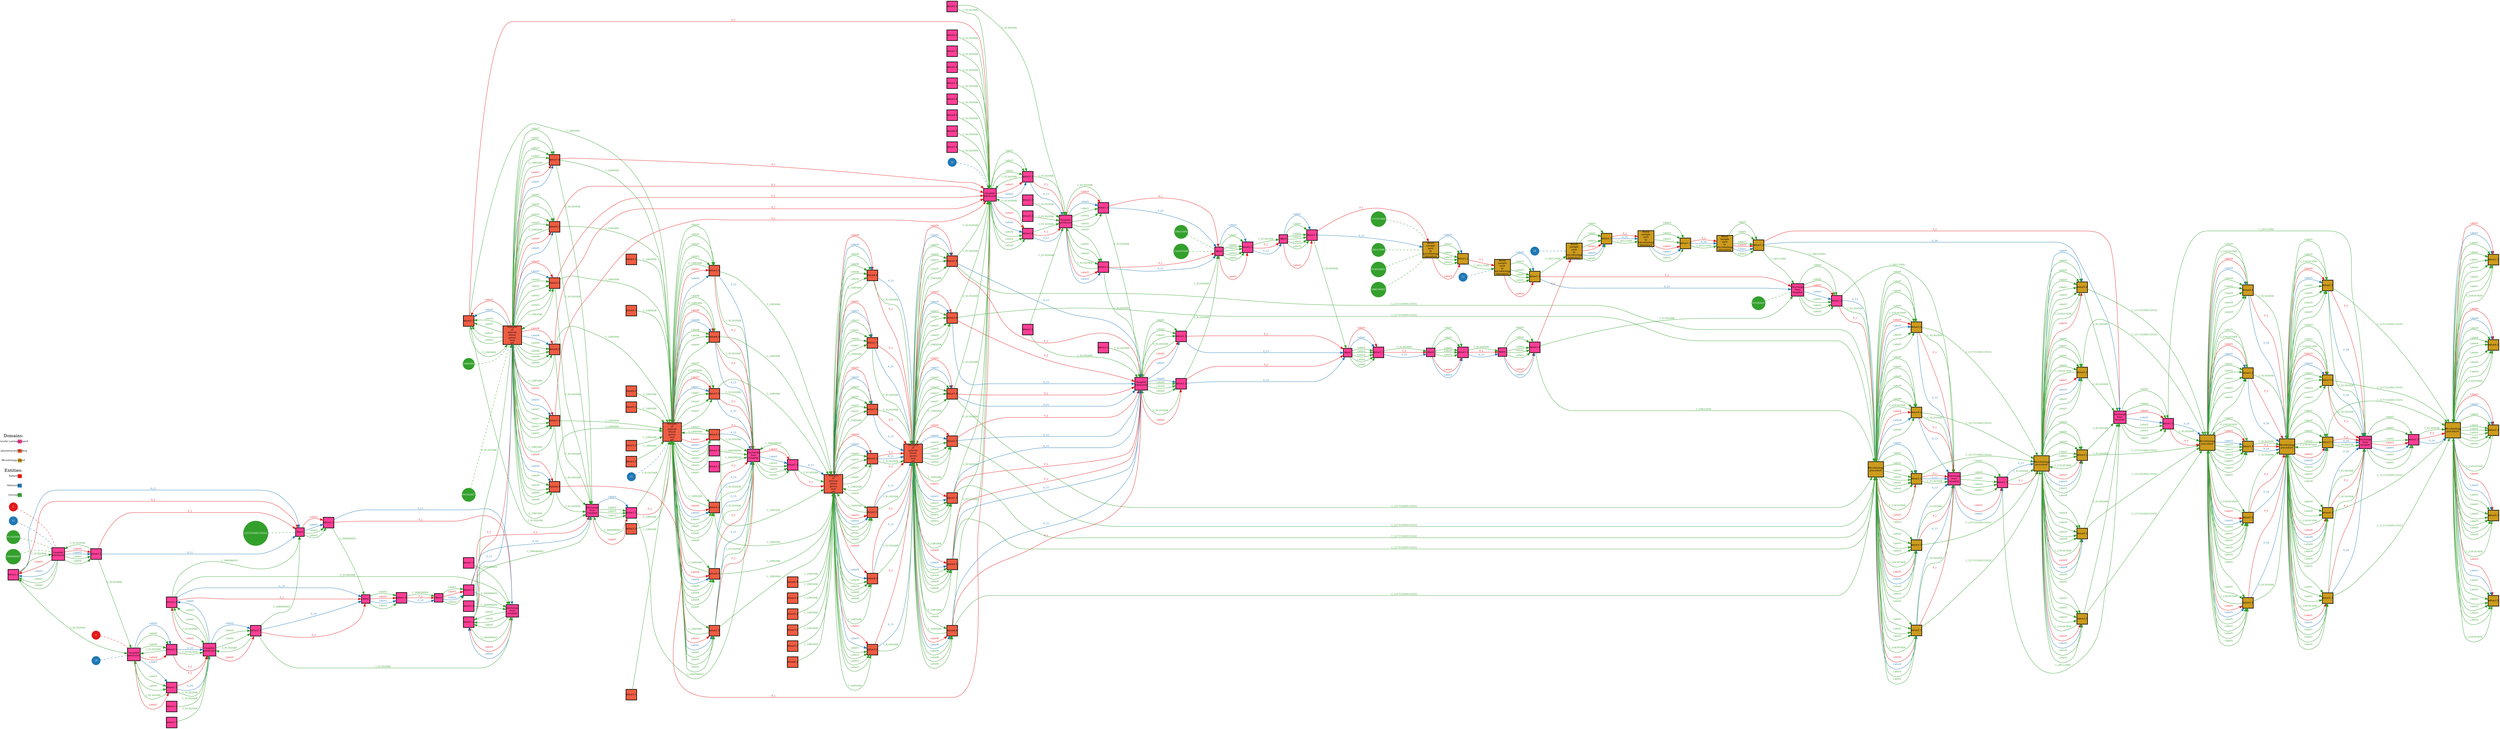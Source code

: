 // Query Result
digraph {
	graph [margin=0 rankdir=LR]
	node [fixedsize=false fontname=Helvetica fontsize=8 height=0.4 margin=0 shape=square width=0.4]
	"Value3.1=Label3_1372_e3" [label="Value3.1" color="#000000" fillcolor=violetred1 penwidth=2 style=filled]
	1373 [label="Hospital
admission" color="#000000" fillcolor=violetred1 penwidth=2 style=filled]
	"Value3.1=Label3_1372_e3" -> 1373 [label=P_1 color="#e31a1c" fontcolor="#e31a1c" fontname=Helvetica fontsize=8 penwidth=1]
	"Value2.1=Label2_1372_e3" [label="Value2.1" color="#000000" fillcolor=violetred1 penwidth=2 style=filled]
	1373 [label="Hospital
admission" color="#000000" fillcolor=violetred1 penwidth=2 style=filled]
	"Value2.1=Label2_1372_e3" -> 1373 [label=P_1 color="#e31a1c" fontcolor="#e31a1c" fontname=Helvetica fontsize=8 penwidth=1]
	"Value1.1=Label1_1372_e3" [label="Value1.1" color="#000000" fillcolor=violetred1 penwidth=2 style=filled]
	1373 [label="Hospital
admission" color="#000000" fillcolor=violetred1 penwidth=2 style=filled]
	"Value1.1=Label1_1372_e3" -> 1373 [label=P_1 color="#e31a1c" fontcolor="#e31a1c" fontname=Helvetica fontsize=8 penwidth=1]
	"Value4.3=Label4_1372_e3" [label="Value4.3" color="#000000" fillcolor=violetred1 penwidth=2 style=filled]
	1373 [label="Hospital
admission" color="#000000" fillcolor=violetred1 penwidth=2 style=filled]
	"Value4.3=Label4_1372_e3" -> 1373 [label=P_1 color="#e31a1c" fontcolor="#e31a1c" fontname=Helvetica fontsize=8 penwidth=1]
	"Value6.2=Label6_1372_e3" [label="Value6.2" color="#000000" fillcolor=violetred1 penwidth=2 style=filled]
	1373 [label="Hospital
admission" color="#000000" fillcolor=violetred1 penwidth=2 style=filled]
	"Value6.2=Label6_1372_e3" -> 1373 [label=P_1 color="#e31a1c" fontcolor="#e31a1c" fontname=Helvetica fontsize=8 penwidth=1]
	"Value7.4=Label7_1372_e3" [label="Value7.4" color="#000000" fillcolor=violetred1 penwidth=2 style=filled]
	1373 [label="Hospital
admission" color="#000000" fillcolor=violetred1 penwidth=2 style=filled]
	"Value7.4=Label7_1372_e3" -> 1373 [label=P_1 color="#e31a1c" fontcolor="#e31a1c" fontname=Helvetica fontsize=8 penwidth=1]
	"Value5.1=Label5_1372_e3" [label="Value5.1" color="#000000" fillcolor=violetred1 penwidth=2 style=filled]
	1373 [label="Hospital
admission" color="#000000" fillcolor=violetred1 penwidth=2 style=filled]
	"Value5.1=Label5_1372_e3" -> 1373 [label=P_1 color="#e31a1c" fontcolor="#e31a1c" fontname=Helvetica fontsize=8 penwidth=1]
	"Value1.3=Label1_1376_e11" [label="Value1.3" color="#000000" fillcolor=goldenrod3 penwidth=2 style=filled]
	1377 [label="Blood
sample
sent
to
microbiology
laboratory" color="#000000" fillcolor=goldenrod3 penwidth=2 style=filled]
	"Value1.3=Label1_1376_e11" -> 1377 [label=P_1 color="#e31a1c" fontcolor="#e31a1c" fontname=Helvetica fontsize=8 penwidth=1]
	"Value1.1=Label1_1370_e2" [label="Value1.1" color="#000000" fillcolor=violetred1 penwidth=2 style=filled]
	1371 [label="Discharge
from
hospital" color="#000000" fillcolor=violetred1 penwidth=2 style=filled]
	"Value1.1=Label1_1370_e2" -> 1371 [label=P_1 color="#e31a1c" fontcolor="#e31a1c" fontname=Helvetica fontsize=8 penwidth=1]
	"Value1.3=Label1_1381_e14" [label="Value1.3" color="#000000" fillcolor=goldenrod3 penwidth=2 style=filled]
	1382 [label="Microbiology
procedure" color="#000000" fillcolor=goldenrod3 penwidth=2 style=filled]
	"Value1.3=Label1_1381_e14" -> 1382 [label=P_1 color="#e31a1c" fontcolor="#e31a1c" fontname=Helvetica fontsize=8 penwidth=1]
	"Value1.2=Label1_1379_e9" [label="Value1.2" color="#000000" fillcolor=goldenrod3 penwidth=2 style=filled]
	1380 [label="Microbiology
procedure" color="#000000" fillcolor=goldenrod3 penwidth=2 style=filled]
	"Value1.2=Label1_1379_e9" -> 1380 [label=P_1 color="#e31a1c" fontcolor="#e31a1c" fontname=Helvetica fontsize=8 penwidth=1]
	"Value3.1=Label3_1380_e8" [label="Value3.1" color="#000000" fillcolor=violetred1 penwidth=2 style=filled]
	1381 [label="Discharge
from
hospital" color="#000000" fillcolor=violetred1 penwidth=2 style=filled]
	"Value3.1=Label3_1380_e8" -> 1381 [label=P_1 color="#e31a1c" fontcolor="#e31a1c" fontname=Helvetica fontsize=8 penwidth=1]
	"Value2.1=Label2_1380_e8" [label="Value2.1" color="#000000" fillcolor=violetred1 penwidth=2 style=filled]
	1381 [label="Discharge
from
hospital" color="#000000" fillcolor=violetred1 penwidth=2 style=filled]
	"Value2.1=Label2_1380_e8" -> 1381 [label=P_1 color="#e31a1c" fontcolor="#e31a1c" fontname=Helvetica fontsize=8 penwidth=1]
	"Value5.5=Label5_1380_e8" [label="Value5.5" color="#000000" fillcolor=violetred1 penwidth=2 style=filled]
	1381 [label="Discharge
from
hospital" color="#000000" fillcolor=violetred1 penwidth=2 style=filled]
	"Value5.5=Label5_1380_e8" -> 1381 [label=P_1 color="#e31a1c" fontcolor="#e31a1c" fontname=Helvetica fontsize=8 penwidth=1]
	"Value4.1=Label4_1380_e8" [label="Value4.1" color="#000000" fillcolor=violetred1 penwidth=2 style=filled]
	1381 [label="Discharge
from
hospital" color="#000000" fillcolor=violetred1 penwidth=2 style=filled]
	"Value4.1=Label4_1380_e8" -> 1381 [label=P_1 color="#e31a1c" fontcolor="#e31a1c" fontname=Helvetica fontsize=8 penwidth=1]
	"Value1.1=Label1_1380_e8" [label="Value1.1" color="#000000" fillcolor=violetred1 penwidth=2 style=filled]
	1381 [label="Discharge
from
hospital" color="#000000" fillcolor=violetred1 penwidth=2 style=filled]
	"Value1.1=Label1_1380_e8" -> 1381 [label=P_1 color="#e31a1c" fontcolor="#e31a1c" fontname=Helvetica fontsize=8 penwidth=1]
	"Value2.1=Label2_1374_e10" [label="Value2.1" color="#000000" fillcolor=violetred1 penwidth=2 style=filled]
	1375 [label=Ward color="#000000" fillcolor=violetred1 penwidth=2 style=filled]
	"Value2.1=Label2_1374_e10" -> 1375 [label=P_1 color="#e31a1c" fontcolor="#e31a1c" fontname=Helvetica fontsize=8 penwidth=1]
	"Value1.2=Label1_1374_e10" [label="Value1.2" color="#000000" fillcolor=violetred1 penwidth=2 style=filled]
	1375 [label=Ward color="#000000" fillcolor=violetred1 penwidth=2 style=filled]
	"Value1.2=Label1_1374_e10" -> 1375 [label=P_1 color="#e31a1c" fontcolor="#e31a1c" fontname=Helvetica fontsize=8 penwidth=1]
	"Value1.1=Label1_1371_e4" [label="Value1.1" color="#000000" fillcolor=tomato2 penwidth=2 style=filled]
	1372 [label="Analysis
of
arterial
blood
gases
and
pH" color="#000000" fillcolor=tomato2 penwidth=2 style=filled]
	"Value1.1=Label1_1371_e4" -> 1372 [label=P_1 color="#e31a1c" fontcolor="#e31a1c" fontname=Helvetica fontsize=8 penwidth=1]
	"Value1.1=Label1_1377_e7" [label="Value1.1" color="#000000" fillcolor=goldenrod3 penwidth=2 style=filled]
	1378 [label="Blood
sample
sent
to
microbiology
laboratory" color="#000000" fillcolor=goldenrod3 penwidth=2 style=filled]
	"Value1.1=Label1_1377_e7" -> 1378 [label=P_1 color="#e31a1c" fontcolor="#e31a1c" fontname=Helvetica fontsize=8 penwidth=1]
	"Value1.2=Label1_1375_e6" [label="Value1.2" color="#000000" fillcolor=violetred1 penwidth=2 style=filled]
	1376 [label=Ward color="#000000" fillcolor=violetred1 penwidth=2 style=filled]
	"Value1.2=Label1_1375_e6" -> 1376 [label=P_1 color="#e31a1c" fontcolor="#e31a1c" fontname=Helvetica fontsize=8 penwidth=1]
	"Value1.1=Label1_1369_e1" [label="Value1.1" color="#000000" fillcolor=violetred1 penwidth=2 style=filled]
	1370 [label=Ward color="#000000" fillcolor=violetred1 penwidth=2 style=filled]
	"Value1.1=Label1_1369_e1" -> 1370 [label=P_1 color="#e31a1c" fontcolor="#e31a1c" fontname=Helvetica fontsize=8 penwidth=1]
	"Value2.1=Label2_1369_e1" [label="Value2.1" color="#000000" fillcolor=violetred1 penwidth=2 style=filled]
	1370 [label=Ward color="#000000" fillcolor=violetred1 penwidth=2 style=filled]
	"Value2.1=Label2_1369_e1" -> 1370 [label=P_1 color="#e31a1c" fontcolor="#e31a1c" fontname=Helvetica fontsize=8 penwidth=1]
	"Value2.2=Label2_1373_e5" [label="Value2.2" color="#000000" fillcolor=violetred1 penwidth=2 style=filled]
	1374 [label="Hospital
admission" color="#000000" fillcolor=violetred1 penwidth=2 style=filled]
	"Value2.2=Label2_1373_e5" -> 1374 [label=P_1 color="#e31a1c" fontcolor="#e31a1c" fontname=Helvetica fontsize=8 penwidth=1]
	"Value1.1=Label1_1373_e5" [label="Value1.1" color="#000000" fillcolor=violetred1 penwidth=2 style=filled]
	1374 [label="Hospital
admission" color="#000000" fillcolor=violetred1 penwidth=2 style=filled]
	"Value1.1=Label1_1373_e5" -> 1374 [label=P_1 color="#e31a1c" fontcolor="#e31a1c" fontname=Helvetica fontsize=8 penwidth=1]
	"Value1.1=Label1_1378_e12" [label="Value1.1" color="#000000" fillcolor=violetred1 penwidth=2 style=filled]
	1379 [label="Discharge
from
hospital" color="#000000" fillcolor=violetred1 penwidth=2 style=filled]
	"Value1.1=Label1_1378_e12" -> 1379 [label=P_1 color="#e31a1c" fontcolor="#e31a1c" fontname=Helvetica fontsize=8 penwidth=1]
	node [fixedsize=false fontname=Helvetica fontsize=8 height=0.4 margin=0 shape=square width=0.4]
	"Value1.1=Label1_1373_e5" [label="Value1.1" color="#000000" fillcolor=violetred1 penwidth=2 style=filled]
	1373 [label="Hospital
admission" color="#000000" fillcolor=violetred1 penwidth=2 style=filled]
	1373 -> "Value1.1=Label1_1373_e5" [label=Label1 color="#e31a1c" fontcolor="#e31a1c" fontname=Helvetica fontsize=8 penwidth=1]
	"Value2.2=Label2_1373_e5" [label="Value2.2" color="#000000" fillcolor=violetred1 penwidth=2 style=filled]
	1373 [label="Hospital
admission" color="#000000" fillcolor=violetred1 penwidth=2 style=filled]
	1373 -> "Value2.2=Label2_1373_e5" [label=Label2 color="#e31a1c" fontcolor="#e31a1c" fontname=Helvetica fontsize=8 penwidth=1]
	"Value1.1=Label1_1377_e7" [label="Value1.1" color="#000000" fillcolor=goldenrod3 penwidth=2 style=filled]
	1377 [label="Blood
sample
sent
to
microbiology
laboratory" color="#000000" fillcolor=goldenrod3 penwidth=2 style=filled]
	1377 -> "Value1.1=Label1_1377_e7" [label=Label1 color="#e31a1c" fontcolor="#e31a1c" fontname=Helvetica fontsize=8 penwidth=1]
	"Value1.1=Label1_1369_e1" [label="Value1.1" color="#000000" fillcolor=violetred1 penwidth=2 style=filled]
	1369 [label="Hospital
admission" color="#000000" fillcolor=violetred1 penwidth=2 style=filled]
	1369 -> "Value1.1=Label1_1369_e1" [label=Label1 color="#e31a1c" fontcolor="#e31a1c" fontname=Helvetica fontsize=8 penwidth=1]
	"Value2.1=Label2_1369_e1" [label="Value2.1" color="#000000" fillcolor=violetred1 penwidth=2 style=filled]
	1369 [label="Hospital
admission" color="#000000" fillcolor=violetred1 penwidth=2 style=filled]
	1369 -> "Value2.1=Label2_1369_e1" [label=Label2 color="#e31a1c" fontcolor="#e31a1c" fontname=Helvetica fontsize=8 penwidth=1]
	"Value1.1=Label1_1371_e4" [label="Value1.1" color="#000000" fillcolor=violetred1 penwidth=2 style=filled]
	1371 [label="Discharge
from
hospital" color="#000000" fillcolor=violetred1 penwidth=2 style=filled]
	1371 -> "Value1.1=Label1_1371_e4" [label=Label1 color="#e31a1c" fontcolor="#e31a1c" fontname=Helvetica fontsize=8 penwidth=1]
	"Value3.1=Label3_1382_e13" [label="Value3.1" color="#000000" fillcolor=goldenrod3 penwidth=2 style=filled]
	1382 [label="Microbiology
procedure" color="#000000" fillcolor=goldenrod3 penwidth=2 style=filled]
	1382 -> "Value3.1=Label3_1382_e13" [label=Label3 color="#e31a1c" fontcolor="#e31a1c" fontname=Helvetica fontsize=8 penwidth=1]
	"Value4.1=Label4_1382_e13" [label="Value4.1" color="#000000" fillcolor=goldenrod3 penwidth=2 style=filled]
	1382 [label="Microbiology
procedure" color="#000000" fillcolor=goldenrod3 penwidth=2 style=filled]
	1382 -> "Value4.1=Label4_1382_e13" [label=Label4 color="#e31a1c" fontcolor="#e31a1c" fontname=Helvetica fontsize=8 penwidth=1]
	"Value1.2=Label1_1382_e13" [label="Value1.2" color="#000000" fillcolor=goldenrod3 penwidth=2 style=filled]
	1382 [label="Microbiology
procedure" color="#000000" fillcolor=goldenrod3 penwidth=2 style=filled]
	1382 -> "Value1.2=Label1_1382_e13" [label=Label1 color="#e31a1c" fontcolor="#e31a1c" fontname=Helvetica fontsize=8 penwidth=1]
	"Value2.2=Label2_1382_e13" [label="Value2.2" color="#000000" fillcolor=goldenrod3 penwidth=2 style=filled]
	1382 [label="Microbiology
procedure" color="#000000" fillcolor=goldenrod3 penwidth=2 style=filled]
	1382 -> "Value2.2=Label2_1382_e13" [label=Label2 color="#e31a1c" fontcolor="#e31a1c" fontname=Helvetica fontsize=8 penwidth=1]
	"Value5.4=Label5_1382_e13" [label="Value5.4" color="#000000" fillcolor=goldenrod3 penwidth=2 style=filled]
	1382 [label="Microbiology
procedure" color="#000000" fillcolor=goldenrod3 penwidth=2 style=filled]
	1382 -> "Value5.4=Label5_1382_e13" [label=Label5 color="#e31a1c" fontcolor="#e31a1c" fontname=Helvetica fontsize=8 penwidth=1]
	"Value1.1=Label1_1380_e8" [label="Value1.1" color="#000000" fillcolor=goldenrod3 penwidth=2 style=filled]
	1380 [label="Microbiology
procedure" color="#000000" fillcolor=goldenrod3 penwidth=2 style=filled]
	1380 -> "Value1.1=Label1_1380_e8" [label=Label1 color="#e31a1c" fontcolor="#e31a1c" fontname=Helvetica fontsize=8 penwidth=1]
	"Value2.1=Label2_1380_e8" [label="Value2.1" color="#000000" fillcolor=goldenrod3 penwidth=2 style=filled]
	1380 [label="Microbiology
procedure" color="#000000" fillcolor=goldenrod3 penwidth=2 style=filled]
	1380 -> "Value2.1=Label2_1380_e8" [label=Label2 color="#e31a1c" fontcolor="#e31a1c" fontname=Helvetica fontsize=8 penwidth=1]
	"Value3.1=Label3_1380_e8" [label="Value3.1" color="#000000" fillcolor=goldenrod3 penwidth=2 style=filled]
	1380 [label="Microbiology
procedure" color="#000000" fillcolor=goldenrod3 penwidth=2 style=filled]
	1380 -> "Value3.1=Label3_1380_e8" [label=Label3 color="#e31a1c" fontcolor="#e31a1c" fontname=Helvetica fontsize=8 penwidth=1]
	"Value4.1=Label4_1380_e8" [label="Value4.1" color="#000000" fillcolor=goldenrod3 penwidth=2 style=filled]
	1380 [label="Microbiology
procedure" color="#000000" fillcolor=goldenrod3 penwidth=2 style=filled]
	1380 -> "Value4.1=Label4_1380_e8" [label=Label4 color="#e31a1c" fontcolor="#e31a1c" fontname=Helvetica fontsize=8 penwidth=1]
	"Value5.5=Label5_1380_e8" [label="Value5.5" color="#000000" fillcolor=goldenrod3 penwidth=2 style=filled]
	1380 [label="Microbiology
procedure" color="#000000" fillcolor=goldenrod3 penwidth=2 style=filled]
	1380 -> "Value5.5=Label5_1380_e8" [label=Label5 color="#e31a1c" fontcolor="#e31a1c" fontname=Helvetica fontsize=8 penwidth=1]
	"Value1.3=Label1_1381_e14" [label="Value1.3" color="#000000" fillcolor=violetred1 penwidth=2 style=filled]
	1381 [label="Discharge
from
hospital" color="#000000" fillcolor=violetred1 penwidth=2 style=filled]
	1381 -> "Value1.3=Label1_1381_e14" [label=Label1 color="#e31a1c" fontcolor="#e31a1c" fontname=Helvetica fontsize=8 penwidth=1]
	"Value1.2=Label1_1375_e6" [label="Value1.2" color="#000000" fillcolor=violetred1 penwidth=2 style=filled]
	1375 [label=Ward color="#000000" fillcolor=violetred1 penwidth=2 style=filled]
	1375 -> "Value1.2=Label1_1375_e6" [label=Label1 color="#e31a1c" fontcolor="#e31a1c" fontname=Helvetica fontsize=8 penwidth=1]
	"Value1.1=Label1_1372_e3" [label="Value1.1" color="#000000" fillcolor=tomato2 penwidth=2 style=filled]
	1372 [label="Analysis
of
arterial
blood
gases
and
pH" color="#000000" fillcolor=tomato2 penwidth=2 style=filled]
	1372 -> "Value1.1=Label1_1372_e3" [label=Label1 color="#e31a1c" fontcolor="#e31a1c" fontname=Helvetica fontsize=8 penwidth=1]
	"Value2.1=Label2_1372_e3" [label="Value2.1" color="#000000" fillcolor=tomato2 penwidth=2 style=filled]
	1372 [label="Analysis
of
arterial
blood
gases
and
pH" color="#000000" fillcolor=tomato2 penwidth=2 style=filled]
	1372 -> "Value2.1=Label2_1372_e3" [label=Label2 color="#e31a1c" fontcolor="#e31a1c" fontname=Helvetica fontsize=8 penwidth=1]
	"Value3.1=Label3_1372_e3" [label="Value3.1" color="#000000" fillcolor=tomato2 penwidth=2 style=filled]
	1372 [label="Analysis
of
arterial
blood
gases
and
pH" color="#000000" fillcolor=tomato2 penwidth=2 style=filled]
	1372 -> "Value3.1=Label3_1372_e3" [label=Label3 color="#e31a1c" fontcolor="#e31a1c" fontname=Helvetica fontsize=8 penwidth=1]
	"Value5.1=Label5_1372_e3" [label="Value5.1" color="#000000" fillcolor=tomato2 penwidth=2 style=filled]
	1372 [label="Analysis
of
arterial
blood
gases
and
pH" color="#000000" fillcolor=tomato2 penwidth=2 style=filled]
	1372 -> "Value5.1=Label5_1372_e3" [label=Label5 color="#e31a1c" fontcolor="#e31a1c" fontname=Helvetica fontsize=8 penwidth=1]
	"Value6.2=Label6_1372_e3" [label="Value6.2" color="#000000" fillcolor=tomato2 penwidth=2 style=filled]
	1372 [label="Analysis
of
arterial
blood
gases
and
pH" color="#000000" fillcolor=tomato2 penwidth=2 style=filled]
	1372 -> "Value6.2=Label6_1372_e3" [label=Label6 color="#e31a1c" fontcolor="#e31a1c" fontname=Helvetica fontsize=8 penwidth=1]
	"Value4.3=Label4_1372_e3" [label="Value4.3" color="#000000" fillcolor=tomato2 penwidth=2 style=filled]
	1372 [label="Analysis
of
arterial
blood
gases
and
pH" color="#000000" fillcolor=tomato2 penwidth=2 style=filled]
	1372 -> "Value4.3=Label4_1372_e3" [label=Label4 color="#e31a1c" fontcolor="#e31a1c" fontname=Helvetica fontsize=8 penwidth=1]
	"Value7.4=Label7_1372_e3" [label="Value7.4" color="#000000" fillcolor=tomato2 penwidth=2 style=filled]
	1372 [label="Analysis
of
arterial
blood
gases
and
pH" color="#000000" fillcolor=tomato2 penwidth=2 style=filled]
	1372 -> "Value7.4=Label7_1372_e3" [label=Label7 color="#e31a1c" fontcolor="#e31a1c" fontname=Helvetica fontsize=8 penwidth=1]
	"Value1.1=Label1_1378_e12" [label="Value1.1" color="#000000" fillcolor=goldenrod3 penwidth=2 style=filled]
	1378 [label="Blood
sample
sent
to
microbiology
laboratory" color="#000000" fillcolor=goldenrod3 penwidth=2 style=filled]
	1378 -> "Value1.1=Label1_1378_e12" [label=Label1 color="#e31a1c" fontcolor="#e31a1c" fontname=Helvetica fontsize=8 penwidth=1]
	"Value1.3=Label1_1376_e11" [label="Value1.3" color="#000000" fillcolor=violetred1 penwidth=2 style=filled]
	1376 [label=Ward color="#000000" fillcolor=violetred1 penwidth=2 style=filled]
	1376 -> "Value1.3=Label1_1376_e11" [label=Label1 color="#e31a1c" fontcolor="#e31a1c" fontname=Helvetica fontsize=8 penwidth=1]
	"Value1.1=Label1_1370_e2" [label="Value1.1" color="#000000" fillcolor=violetred1 penwidth=2 style=filled]
	1370 [label=Ward color="#000000" fillcolor=violetred1 penwidth=2 style=filled]
	1370 -> "Value1.1=Label1_1370_e2" [label=Label1 color="#e31a1c" fontcolor="#e31a1c" fontname=Helvetica fontsize=8 penwidth=1]
	"Value2.1=Label2_1374_e10" [label="Value2.1" color="#000000" fillcolor=violetred1 penwidth=2 style=filled]
	1374 [label="Hospital
admission" color="#000000" fillcolor=violetred1 penwidth=2 style=filled]
	1374 -> "Value2.1=Label2_1374_e10" [label=Label2 color="#e31a1c" fontcolor="#e31a1c" fontname=Helvetica fontsize=8 penwidth=1]
	"Value1.2=Label1_1374_e10" [label="Value1.2" color="#000000" fillcolor=violetred1 penwidth=2 style=filled]
	1374 [label="Hospital
admission" color="#000000" fillcolor=violetred1 penwidth=2 style=filled]
	1374 -> "Value1.2=Label1_1374_e10" [label=Label1 color="#e31a1c" fontcolor="#e31a1c" fontname=Helvetica fontsize=8 penwidth=1]
	"Value1.2=Label1_1379_e9" [label="Value1.2" color="#000000" fillcolor=violetred1 penwidth=2 style=filled]
	1379 [label="Discharge
from
hospital" color="#000000" fillcolor=violetred1 penwidth=2 style=filled]
	1379 -> "Value1.2=Label1_1379_e9" [label=Label1 color="#e31a1c" fontcolor="#e31a1c" fontname=Helvetica fontsize=8 penwidth=1]
	node [fixedsize=false fontname=Helvetica fontsize=8 height=0.4 margin=0 shape=square width=0.4]
	"Value1.3=Label1_1386_e28" [label="Value1.3" color="#000000" fillcolor=violetred1 penwidth=2 style=filled]
	1387 [label="Discharge
from
hospital" color="#000000" fillcolor=violetred1 penwidth=2 style=filled]
	"Value1.3=Label1_1386_e28" -> 1387 [label=P_2 color="#e31a1c" fontcolor="#e31a1c" fontname=Helvetica fontsize=8 penwidth=1]
	"Value6.3=Label6_1388_e17" [label="Value6.3" color="#000000" fillcolor=violetred1 penwidth=2 style=filled]
	1389 [label="Discharge
from
hospital" color="#000000" fillcolor=violetred1 penwidth=2 style=filled]
	"Value6.3=Label6_1388_e17" -> 1389 [label=P_2 color="#e31a1c" fontcolor="#e31a1c" fontname=Helvetica fontsize=8 penwidth=1]
	"Value7.4=Label7_1388_e17" [label="Value7.4" color="#000000" fillcolor=violetred1 penwidth=2 style=filled]
	1389 [label="Discharge
from
hospital" color="#000000" fillcolor=violetred1 penwidth=2 style=filled]
	"Value7.4=Label7_1388_e17" -> 1389 [label=P_2 color="#e31a1c" fontcolor="#e31a1c" fontname=Helvetica fontsize=8 penwidth=1]
	"Value3.2=Label3_1388_e17" [label="Value3.2" color="#000000" fillcolor=violetred1 penwidth=2 style=filled]
	1389 [label="Discharge
from
hospital" color="#000000" fillcolor=violetred1 penwidth=2 style=filled]
	"Value3.2=Label3_1388_e17" -> 1389 [label=P_2 color="#e31a1c" fontcolor="#e31a1c" fontname=Helvetica fontsize=8 penwidth=1]
	"Value5.2=Label5_1388_e17" [label="Value5.2" color="#000000" fillcolor=violetred1 penwidth=2 style=filled]
	1389 [label="Discharge
from
hospital" color="#000000" fillcolor=violetred1 penwidth=2 style=filled]
	"Value5.2=Label5_1388_e17" -> 1389 [label=P_2 color="#e31a1c" fontcolor="#e31a1c" fontname=Helvetica fontsize=8 penwidth=1]
	"Value4.3=Label4_1388_e17" [label="Value4.3" color="#000000" fillcolor=violetred1 penwidth=2 style=filled]
	1389 [label="Discharge
from
hospital" color="#000000" fillcolor=violetred1 penwidth=2 style=filled]
	"Value4.3=Label4_1388_e17" -> 1389 [label=P_2 color="#e31a1c" fontcolor="#e31a1c" fontname=Helvetica fontsize=8 penwidth=1]
	"Value1.2=Label1_1388_e17" [label="Value1.2" color="#000000" fillcolor=violetred1 penwidth=2 style=filled]
	1389 [label="Discharge
from
hospital" color="#000000" fillcolor=violetred1 penwidth=2 style=filled]
	"Value1.2=Label1_1388_e17" -> 1389 [label=P_2 color="#e31a1c" fontcolor="#e31a1c" fontname=Helvetica fontsize=8 penwidth=1]
	"Value2.1=Label2_1388_e17" [label="Value2.1" color="#000000" fillcolor=violetred1 penwidth=2 style=filled]
	1389 [label="Discharge
from
hospital" color="#000000" fillcolor=violetred1 penwidth=2 style=filled]
	"Value2.1=Label2_1388_e17" -> 1389 [label=P_2 color="#e31a1c" fontcolor="#e31a1c" fontname=Helvetica fontsize=8 penwidth=1]
	"Value1.1=Label1_1398_e33" [label="Value1.1" color="#000000" fillcolor=violetred1 penwidth=2 style=filled]
	1399 [label="Discharge
from
hospital" color="#000000" fillcolor=violetred1 penwidth=2 style=filled]
	"Value1.1=Label1_1398_e33" -> 1399 [label=P_2 color="#e31a1c" fontcolor="#e31a1c" fontname=Helvetica fontsize=8 penwidth=1]
	"Value1.3=Label1_1391_e30" [label="Value1.3" color="#000000" fillcolor=violetred1 penwidth=2 style=filled]
	1392 [label="Hospital
admission" color="#000000" fillcolor=violetred1 penwidth=2 style=filled]
	"Value1.3=Label1_1391_e30" -> 1392 [label=P_2 color="#e31a1c" fontcolor="#e31a1c" fontname=Helvetica fontsize=8 penwidth=1]
	"Value5.4=Label5_1391_e30" [label="Value5.4" color="#000000" fillcolor=violetred1 penwidth=2 style=filled]
	1392 [label="Hospital
admission" color="#000000" fillcolor=violetred1 penwidth=2 style=filled]
	"Value5.4=Label5_1391_e30" -> 1392 [label=P_2 color="#e31a1c" fontcolor="#e31a1c" fontname=Helvetica fontsize=8 penwidth=1]
	"Value3.4=Label3_1391_e30" [label="Value3.4" color="#000000" fillcolor=violetred1 penwidth=2 style=filled]
	1392 [label="Hospital
admission" color="#000000" fillcolor=violetred1 penwidth=2 style=filled]
	"Value3.4=Label3_1391_e30" -> 1392 [label=P_2 color="#e31a1c" fontcolor="#e31a1c" fontname=Helvetica fontsize=8 penwidth=1]
	"Value2.1=Label2_1391_e30" [label="Value2.1" color="#000000" fillcolor=violetred1 penwidth=2 style=filled]
	1392 [label="Hospital
admission" color="#000000" fillcolor=violetred1 penwidth=2 style=filled]
	"Value2.1=Label2_1391_e30" -> 1392 [label=P_2 color="#e31a1c" fontcolor="#e31a1c" fontname=Helvetica fontsize=8 penwidth=1]
	"Value4.3=Label4_1391_e30" [label="Value4.3" color="#000000" fillcolor=violetred1 penwidth=2 style=filled]
	1392 [label="Hospital
admission" color="#000000" fillcolor=violetred1 penwidth=2 style=filled]
	"Value4.3=Label4_1391_e30" -> 1392 [label=P_2 color="#e31a1c" fontcolor="#e31a1c" fontname=Helvetica fontsize=8 penwidth=1]
	"Value7.4=Label7_1391_e30" [label="Value7.4" color="#000000" fillcolor=violetred1 penwidth=2 style=filled]
	1392 [label="Hospital
admission" color="#000000" fillcolor=violetred1 penwidth=2 style=filled]
	"Value7.4=Label7_1391_e30" -> 1392 [label=P_2 color="#e31a1c" fontcolor="#e31a1c" fontname=Helvetica fontsize=8 penwidth=1]
	"Value6.4=Label6_1391_e30" [label="Value6.4" color="#000000" fillcolor=violetred1 penwidth=2 style=filled]
	1392 [label="Hospital
admission" color="#000000" fillcolor=violetred1 penwidth=2 style=filled]
	"Value6.4=Label6_1391_e30" -> 1392 [label=P_2 color="#e31a1c" fontcolor="#e31a1c" fontname=Helvetica fontsize=8 penwidth=1]
	"Value1.1=Label1_1387_e18" [label="Value1.1" color="#000000" fillcolor=tomato2 penwidth=2 style=filled]
	1388 [label="Analysis
of
arterial
blood
gases
and
pH" color="#000000" fillcolor=tomato2 penwidth=2 style=filled]
	"Value1.1=Label1_1387_e18" -> 1388 [label=P_2 color="#e31a1c" fontcolor="#e31a1c" fontname=Helvetica fontsize=8 penwidth=1]
	"Value1.1=Label1_1383_e15" [label="Value1.1" color="#000000" fillcolor=violetred1 penwidth=2 style=filled]
	1384 [label="Hospital
admission" color="#000000" fillcolor=violetred1 penwidth=2 style=filled]
	"Value1.1=Label1_1383_e15" -> 1384 [label=P_2 color="#e31a1c" fontcolor="#e31a1c" fontname=Helvetica fontsize=8 penwidth=1]
	"Value2.1=Label2_1383_e15" [label="Value2.1" color="#000000" fillcolor=violetred1 penwidth=2 style=filled]
	1384 [label="Hospital
admission" color="#000000" fillcolor=violetred1 penwidth=2 style=filled]
	"Value2.1=Label2_1383_e15" -> 1384 [label=P_2 color="#e31a1c" fontcolor="#e31a1c" fontname=Helvetica fontsize=8 penwidth=1]
	"Value1.2=Label1_1399_e26" [label="Value1.2" color="#000000" fillcolor=goldenrod3 penwidth=2 style=filled]
	1400 [label="Microbiology
procedure" color="#000000" fillcolor=goldenrod3 penwidth=2 style=filled]
	"Value1.2=Label1_1399_e26" -> 1400 [label=P_2 color="#e31a1c" fontcolor="#e31a1c" fontname=Helvetica fontsize=8 penwidth=1]
	"Value4.1=Label4_1401_e25" [label="Value4.1" color="#000000" fillcolor=violetred1 penwidth=2 style=filled]
	1402 [label="Discharge
from
hospital" color="#000000" fillcolor=violetred1 penwidth=2 style=filled]
	"Value4.1=Label4_1401_e25" -> 1402 [label=P_2 color="#e31a1c" fontcolor="#e31a1c" fontname=Helvetica fontsize=8 penwidth=1]
	"Value1.3=Label1_1401_e25" [label="Value1.3" color="#000000" fillcolor=violetred1 penwidth=2 style=filled]
	1402 [label="Discharge
from
hospital" color="#000000" fillcolor=violetred1 penwidth=2 style=filled]
	"Value1.3=Label1_1401_e25" -> 1402 [label=P_2 color="#e31a1c" fontcolor="#e31a1c" fontname=Helvetica fontsize=8 penwidth=1]
	"Value3.5=Label3_1401_e25" [label="Value3.5" color="#000000" fillcolor=violetred1 penwidth=2 style=filled]
	1402 [label="Discharge
from
hospital" color="#000000" fillcolor=violetred1 penwidth=2 style=filled]
	"Value3.5=Label3_1401_e25" -> 1402 [label=P_2 color="#e31a1c" fontcolor="#e31a1c" fontname=Helvetica fontsize=8 penwidth=1]
	"Value5.3=Label5_1401_e25" [label="Value5.3" color="#000000" fillcolor=violetred1 penwidth=2 style=filled]
	1402 [label="Discharge
from
hospital" color="#000000" fillcolor=violetred1 penwidth=2 style=filled]
	"Value5.3=Label5_1401_e25" -> 1402 [label=P_2 color="#e31a1c" fontcolor="#e31a1c" fontname=Helvetica fontsize=8 penwidth=1]
	"Value2.3=Label2_1401_e25" [label="Value2.3" color="#000000" fillcolor=violetred1 penwidth=2 style=filled]
	1402 [label="Discharge
from
hospital" color="#000000" fillcolor=violetred1 penwidth=2 style=filled]
	"Value2.3=Label2_1401_e25" -> 1402 [label=P_2 color="#e31a1c" fontcolor="#e31a1c" fontname=Helvetica fontsize=8 penwidth=1]
	"Value1.1=Label1_1392_e19" [label="Value1.1" color="#000000" fillcolor=violetred1 penwidth=2 style=filled]
	1393 [label=Ward color="#000000" fillcolor=violetred1 penwidth=2 style=filled]
	"Value1.1=Label1_1392_e19" -> 1393 [label=P_2 color="#e31a1c" fontcolor="#e31a1c" fontname=Helvetica fontsize=8 penwidth=1]
	"Value2.1=Label2_1392_e19" [label="Value2.1" color="#000000" fillcolor=violetred1 penwidth=2 style=filled]
	1393 [label=Ward color="#000000" fillcolor=violetred1 penwidth=2 style=filled]
	"Value2.1=Label2_1392_e19" -> 1393 [label=P_2 color="#e31a1c" fontcolor="#e31a1c" fontname=Helvetica fontsize=8 penwidth=1]
	"Value4.3=Label4_1390_e29" [label="Value4.3" color="#000000" fillcolor=tomato2 penwidth=2 style=filled]
	1391 [label="Analysis
of
arterial
blood
gases
and
pH" color="#000000" fillcolor=tomato2 penwidth=2 style=filled]
	"Value4.3=Label4_1390_e29" -> 1391 [label=P_2 color="#e31a1c" fontcolor="#e31a1c" fontname=Helvetica fontsize=8 penwidth=1]
	"Value3.3=Label3_1390_e29" [label="Value3.3" color="#000000" fillcolor=tomato2 penwidth=2 style=filled]
	1391 [label="Analysis
of
arterial
blood
gases
and
pH" color="#000000" fillcolor=tomato2 penwidth=2 style=filled]
	"Value3.3=Label3_1390_e29" -> 1391 [label=P_2 color="#e31a1c" fontcolor="#e31a1c" fontname=Helvetica fontsize=8 penwidth=1]
	"Value6.4=Label6_1390_e29" [label="Value6.4" color="#000000" fillcolor=tomato2 penwidth=2 style=filled]
	1391 [label="Analysis
of
arterial
blood
gases
and
pH" color="#000000" fillcolor=tomato2 penwidth=2 style=filled]
	"Value6.4=Label6_1390_e29" -> 1391 [label=P_2 color="#e31a1c" fontcolor="#e31a1c" fontname=Helvetica fontsize=8 penwidth=1]
	"Value1.2=Label1_1390_e29" [label="Value1.2" color="#000000" fillcolor=tomato2 penwidth=2 style=filled]
	1391 [label="Analysis
of
arterial
blood
gases
and
pH" color="#000000" fillcolor=tomato2 penwidth=2 style=filled]
	"Value1.2=Label1_1390_e29" -> 1391 [label=P_2 color="#e31a1c" fontcolor="#e31a1c" fontname=Helvetica fontsize=8 penwidth=1]
	"Value7.4=Label7_1390_e29" [label="Value7.4" color="#000000" fillcolor=tomato2 penwidth=2 style=filled]
	1391 [label="Analysis
of
arterial
blood
gases
and
pH" color="#000000" fillcolor=tomato2 penwidth=2 style=filled]
	"Value7.4=Label7_1390_e29" -> 1391 [label=P_2 color="#e31a1c" fontcolor="#e31a1c" fontname=Helvetica fontsize=8 penwidth=1]
	"Value5.3=Label5_1390_e29" [label="Value5.3" color="#000000" fillcolor=tomato2 penwidth=2 style=filled]
	1391 [label="Analysis
of
arterial
blood
gases
and
pH" color="#000000" fillcolor=tomato2 penwidth=2 style=filled]
	"Value5.3=Label5_1390_e29" -> 1391 [label=P_2 color="#e31a1c" fontcolor="#e31a1c" fontname=Helvetica fontsize=8 penwidth=1]
	"Value2.1=Label2_1390_e29" [label="Value2.1" color="#000000" fillcolor=tomato2 penwidth=2 style=filled]
	1391 [label="Analysis
of
arterial
blood
gases
and
pH" color="#000000" fillcolor=tomato2 penwidth=2 style=filled]
	"Value2.1=Label2_1390_e29" -> 1391 [label=P_2 color="#e31a1c" fontcolor="#e31a1c" fontname=Helvetica fontsize=8 penwidth=1]
	"Value1.1=Label1_1397_e24" [label="Value1.1" color="#000000" fillcolor=goldenrod3 penwidth=2 style=filled]
	1398 [label="Blood
sample
sent
to
microbiology
laboratory" color="#000000" fillcolor=goldenrod3 penwidth=2 style=filled]
	"Value1.1=Label1_1397_e24" -> 1398 [label=P_2 color="#e31a1c" fontcolor="#e31a1c" fontname=Helvetica fontsize=8 penwidth=1]
	"Value1.2=Label1_1394_e23" [label="Value1.2" color="#000000" fillcolor=violetred1 penwidth=2 style=filled]
	1395 [label=Ward color="#000000" fillcolor=violetred1 penwidth=2 style=filled]
	"Value1.2=Label1_1394_e23" -> 1395 [label=P_2 color="#e31a1c" fontcolor="#e31a1c" fontname=Helvetica fontsize=8 penwidth=1]
	"Value1.1=Label1_1396_e21" [label="Value1.1" color="#000000" fillcolor=goldenrod3 penwidth=2 style=filled]
	1397 [label="Blood
sample
sent
to
microbiology
laboratory" color="#000000" fillcolor=goldenrod3 penwidth=2 style=filled]
	"Value1.1=Label1_1396_e21" -> 1397 [label=P_2 color="#e31a1c" fontcolor="#e31a1c" fontname=Helvetica fontsize=8 penwidth=1]
	"Value1.4=Label1_1385_e16" [label="Value1.4" color="#000000" fillcolor=violetred1 penwidth=2 style=filled]
	1386 [label=Ward color="#000000" fillcolor=violetred1 penwidth=2 style=filled]
	"Value1.4=Label1_1385_e16" -> 1386 [label=P_2 color="#e31a1c" fontcolor="#e31a1c" fontname=Helvetica fontsize=8 penwidth=1]
	"Value1.2=Label1_1384_e27" [label="Value1.2" color="#000000" fillcolor=violetred1 penwidth=2 style=filled]
	1385 [label=Ward color="#000000" fillcolor=violetred1 penwidth=2 style=filled]
	"Value1.2=Label1_1384_e27" -> 1385 [label=P_2 color="#e31a1c" fontcolor="#e31a1c" fontname=Helvetica fontsize=8 penwidth=1]
	"Value2.1=Label2_1384_e27" [label="Value2.1" color="#000000" fillcolor=violetred1 penwidth=2 style=filled]
	1385 [label=Ward color="#000000" fillcolor=violetred1 penwidth=2 style=filled]
	"Value2.1=Label2_1384_e27" -> 1385 [label=P_2 color="#e31a1c" fontcolor="#e31a1c" fontname=Helvetica fontsize=8 penwidth=1]
	"Value1.3=Label1_1389_e31" [label="Value1.3" color="#000000" fillcolor=tomato2 penwidth=2 style=filled]
	1390 [label="Analysis
of
arterial
blood
gases
and
pH" color="#000000" fillcolor=tomato2 penwidth=2 style=filled]
	"Value1.3=Label1_1389_e31" -> 1390 [label=P_2 color="#e31a1c" fontcolor="#e31a1c" fontname=Helvetica fontsize=8 penwidth=1]
	"Value1.1=Label1_1393_e20" [label="Value1.1" color="#000000" fillcolor=violetred1 penwidth=2 style=filled]
	1394 [label=Ward color="#000000" fillcolor=violetred1 penwidth=2 style=filled]
	"Value1.1=Label1_1393_e20" -> 1394 [label=P_2 color="#e31a1c" fontcolor="#e31a1c" fontname=Helvetica fontsize=8 penwidth=1]
	"Value1.3=Label1_1402_e35" [label="Value1.3" color="#000000" fillcolor=goldenrod3 penwidth=2 style=filled]
	1403 [label="Microbiology
procedure" color="#000000" fillcolor=goldenrod3 penwidth=2 style=filled]
	"Value1.3=Label1_1402_e35" -> 1403 [label=P_2 color="#e31a1c" fontcolor="#e31a1c" fontname=Helvetica fontsize=8 penwidth=1]
	"Value1.4=Label1_1395_e32" [label="Value1.4" color="#000000" fillcolor=goldenrod3 penwidth=2 style=filled]
	1396 [label="Blood
sample
sent
to
microbiology
laboratory" color="#000000" fillcolor=goldenrod3 penwidth=2 style=filled]
	"Value1.4=Label1_1395_e32" -> 1396 [label=P_2 color="#e31a1c" fontcolor="#e31a1c" fontname=Helvetica fontsize=8 penwidth=1]
	"Value4.2=Label4_1400_e22" [label="Value4.2" color="#000000" fillcolor=goldenrod3 penwidth=2 style=filled]
	1401 [label="Microbiology
procedure" color="#000000" fillcolor=goldenrod3 penwidth=2 style=filled]
	"Value4.2=Label4_1400_e22" -> 1401 [label=P_2 color="#e31a1c" fontcolor="#e31a1c" fontname=Helvetica fontsize=8 penwidth=1]
	"Value1.1=Label1_1400_e22" [label="Value1.1" color="#000000" fillcolor=goldenrod3 penwidth=2 style=filled]
	1401 [label="Microbiology
procedure" color="#000000" fillcolor=goldenrod3 penwidth=2 style=filled]
	"Value1.1=Label1_1400_e22" -> 1401 [label=P_2 color="#e31a1c" fontcolor="#e31a1c" fontname=Helvetica fontsize=8 penwidth=1]
	"Value3.3=Label3_1400_e22" [label="Value3.3" color="#000000" fillcolor=goldenrod3 penwidth=2 style=filled]
	1401 [label="Microbiology
procedure" color="#000000" fillcolor=goldenrod3 penwidth=2 style=filled]
	"Value3.3=Label3_1400_e22" -> 1401 [label=P_2 color="#e31a1c" fontcolor="#e31a1c" fontname=Helvetica fontsize=8 penwidth=1]
	"Value2.1=Label2_1400_e22" [label="Value2.1" color="#000000" fillcolor=goldenrod3 penwidth=2 style=filled]
	1401 [label="Microbiology
procedure" color="#000000" fillcolor=goldenrod3 penwidth=2 style=filled]
	"Value2.1=Label2_1400_e22" -> 1401 [label=P_2 color="#e31a1c" fontcolor="#e31a1c" fontname=Helvetica fontsize=8 penwidth=1]
	"Value5.3=Label5_1400_e22" [label="Value5.3" color="#000000" fillcolor=goldenrod3 penwidth=2 style=filled]
	1401 [label="Microbiology
procedure" color="#000000" fillcolor=goldenrod3 penwidth=2 style=filled]
	"Value5.3=Label5_1400_e22" -> 1401 [label=P_2 color="#e31a1c" fontcolor="#e31a1c" fontname=Helvetica fontsize=8 penwidth=1]
	node [fixedsize=false fontname=Helvetica fontsize=8 height=0.4 margin=0 shape=square width=0.4]
	"Value1.1=Label1_1387_e18" [label="Value1.1" color="#000000" fillcolor=violetred1 penwidth=2 style=filled]
	1387 [label="Discharge
from
hospital" color="#000000" fillcolor=violetred1 penwidth=2 style=filled]
	1387 -> "Value1.1=Label1_1387_e18" [label=Label1 color="#e31a1c" fontcolor="#e31a1c" fontname=Helvetica fontsize=8 penwidth=1]
	"Value1.3=Label1_1389_e31" [label="Value1.3" color="#000000" fillcolor=violetred1 penwidth=2 style=filled]
	1389 [label="Discharge
from
hospital" color="#000000" fillcolor=violetred1 penwidth=2 style=filled]
	1389 -> "Value1.3=Label1_1389_e31" [label=Label1 color="#e31a1c" fontcolor="#e31a1c" fontname=Helvetica fontsize=8 penwidth=1]
	"Value1.2=Label1_1399_e26" [label="Value1.2" color="#000000" fillcolor=violetred1 penwidth=2 style=filled]
	1399 [label="Discharge
from
hospital" color="#000000" fillcolor=violetred1 penwidth=2 style=filled]
	1399 -> "Value1.2=Label1_1399_e26" [label=Label1 color="#e31a1c" fontcolor="#e31a1c" fontname=Helvetica fontsize=8 penwidth=1]
	"Value1.1=Label1_1392_e19" [label="Value1.1" color="#000000" fillcolor=violetred1 penwidth=2 style=filled]
	1392 [label="Hospital
admission" color="#000000" fillcolor=violetred1 penwidth=2 style=filled]
	1392 -> "Value1.1=Label1_1392_e19" [label=Label1 color="#e31a1c" fontcolor="#e31a1c" fontname=Helvetica fontsize=8 penwidth=1]
	"Value2.1=Label2_1392_e19" [label="Value2.1" color="#000000" fillcolor=violetred1 penwidth=2 style=filled]
	1392 [label="Hospital
admission" color="#000000" fillcolor=violetred1 penwidth=2 style=filled]
	1392 -> "Value2.1=Label2_1392_e19" [label=Label2 color="#e31a1c" fontcolor="#e31a1c" fontname=Helvetica fontsize=8 penwidth=1]
	"Value2.1=Label2_1388_e17" [label="Value2.1" color="#000000" fillcolor=tomato2 penwidth=2 style=filled]
	1388 [label="Analysis
of
arterial
blood
gases
and
pH" color="#000000" fillcolor=tomato2 penwidth=2 style=filled]
	1388 -> "Value2.1=Label2_1388_e17" [label=Label2 color="#e31a1c" fontcolor="#e31a1c" fontname=Helvetica fontsize=8 penwidth=1]
	"Value1.2=Label1_1388_e17" [label="Value1.2" color="#000000" fillcolor=tomato2 penwidth=2 style=filled]
	1388 [label="Analysis
of
arterial
blood
gases
and
pH" color="#000000" fillcolor=tomato2 penwidth=2 style=filled]
	1388 -> "Value1.2=Label1_1388_e17" [label=Label1 color="#e31a1c" fontcolor="#e31a1c" fontname=Helvetica fontsize=8 penwidth=1]
	"Value3.2=Label3_1388_e17" [label="Value3.2" color="#000000" fillcolor=tomato2 penwidth=2 style=filled]
	1388 [label="Analysis
of
arterial
blood
gases
and
pH" color="#000000" fillcolor=tomato2 penwidth=2 style=filled]
	1388 -> "Value3.2=Label3_1388_e17" [label=Label3 color="#e31a1c" fontcolor="#e31a1c" fontname=Helvetica fontsize=8 penwidth=1]
	"Value5.2=Label5_1388_e17" [label="Value5.2" color="#000000" fillcolor=tomato2 penwidth=2 style=filled]
	1388 [label="Analysis
of
arterial
blood
gases
and
pH" color="#000000" fillcolor=tomato2 penwidth=2 style=filled]
	1388 -> "Value5.2=Label5_1388_e17" [label=Label5 color="#e31a1c" fontcolor="#e31a1c" fontname=Helvetica fontsize=8 penwidth=1]
	"Value4.3=Label4_1388_e17" [label="Value4.3" color="#000000" fillcolor=tomato2 penwidth=2 style=filled]
	1388 [label="Analysis
of
arterial
blood
gases
and
pH" color="#000000" fillcolor=tomato2 penwidth=2 style=filled]
	1388 -> "Value4.3=Label4_1388_e17" [label=Label4 color="#e31a1c" fontcolor="#e31a1c" fontname=Helvetica fontsize=8 penwidth=1]
	"Value6.3=Label6_1388_e17" [label="Value6.3" color="#000000" fillcolor=tomato2 penwidth=2 style=filled]
	1388 [label="Analysis
of
arterial
blood
gases
and
pH" color="#000000" fillcolor=tomato2 penwidth=2 style=filled]
	1388 -> "Value6.3=Label6_1388_e17" [label=Label6 color="#e31a1c" fontcolor="#e31a1c" fontname=Helvetica fontsize=8 penwidth=1]
	"Value7.4=Label7_1388_e17" [label="Value7.4" color="#000000" fillcolor=tomato2 penwidth=2 style=filled]
	1388 [label="Analysis
of
arterial
blood
gases
and
pH" color="#000000" fillcolor=tomato2 penwidth=2 style=filled]
	1388 -> "Value7.4=Label7_1388_e17" [label=Label7 color="#e31a1c" fontcolor="#e31a1c" fontname=Helvetica fontsize=8 penwidth=1]
	"Value2.1=Label2_1384_e27" [label="Value2.1" color="#000000" fillcolor=violetred1 penwidth=2 style=filled]
	1384 [label="Hospital
admission" color="#000000" fillcolor=violetred1 penwidth=2 style=filled]
	1384 -> "Value2.1=Label2_1384_e27" [label=Label2 color="#e31a1c" fontcolor="#e31a1c" fontname=Helvetica fontsize=8 penwidth=1]
	"Value1.2=Label1_1384_e27" [label="Value1.2" color="#000000" fillcolor=violetred1 penwidth=2 style=filled]
	1384 [label="Hospital
admission" color="#000000" fillcolor=violetred1 penwidth=2 style=filled]
	1384 -> "Value1.2=Label1_1384_e27" [label=Label1 color="#e31a1c" fontcolor="#e31a1c" fontname=Helvetica fontsize=8 penwidth=1]
	"Value1.1=Label1_1383_e15" [label="Value1.1" color="#000000" fillcolor=violetred1 penwidth=2 style=filled]
	1383 [label="Hospital
admission" color="#000000" fillcolor=violetred1 penwidth=2 style=filled]
	1383 -> "Value1.1=Label1_1383_e15" [label=Label1 color="#e31a1c" fontcolor="#e31a1c" fontname=Helvetica fontsize=8 penwidth=1]
	"Value2.1=Label2_1383_e15" [label="Value2.1" color="#000000" fillcolor=violetred1 penwidth=2 style=filled]
	1383 [label="Hospital
admission" color="#000000" fillcolor=violetred1 penwidth=2 style=filled]
	1383 -> "Value2.1=Label2_1383_e15" [label=Label2 color="#e31a1c" fontcolor="#e31a1c" fontname=Helvetica fontsize=8 penwidth=1]
	"Value1.1=Label1_1400_e22" [label="Value1.1" color="#000000" fillcolor=goldenrod3 penwidth=2 style=filled]
	1400 [label="Microbiology
procedure" color="#000000" fillcolor=goldenrod3 penwidth=2 style=filled]
	1400 -> "Value1.1=Label1_1400_e22" [label=Label1 color="#e31a1c" fontcolor="#e31a1c" fontname=Helvetica fontsize=8 penwidth=1]
	"Value2.1=Label2_1400_e22" [label="Value2.1" color="#000000" fillcolor=goldenrod3 penwidth=2 style=filled]
	1400 [label="Microbiology
procedure" color="#000000" fillcolor=goldenrod3 penwidth=2 style=filled]
	1400 -> "Value2.1=Label2_1400_e22" [label=Label2 color="#e31a1c" fontcolor="#e31a1c" fontname=Helvetica fontsize=8 penwidth=1]
	"Value4.2=Label4_1400_e22" [label="Value4.2" color="#000000" fillcolor=goldenrod3 penwidth=2 style=filled]
	1400 [label="Microbiology
procedure" color="#000000" fillcolor=goldenrod3 penwidth=2 style=filled]
	1400 -> "Value4.2=Label4_1400_e22" [label=Label4 color="#e31a1c" fontcolor="#e31a1c" fontname=Helvetica fontsize=8 penwidth=1]
	"Value3.3=Label3_1400_e22" [label="Value3.3" color="#000000" fillcolor=goldenrod3 penwidth=2 style=filled]
	1400 [label="Microbiology
procedure" color="#000000" fillcolor=goldenrod3 penwidth=2 style=filled]
	1400 -> "Value3.3=Label3_1400_e22" [label=Label3 color="#e31a1c" fontcolor="#e31a1c" fontname=Helvetica fontsize=8 penwidth=1]
	"Value5.3=Label5_1400_e22" [label="Value5.3" color="#000000" fillcolor=goldenrod3 penwidth=2 style=filled]
	1400 [label="Microbiology
procedure" color="#000000" fillcolor=goldenrod3 penwidth=2 style=filled]
	1400 -> "Value5.3=Label5_1400_e22" [label=Label5 color="#e31a1c" fontcolor="#e31a1c" fontname=Helvetica fontsize=8 penwidth=1]
	"Value1.3=Label1_1402_e35" [label="Value1.3" color="#000000" fillcolor=violetred1 penwidth=2 style=filled]
	1402 [label="Discharge
from
hospital" color="#000000" fillcolor=violetred1 penwidth=2 style=filled]
	1402 -> "Value1.3=Label1_1402_e35" [label=Label1 color="#e31a1c" fontcolor="#e31a1c" fontname=Helvetica fontsize=8 penwidth=1]
	"Value1.1=Label1_1393_e20" [label="Value1.1" color="#000000" fillcolor=violetred1 penwidth=2 style=filled]
	1393 [label=Ward color="#000000" fillcolor=violetred1 penwidth=2 style=filled]
	1393 -> "Value1.1=Label1_1393_e20" [label=Label1 color="#e31a1c" fontcolor="#e31a1c" fontname=Helvetica fontsize=8 penwidth=1]
	"Value2.1=Label2_1391_e30" [label="Value2.1" color="#000000" fillcolor=tomato2 penwidth=2 style=filled]
	1391 [label="Analysis
of
arterial
blood
gases
and
pH" color="#000000" fillcolor=tomato2 penwidth=2 style=filled]
	1391 -> "Value2.1=Label2_1391_e30" [label=Label2 color="#e31a1c" fontcolor="#e31a1c" fontname=Helvetica fontsize=8 penwidth=1]
	"Value1.3=Label1_1391_e30" [label="Value1.3" color="#000000" fillcolor=tomato2 penwidth=2 style=filled]
	1391 [label="Analysis
of
arterial
blood
gases
and
pH" color="#000000" fillcolor=tomato2 penwidth=2 style=filled]
	1391 -> "Value1.3=Label1_1391_e30" [label=Label1 color="#e31a1c" fontcolor="#e31a1c" fontname=Helvetica fontsize=8 penwidth=1]
	"Value4.3=Label4_1391_e30" [label="Value4.3" color="#000000" fillcolor=tomato2 penwidth=2 style=filled]
	1391 [label="Analysis
of
arterial
blood
gases
and
pH" color="#000000" fillcolor=tomato2 penwidth=2 style=filled]
	1391 -> "Value4.3=Label4_1391_e30" [label=Label4 color="#e31a1c" fontcolor="#e31a1c" fontname=Helvetica fontsize=8 penwidth=1]
	"Value3.4=Label3_1391_e30" [label="Value3.4" color="#000000" fillcolor=tomato2 penwidth=2 style=filled]
	1391 [label="Analysis
of
arterial
blood
gases
and
pH" color="#000000" fillcolor=tomato2 penwidth=2 style=filled]
	1391 -> "Value3.4=Label3_1391_e30" [label=Label3 color="#e31a1c" fontcolor="#e31a1c" fontname=Helvetica fontsize=8 penwidth=1]
	"Value5.4=Label5_1391_e30" [label="Value5.4" color="#000000" fillcolor=tomato2 penwidth=2 style=filled]
	1391 [label="Analysis
of
arterial
blood
gases
and
pH" color="#000000" fillcolor=tomato2 penwidth=2 style=filled]
	1391 -> "Value5.4=Label5_1391_e30" [label=Label5 color="#e31a1c" fontcolor="#e31a1c" fontname=Helvetica fontsize=8 penwidth=1]
	"Value6.4=Label6_1391_e30" [label="Value6.4" color="#000000" fillcolor=tomato2 penwidth=2 style=filled]
	1391 [label="Analysis
of
arterial
blood
gases
and
pH" color="#000000" fillcolor=tomato2 penwidth=2 style=filled]
	1391 -> "Value6.4=Label6_1391_e30" [label=Label6 color="#e31a1c" fontcolor="#e31a1c" fontname=Helvetica fontsize=8 penwidth=1]
	"Value7.4=Label7_1391_e30" [label="Value7.4" color="#000000" fillcolor=tomato2 penwidth=2 style=filled]
	1391 [label="Analysis
of
arterial
blood
gases
and
pH" color="#000000" fillcolor=tomato2 penwidth=2 style=filled]
	1391 -> "Value7.4=Label7_1391_e30" [label=Label7 color="#e31a1c" fontcolor="#e31a1c" fontname=Helvetica fontsize=8 penwidth=1]
	"Value1.1=Label1_1398_e33" [label="Value1.1" color="#000000" fillcolor=goldenrod3 penwidth=2 style=filled]
	1398 [label="Blood
sample
sent
to
microbiology
laboratory" color="#000000" fillcolor=goldenrod3 penwidth=2 style=filled]
	1398 -> "Value1.1=Label1_1398_e33" [label=Label1 color="#e31a1c" fontcolor="#e31a1c" fontname=Helvetica fontsize=8 penwidth=1]
	"Value1.4=Label1_1395_e32" [label="Value1.4" color="#000000" fillcolor=violetred1 penwidth=2 style=filled]
	1395 [label=Ward color="#000000" fillcolor=violetred1 penwidth=2 style=filled]
	1395 -> "Value1.4=Label1_1395_e32" [label=Label1 color="#e31a1c" fontcolor="#e31a1c" fontname=Helvetica fontsize=8 penwidth=1]
	"Value1.1=Label1_1397_e24" [label="Value1.1" color="#000000" fillcolor=goldenrod3 penwidth=2 style=filled]
	1397 [label="Blood
sample
sent
to
microbiology
laboratory" color="#000000" fillcolor=goldenrod3 penwidth=2 style=filled]
	1397 -> "Value1.1=Label1_1397_e24" [label=Label1 color="#e31a1c" fontcolor="#e31a1c" fontname=Helvetica fontsize=8 penwidth=1]
	"Value1.3=Label1_1386_e28" [label="Value1.3" color="#000000" fillcolor=violetred1 penwidth=2 style=filled]
	1386 [label=Ward color="#000000" fillcolor=violetred1 penwidth=2 style=filled]
	1386 -> "Value1.3=Label1_1386_e28" [label=Label1 color="#e31a1c" fontcolor="#e31a1c" fontname=Helvetica fontsize=8 penwidth=1]
	"Value1.4=Label1_1385_e16" [label="Value1.4" color="#000000" fillcolor=violetred1 penwidth=2 style=filled]
	1385 [label=Ward color="#000000" fillcolor=violetred1 penwidth=2 style=filled]
	1385 -> "Value1.4=Label1_1385_e16" [label=Label1 color="#e31a1c" fontcolor="#e31a1c" fontname=Helvetica fontsize=8 penwidth=1]
	"Value2.1=Label2_1390_e29" [label="Value2.1" color="#000000" fillcolor=tomato2 penwidth=2 style=filled]
	1390 [label="Analysis
of
arterial
blood
gases
and
pH" color="#000000" fillcolor=tomato2 penwidth=2 style=filled]
	1390 -> "Value2.1=Label2_1390_e29" [label=Label2 color="#e31a1c" fontcolor="#e31a1c" fontname=Helvetica fontsize=8 penwidth=1]
	"Value1.2=Label1_1390_e29" [label="Value1.2" color="#000000" fillcolor=tomato2 penwidth=2 style=filled]
	1390 [label="Analysis
of
arterial
blood
gases
and
pH" color="#000000" fillcolor=tomato2 penwidth=2 style=filled]
	1390 -> "Value1.2=Label1_1390_e29" [label=Label1 color="#e31a1c" fontcolor="#e31a1c" fontname=Helvetica fontsize=8 penwidth=1]
	"Value3.3=Label3_1390_e29" [label="Value3.3" color="#000000" fillcolor=tomato2 penwidth=2 style=filled]
	1390 [label="Analysis
of
arterial
blood
gases
and
pH" color="#000000" fillcolor=tomato2 penwidth=2 style=filled]
	1390 -> "Value3.3=Label3_1390_e29" [label=Label3 color="#e31a1c" fontcolor="#e31a1c" fontname=Helvetica fontsize=8 penwidth=1]
	"Value4.3=Label4_1390_e29" [label="Value4.3" color="#000000" fillcolor=tomato2 penwidth=2 style=filled]
	1390 [label="Analysis
of
arterial
blood
gases
and
pH" color="#000000" fillcolor=tomato2 penwidth=2 style=filled]
	1390 -> "Value4.3=Label4_1390_e29" [label=Label4 color="#e31a1c" fontcolor="#e31a1c" fontname=Helvetica fontsize=8 penwidth=1]
	"Value5.3=Label5_1390_e29" [label="Value5.3" color="#000000" fillcolor=tomato2 penwidth=2 style=filled]
	1390 [label="Analysis
of
arterial
blood
gases
and
pH" color="#000000" fillcolor=tomato2 penwidth=2 style=filled]
	1390 -> "Value5.3=Label5_1390_e29" [label=Label5 color="#e31a1c" fontcolor="#e31a1c" fontname=Helvetica fontsize=8 penwidth=1]
	"Value6.4=Label6_1390_e29" [label="Value6.4" color="#000000" fillcolor=tomato2 penwidth=2 style=filled]
	1390 [label="Analysis
of
arterial
blood
gases
and
pH" color="#000000" fillcolor=tomato2 penwidth=2 style=filled]
	1390 -> "Value6.4=Label6_1390_e29" [label=Label6 color="#e31a1c" fontcolor="#e31a1c" fontname=Helvetica fontsize=8 penwidth=1]
	"Value7.4=Label7_1390_e29" [label="Value7.4" color="#000000" fillcolor=tomato2 penwidth=2 style=filled]
	1390 [label="Analysis
of
arterial
blood
gases
and
pH" color="#000000" fillcolor=tomato2 penwidth=2 style=filled]
	1390 -> "Value7.4=Label7_1390_e29" [label=Label7 color="#e31a1c" fontcolor="#e31a1c" fontname=Helvetica fontsize=8 penwidth=1]
	"Value1.2=Label1_1394_e23" [label="Value1.2" color="#000000" fillcolor=violetred1 penwidth=2 style=filled]
	1394 [label=Ward color="#000000" fillcolor=violetred1 penwidth=2 style=filled]
	1394 -> "Value1.2=Label1_1394_e23" [label=Label1 color="#e31a1c" fontcolor="#e31a1c" fontname=Helvetica fontsize=8 penwidth=1]
	"Value1.1=Label1_1403_e34" [label="Value1.1" color="#000000" fillcolor=goldenrod3 penwidth=2 style=filled]
	1403 [label="Microbiology
procedure" color="#000000" fillcolor=goldenrod3 penwidth=2 style=filled]
	1403 -> "Value1.1=Label1_1403_e34" [label=Label1 color="#e31a1c" fontcolor="#e31a1c" fontname=Helvetica fontsize=8 penwidth=1]
	"Value4.2=Label4_1403_e34" [label="Value4.2" color="#000000" fillcolor=goldenrod3 penwidth=2 style=filled]
	1403 [label="Microbiology
procedure" color="#000000" fillcolor=goldenrod3 penwidth=2 style=filled]
	1403 -> "Value4.2=Label4_1403_e34" [label=Label4 color="#e31a1c" fontcolor="#e31a1c" fontname=Helvetica fontsize=8 penwidth=1]
	"Value2.3=Label2_1403_e34" [label="Value2.3" color="#000000" fillcolor=goldenrod3 penwidth=2 style=filled]
	1403 [label="Microbiology
procedure" color="#000000" fillcolor=goldenrod3 penwidth=2 style=filled]
	1403 -> "Value2.3=Label2_1403_e34" [label=Label2 color="#e31a1c" fontcolor="#e31a1c" fontname=Helvetica fontsize=8 penwidth=1]
	"Value5.3=Label5_1403_e34" [label="Value5.3" color="#000000" fillcolor=goldenrod3 penwidth=2 style=filled]
	1403 [label="Microbiology
procedure" color="#000000" fillcolor=goldenrod3 penwidth=2 style=filled]
	1403 -> "Value5.3=Label5_1403_e34" [label=Label5 color="#e31a1c" fontcolor="#e31a1c" fontname=Helvetica fontsize=8 penwidth=1]
	"Value3.5=Label3_1403_e34" [label="Value3.5" color="#000000" fillcolor=goldenrod3 penwidth=2 style=filled]
	1403 [label="Microbiology
procedure" color="#000000" fillcolor=goldenrod3 penwidth=2 style=filled]
	1403 -> "Value3.5=Label3_1403_e34" [label=Label3 color="#e31a1c" fontcolor="#e31a1c" fontname=Helvetica fontsize=8 penwidth=1]
	"Value1.1=Label1_1396_e21" [label="Value1.1" color="#000000" fillcolor=goldenrod3 penwidth=2 style=filled]
	1396 [label="Blood
sample
sent
to
microbiology
laboratory" color="#000000" fillcolor=goldenrod3 penwidth=2 style=filled]
	1396 -> "Value1.1=Label1_1396_e21" [label=Label1 color="#e31a1c" fontcolor="#e31a1c" fontname=Helvetica fontsize=8 penwidth=1]
	"Value4.1=Label4_1401_e25" [label="Value4.1" color="#000000" fillcolor=goldenrod3 penwidth=2 style=filled]
	1401 [label="Microbiology
procedure" color="#000000" fillcolor=goldenrod3 penwidth=2 style=filled]
	1401 -> "Value4.1=Label4_1401_e25" [label=Label4 color="#e31a1c" fontcolor="#e31a1c" fontname=Helvetica fontsize=8 penwidth=1]
	"Value1.3=Label1_1401_e25" [label="Value1.3" color="#000000" fillcolor=goldenrod3 penwidth=2 style=filled]
	1401 [label="Microbiology
procedure" color="#000000" fillcolor=goldenrod3 penwidth=2 style=filled]
	1401 -> "Value1.3=Label1_1401_e25" [label=Label1 color="#e31a1c" fontcolor="#e31a1c" fontname=Helvetica fontsize=8 penwidth=1]
	"Value2.3=Label2_1401_e25" [label="Value2.3" color="#000000" fillcolor=goldenrod3 penwidth=2 style=filled]
	1401 [label="Microbiology
procedure" color="#000000" fillcolor=goldenrod3 penwidth=2 style=filled]
	1401 -> "Value2.3=Label2_1401_e25" [label=Label2 color="#e31a1c" fontcolor="#e31a1c" fontname=Helvetica fontsize=8 penwidth=1]
	"Value5.3=Label5_1401_e25" [label="Value5.3" color="#000000" fillcolor=goldenrod3 penwidth=2 style=filled]
	1401 [label="Microbiology
procedure" color="#000000" fillcolor=goldenrod3 penwidth=2 style=filled]
	1401 -> "Value5.3=Label5_1401_e25" [label=Label5 color="#e31a1c" fontcolor="#e31a1c" fontname=Helvetica fontsize=8 penwidth=1]
	"Value3.5=Label3_1401_e25" [label="Value3.5" color="#000000" fillcolor=goldenrod3 penwidth=2 style=filled]
	1401 [label="Microbiology
procedure" color="#000000" fillcolor=goldenrod3 penwidth=2 style=filled]
	1401 -> "Value3.5=Label3_1401_e25" [label=Label3 color="#e31a1c" fontcolor="#e31a1c" fontname=Helvetica fontsize=8 penwidth=1]
	node [fixedsize=false fontname=Helvetica fontsize=8 height=0.4 margin=0 shape=square width=0.4]
	"Value1.1=Label1_1369_e1" [label="Value1.1" color="#000000" fillcolor=violetred1 penwidth=2 style=filled]
	1370 [label=Ward color="#000000" fillcolor=violetred1 penwidth=2 style=filled]
	"Value1.1=Label1_1369_e1" -> 1370 [label=A_11 color="#1f78b4" fontcolor="#1f78b4" fontname=Helvetica fontsize=8 penwidth=1]
	"Value2.1=Label2_1369_e1" [label="Value2.1" color="#000000" fillcolor=violetred1 penwidth=2 style=filled]
	1370 [label=Ward color="#000000" fillcolor=violetred1 penwidth=2 style=filled]
	"Value2.1=Label2_1369_e1" -> 1370 [label=A_11 color="#1f78b4" fontcolor="#1f78b4" fontname=Helvetica fontsize=8 penwidth=1]
	"Value1.1=Label1_1370_e2" [label="Value1.1" color="#000000" fillcolor=violetred1 penwidth=2 style=filled]
	1371 [label="Discharge
from
hospital" color="#000000" fillcolor=violetred1 penwidth=2 style=filled]
	"Value1.1=Label1_1370_e2" -> 1371 [label=A_11 color="#1f78b4" fontcolor="#1f78b4" fontname=Helvetica fontsize=8 penwidth=1]
	"Value1.1=Label1_1371_e4" [label="Value1.1" color="#000000" fillcolor=tomato2 penwidth=2 style=filled]
	1372 [label="Analysis
of
arterial
blood
gases
and
pH" color="#000000" fillcolor=tomato2 penwidth=2 style=filled]
	"Value1.1=Label1_1371_e4" -> 1372 [label=A_11 color="#1f78b4" fontcolor="#1f78b4" fontname=Helvetica fontsize=8 penwidth=1]
	node [fixedsize=false fontname=Helvetica fontsize=8 height=0.4 margin=0 shape=square width=0.4]
	"Value1.1=Label1_1370_e2" [label="Value1.1" color="#000000" fillcolor=violetred1 penwidth=2 style=filled]
	1370 [label=Ward color="#000000" fillcolor=violetred1 penwidth=2 style=filled]
	1370 -> "Value1.1=Label1_1370_e2" [label=Label1 color="#1f78b4" fontcolor="#1f78b4" fontname=Helvetica fontsize=8 penwidth=1]
	"Value1.1=Label1_1371_e4" [label="Value1.1" color="#000000" fillcolor=violetred1 penwidth=2 style=filled]
	1371 [label="Discharge
from
hospital" color="#000000" fillcolor=violetred1 penwidth=2 style=filled]
	1371 -> "Value1.1=Label1_1371_e4" [label=Label1 color="#1f78b4" fontcolor="#1f78b4" fontname=Helvetica fontsize=8 penwidth=1]
	"Value1.1=Label1_1372_e3" [label="Value1.1" color="#000000" fillcolor=tomato2 penwidth=2 style=filled]
	1372 [label="Analysis
of
arterial
blood
gases
and
pH" color="#000000" fillcolor=tomato2 penwidth=2 style=filled]
	1372 -> "Value1.1=Label1_1372_e3" [label=Label1 color="#1f78b4" fontcolor="#1f78b4" fontname=Helvetica fontsize=8 penwidth=1]
	"Value2.1=Label2_1372_e3" [label="Value2.1" color="#000000" fillcolor=tomato2 penwidth=2 style=filled]
	1372 [label="Analysis
of
arterial
blood
gases
and
pH" color="#000000" fillcolor=tomato2 penwidth=2 style=filled]
	1372 -> "Value2.1=Label2_1372_e3" [label=Label2 color="#1f78b4" fontcolor="#1f78b4" fontname=Helvetica fontsize=8 penwidth=1]
	"Value3.1=Label3_1372_e3" [label="Value3.1" color="#000000" fillcolor=tomato2 penwidth=2 style=filled]
	1372 [label="Analysis
of
arterial
blood
gases
and
pH" color="#000000" fillcolor=tomato2 penwidth=2 style=filled]
	1372 -> "Value3.1=Label3_1372_e3" [label=Label3 color="#1f78b4" fontcolor="#1f78b4" fontname=Helvetica fontsize=8 penwidth=1]
	"Value5.1=Label5_1372_e3" [label="Value5.1" color="#000000" fillcolor=tomato2 penwidth=2 style=filled]
	1372 [label="Analysis
of
arterial
blood
gases
and
pH" color="#000000" fillcolor=tomato2 penwidth=2 style=filled]
	1372 -> "Value5.1=Label5_1372_e3" [label=Label5 color="#1f78b4" fontcolor="#1f78b4" fontname=Helvetica fontsize=8 penwidth=1]
	"Value6.2=Label6_1372_e3" [label="Value6.2" color="#000000" fillcolor=tomato2 penwidth=2 style=filled]
	1372 [label="Analysis
of
arterial
blood
gases
and
pH" color="#000000" fillcolor=tomato2 penwidth=2 style=filled]
	1372 -> "Value6.2=Label6_1372_e3" [label=Label6 color="#1f78b4" fontcolor="#1f78b4" fontname=Helvetica fontsize=8 penwidth=1]
	"Value4.3=Label4_1372_e3" [label="Value4.3" color="#000000" fillcolor=tomato2 penwidth=2 style=filled]
	1372 [label="Analysis
of
arterial
blood
gases
and
pH" color="#000000" fillcolor=tomato2 penwidth=2 style=filled]
	1372 -> "Value4.3=Label4_1372_e3" [label=Label4 color="#1f78b4" fontcolor="#1f78b4" fontname=Helvetica fontsize=8 penwidth=1]
	"Value7.4=Label7_1372_e3" [label="Value7.4" color="#000000" fillcolor=tomato2 penwidth=2 style=filled]
	1372 [label="Analysis
of
arterial
blood
gases
and
pH" color="#000000" fillcolor=tomato2 penwidth=2 style=filled]
	1372 -> "Value7.4=Label7_1372_e3" [label=Label7 color="#1f78b4" fontcolor="#1f78b4" fontname=Helvetica fontsize=8 penwidth=1]
	"Value1.1=Label1_1369_e1" [label="Value1.1" color="#000000" fillcolor=violetred1 penwidth=2 style=filled]
	1369 [label="Hospital
admission" color="#000000" fillcolor=violetred1 penwidth=2 style=filled]
	1369 -> "Value1.1=Label1_1369_e1" [label=Label1 color="#1f78b4" fontcolor="#1f78b4" fontname=Helvetica fontsize=8 penwidth=1]
	"Value2.1=Label2_1369_e1" [label="Value2.1" color="#000000" fillcolor=violetred1 penwidth=2 style=filled]
	1369 [label="Hospital
admission" color="#000000" fillcolor=violetred1 penwidth=2 style=filled]
	1369 -> "Value2.1=Label2_1369_e1" [label=Label2 color="#1f78b4" fontcolor="#1f78b4" fontname=Helvetica fontsize=8 penwidth=1]
	node [fixedsize=false fontname=Helvetica fontsize=8 height=0.4 margin=0 shape=square width=0.4]
	"Value1.2=Label1_1374_e10" [label="Value1.2" color="#000000" fillcolor=violetred1 penwidth=2 style=filled]
	1375 [label=Ward color="#000000" fillcolor=violetred1 penwidth=2 style=filled]
	"Value1.2=Label1_1374_e10" -> 1375 [label=A_12 color="#1f78b4" fontcolor="#1f78b4" fontname=Helvetica fontsize=8 penwidth=1]
	"Value2.1=Label2_1374_e10" [label="Value2.1" color="#000000" fillcolor=violetred1 penwidth=2 style=filled]
	1375 [label=Ward color="#000000" fillcolor=violetred1 penwidth=2 style=filled]
	"Value2.1=Label2_1374_e10" -> 1375 [label=A_12 color="#1f78b4" fontcolor="#1f78b4" fontname=Helvetica fontsize=8 penwidth=1]
	"Value2.2=Label2_1373_e5" [label="Value2.2" color="#000000" fillcolor=violetred1 penwidth=2 style=filled]
	1374 [label="Hospital
admission" color="#000000" fillcolor=violetred1 penwidth=2 style=filled]
	"Value2.2=Label2_1373_e5" -> 1374 [label=A_12 color="#1f78b4" fontcolor="#1f78b4" fontname=Helvetica fontsize=8 penwidth=1]
	"Value1.1=Label1_1373_e5" [label="Value1.1" color="#000000" fillcolor=violetred1 penwidth=2 style=filled]
	1374 [label="Hospital
admission" color="#000000" fillcolor=violetred1 penwidth=2 style=filled]
	"Value1.1=Label1_1373_e5" -> 1374 [label=A_12 color="#1f78b4" fontcolor="#1f78b4" fontname=Helvetica fontsize=8 penwidth=1]
	"Value1.2=Label1_1375_e6" [label="Value1.2" color="#000000" fillcolor=violetred1 penwidth=2 style=filled]
	1376 [label=Ward color="#000000" fillcolor=violetred1 penwidth=2 style=filled]
	"Value1.2=Label1_1375_e6" -> 1376 [label=A_12 color="#1f78b4" fontcolor="#1f78b4" fontname=Helvetica fontsize=8 penwidth=1]
	"Value1.3=Label1_1376_e11" [label="Value1.3" color="#000000" fillcolor=goldenrod3 penwidth=2 style=filled]
	1377 [label="Blood
sample
sent
to
microbiology
laboratory" color="#000000" fillcolor=goldenrod3 penwidth=2 style=filled]
	"Value1.3=Label1_1376_e11" -> 1377 [label=A_12 color="#1f78b4" fontcolor="#1f78b4" fontname=Helvetica fontsize=8 penwidth=1]
	node [fixedsize=false fontname=Helvetica fontsize=8 height=0.4 margin=0 shape=square width=0.4]
	"Value1.2=Label1_1375_e6" [label="Value1.2" color="#000000" fillcolor=violetred1 penwidth=2 style=filled]
	1375 [label=Ward color="#000000" fillcolor=violetred1 penwidth=2 style=filled]
	1375 -> "Value1.2=Label1_1375_e6" [label=Label1 color="#1f78b4" fontcolor="#1f78b4" fontname=Helvetica fontsize=8 penwidth=1]
	"Value2.1=Label2_1374_e10" [label="Value2.1" color="#000000" fillcolor=violetred1 penwidth=2 style=filled]
	1374 [label="Hospital
admission" color="#000000" fillcolor=violetred1 penwidth=2 style=filled]
	1374 -> "Value2.1=Label2_1374_e10" [label=Label2 color="#1f78b4" fontcolor="#1f78b4" fontname=Helvetica fontsize=8 penwidth=1]
	"Value1.2=Label1_1374_e10" [label="Value1.2" color="#000000" fillcolor=violetred1 penwidth=2 style=filled]
	1374 [label="Hospital
admission" color="#000000" fillcolor=violetred1 penwidth=2 style=filled]
	1374 -> "Value1.2=Label1_1374_e10" [label=Label1 color="#1f78b4" fontcolor="#1f78b4" fontname=Helvetica fontsize=8 penwidth=1]
	"Value1.3=Label1_1376_e11" [label="Value1.3" color="#000000" fillcolor=violetred1 penwidth=2 style=filled]
	1376 [label=Ward color="#000000" fillcolor=violetred1 penwidth=2 style=filled]
	1376 -> "Value1.3=Label1_1376_e11" [label=Label1 color="#1f78b4" fontcolor="#1f78b4" fontname=Helvetica fontsize=8 penwidth=1]
	"Value1.1=Label1_1373_e5" [label="Value1.1" color="#000000" fillcolor=violetred1 penwidth=2 style=filled]
	1373 [label="Hospital
admission" color="#000000" fillcolor=violetred1 penwidth=2 style=filled]
	1373 -> "Value1.1=Label1_1373_e5" [label=Label1 color="#1f78b4" fontcolor="#1f78b4" fontname=Helvetica fontsize=8 penwidth=1]
	"Value2.2=Label2_1373_e5" [label="Value2.2" color="#000000" fillcolor=violetred1 penwidth=2 style=filled]
	1373 [label="Hospital
admission" color="#000000" fillcolor=violetred1 penwidth=2 style=filled]
	1373 -> "Value2.2=Label2_1373_e5" [label=Label2 color="#1f78b4" fontcolor="#1f78b4" fontname=Helvetica fontsize=8 penwidth=1]
	"Value1.1=Label1_1377_e7" [label="Value1.1" color="#000000" fillcolor=goldenrod3 penwidth=2 style=filled]
	1377 [label="Blood
sample
sent
to
microbiology
laboratory" color="#000000" fillcolor=goldenrod3 penwidth=2 style=filled]
	1377 -> "Value1.1=Label1_1377_e7" [label=Label1 color="#1f78b4" fontcolor="#1f78b4" fontname=Helvetica fontsize=8 penwidth=1]
	node [fixedsize=false fontname=Helvetica fontsize=8 height=0.4 margin=0 shape=square width=0.4]
	"Value1.2=Label1_1379_e9" [label="Value1.2" color="#000000" fillcolor=goldenrod3 penwidth=2 style=filled]
	1380 [label="Microbiology
procedure" color="#000000" fillcolor=goldenrod3 penwidth=2 style=filled]
	"Value1.2=Label1_1379_e9" -> 1380 [label=A_13 color="#1f78b4" fontcolor="#1f78b4" fontname=Helvetica fontsize=8 penwidth=1]
	"Value1.3=Label1_1381_e14" [label="Value1.3" color="#000000" fillcolor=goldenrod3 penwidth=2 style=filled]
	1382 [label="Microbiology
procedure" color="#000000" fillcolor=goldenrod3 penwidth=2 style=filled]
	"Value1.3=Label1_1381_e14" -> 1382 [label=A_13 color="#1f78b4" fontcolor="#1f78b4" fontname=Helvetica fontsize=8 penwidth=1]
	"Value3.1=Label3_1380_e8" [label="Value3.1" color="#000000" fillcolor=violetred1 penwidth=2 style=filled]
	1381 [label="Discharge
from
hospital" color="#000000" fillcolor=violetred1 penwidth=2 style=filled]
	"Value3.1=Label3_1380_e8" -> 1381 [label=A_13 color="#1f78b4" fontcolor="#1f78b4" fontname=Helvetica fontsize=8 penwidth=1]
	"Value4.1=Label4_1380_e8" [label="Value4.1" color="#000000" fillcolor=violetred1 penwidth=2 style=filled]
	1381 [label="Discharge
from
hospital" color="#000000" fillcolor=violetred1 penwidth=2 style=filled]
	"Value4.1=Label4_1380_e8" -> 1381 [label=A_13 color="#1f78b4" fontcolor="#1f78b4" fontname=Helvetica fontsize=8 penwidth=1]
	"Value2.1=Label2_1380_e8" [label="Value2.1" color="#000000" fillcolor=violetred1 penwidth=2 style=filled]
	1381 [label="Discharge
from
hospital" color="#000000" fillcolor=violetred1 penwidth=2 style=filled]
	"Value2.1=Label2_1380_e8" -> 1381 [label=A_13 color="#1f78b4" fontcolor="#1f78b4" fontname=Helvetica fontsize=8 penwidth=1]
	"Value5.5=Label5_1380_e8" [label="Value5.5" color="#000000" fillcolor=violetred1 penwidth=2 style=filled]
	1381 [label="Discharge
from
hospital" color="#000000" fillcolor=violetred1 penwidth=2 style=filled]
	"Value5.5=Label5_1380_e8" -> 1381 [label=A_13 color="#1f78b4" fontcolor="#1f78b4" fontname=Helvetica fontsize=8 penwidth=1]
	"Value1.1=Label1_1380_e8" [label="Value1.1" color="#000000" fillcolor=violetred1 penwidth=2 style=filled]
	1381 [label="Discharge
from
hospital" color="#000000" fillcolor=violetred1 penwidth=2 style=filled]
	"Value1.1=Label1_1380_e8" -> 1381 [label=A_13 color="#1f78b4" fontcolor="#1f78b4" fontname=Helvetica fontsize=8 penwidth=1]
	"Value1.1=Label1_1378_e12" [label="Value1.1" color="#000000" fillcolor=violetred1 penwidth=2 style=filled]
	1379 [label="Discharge
from
hospital" color="#000000" fillcolor=violetred1 penwidth=2 style=filled]
	"Value1.1=Label1_1378_e12" -> 1379 [label=A_13 color="#1f78b4" fontcolor="#1f78b4" fontname=Helvetica fontsize=8 penwidth=1]
	node [fixedsize=false fontname=Helvetica fontsize=8 height=0.4 margin=0 shape=square width=0.4]
	"Value1.1=Label1_1380_e8" [label="Value1.1" color="#000000" fillcolor=goldenrod3 penwidth=2 style=filled]
	1380 [label="Microbiology
procedure" color="#000000" fillcolor=goldenrod3 penwidth=2 style=filled]
	1380 -> "Value1.1=Label1_1380_e8" [label=Label1 color="#1f78b4" fontcolor="#1f78b4" fontname=Helvetica fontsize=8 penwidth=1]
	"Value2.1=Label2_1380_e8" [label="Value2.1" color="#000000" fillcolor=goldenrod3 penwidth=2 style=filled]
	1380 [label="Microbiology
procedure" color="#000000" fillcolor=goldenrod3 penwidth=2 style=filled]
	1380 -> "Value2.1=Label2_1380_e8" [label=Label2 color="#1f78b4" fontcolor="#1f78b4" fontname=Helvetica fontsize=8 penwidth=1]
	"Value3.1=Label3_1380_e8" [label="Value3.1" color="#000000" fillcolor=goldenrod3 penwidth=2 style=filled]
	1380 [label="Microbiology
procedure" color="#000000" fillcolor=goldenrod3 penwidth=2 style=filled]
	1380 -> "Value3.1=Label3_1380_e8" [label=Label3 color="#1f78b4" fontcolor="#1f78b4" fontname=Helvetica fontsize=8 penwidth=1]
	"Value4.1=Label4_1380_e8" [label="Value4.1" color="#000000" fillcolor=goldenrod3 penwidth=2 style=filled]
	1380 [label="Microbiology
procedure" color="#000000" fillcolor=goldenrod3 penwidth=2 style=filled]
	1380 -> "Value4.1=Label4_1380_e8" [label=Label4 color="#1f78b4" fontcolor="#1f78b4" fontname=Helvetica fontsize=8 penwidth=1]
	"Value5.5=Label5_1380_e8" [label="Value5.5" color="#000000" fillcolor=goldenrod3 penwidth=2 style=filled]
	1380 [label="Microbiology
procedure" color="#000000" fillcolor=goldenrod3 penwidth=2 style=filled]
	1380 -> "Value5.5=Label5_1380_e8" [label=Label5 color="#1f78b4" fontcolor="#1f78b4" fontname=Helvetica fontsize=8 penwidth=1]
	"Value1.1=Label1_1378_e12" [label="Value1.1" color="#000000" fillcolor=goldenrod3 penwidth=2 style=filled]
	1378 [label="Blood
sample
sent
to
microbiology
laboratory" color="#000000" fillcolor=goldenrod3 penwidth=2 style=filled]
	1378 -> "Value1.1=Label1_1378_e12" [label=Label1 color="#1f78b4" fontcolor="#1f78b4" fontname=Helvetica fontsize=8 penwidth=1]
	"Value3.1=Label3_1382_e13" [label="Value3.1" color="#000000" fillcolor=goldenrod3 penwidth=2 style=filled]
	1382 [label="Microbiology
procedure" color="#000000" fillcolor=goldenrod3 penwidth=2 style=filled]
	1382 -> "Value3.1=Label3_1382_e13" [label=Label3 color="#1f78b4" fontcolor="#1f78b4" fontname=Helvetica fontsize=8 penwidth=1]
	"Value4.1=Label4_1382_e13" [label="Value4.1" color="#000000" fillcolor=goldenrod3 penwidth=2 style=filled]
	1382 [label="Microbiology
procedure" color="#000000" fillcolor=goldenrod3 penwidth=2 style=filled]
	1382 -> "Value4.1=Label4_1382_e13" [label=Label4 color="#1f78b4" fontcolor="#1f78b4" fontname=Helvetica fontsize=8 penwidth=1]
	"Value1.2=Label1_1382_e13" [label="Value1.2" color="#000000" fillcolor=goldenrod3 penwidth=2 style=filled]
	1382 [label="Microbiology
procedure" color="#000000" fillcolor=goldenrod3 penwidth=2 style=filled]
	1382 -> "Value1.2=Label1_1382_e13" [label=Label1 color="#1f78b4" fontcolor="#1f78b4" fontname=Helvetica fontsize=8 penwidth=1]
	"Value2.2=Label2_1382_e13" [label="Value2.2" color="#000000" fillcolor=goldenrod3 penwidth=2 style=filled]
	1382 [label="Microbiology
procedure" color="#000000" fillcolor=goldenrod3 penwidth=2 style=filled]
	1382 -> "Value2.2=Label2_1382_e13" [label=Label2 color="#1f78b4" fontcolor="#1f78b4" fontname=Helvetica fontsize=8 penwidth=1]
	"Value5.4=Label5_1382_e13" [label="Value5.4" color="#000000" fillcolor=goldenrod3 penwidth=2 style=filled]
	1382 [label="Microbiology
procedure" color="#000000" fillcolor=goldenrod3 penwidth=2 style=filled]
	1382 -> "Value5.4=Label5_1382_e13" [label=Label5 color="#1f78b4" fontcolor="#1f78b4" fontname=Helvetica fontsize=8 penwidth=1]
	"Value1.3=Label1_1381_e14" [label="Value1.3" color="#000000" fillcolor=violetred1 penwidth=2 style=filled]
	1381 [label="Discharge
from
hospital" color="#000000" fillcolor=violetred1 penwidth=2 style=filled]
	1381 -> "Value1.3=Label1_1381_e14" [label=Label1 color="#1f78b4" fontcolor="#1f78b4" fontname=Helvetica fontsize=8 penwidth=1]
	"Value1.2=Label1_1379_e9" [label="Value1.2" color="#000000" fillcolor=violetred1 penwidth=2 style=filled]
	1379 [label="Discharge
from
hospital" color="#000000" fillcolor=violetred1 penwidth=2 style=filled]
	1379 -> "Value1.2=Label1_1379_e9" [label=Label1 color="#1f78b4" fontcolor="#1f78b4" fontname=Helvetica fontsize=8 penwidth=1]
	node [fixedsize=false fontname=Helvetica fontsize=8 height=0.4 margin=0 shape=square width=0.4]
	"Value1.2=Label1_1384_e27" [label="Value1.2" color="#000000" fillcolor=violetred1 penwidth=2 style=filled]
	1385 [label=Ward color="#000000" fillcolor=violetred1 penwidth=2 style=filled]
	"Value1.2=Label1_1384_e27" -> 1385 [label=A_14 color="#1f78b4" fontcolor="#1f78b4" fontname=Helvetica fontsize=8 penwidth=1]
	"Value2.1=Label2_1384_e27" [label="Value2.1" color="#000000" fillcolor=violetred1 penwidth=2 style=filled]
	1385 [label=Ward color="#000000" fillcolor=violetred1 penwidth=2 style=filled]
	"Value2.1=Label2_1384_e27" -> 1385 [label=A_14 color="#1f78b4" fontcolor="#1f78b4" fontname=Helvetica fontsize=8 penwidth=1]
	"Value1.3=Label1_1386_e28" [label="Value1.3" color="#000000" fillcolor=violetred1 penwidth=2 style=filled]
	1387 [label="Discharge
from
hospital" color="#000000" fillcolor=violetred1 penwidth=2 style=filled]
	"Value1.3=Label1_1386_e28" -> 1387 [label=A_14 color="#1f78b4" fontcolor="#1f78b4" fontname=Helvetica fontsize=8 penwidth=1]
	"Value1.4=Label1_1385_e16" [label="Value1.4" color="#000000" fillcolor=violetred1 penwidth=2 style=filled]
	1386 [label=Ward color="#000000" fillcolor=violetred1 penwidth=2 style=filled]
	"Value1.4=Label1_1385_e16" -> 1386 [label=A_14 color="#1f78b4" fontcolor="#1f78b4" fontname=Helvetica fontsize=8 penwidth=1]
	"Value2.1=Label2_1383_e15" [label="Value2.1" color="#000000" fillcolor=violetred1 penwidth=2 style=filled]
	1384 [label="Hospital
admission" color="#000000" fillcolor=violetred1 penwidth=2 style=filled]
	"Value2.1=Label2_1383_e15" -> 1384 [label=A_14 color="#1f78b4" fontcolor="#1f78b4" fontname=Helvetica fontsize=8 penwidth=1]
	"Value1.1=Label1_1383_e15" [label="Value1.1" color="#000000" fillcolor=violetred1 penwidth=2 style=filled]
	1384 [label="Hospital
admission" color="#000000" fillcolor=violetred1 penwidth=2 style=filled]
	"Value1.1=Label1_1383_e15" -> 1384 [label=A_14 color="#1f78b4" fontcolor="#1f78b4" fontname=Helvetica fontsize=8 penwidth=1]
	node [fixedsize=false fontname=Helvetica fontsize=8 height=0.4 margin=0 shape=square width=0.4]
	"Value1.4=Label1_1385_e16" [label="Value1.4" color="#000000" fillcolor=violetred1 penwidth=2 style=filled]
	1385 [label=Ward color="#000000" fillcolor=violetred1 penwidth=2 style=filled]
	1385 -> "Value1.4=Label1_1385_e16" [label=Label1 color="#1f78b4" fontcolor="#1f78b4" fontname=Helvetica fontsize=8 penwidth=1]
	"Value1.1=Label1_1383_e15" [label="Value1.1" color="#000000" fillcolor=violetred1 penwidth=2 style=filled]
	1383 [label="Hospital
admission" color="#000000" fillcolor=violetred1 penwidth=2 style=filled]
	1383 -> "Value1.1=Label1_1383_e15" [label=Label1 color="#1f78b4" fontcolor="#1f78b4" fontname=Helvetica fontsize=8 penwidth=1]
	"Value2.1=Label2_1383_e15" [label="Value2.1" color="#000000" fillcolor=violetred1 penwidth=2 style=filled]
	1383 [label="Hospital
admission" color="#000000" fillcolor=violetred1 penwidth=2 style=filled]
	1383 -> "Value2.1=Label2_1383_e15" [label=Label2 color="#1f78b4" fontcolor="#1f78b4" fontname=Helvetica fontsize=8 penwidth=1]
	"Value1.1=Label1_1387_e18" [label="Value1.1" color="#000000" fillcolor=violetred1 penwidth=2 style=filled]
	1387 [label="Discharge
from
hospital" color="#000000" fillcolor=violetred1 penwidth=2 style=filled]
	1387 -> "Value1.1=Label1_1387_e18" [label=Label1 color="#1f78b4" fontcolor="#1f78b4" fontname=Helvetica fontsize=8 penwidth=1]
	"Value1.3=Label1_1386_e28" [label="Value1.3" color="#000000" fillcolor=violetred1 penwidth=2 style=filled]
	1386 [label=Ward color="#000000" fillcolor=violetred1 penwidth=2 style=filled]
	1386 -> "Value1.3=Label1_1386_e28" [label=Label1 color="#1f78b4" fontcolor="#1f78b4" fontname=Helvetica fontsize=8 penwidth=1]
	"Value2.1=Label2_1384_e27" [label="Value2.1" color="#000000" fillcolor=violetred1 penwidth=2 style=filled]
	1384 [label="Hospital
admission" color="#000000" fillcolor=violetred1 penwidth=2 style=filled]
	1384 -> "Value2.1=Label2_1384_e27" [label=Label2 color="#1f78b4" fontcolor="#1f78b4" fontname=Helvetica fontsize=8 penwidth=1]
	"Value1.2=Label1_1384_e27" [label="Value1.2" color="#000000" fillcolor=violetred1 penwidth=2 style=filled]
	1384 [label="Hospital
admission" color="#000000" fillcolor=violetred1 penwidth=2 style=filled]
	1384 -> "Value1.2=Label1_1384_e27" [label=Label1 color="#1f78b4" fontcolor="#1f78b4" fontname=Helvetica fontsize=8 penwidth=1]
	node [fixedsize=false fontname=Helvetica fontsize=8 height=0.4 margin=0 shape=square width=0.4]
	"Value4.3=Label4_1388_e17" [label="Value4.3" color="#000000" fillcolor=violetred1 penwidth=2 style=filled]
	1389 [label="Discharge
from
hospital" color="#000000" fillcolor=violetred1 penwidth=2 style=filled]
	"Value4.3=Label4_1388_e17" -> 1389 [label=A_15 color="#1f78b4" fontcolor="#1f78b4" fontname=Helvetica fontsize=8 penwidth=1]
	"Value6.3=Label6_1388_e17" [label="Value6.3" color="#000000" fillcolor=violetred1 penwidth=2 style=filled]
	1389 [label="Discharge
from
hospital" color="#000000" fillcolor=violetred1 penwidth=2 style=filled]
	"Value6.3=Label6_1388_e17" -> 1389 [label=A_15 color="#1f78b4" fontcolor="#1f78b4" fontname=Helvetica fontsize=8 penwidth=1]
	"Value5.2=Label5_1388_e17" [label="Value5.2" color="#000000" fillcolor=violetred1 penwidth=2 style=filled]
	1389 [label="Discharge
from
hospital" color="#000000" fillcolor=violetred1 penwidth=2 style=filled]
	"Value5.2=Label5_1388_e17" -> 1389 [label=A_15 color="#1f78b4" fontcolor="#1f78b4" fontname=Helvetica fontsize=8 penwidth=1]
	"Value3.2=Label3_1388_e17" [label="Value3.2" color="#000000" fillcolor=violetred1 penwidth=2 style=filled]
	1389 [label="Discharge
from
hospital" color="#000000" fillcolor=violetred1 penwidth=2 style=filled]
	"Value3.2=Label3_1388_e17" -> 1389 [label=A_15 color="#1f78b4" fontcolor="#1f78b4" fontname=Helvetica fontsize=8 penwidth=1]
	"Value1.2=Label1_1388_e17" [label="Value1.2" color="#000000" fillcolor=violetred1 penwidth=2 style=filled]
	1389 [label="Discharge
from
hospital" color="#000000" fillcolor=violetred1 penwidth=2 style=filled]
	"Value1.2=Label1_1388_e17" -> 1389 [label=A_15 color="#1f78b4" fontcolor="#1f78b4" fontname=Helvetica fontsize=8 penwidth=1]
	"Value7.4=Label7_1388_e17" [label="Value7.4" color="#000000" fillcolor=violetred1 penwidth=2 style=filled]
	1389 [label="Discharge
from
hospital" color="#000000" fillcolor=violetred1 penwidth=2 style=filled]
	"Value7.4=Label7_1388_e17" -> 1389 [label=A_15 color="#1f78b4" fontcolor="#1f78b4" fontname=Helvetica fontsize=8 penwidth=1]
	"Value2.1=Label2_1388_e17" [label="Value2.1" color="#000000" fillcolor=violetred1 penwidth=2 style=filled]
	1389 [label="Discharge
from
hospital" color="#000000" fillcolor=violetred1 penwidth=2 style=filled]
	"Value2.1=Label2_1388_e17" -> 1389 [label=A_15 color="#1f78b4" fontcolor="#1f78b4" fontname=Helvetica fontsize=8 penwidth=1]
	"Value1.1=Label1_1392_e19" [label="Value1.1" color="#000000" fillcolor=violetred1 penwidth=2 style=filled]
	1393 [label=Ward color="#000000" fillcolor=violetred1 penwidth=2 style=filled]
	"Value1.1=Label1_1392_e19" -> 1393 [label=A_15 color="#1f78b4" fontcolor="#1f78b4" fontname=Helvetica fontsize=8 penwidth=1]
	"Value2.1=Label2_1392_e19" [label="Value2.1" color="#000000" fillcolor=violetred1 penwidth=2 style=filled]
	1393 [label=Ward color="#000000" fillcolor=violetred1 penwidth=2 style=filled]
	"Value2.1=Label2_1392_e19" -> 1393 [label=A_15 color="#1f78b4" fontcolor="#1f78b4" fontname=Helvetica fontsize=8 penwidth=1]
	"Value1.2=Label1_1394_e23" [label="Value1.2" color="#000000" fillcolor=violetred1 penwidth=2 style=filled]
	1395 [label=Ward color="#000000" fillcolor=violetred1 penwidth=2 style=filled]
	"Value1.2=Label1_1394_e23" -> 1395 [label=A_15 color="#1f78b4" fontcolor="#1f78b4" fontname=Helvetica fontsize=8 penwidth=1]
	"Value1.1=Label1_1393_e20" [label="Value1.1" color="#000000" fillcolor=violetred1 penwidth=2 style=filled]
	1394 [label=Ward color="#000000" fillcolor=violetred1 penwidth=2 style=filled]
	"Value1.1=Label1_1393_e20" -> 1394 [label=A_15 color="#1f78b4" fontcolor="#1f78b4" fontname=Helvetica fontsize=8 penwidth=1]
	"Value1.3=Label1_1389_e31" [label="Value1.3" color="#000000" fillcolor=tomato2 penwidth=2 style=filled]
	1390 [label="Analysis
of
arterial
blood
gases
and
pH" color="#000000" fillcolor=tomato2 penwidth=2 style=filled]
	"Value1.3=Label1_1389_e31" -> 1390 [label=A_15 color="#1f78b4" fontcolor="#1f78b4" fontname=Helvetica fontsize=8 penwidth=1]
	"Value3.3=Label3_1390_e29" [label="Value3.3" color="#000000" fillcolor=tomato2 penwidth=2 style=filled]
	1391 [label="Analysis
of
arterial
blood
gases
and
pH" color="#000000" fillcolor=tomato2 penwidth=2 style=filled]
	"Value3.3=Label3_1390_e29" -> 1391 [label=A_15 color="#1f78b4" fontcolor="#1f78b4" fontname=Helvetica fontsize=8 penwidth=1]
	"Value5.3=Label5_1390_e29" [label="Value5.3" color="#000000" fillcolor=tomato2 penwidth=2 style=filled]
	1391 [label="Analysis
of
arterial
blood
gases
and
pH" color="#000000" fillcolor=tomato2 penwidth=2 style=filled]
	"Value5.3=Label5_1390_e29" -> 1391 [label=A_15 color="#1f78b4" fontcolor="#1f78b4" fontname=Helvetica fontsize=8 penwidth=1]
	"Value4.3=Label4_1390_e29" [label="Value4.3" color="#000000" fillcolor=tomato2 penwidth=2 style=filled]
	1391 [label="Analysis
of
arterial
blood
gases
and
pH" color="#000000" fillcolor=tomato2 penwidth=2 style=filled]
	"Value4.3=Label4_1390_e29" -> 1391 [label=A_15 color="#1f78b4" fontcolor="#1f78b4" fontname=Helvetica fontsize=8 penwidth=1]
	"Value1.2=Label1_1390_e29" [label="Value1.2" color="#000000" fillcolor=tomato2 penwidth=2 style=filled]
	1391 [label="Analysis
of
arterial
blood
gases
and
pH" color="#000000" fillcolor=tomato2 penwidth=2 style=filled]
	"Value1.2=Label1_1390_e29" -> 1391 [label=A_15 color="#1f78b4" fontcolor="#1f78b4" fontname=Helvetica fontsize=8 penwidth=1]
	"Value2.1=Label2_1390_e29" [label="Value2.1" color="#000000" fillcolor=tomato2 penwidth=2 style=filled]
	1391 [label="Analysis
of
arterial
blood
gases
and
pH" color="#000000" fillcolor=tomato2 penwidth=2 style=filled]
	"Value2.1=Label2_1390_e29" -> 1391 [label=A_15 color="#1f78b4" fontcolor="#1f78b4" fontname=Helvetica fontsize=8 penwidth=1]
	"Value6.4=Label6_1390_e29" [label="Value6.4" color="#000000" fillcolor=tomato2 penwidth=2 style=filled]
	1391 [label="Analysis
of
arterial
blood
gases
and
pH" color="#000000" fillcolor=tomato2 penwidth=2 style=filled]
	"Value6.4=Label6_1390_e29" -> 1391 [label=A_15 color="#1f78b4" fontcolor="#1f78b4" fontname=Helvetica fontsize=8 penwidth=1]
	"Value7.4=Label7_1390_e29" [label="Value7.4" color="#000000" fillcolor=tomato2 penwidth=2 style=filled]
	1391 [label="Analysis
of
arterial
blood
gases
and
pH" color="#000000" fillcolor=tomato2 penwidth=2 style=filled]
	"Value7.4=Label7_1390_e29" -> 1391 [label=A_15 color="#1f78b4" fontcolor="#1f78b4" fontname=Helvetica fontsize=8 penwidth=1]
	"Value1.3=Label1_1391_e30" [label="Value1.3" color="#000000" fillcolor=violetred1 penwidth=2 style=filled]
	1392 [label="Hospital
admission" color="#000000" fillcolor=violetred1 penwidth=2 style=filled]
	"Value1.3=Label1_1391_e30" -> 1392 [label=A_15 color="#1f78b4" fontcolor="#1f78b4" fontname=Helvetica fontsize=8 penwidth=1]
	"Value5.4=Label5_1391_e30" [label="Value5.4" color="#000000" fillcolor=violetred1 penwidth=2 style=filled]
	1392 [label="Hospital
admission" color="#000000" fillcolor=violetred1 penwidth=2 style=filled]
	"Value5.4=Label5_1391_e30" -> 1392 [label=A_15 color="#1f78b4" fontcolor="#1f78b4" fontname=Helvetica fontsize=8 penwidth=1]
	"Value6.4=Label6_1391_e30" [label="Value6.4" color="#000000" fillcolor=violetred1 penwidth=2 style=filled]
	1392 [label="Hospital
admission" color="#000000" fillcolor=violetred1 penwidth=2 style=filled]
	"Value6.4=Label6_1391_e30" -> 1392 [label=A_15 color="#1f78b4" fontcolor="#1f78b4" fontname=Helvetica fontsize=8 penwidth=1]
	"Value7.4=Label7_1391_e30" [label="Value7.4" color="#000000" fillcolor=violetred1 penwidth=2 style=filled]
	1392 [label="Hospital
admission" color="#000000" fillcolor=violetred1 penwidth=2 style=filled]
	"Value7.4=Label7_1391_e30" -> 1392 [label=A_15 color="#1f78b4" fontcolor="#1f78b4" fontname=Helvetica fontsize=8 penwidth=1]
	"Value3.4=Label3_1391_e30" [label="Value3.4" color="#000000" fillcolor=violetred1 penwidth=2 style=filled]
	1392 [label="Hospital
admission" color="#000000" fillcolor=violetred1 penwidth=2 style=filled]
	"Value3.4=Label3_1391_e30" -> 1392 [label=A_15 color="#1f78b4" fontcolor="#1f78b4" fontname=Helvetica fontsize=8 penwidth=1]
	"Value4.3=Label4_1391_e30" [label="Value4.3" color="#000000" fillcolor=violetred1 penwidth=2 style=filled]
	1392 [label="Hospital
admission" color="#000000" fillcolor=violetred1 penwidth=2 style=filled]
	"Value4.3=Label4_1391_e30" -> 1392 [label=A_15 color="#1f78b4" fontcolor="#1f78b4" fontname=Helvetica fontsize=8 penwidth=1]
	"Value2.1=Label2_1391_e30" [label="Value2.1" color="#000000" fillcolor=violetred1 penwidth=2 style=filled]
	1392 [label="Hospital
admission" color="#000000" fillcolor=violetred1 penwidth=2 style=filled]
	"Value2.1=Label2_1391_e30" -> 1392 [label=A_15 color="#1f78b4" fontcolor="#1f78b4" fontname=Helvetica fontsize=8 penwidth=1]
	node [fixedsize=false fontname=Helvetica fontsize=8 height=0.4 margin=0 shape=square width=0.4]
	"Value1.3=Label1_1389_e31" [label="Value1.3" color="#000000" fillcolor=violetred1 penwidth=2 style=filled]
	1389 [label="Discharge
from
hospital" color="#000000" fillcolor=violetred1 penwidth=2 style=filled]
	1389 -> "Value1.3=Label1_1389_e31" [label=Label1 color="#1f78b4" fontcolor="#1f78b4" fontname=Helvetica fontsize=8 penwidth=1]
	"Value1.1=Label1_1393_e20" [label="Value1.1" color="#000000" fillcolor=violetred1 penwidth=2 style=filled]
	1393 [label=Ward color="#000000" fillcolor=violetred1 penwidth=2 style=filled]
	1393 -> "Value1.1=Label1_1393_e20" [label=Label1 color="#1f78b4" fontcolor="#1f78b4" fontname=Helvetica fontsize=8 penwidth=1]
	"Value1.4=Label1_1395_e32" [label="Value1.4" color="#000000" fillcolor=violetred1 penwidth=2 style=filled]
	1395 [label=Ward color="#000000" fillcolor=violetred1 penwidth=2 style=filled]
	1395 -> "Value1.4=Label1_1395_e32" [label=Label1 color="#1f78b4" fontcolor="#1f78b4" fontname=Helvetica fontsize=8 penwidth=1]
	"Value1.2=Label1_1394_e23" [label="Value1.2" color="#000000" fillcolor=violetred1 penwidth=2 style=filled]
	1394 [label=Ward color="#000000" fillcolor=violetred1 penwidth=2 style=filled]
	1394 -> "Value1.2=Label1_1394_e23" [label=Label1 color="#1f78b4" fontcolor="#1f78b4" fontname=Helvetica fontsize=8 penwidth=1]
	"Value2.1=Label2_1390_e29" [label="Value2.1" color="#000000" fillcolor=tomato2 penwidth=2 style=filled]
	1390 [label="Analysis
of
arterial
blood
gases
and
pH" color="#000000" fillcolor=tomato2 penwidth=2 style=filled]
	1390 -> "Value2.1=Label2_1390_e29" [label=Label2 color="#1f78b4" fontcolor="#1f78b4" fontname=Helvetica fontsize=8 penwidth=1]
	"Value1.2=Label1_1390_e29" [label="Value1.2" color="#000000" fillcolor=tomato2 penwidth=2 style=filled]
	1390 [label="Analysis
of
arterial
blood
gases
and
pH" color="#000000" fillcolor=tomato2 penwidth=2 style=filled]
	1390 -> "Value1.2=Label1_1390_e29" [label=Label1 color="#1f78b4" fontcolor="#1f78b4" fontname=Helvetica fontsize=8 penwidth=1]
	"Value3.3=Label3_1390_e29" [label="Value3.3" color="#000000" fillcolor=tomato2 penwidth=2 style=filled]
	1390 [label="Analysis
of
arterial
blood
gases
and
pH" color="#000000" fillcolor=tomato2 penwidth=2 style=filled]
	1390 -> "Value3.3=Label3_1390_e29" [label=Label3 color="#1f78b4" fontcolor="#1f78b4" fontname=Helvetica fontsize=8 penwidth=1]
	"Value4.3=Label4_1390_e29" [label="Value4.3" color="#000000" fillcolor=tomato2 penwidth=2 style=filled]
	1390 [label="Analysis
of
arterial
blood
gases
and
pH" color="#000000" fillcolor=tomato2 penwidth=2 style=filled]
	1390 -> "Value4.3=Label4_1390_e29" [label=Label4 color="#1f78b4" fontcolor="#1f78b4" fontname=Helvetica fontsize=8 penwidth=1]
	"Value5.3=Label5_1390_e29" [label="Value5.3" color="#000000" fillcolor=tomato2 penwidth=2 style=filled]
	1390 [label="Analysis
of
arterial
blood
gases
and
pH" color="#000000" fillcolor=tomato2 penwidth=2 style=filled]
	1390 -> "Value5.3=Label5_1390_e29" [label=Label5 color="#1f78b4" fontcolor="#1f78b4" fontname=Helvetica fontsize=8 penwidth=1]
	"Value6.4=Label6_1390_e29" [label="Value6.4" color="#000000" fillcolor=tomato2 penwidth=2 style=filled]
	1390 [label="Analysis
of
arterial
blood
gases
and
pH" color="#000000" fillcolor=tomato2 penwidth=2 style=filled]
	1390 -> "Value6.4=Label6_1390_e29" [label=Label6 color="#1f78b4" fontcolor="#1f78b4" fontname=Helvetica fontsize=8 penwidth=1]
	"Value7.4=Label7_1390_e29" [label="Value7.4" color="#000000" fillcolor=tomato2 penwidth=2 style=filled]
	1390 [label="Analysis
of
arterial
blood
gases
and
pH" color="#000000" fillcolor=tomato2 penwidth=2 style=filled]
	1390 -> "Value7.4=Label7_1390_e29" [label=Label7 color="#1f78b4" fontcolor="#1f78b4" fontname=Helvetica fontsize=8 penwidth=1]
	"Value2.1=Label2_1391_e30" [label="Value2.1" color="#000000" fillcolor=tomato2 penwidth=2 style=filled]
	1391 [label="Analysis
of
arterial
blood
gases
and
pH" color="#000000" fillcolor=tomato2 penwidth=2 style=filled]
	1391 -> "Value2.1=Label2_1391_e30" [label=Label2 color="#1f78b4" fontcolor="#1f78b4" fontname=Helvetica fontsize=8 penwidth=1]
	"Value1.3=Label1_1391_e30" [label="Value1.3" color="#000000" fillcolor=tomato2 penwidth=2 style=filled]
	1391 [label="Analysis
of
arterial
blood
gases
and
pH" color="#000000" fillcolor=tomato2 penwidth=2 style=filled]
	1391 -> "Value1.3=Label1_1391_e30" [label=Label1 color="#1f78b4" fontcolor="#1f78b4" fontname=Helvetica fontsize=8 penwidth=1]
	"Value4.3=Label4_1391_e30" [label="Value4.3" color="#000000" fillcolor=tomato2 penwidth=2 style=filled]
	1391 [label="Analysis
of
arterial
blood
gases
and
pH" color="#000000" fillcolor=tomato2 penwidth=2 style=filled]
	1391 -> "Value4.3=Label4_1391_e30" [label=Label4 color="#1f78b4" fontcolor="#1f78b4" fontname=Helvetica fontsize=8 penwidth=1]
	"Value3.4=Label3_1391_e30" [label="Value3.4" color="#000000" fillcolor=tomato2 penwidth=2 style=filled]
	1391 [label="Analysis
of
arterial
blood
gases
and
pH" color="#000000" fillcolor=tomato2 penwidth=2 style=filled]
	1391 -> "Value3.4=Label3_1391_e30" [label=Label3 color="#1f78b4" fontcolor="#1f78b4" fontname=Helvetica fontsize=8 penwidth=1]
	"Value5.4=Label5_1391_e30" [label="Value5.4" color="#000000" fillcolor=tomato2 penwidth=2 style=filled]
	1391 [label="Analysis
of
arterial
blood
gases
and
pH" color="#000000" fillcolor=tomato2 penwidth=2 style=filled]
	1391 -> "Value5.4=Label5_1391_e30" [label=Label5 color="#1f78b4" fontcolor="#1f78b4" fontname=Helvetica fontsize=8 penwidth=1]
	"Value6.4=Label6_1391_e30" [label="Value6.4" color="#000000" fillcolor=tomato2 penwidth=2 style=filled]
	1391 [label="Analysis
of
arterial
blood
gases
and
pH" color="#000000" fillcolor=tomato2 penwidth=2 style=filled]
	1391 -> "Value6.4=Label6_1391_e30" [label=Label6 color="#1f78b4" fontcolor="#1f78b4" fontname=Helvetica fontsize=8 penwidth=1]
	"Value7.4=Label7_1391_e30" [label="Value7.4" color="#000000" fillcolor=tomato2 penwidth=2 style=filled]
	1391 [label="Analysis
of
arterial
blood
gases
and
pH" color="#000000" fillcolor=tomato2 penwidth=2 style=filled]
	1391 -> "Value7.4=Label7_1391_e30" [label=Label7 color="#1f78b4" fontcolor="#1f78b4" fontname=Helvetica fontsize=8 penwidth=1]
	"Value1.1=Label1_1392_e19" [label="Value1.1" color="#000000" fillcolor=violetred1 penwidth=2 style=filled]
	1392 [label="Hospital
admission" color="#000000" fillcolor=violetred1 penwidth=2 style=filled]
	1392 -> "Value1.1=Label1_1392_e19" [label=Label1 color="#1f78b4" fontcolor="#1f78b4" fontname=Helvetica fontsize=8 penwidth=1]
	"Value2.1=Label2_1392_e19" [label="Value2.1" color="#000000" fillcolor=violetred1 penwidth=2 style=filled]
	1392 [label="Hospital
admission" color="#000000" fillcolor=violetred1 penwidth=2 style=filled]
	1392 -> "Value2.1=Label2_1392_e19" [label=Label2 color="#1f78b4" fontcolor="#1f78b4" fontname=Helvetica fontsize=8 penwidth=1]
	"Value2.1=Label2_1388_e17" [label="Value2.1" color="#000000" fillcolor=tomato2 penwidth=2 style=filled]
	1388 [label="Analysis
of
arterial
blood
gases
and
pH" color="#000000" fillcolor=tomato2 penwidth=2 style=filled]
	1388 -> "Value2.1=Label2_1388_e17" [label=Label2 color="#1f78b4" fontcolor="#1f78b4" fontname=Helvetica fontsize=8 penwidth=1]
	"Value1.2=Label1_1388_e17" [label="Value1.2" color="#000000" fillcolor=tomato2 penwidth=2 style=filled]
	1388 [label="Analysis
of
arterial
blood
gases
and
pH" color="#000000" fillcolor=tomato2 penwidth=2 style=filled]
	1388 -> "Value1.2=Label1_1388_e17" [label=Label1 color="#1f78b4" fontcolor="#1f78b4" fontname=Helvetica fontsize=8 penwidth=1]
	"Value3.2=Label3_1388_e17" [label="Value3.2" color="#000000" fillcolor=tomato2 penwidth=2 style=filled]
	1388 [label="Analysis
of
arterial
blood
gases
and
pH" color="#000000" fillcolor=tomato2 penwidth=2 style=filled]
	1388 -> "Value3.2=Label3_1388_e17" [label=Label3 color="#1f78b4" fontcolor="#1f78b4" fontname=Helvetica fontsize=8 penwidth=1]
	"Value5.2=Label5_1388_e17" [label="Value5.2" color="#000000" fillcolor=tomato2 penwidth=2 style=filled]
	1388 [label="Analysis
of
arterial
blood
gases
and
pH" color="#000000" fillcolor=tomato2 penwidth=2 style=filled]
	1388 -> "Value5.2=Label5_1388_e17" [label=Label5 color="#1f78b4" fontcolor="#1f78b4" fontname=Helvetica fontsize=8 penwidth=1]
	"Value4.3=Label4_1388_e17" [label="Value4.3" color="#000000" fillcolor=tomato2 penwidth=2 style=filled]
	1388 [label="Analysis
of
arterial
blood
gases
and
pH" color="#000000" fillcolor=tomato2 penwidth=2 style=filled]
	1388 -> "Value4.3=Label4_1388_e17" [label=Label4 color="#1f78b4" fontcolor="#1f78b4" fontname=Helvetica fontsize=8 penwidth=1]
	"Value6.3=Label6_1388_e17" [label="Value6.3" color="#000000" fillcolor=tomato2 penwidth=2 style=filled]
	1388 [label="Analysis
of
arterial
blood
gases
and
pH" color="#000000" fillcolor=tomato2 penwidth=2 style=filled]
	1388 -> "Value6.3=Label6_1388_e17" [label=Label6 color="#1f78b4" fontcolor="#1f78b4" fontname=Helvetica fontsize=8 penwidth=1]
	"Value7.4=Label7_1388_e17" [label="Value7.4" color="#000000" fillcolor=tomato2 penwidth=2 style=filled]
	1388 [label="Analysis
of
arterial
blood
gases
and
pH" color="#000000" fillcolor=tomato2 penwidth=2 style=filled]
	1388 -> "Value7.4=Label7_1388_e17" [label=Label7 color="#1f78b4" fontcolor="#1f78b4" fontname=Helvetica fontsize=8 penwidth=1]
	node [fixedsize=false fontname=Helvetica fontsize=8 height=0.4 margin=0 shape=square width=0.4]
	"Value1.1=Label1_1398_e33" [label="Value1.1" color="#000000" fillcolor=violetred1 penwidth=2 style=filled]
	1399 [label="Discharge
from
hospital" color="#000000" fillcolor=violetred1 penwidth=2 style=filled]
	"Value1.1=Label1_1398_e33" -> 1399 [label=A_16 color="#1f78b4" fontcolor="#1f78b4" fontname=Helvetica fontsize=8 penwidth=1]
	"Value3.3=Label3_1400_e22" [label="Value3.3" color="#000000" fillcolor=goldenrod3 penwidth=2 style=filled]
	1401 [label="Microbiology
procedure" color="#000000" fillcolor=goldenrod3 penwidth=2 style=filled]
	"Value3.3=Label3_1400_e22" -> 1401 [label=A_16 color="#1f78b4" fontcolor="#1f78b4" fontname=Helvetica fontsize=8 penwidth=1]
	"Value2.1=Label2_1400_e22" [label="Value2.1" color="#000000" fillcolor=goldenrod3 penwidth=2 style=filled]
	1401 [label="Microbiology
procedure" color="#000000" fillcolor=goldenrod3 penwidth=2 style=filled]
	"Value2.1=Label2_1400_e22" -> 1401 [label=A_16 color="#1f78b4" fontcolor="#1f78b4" fontname=Helvetica fontsize=8 penwidth=1]
	"Value5.3=Label5_1400_e22" [label="Value5.3" color="#000000" fillcolor=goldenrod3 penwidth=2 style=filled]
	1401 [label="Microbiology
procedure" color="#000000" fillcolor=goldenrod3 penwidth=2 style=filled]
	"Value5.3=Label5_1400_e22" -> 1401 [label=A_16 color="#1f78b4" fontcolor="#1f78b4" fontname=Helvetica fontsize=8 penwidth=1]
	"Value1.1=Label1_1400_e22" [label="Value1.1" color="#000000" fillcolor=goldenrod3 penwidth=2 style=filled]
	1401 [label="Microbiology
procedure" color="#000000" fillcolor=goldenrod3 penwidth=2 style=filled]
	"Value1.1=Label1_1400_e22" -> 1401 [label=A_16 color="#1f78b4" fontcolor="#1f78b4" fontname=Helvetica fontsize=8 penwidth=1]
	"Value4.2=Label4_1400_e22" [label="Value4.2" color="#000000" fillcolor=goldenrod3 penwidth=2 style=filled]
	1401 [label="Microbiology
procedure" color="#000000" fillcolor=goldenrod3 penwidth=2 style=filled]
	"Value4.2=Label4_1400_e22" -> 1401 [label=A_16 color="#1f78b4" fontcolor="#1f78b4" fontname=Helvetica fontsize=8 penwidth=1]
	"Value1.1=Label1_1396_e21" [label="Value1.1" color="#000000" fillcolor=goldenrod3 penwidth=2 style=filled]
	1397 [label="Blood
sample
sent
to
microbiology
laboratory" color="#000000" fillcolor=goldenrod3 penwidth=2 style=filled]
	"Value1.1=Label1_1396_e21" -> 1397 [label=A_16 color="#1f78b4" fontcolor="#1f78b4" fontname=Helvetica fontsize=8 penwidth=1]
	"Value3.5=Label3_1401_e25" [label="Value3.5" color="#000000" fillcolor=violetred1 penwidth=2 style=filled]
	1402 [label="Discharge
from
hospital" color="#000000" fillcolor=violetred1 penwidth=2 style=filled]
	"Value3.5=Label3_1401_e25" -> 1402 [label=A_16 color="#1f78b4" fontcolor="#1f78b4" fontname=Helvetica fontsize=8 penwidth=1]
	"Value2.3=Label2_1401_e25" [label="Value2.3" color="#000000" fillcolor=violetred1 penwidth=2 style=filled]
	1402 [label="Discharge
from
hospital" color="#000000" fillcolor=violetred1 penwidth=2 style=filled]
	"Value2.3=Label2_1401_e25" -> 1402 [label=A_16 color="#1f78b4" fontcolor="#1f78b4" fontname=Helvetica fontsize=8 penwidth=1]
	"Value5.3=Label5_1401_e25" [label="Value5.3" color="#000000" fillcolor=violetred1 penwidth=2 style=filled]
	1402 [label="Discharge
from
hospital" color="#000000" fillcolor=violetred1 penwidth=2 style=filled]
	"Value5.3=Label5_1401_e25" -> 1402 [label=A_16 color="#1f78b4" fontcolor="#1f78b4" fontname=Helvetica fontsize=8 penwidth=1]
	"Value4.1=Label4_1401_e25" [label="Value4.1" color="#000000" fillcolor=violetred1 penwidth=2 style=filled]
	1402 [label="Discharge
from
hospital" color="#000000" fillcolor=violetred1 penwidth=2 style=filled]
	"Value4.1=Label4_1401_e25" -> 1402 [label=A_16 color="#1f78b4" fontcolor="#1f78b4" fontname=Helvetica fontsize=8 penwidth=1]
	"Value1.3=Label1_1401_e25" [label="Value1.3" color="#000000" fillcolor=violetred1 penwidth=2 style=filled]
	1402 [label="Discharge
from
hospital" color="#000000" fillcolor=violetred1 penwidth=2 style=filled]
	"Value1.3=Label1_1401_e25" -> 1402 [label=A_16 color="#1f78b4" fontcolor="#1f78b4" fontname=Helvetica fontsize=8 penwidth=1]
	"Value1.2=Label1_1399_e26" [label="Value1.2" color="#000000" fillcolor=goldenrod3 penwidth=2 style=filled]
	1400 [label="Microbiology
procedure" color="#000000" fillcolor=goldenrod3 penwidth=2 style=filled]
	"Value1.2=Label1_1399_e26" -> 1400 [label=A_16 color="#1f78b4" fontcolor="#1f78b4" fontname=Helvetica fontsize=8 penwidth=1]
	"Value1.1=Label1_1397_e24" [label="Value1.1" color="#000000" fillcolor=goldenrod3 penwidth=2 style=filled]
	1398 [label="Blood
sample
sent
to
microbiology
laboratory" color="#000000" fillcolor=goldenrod3 penwidth=2 style=filled]
	"Value1.1=Label1_1397_e24" -> 1398 [label=A_16 color="#1f78b4" fontcolor="#1f78b4" fontname=Helvetica fontsize=8 penwidth=1]
	"Value1.3=Label1_1402_e35" [label="Value1.3" color="#000000" fillcolor=goldenrod3 penwidth=2 style=filled]
	1403 [label="Microbiology
procedure" color="#000000" fillcolor=goldenrod3 penwidth=2 style=filled]
	"Value1.3=Label1_1402_e35" -> 1403 [label=A_16 color="#1f78b4" fontcolor="#1f78b4" fontname=Helvetica fontsize=8 penwidth=1]
	node [fixedsize=false fontname=Helvetica fontsize=8 height=0.4 margin=0 shape=square width=0.4]
	"Value1.2=Label1_1399_e26" [label="Value1.2" color="#000000" fillcolor=violetred1 penwidth=2 style=filled]
	1399 [label="Discharge
from
hospital" color="#000000" fillcolor=violetred1 penwidth=2 style=filled]
	1399 -> "Value1.2=Label1_1399_e26" [label=Label1 color="#1f78b4" fontcolor="#1f78b4" fontname=Helvetica fontsize=8 penwidth=1]
	"Value4.1=Label4_1401_e25" [label="Value4.1" color="#000000" fillcolor=goldenrod3 penwidth=2 style=filled]
	1401 [label="Microbiology
procedure" color="#000000" fillcolor=goldenrod3 penwidth=2 style=filled]
	1401 -> "Value4.1=Label4_1401_e25" [label=Label4 color="#1f78b4" fontcolor="#1f78b4" fontname=Helvetica fontsize=8 penwidth=1]
	"Value1.3=Label1_1401_e25" [label="Value1.3" color="#000000" fillcolor=goldenrod3 penwidth=2 style=filled]
	1401 [label="Microbiology
procedure" color="#000000" fillcolor=goldenrod3 penwidth=2 style=filled]
	1401 -> "Value1.3=Label1_1401_e25" [label=Label1 color="#1f78b4" fontcolor="#1f78b4" fontname=Helvetica fontsize=8 penwidth=1]
	"Value2.3=Label2_1401_e25" [label="Value2.3" color="#000000" fillcolor=goldenrod3 penwidth=2 style=filled]
	1401 [label="Microbiology
procedure" color="#000000" fillcolor=goldenrod3 penwidth=2 style=filled]
	1401 -> "Value2.3=Label2_1401_e25" [label=Label2 color="#1f78b4" fontcolor="#1f78b4" fontname=Helvetica fontsize=8 penwidth=1]
	"Value5.3=Label5_1401_e25" [label="Value5.3" color="#000000" fillcolor=goldenrod3 penwidth=2 style=filled]
	1401 [label="Microbiology
procedure" color="#000000" fillcolor=goldenrod3 penwidth=2 style=filled]
	1401 -> "Value5.3=Label5_1401_e25" [label=Label5 color="#1f78b4" fontcolor="#1f78b4" fontname=Helvetica fontsize=8 penwidth=1]
	"Value3.5=Label3_1401_e25" [label="Value3.5" color="#000000" fillcolor=goldenrod3 penwidth=2 style=filled]
	1401 [label="Microbiology
procedure" color="#000000" fillcolor=goldenrod3 penwidth=2 style=filled]
	1401 -> "Value3.5=Label3_1401_e25" [label=Label3 color="#1f78b4" fontcolor="#1f78b4" fontname=Helvetica fontsize=8 penwidth=1]
	"Value1.1=Label1_1397_e24" [label="Value1.1" color="#000000" fillcolor=goldenrod3 penwidth=2 style=filled]
	1397 [label="Blood
sample
sent
to
microbiology
laboratory" color="#000000" fillcolor=goldenrod3 penwidth=2 style=filled]
	1397 -> "Value1.1=Label1_1397_e24" [label=Label1 color="#1f78b4" fontcolor="#1f78b4" fontname=Helvetica fontsize=8 penwidth=1]
	"Value1.1=Label1_1396_e21" [label="Value1.1" color="#000000" fillcolor=goldenrod3 penwidth=2 style=filled]
	1396 [label="Blood
sample
sent
to
microbiology
laboratory" color="#000000" fillcolor=goldenrod3 penwidth=2 style=filled]
	1396 -> "Value1.1=Label1_1396_e21" [label=Label1 color="#1f78b4" fontcolor="#1f78b4" fontname=Helvetica fontsize=8 penwidth=1]
	"Value1.3=Label1_1402_e35" [label="Value1.3" color="#000000" fillcolor=violetred1 penwidth=2 style=filled]
	1402 [label="Discharge
from
hospital" color="#000000" fillcolor=violetred1 penwidth=2 style=filled]
	1402 -> "Value1.3=Label1_1402_e35" [label=Label1 color="#1f78b4" fontcolor="#1f78b4" fontname=Helvetica fontsize=8 penwidth=1]
	"Value1.1=Label1_1400_e22" [label="Value1.1" color="#000000" fillcolor=goldenrod3 penwidth=2 style=filled]
	1400 [label="Microbiology
procedure" color="#000000" fillcolor=goldenrod3 penwidth=2 style=filled]
	1400 -> "Value1.1=Label1_1400_e22" [label=Label1 color="#1f78b4" fontcolor="#1f78b4" fontname=Helvetica fontsize=8 penwidth=1]
	"Value2.1=Label2_1400_e22" [label="Value2.1" color="#000000" fillcolor=goldenrod3 penwidth=2 style=filled]
	1400 [label="Microbiology
procedure" color="#000000" fillcolor=goldenrod3 penwidth=2 style=filled]
	1400 -> "Value2.1=Label2_1400_e22" [label=Label2 color="#1f78b4" fontcolor="#1f78b4" fontname=Helvetica fontsize=8 penwidth=1]
	"Value4.2=Label4_1400_e22" [label="Value4.2" color="#000000" fillcolor=goldenrod3 penwidth=2 style=filled]
	1400 [label="Microbiology
procedure" color="#000000" fillcolor=goldenrod3 penwidth=2 style=filled]
	1400 -> "Value4.2=Label4_1400_e22" [label=Label4 color="#1f78b4" fontcolor="#1f78b4" fontname=Helvetica fontsize=8 penwidth=1]
	"Value3.3=Label3_1400_e22" [label="Value3.3" color="#000000" fillcolor=goldenrod3 penwidth=2 style=filled]
	1400 [label="Microbiology
procedure" color="#000000" fillcolor=goldenrod3 penwidth=2 style=filled]
	1400 -> "Value3.3=Label3_1400_e22" [label=Label3 color="#1f78b4" fontcolor="#1f78b4" fontname=Helvetica fontsize=8 penwidth=1]
	"Value5.3=Label5_1400_e22" [label="Value5.3" color="#000000" fillcolor=goldenrod3 penwidth=2 style=filled]
	1400 [label="Microbiology
procedure" color="#000000" fillcolor=goldenrod3 penwidth=2 style=filled]
	1400 -> "Value5.3=Label5_1400_e22" [label=Label5 color="#1f78b4" fontcolor="#1f78b4" fontname=Helvetica fontsize=8 penwidth=1]
	"Value1.1=Label1_1398_e33" [label="Value1.1" color="#000000" fillcolor=goldenrod3 penwidth=2 style=filled]
	1398 [label="Blood
sample
sent
to
microbiology
laboratory" color="#000000" fillcolor=goldenrod3 penwidth=2 style=filled]
	1398 -> "Value1.1=Label1_1398_e33" [label=Label1 color="#1f78b4" fontcolor="#1f78b4" fontname=Helvetica fontsize=8 penwidth=1]
	"Value1.1=Label1_1403_e34" [label="Value1.1" color="#000000" fillcolor=goldenrod3 penwidth=2 style=filled]
	1403 [label="Microbiology
procedure" color="#000000" fillcolor=goldenrod3 penwidth=2 style=filled]
	1403 -> "Value1.1=Label1_1403_e34" [label=Label1 color="#1f78b4" fontcolor="#1f78b4" fontname=Helvetica fontsize=8 penwidth=1]
	"Value4.2=Label4_1403_e34" [label="Value4.2" color="#000000" fillcolor=goldenrod3 penwidth=2 style=filled]
	1403 [label="Microbiology
procedure" color="#000000" fillcolor=goldenrod3 penwidth=2 style=filled]
	1403 -> "Value4.2=Label4_1403_e34" [label=Label4 color="#1f78b4" fontcolor="#1f78b4" fontname=Helvetica fontsize=8 penwidth=1]
	"Value2.3=Label2_1403_e34" [label="Value2.3" color="#000000" fillcolor=goldenrod3 penwidth=2 style=filled]
	1403 [label="Microbiology
procedure" color="#000000" fillcolor=goldenrod3 penwidth=2 style=filled]
	1403 -> "Value2.3=Label2_1403_e34" [label=Label2 color="#1f78b4" fontcolor="#1f78b4" fontname=Helvetica fontsize=8 penwidth=1]
	"Value5.3=Label5_1403_e34" [label="Value5.3" color="#000000" fillcolor=goldenrod3 penwidth=2 style=filled]
	1403 [label="Microbiology
procedure" color="#000000" fillcolor=goldenrod3 penwidth=2 style=filled]
	1403 -> "Value5.3=Label5_1403_e34" [label=Label5 color="#1f78b4" fontcolor="#1f78b4" fontname=Helvetica fontsize=8 penwidth=1]
	"Value3.5=Label3_1403_e34" [label="Value3.5" color="#000000" fillcolor=goldenrod3 penwidth=2 style=filled]
	1403 [label="Microbiology
procedure" color="#000000" fillcolor=goldenrod3 penwidth=2 style=filled]
	1403 -> "Value3.5=Label3_1403_e34" [label=Label3 color="#1f78b4" fontcolor="#1f78b4" fontname=Helvetica fontsize=8 penwidth=1]
	node [fixedsize=false fontname=Helvetica fontsize=8 height=0.4 margin=0 shape=square width=0.4]
	"Value1.3=Label1_1376_e11" [label="Value1.3" color="#000000" fillcolor=violetred1 penwidth=2 style=filled]
	1393 [label=Ward color="#000000" fillcolor=violetred1 penwidth=2 style=filled]
	"Value1.3=Label1_1376_e11" -> 1393 [label=C_91302008 color="#33a02c" fontcolor="#33a02c" fontname=Helvetica fontsize=8 penwidth=1]
	"Value1.2=Label1_1375_e6" [label="Value1.2" color="#000000" fillcolor=violetred1 penwidth=2 style=filled]
	1376 [label=Ward color="#000000" fillcolor=violetred1 penwidth=2 style=filled]
	"Value1.2=Label1_1375_e6" -> 1376 [label=C_91302008 color="#33a02c" fontcolor="#33a02c" fontname=Helvetica fontsize=8 penwidth=1]
	"Value1.1=Label1_1393_e20" [label="Value1.1" color="#000000" fillcolor=violetred1 penwidth=2 style=filled]
	1394 [label=Ward color="#000000" fillcolor=violetred1 penwidth=2 style=filled]
	"Value1.1=Label1_1393_e20" -> 1394 [label=C_91302008 color="#33a02c" fontcolor="#33a02c" fontname=Helvetica fontsize=8 penwidth=1]
	"Value2.1=Label2_1392_e19" [label="Value2.1" color="#000000" fillcolor=violetred1 penwidth=2 style=filled]
	1375 [label=Ward color="#000000" fillcolor=violetred1 penwidth=2 style=filled]
	"Value2.1=Label2_1392_e19" -> 1375 [label=C_91302008 color="#33a02c" fontcolor="#33a02c" fontname=Helvetica fontsize=8 penwidth=1]
	"Value1.1=Label1_1392_e19" [label="Value1.1" color="#000000" fillcolor=violetred1 penwidth=2 style=filled]
	1375 [label=Ward color="#000000" fillcolor=violetred1 penwidth=2 style=filled]
	"Value1.1=Label1_1392_e19" -> 1375 [label=C_91302008 color="#33a02c" fontcolor="#33a02c" fontname=Helvetica fontsize=8 penwidth=1]
	"Value1.2=Label1_1394_e23" [label="Value1.2" color="#000000" fillcolor=violetred1 penwidth=2 style=filled]
	1395 [label=Ward color="#000000" fillcolor=violetred1 penwidth=2 style=filled]
	"Value1.2=Label1_1394_e23" -> 1395 [label=C_91302008 color="#33a02c" fontcolor="#33a02c" fontname=Helvetica fontsize=8 penwidth=1]
	"Value1.2=Label1_1383_e15" [label="Value1.2" color="#000000" fillcolor=violetred1 penwidth=2 style=filled]
	1384 [label="Hospital
admission" color="#000000" fillcolor=violetred1 penwidth=2 style=filled]
	"Value1.2=Label1_1383_e15" -> 1384 [label=C_91302008 color="#33a02c" fontcolor="#33a02c" fontname=Helvetica fontsize=8 penwidth=1]
	"Value1.1=Label1_1383_e15" [label="Value1.1" color="#000000" fillcolor=violetred1 penwidth=2 style=filled]
	1384 [label="Hospital
admission" color="#000000" fillcolor=violetred1 penwidth=2 style=filled]
	"Value1.1=Label1_1383_e15" -> 1384 [label=C_91302008 color="#33a02c" fontcolor="#33a02c" fontname=Helvetica fontsize=8 penwidth=1]
	"Value2.1=Label2_1383_e15" [label="Value2.1" color="#000000" fillcolor=violetred1 penwidth=2 style=filled]
	1384 [label="Hospital
admission" color="#000000" fillcolor=violetred1 penwidth=2 style=filled]
	"Value2.1=Label2_1383_e15" -> 1384 [label=C_91302008 color="#33a02c" fontcolor="#33a02c" fontname=Helvetica fontsize=8 penwidth=1]
	"Value1.2=Label1_1384_e27" [label="Value1.2" color="#000000" fillcolor=violetred1 penwidth=2 style=filled]
	1384 [label="Hospital
admission" color="#000000" fillcolor=violetred1 penwidth=2 style=filled]
	"Value1.2=Label1_1384_e27" -> 1384 [label=C_91302008 color="#33a02c" fontcolor="#33a02c" fontname=Helvetica fontsize=8 penwidth=1]
	"Value1.1=Label1_1384_e27" [label="Value1.1" color="#000000" fillcolor=violetred1 penwidth=2 style=filled]
	1384 [label="Hospital
admission" color="#000000" fillcolor=violetred1 penwidth=2 style=filled]
	"Value1.1=Label1_1384_e27" -> 1384 [label=C_91302008 color="#33a02c" fontcolor="#33a02c" fontname=Helvetica fontsize=8 penwidth=1]
	"Value2.1=Label2_1384_e27" [label="Value2.1" color="#000000" fillcolor=violetred1 penwidth=2 style=filled]
	1384 [label="Hospital
admission" color="#000000" fillcolor=violetred1 penwidth=2 style=filled]
	"Value2.1=Label2_1384_e27" -> 1384 [label=C_91302008 color="#33a02c" fontcolor="#33a02c" fontname=Helvetica fontsize=8 penwidth=1]
	"Value2.1=Label2_1369_e1" [label="Value2.1" color="#000000" fillcolor=violetred1 penwidth=2 style=filled]
	1369 [label="Hospital
admission" color="#000000" fillcolor=violetred1 penwidth=2 style=filled]
	"Value2.1=Label2_1369_e1" -> 1369 [label=C_91302008 color="#33a02c" fontcolor="#33a02c" fontname=Helvetica fontsize=8 penwidth=1]
	"Value1.1=Label1_1369_e1" [label="Value1.1" color="#000000" fillcolor=violetred1 penwidth=2 style=filled]
	1369 [label="Hospital
admission" color="#000000" fillcolor=violetred1 penwidth=2 style=filled]
	"Value1.1=Label1_1369_e1" -> 1369 [label=C_91302008 color="#33a02c" fontcolor="#33a02c" fontname=Helvetica fontsize=8 penwidth=1]
	"Value2.1=Label2_1369_e1" [label="Value2.1" color="#000000" fillcolor=violetred1 penwidth=2 style=filled]
	1383 [label="Hospital
admission" color="#000000" fillcolor=violetred1 penwidth=2 style=filled]
	"Value2.1=Label2_1369_e1" -> 1383 [label=C_91302008 color="#33a02c" fontcolor="#33a02c" fontname=Helvetica fontsize=8 penwidth=1]
	"Value1.1=Label1_1369_e1" [label="Value1.1" color="#000000" fillcolor=violetred1 penwidth=2 style=filled]
	1383 [label="Hospital
admission" color="#000000" fillcolor=violetred1 penwidth=2 style=filled]
	"Value1.1=Label1_1369_e1" -> 1383 [label=C_91302008 color="#33a02c" fontcolor="#33a02c" fontname=Helvetica fontsize=8 penwidth=1]
	"Value2.1=Label2_1383_e15" [label="Value2.1" color="#000000" fillcolor=violetred1 penwidth=2 style=filled]
	1383 [label="Hospital
admission" color="#000000" fillcolor=violetred1 penwidth=2 style=filled]
	"Value2.1=Label2_1383_e15" -> 1383 [label=C_91302008 color="#33a02c" fontcolor="#33a02c" fontname=Helvetica fontsize=8 penwidth=1]
	"Value1.1=Label1_1383_e15" [label="Value1.1" color="#000000" fillcolor=violetred1 penwidth=2 style=filled]
	1383 [label="Hospital
admission" color="#000000" fillcolor=violetred1 penwidth=2 style=filled]
	"Value1.1=Label1_1383_e15" -> 1383 [label=C_91302008 color="#33a02c" fontcolor="#33a02c" fontname=Helvetica fontsize=8 penwidth=1]
	"Value2.1=Label2_1388_e17" [label="Value2.1" color="#000000" fillcolor=violetred1 penwidth=2 style=filled]
	1389 [label="Discharge
from
hospital" color="#000000" fillcolor=violetred1 penwidth=2 style=filled]
	"Value2.1=Label2_1388_e17" -> 1389 [label=C_91302008 color="#33a02c" fontcolor="#33a02c" fontname=Helvetica fontsize=8 penwidth=1]
	"Value6.3=Label6_1388_e17" [label="Value6.3" color="#000000" fillcolor=violetred1 penwidth=2 style=filled]
	1389 [label="Discharge
from
hospital" color="#000000" fillcolor=violetred1 penwidth=2 style=filled]
	"Value6.3=Label6_1388_e17" -> 1389 [label=C_91302008 color="#33a02c" fontcolor="#33a02c" fontname=Helvetica fontsize=8 penwidth=1]
	"Value7.4=Label7_1388_e17" [label="Value7.4" color="#000000" fillcolor=violetred1 penwidth=2 style=filled]
	1389 [label="Discharge
from
hospital" color="#000000" fillcolor=violetred1 penwidth=2 style=filled]
	"Value7.4=Label7_1388_e17" -> 1389 [label=C_91302008 color="#33a02c" fontcolor="#33a02c" fontname=Helvetica fontsize=8 penwidth=1]
	"Value3.2=Label3_1388_e17" [label="Value3.2" color="#000000" fillcolor=violetred1 penwidth=2 style=filled]
	1389 [label="Discharge
from
hospital" color="#000000" fillcolor=violetred1 penwidth=2 style=filled]
	"Value3.2=Label3_1388_e17" -> 1389 [label=C_91302008 color="#33a02c" fontcolor="#33a02c" fontname=Helvetica fontsize=8 penwidth=1]
	"Value5.2=Label5_1388_e17" [label="Value5.2" color="#000000" fillcolor=violetred1 penwidth=2 style=filled]
	1389 [label="Discharge
from
hospital" color="#000000" fillcolor=violetred1 penwidth=2 style=filled]
	"Value5.2=Label5_1388_e17" -> 1389 [label=C_91302008 color="#33a02c" fontcolor="#33a02c" fontname=Helvetica fontsize=8 penwidth=1]
	"Value4.3=Label4_1388_e17" [label="Value4.3" color="#000000" fillcolor=violetred1 penwidth=2 style=filled]
	1389 [label="Discharge
from
hospital" color="#000000" fillcolor=violetred1 penwidth=2 style=filled]
	"Value4.3=Label4_1388_e17" -> 1389 [label=C_91302008 color="#33a02c" fontcolor="#33a02c" fontname=Helvetica fontsize=8 penwidth=1]
	"Value1.2=Label1_1388_e17" [label="Value1.2" color="#000000" fillcolor=violetred1 penwidth=2 style=filled]
	1389 [label="Discharge
from
hospital" color="#000000" fillcolor=violetred1 penwidth=2 style=filled]
	"Value1.2=Label1_1388_e17" -> 1389 [label=C_91302008 color="#33a02c" fontcolor="#33a02c" fontname=Helvetica fontsize=8 penwidth=1]
	"Value1.1=Label1_1372_e3" [label="Value1.1" color="#000000" fillcolor=violetred1 penwidth=2 style=filled]
	1387 [label="Discharge
from
hospital" color="#000000" fillcolor=violetred1 penwidth=2 style=filled]
	"Value1.1=Label1_1372_e3" -> 1387 [label=C_91302008 color="#33a02c" fontcolor="#33a02c" fontname=Helvetica fontsize=8 penwidth=1]
	"Value7.4=Label7_1372_e3" [label="Value7.4" color="#000000" fillcolor=violetred1 penwidth=2 style=filled]
	1387 [label="Discharge
from
hospital" color="#000000" fillcolor=violetred1 penwidth=2 style=filled]
	"Value7.4=Label7_1372_e3" -> 1387 [label=C_91302008 color="#33a02c" fontcolor="#33a02c" fontname=Helvetica fontsize=8 penwidth=1]
	"Value6.2=Label6_1372_e3" [label="Value6.2" color="#000000" fillcolor=violetred1 penwidth=2 style=filled]
	1387 [label="Discharge
from
hospital" color="#000000" fillcolor=violetred1 penwidth=2 style=filled]
	"Value6.2=Label6_1372_e3" -> 1387 [label=C_91302008 color="#33a02c" fontcolor="#33a02c" fontname=Helvetica fontsize=8 penwidth=1]
	"Value4.3=Label4_1372_e3" [label="Value4.3" color="#000000" fillcolor=violetred1 penwidth=2 style=filled]
	1387 [label="Discharge
from
hospital" color="#000000" fillcolor=violetred1 penwidth=2 style=filled]
	"Value4.3=Label4_1372_e3" -> 1387 [label=C_91302008 color="#33a02c" fontcolor="#33a02c" fontname=Helvetica fontsize=8 penwidth=1]
	"Value2.1=Label2_1372_e3" [label="Value2.1" color="#000000" fillcolor=violetred1 penwidth=2 style=filled]
	1387 [label="Discharge
from
hospital" color="#000000" fillcolor=violetred1 penwidth=2 style=filled]
	"Value2.1=Label2_1372_e3" -> 1387 [label=C_91302008 color="#33a02c" fontcolor="#33a02c" fontname=Helvetica fontsize=8 penwidth=1]
	"Value3.1=Label3_1372_e3" [label="Value3.1" color="#000000" fillcolor=violetred1 penwidth=2 style=filled]
	1387 [label="Discharge
from
hospital" color="#000000" fillcolor=violetred1 penwidth=2 style=filled]
	"Value3.1=Label3_1372_e3" -> 1387 [label=C_91302008 color="#33a02c" fontcolor="#33a02c" fontname=Helvetica fontsize=8 penwidth=1]
	"Value5.1=Label5_1372_e3" [label="Value5.1" color="#000000" fillcolor=violetred1 penwidth=2 style=filled]
	1387 [label="Discharge
from
hospital" color="#000000" fillcolor=violetred1 penwidth=2 style=filled]
	"Value5.1=Label5_1372_e3" -> 1387 [label=C_91302008 color="#33a02c" fontcolor="#33a02c" fontname=Helvetica fontsize=8 penwidth=1]
	"Value1.2=Label1_1384_e27" [label="Value1.2" color="#000000" fillcolor=violetred1 penwidth=2 style=filled]
	1371 [label="Discharge
from
hospital" color="#000000" fillcolor=violetred1 penwidth=2 style=filled]
	"Value1.2=Label1_1384_e27" -> 1371 [label=C_91302008 color="#33a02c" fontcolor="#33a02c" fontname=Helvetica fontsize=8 penwidth=1]
	"Value2.1=Label2_1384_e27" [label="Value2.1" color="#000000" fillcolor=violetred1 penwidth=2 style=filled]
	1371 [label="Discharge
from
hospital" color="#000000" fillcolor=violetred1 penwidth=2 style=filled]
	"Value2.1=Label2_1384_e27" -> 1371 [label=C_91302008 color="#33a02c" fontcolor="#33a02c" fontname=Helvetica fontsize=8 penwidth=1]
	"Value2.1=Label2_1374_e10" [label="Value2.1" color="#000000" fillcolor=violetred1 penwidth=2 style=filled]
	1392 [label="Hospital
admission" color="#000000" fillcolor=violetred1 penwidth=2 style=filled]
	"Value2.1=Label2_1374_e10" -> 1392 [label=C_91302008 color="#33a02c" fontcolor="#33a02c" fontname=Helvetica fontsize=8 penwidth=1]
	"Value1.1=Label1_1374_e10" [label="Value1.1" color="#000000" fillcolor=violetred1 penwidth=2 style=filled]
	1392 [label="Hospital
admission" color="#000000" fillcolor=violetred1 penwidth=2 style=filled]
	"Value1.1=Label1_1374_e10" -> 1392 [label=C_91302008 color="#33a02c" fontcolor="#33a02c" fontname=Helvetica fontsize=8 penwidth=1]
	"Value1.2=Label1_1374_e10" [label="Value1.2" color="#000000" fillcolor=violetred1 penwidth=2 style=filled]
	1392 [label="Hospital
admission" color="#000000" fillcolor=violetred1 penwidth=2 style=filled]
	"Value1.2=Label1_1374_e10" -> 1392 [label=C_91302008 color="#33a02c" fontcolor="#33a02c" fontname=Helvetica fontsize=8 penwidth=1]
	"Value2.1=Label2_1392_e19" [label="Value2.1" color="#000000" fillcolor=violetred1 penwidth=2 style=filled]
	1392 [label="Hospital
admission" color="#000000" fillcolor=violetred1 penwidth=2 style=filled]
	"Value2.1=Label2_1392_e19" -> 1392 [label=C_91302008 color="#33a02c" fontcolor="#33a02c" fontname=Helvetica fontsize=8 penwidth=1]
	"Value1.1=Label1_1392_e19" [label="Value1.1" color="#000000" fillcolor=violetred1 penwidth=2 style=filled]
	1392 [label="Hospital
admission" color="#000000" fillcolor=violetred1 penwidth=2 style=filled]
	"Value1.1=Label1_1392_e19" -> 1392 [label=C_91302008 color="#33a02c" fontcolor="#33a02c" fontname=Helvetica fontsize=8 penwidth=1]
	"Value1.2=Label1_1392_e19" [label="Value1.2" color="#000000" fillcolor=violetred1 penwidth=2 style=filled]
	1392 [label="Hospital
admission" color="#000000" fillcolor=violetred1 penwidth=2 style=filled]
	"Value1.2=Label1_1392_e19" -> 1392 [label=C_91302008 color="#33a02c" fontcolor="#33a02c" fontname=Helvetica fontsize=8 penwidth=1]
	"Value5.4=Label5_1391_e30" [label="Value5.4" color="#000000" fillcolor=violetred1 penwidth=2 style=filled]
	1373 [label="Hospital
admission" color="#000000" fillcolor=violetred1 penwidth=2 style=filled]
	"Value5.4=Label5_1391_e30" -> 1373 [label=C_91302008 color="#33a02c" fontcolor="#33a02c" fontname=Helvetica fontsize=8 penwidth=1]
	"Value2.2=Label2_1391_e30" [label="Value2.2" color="#000000" fillcolor=violetred1 penwidth=2 style=filled]
	1373 [label="Hospital
admission" color="#000000" fillcolor=violetred1 penwidth=2 style=filled]
	"Value2.2=Label2_1391_e30" -> 1373 [label=C_91302008 color="#33a02c" fontcolor="#33a02c" fontname=Helvetica fontsize=8 penwidth=1]
	"Value1.3=Label1_1391_e30" [label="Value1.3" color="#000000" fillcolor=violetred1 penwidth=2 style=filled]
	1373 [label="Hospital
admission" color="#000000" fillcolor=violetred1 penwidth=2 style=filled]
	"Value1.3=Label1_1391_e30" -> 1373 [label=C_91302008 color="#33a02c" fontcolor="#33a02c" fontname=Helvetica fontsize=8 penwidth=1]
	"Value3.4=Label3_1391_e30" [label="Value3.4" color="#000000" fillcolor=violetred1 penwidth=2 style=filled]
	1373 [label="Hospital
admission" color="#000000" fillcolor=violetred1 penwidth=2 style=filled]
	"Value3.4=Label3_1391_e30" -> 1373 [label=C_91302008 color="#33a02c" fontcolor="#33a02c" fontname=Helvetica fontsize=8 penwidth=1]
	"Value2.1=Label2_1391_e30" [label="Value2.1" color="#000000" fillcolor=violetred1 penwidth=2 style=filled]
	1373 [label="Hospital
admission" color="#000000" fillcolor=violetred1 penwidth=2 style=filled]
	"Value2.1=Label2_1391_e30" -> 1373 [label=C_91302008 color="#33a02c" fontcolor="#33a02c" fontname=Helvetica fontsize=8 penwidth=1]
	"Value4.3=Label4_1391_e30" [label="Value4.3" color="#000000" fillcolor=violetred1 penwidth=2 style=filled]
	1373 [label="Hospital
admission" color="#000000" fillcolor=violetred1 penwidth=2 style=filled]
	"Value4.3=Label4_1391_e30" -> 1373 [label=C_91302008 color="#33a02c" fontcolor="#33a02c" fontname=Helvetica fontsize=8 penwidth=1]
	"Value6.4=Label6_1391_e30" [label="Value6.4" color="#000000" fillcolor=violetred1 penwidth=2 style=filled]
	1373 [label="Hospital
admission" color="#000000" fillcolor=violetred1 penwidth=2 style=filled]
	"Value6.4=Label6_1391_e30" -> 1373 [label=C_91302008 color="#33a02c" fontcolor="#33a02c" fontname=Helvetica fontsize=8 penwidth=1]
	"Value7.4=Label7_1391_e30" [label="Value7.4" color="#000000" fillcolor=violetred1 penwidth=2 style=filled]
	1373 [label="Hospital
admission" color="#000000" fillcolor=violetred1 penwidth=2 style=filled]
	"Value7.4=Label7_1391_e30" -> 1373 [label=C_91302008 color="#33a02c" fontcolor="#33a02c" fontname=Helvetica fontsize=8 penwidth=1]
	"Value1.1=Label1_1391_e30" [label="Value1.1" color="#000000" fillcolor=violetred1 penwidth=2 style=filled]
	1373 [label="Hospital
admission" color="#000000" fillcolor=violetred1 penwidth=2 style=filled]
	"Value1.1=Label1_1391_e30" -> 1373 [label=C_91302008 color="#33a02c" fontcolor="#33a02c" fontname=Helvetica fontsize=8 penwidth=1]
	"Value5.4=Label5_1373_e5" [label="Value5.4" color="#000000" fillcolor=violetred1 penwidth=2 style=filled]
	1373 [label="Hospital
admission" color="#000000" fillcolor=violetred1 penwidth=2 style=filled]
	"Value5.4=Label5_1373_e5" -> 1373 [label=C_91302008 color="#33a02c" fontcolor="#33a02c" fontname=Helvetica fontsize=8 penwidth=1]
	"Value2.2=Label2_1373_e5" [label="Value2.2" color="#000000" fillcolor=violetred1 penwidth=2 style=filled]
	1373 [label="Hospital
admission" color="#000000" fillcolor=violetred1 penwidth=2 style=filled]
	"Value2.2=Label2_1373_e5" -> 1373 [label=C_91302008 color="#33a02c" fontcolor="#33a02c" fontname=Helvetica fontsize=8 penwidth=1]
	"Value1.3=Label1_1373_e5" [label="Value1.3" color="#000000" fillcolor=violetred1 penwidth=2 style=filled]
	1373 [label="Hospital
admission" color="#000000" fillcolor=violetred1 penwidth=2 style=filled]
	"Value1.3=Label1_1373_e5" -> 1373 [label=C_91302008 color="#33a02c" fontcolor="#33a02c" fontname=Helvetica fontsize=8 penwidth=1]
	"Value3.4=Label3_1373_e5" [label="Value3.4" color="#000000" fillcolor=violetred1 penwidth=2 style=filled]
	1373 [label="Hospital
admission" color="#000000" fillcolor=violetred1 penwidth=2 style=filled]
	"Value3.4=Label3_1373_e5" -> 1373 [label=C_91302008 color="#33a02c" fontcolor="#33a02c" fontname=Helvetica fontsize=8 penwidth=1]
	"Value2.1=Label2_1373_e5" [label="Value2.1" color="#000000" fillcolor=violetred1 penwidth=2 style=filled]
	1373 [label="Hospital
admission" color="#000000" fillcolor=violetred1 penwidth=2 style=filled]
	"Value2.1=Label2_1373_e5" -> 1373 [label=C_91302008 color="#33a02c" fontcolor="#33a02c" fontname=Helvetica fontsize=8 penwidth=1]
	"Value4.3=Label4_1373_e5" [label="Value4.3" color="#000000" fillcolor=violetred1 penwidth=2 style=filled]
	1373 [label="Hospital
admission" color="#000000" fillcolor=violetred1 penwidth=2 style=filled]
	"Value4.3=Label4_1373_e5" -> 1373 [label=C_91302008 color="#33a02c" fontcolor="#33a02c" fontname=Helvetica fontsize=8 penwidth=1]
	"Value6.4=Label6_1373_e5" [label="Value6.4" color="#000000" fillcolor=violetred1 penwidth=2 style=filled]
	1373 [label="Hospital
admission" color="#000000" fillcolor=violetred1 penwidth=2 style=filled]
	"Value6.4=Label6_1373_e5" -> 1373 [label=C_91302008 color="#33a02c" fontcolor="#33a02c" fontname=Helvetica fontsize=8 penwidth=1]
	"Value7.4=Label7_1373_e5" [label="Value7.4" color="#000000" fillcolor=violetred1 penwidth=2 style=filled]
	1373 [label="Hospital
admission" color="#000000" fillcolor=violetred1 penwidth=2 style=filled]
	"Value7.4=Label7_1373_e5" -> 1373 [label=C_91302008 color="#33a02c" fontcolor="#33a02c" fontname=Helvetica fontsize=8 penwidth=1]
	"Value1.1=Label1_1373_e5" [label="Value1.1" color="#000000" fillcolor=violetred1 penwidth=2 style=filled]
	1373 [label="Hospital
admission" color="#000000" fillcolor=violetred1 penwidth=2 style=filled]
	"Value1.1=Label1_1373_e5" -> 1373 [label=C_91302008 color="#33a02c" fontcolor="#33a02c" fontname=Helvetica fontsize=8 penwidth=1]
	"Value1.2=Label1_1373_e5" [label="Value1.2" color="#000000" fillcolor=violetred1 penwidth=2 style=filled]
	1374 [label="Hospital
admission" color="#000000" fillcolor=violetred1 penwidth=2 style=filled]
	"Value1.2=Label1_1373_e5" -> 1374 [label=C_91302008 color="#33a02c" fontcolor="#33a02c" fontname=Helvetica fontsize=8 penwidth=1]
	"Value2.1=Label2_1373_e5" [label="Value2.1" color="#000000" fillcolor=violetred1 penwidth=2 style=filled]
	1374 [label="Hospital
admission" color="#000000" fillcolor=violetred1 penwidth=2 style=filled]
	"Value2.1=Label2_1373_e5" -> 1374 [label=C_91302008 color="#33a02c" fontcolor="#33a02c" fontname=Helvetica fontsize=8 penwidth=1]
	"Value1.1=Label1_1373_e5" [label="Value1.1" color="#000000" fillcolor=violetred1 penwidth=2 style=filled]
	1374 [label="Hospital
admission" color="#000000" fillcolor=violetred1 penwidth=2 style=filled]
	"Value1.1=Label1_1373_e5" -> 1374 [label=C_91302008 color="#33a02c" fontcolor="#33a02c" fontname=Helvetica fontsize=8 penwidth=1]
	"Value2.2=Label2_1373_e5" [label="Value2.2" color="#000000" fillcolor=violetred1 penwidth=2 style=filled]
	1374 [label="Hospital
admission" color="#000000" fillcolor=violetred1 penwidth=2 style=filled]
	"Value2.2=Label2_1373_e5" -> 1374 [label=C_91302008 color="#33a02c" fontcolor="#33a02c" fontname=Helvetica fontsize=8 penwidth=1]
	"Value1.2=Label1_1374_e10" [label="Value1.2" color="#000000" fillcolor=violetred1 penwidth=2 style=filled]
	1374 [label="Hospital
admission" color="#000000" fillcolor=violetred1 penwidth=2 style=filled]
	"Value1.2=Label1_1374_e10" -> 1374 [label=C_91302008 color="#33a02c" fontcolor="#33a02c" fontname=Helvetica fontsize=8 penwidth=1]
	"Value2.1=Label2_1374_e10" [label="Value2.1" color="#000000" fillcolor=violetred1 penwidth=2 style=filled]
	1374 [label="Hospital
admission" color="#000000" fillcolor=violetred1 penwidth=2 style=filled]
	"Value2.1=Label2_1374_e10" -> 1374 [label=C_91302008 color="#33a02c" fontcolor="#33a02c" fontname=Helvetica fontsize=8 penwidth=1]
	"Value1.1=Label1_1374_e10" [label="Value1.1" color="#000000" fillcolor=violetred1 penwidth=2 style=filled]
	1374 [label="Hospital
admission" color="#000000" fillcolor=violetred1 penwidth=2 style=filled]
	"Value1.1=Label1_1374_e10" -> 1374 [label=C_91302008 color="#33a02c" fontcolor="#33a02c" fontname=Helvetica fontsize=8 penwidth=1]
	"Value2.2=Label2_1374_e10" [label="Value2.2" color="#000000" fillcolor=violetred1 penwidth=2 style=filled]
	1374 [label="Hospital
admission" color="#000000" fillcolor=violetred1 penwidth=2 style=filled]
	"Value2.2=Label2_1374_e10" -> 1374 [label=C_91302008 color="#33a02c" fontcolor="#33a02c" fontname=Helvetica fontsize=8 penwidth=1]
	"Value3.1=Label3_1382_e13" [label="Value3.1" color="#000000" fillcolor=violetred1 penwidth=2 style=filled]
	1399 [label="Discharge
from
hospital" color="#000000" fillcolor=violetred1 penwidth=2 style=filled]
	"Value3.1=Label3_1382_e13" -> 1399 [label=C_91302008 color="#33a02c" fontcolor="#33a02c" fontname=Helvetica fontsize=8 penwidth=1]
	"Value2.2=Label2_1382_e13" [label="Value2.2" color="#000000" fillcolor=violetred1 penwidth=2 style=filled]
	1399 [label="Discharge
from
hospital" color="#000000" fillcolor=violetred1 penwidth=2 style=filled]
	"Value2.2=Label2_1382_e13" -> 1399 [label=C_91302008 color="#33a02c" fontcolor="#33a02c" fontname=Helvetica fontsize=8 penwidth=1]
	"Value1.2=Label1_1382_e13" [label="Value1.2" color="#000000" fillcolor=violetred1 penwidth=2 style=filled]
	1399 [label="Discharge
from
hospital" color="#000000" fillcolor=violetred1 penwidth=2 style=filled]
	"Value1.2=Label1_1382_e13" -> 1399 [label=C_91302008 color="#33a02c" fontcolor="#33a02c" fontname=Helvetica fontsize=8 penwidth=1]
	"Value5.4=Label5_1382_e13" [label="Value5.4" color="#000000" fillcolor=violetred1 penwidth=2 style=filled]
	1399 [label="Discharge
from
hospital" color="#000000" fillcolor=violetred1 penwidth=2 style=filled]
	"Value5.4=Label5_1382_e13" -> 1399 [label=C_91302008 color="#33a02c" fontcolor="#33a02c" fontname=Helvetica fontsize=8 penwidth=1]
	"Value4.1=Label4_1382_e13" [label="Value4.1" color="#000000" fillcolor=violetred1 penwidth=2 style=filled]
	1399 [label="Discharge
from
hospital" color="#000000" fillcolor=violetred1 penwidth=2 style=filled]
	"Value4.1=Label4_1382_e13" -> 1399 [label=C_91302008 color="#33a02c" fontcolor="#33a02c" fontname=Helvetica fontsize=8 penwidth=1]
	"Value1.4=Label1_1395_e32" [label="Value1.4" color="#000000" fillcolor=violetred1 penwidth=2 style=filled]
	1379 [label="Discharge
from
hospital" color="#000000" fillcolor=violetred1 penwidth=2 style=filled]
	"Value1.4=Label1_1395_e32" -> 1379 [label=C_91302008 color="#33a02c" fontcolor="#33a02c" fontname=Helvetica fontsize=8 penwidth=1]
	"Value1.1=Label1_1380_e8" [label="Value1.1" color="#000000" fillcolor=violetred1 penwidth=2 style=filled]
	1381 [label="Discharge
from
hospital" color="#000000" fillcolor=violetred1 penwidth=2 style=filled]
	"Value1.1=Label1_1380_e8" -> 1381 [label=C_91302008 color="#33a02c" fontcolor="#33a02c" fontname=Helvetica fontsize=8 penwidth=1]
	"Value3.1=Label3_1380_e8" [label="Value3.1" color="#000000" fillcolor=violetred1 penwidth=2 style=filled]
	1381 [label="Discharge
from
hospital" color="#000000" fillcolor=violetred1 penwidth=2 style=filled]
	"Value3.1=Label3_1380_e8" -> 1381 [label=C_91302008 color="#33a02c" fontcolor="#33a02c" fontname=Helvetica fontsize=8 penwidth=1]
	"Value4.1=Label4_1380_e8" [label="Value4.1" color="#000000" fillcolor=violetred1 penwidth=2 style=filled]
	1381 [label="Discharge
from
hospital" color="#000000" fillcolor=violetred1 penwidth=2 style=filled]
	"Value4.1=Label4_1380_e8" -> 1381 [label=C_91302008 color="#33a02c" fontcolor="#33a02c" fontname=Helvetica fontsize=8 penwidth=1]
	"Value5.5=Label5_1380_e8" [label="Value5.5" color="#000000" fillcolor=violetred1 penwidth=2 style=filled]
	1381 [label="Discharge
from
hospital" color="#000000" fillcolor=violetred1 penwidth=2 style=filled]
	"Value5.5=Label5_1380_e8" -> 1381 [label=C_91302008 color="#33a02c" fontcolor="#33a02c" fontname=Helvetica fontsize=8 penwidth=1]
	"Value2.1=Label2_1380_e8" [label="Value2.1" color="#000000" fillcolor=violetred1 penwidth=2 style=filled]
	1381 [label="Discharge
from
hospital" color="#000000" fillcolor=violetred1 penwidth=2 style=filled]
	"Value2.1=Label2_1380_e8" -> 1381 [label=C_91302008 color="#33a02c" fontcolor="#33a02c" fontname=Helvetica fontsize=8 penwidth=1]
	"Value3.5=Label3_1401_e25" [label="Value3.5" color="#000000" fillcolor=violetred1 penwidth=2 style=filled]
	1402 [label="Discharge
from
hospital" color="#000000" fillcolor=violetred1 penwidth=2 style=filled]
	"Value3.5=Label3_1401_e25" -> 1402 [label=C_91302008 color="#33a02c" fontcolor="#33a02c" fontname=Helvetica fontsize=8 penwidth=1]
	"Value4.1=Label4_1401_e25" [label="Value4.1" color="#000000" fillcolor=violetred1 penwidth=2 style=filled]
	1402 [label="Discharge
from
hospital" color="#000000" fillcolor=violetred1 penwidth=2 style=filled]
	"Value4.1=Label4_1401_e25" -> 1402 [label=C_91302008 color="#33a02c" fontcolor="#33a02c" fontname=Helvetica fontsize=8 penwidth=1]
	"Value5.3=Label5_1401_e25" [label="Value5.3" color="#000000" fillcolor=violetred1 penwidth=2 style=filled]
	1402 [label="Discharge
from
hospital" color="#000000" fillcolor=violetred1 penwidth=2 style=filled]
	"Value5.3=Label5_1401_e25" -> 1402 [label=C_91302008 color="#33a02c" fontcolor="#33a02c" fontname=Helvetica fontsize=8 penwidth=1]
	"Value1.3=Label1_1401_e25" [label="Value1.3" color="#000000" fillcolor=violetred1 penwidth=2 style=filled]
	1402 [label="Discharge
from
hospital" color="#000000" fillcolor=violetred1 penwidth=2 style=filled]
	"Value1.3=Label1_1401_e25" -> 1402 [label=C_91302008 color="#33a02c" fontcolor="#33a02c" fontname=Helvetica fontsize=8 penwidth=1]
	"Value2.3=Label2_1401_e25" [label="Value2.3" color="#000000" fillcolor=violetred1 penwidth=2 style=filled]
	1402 [label="Discharge
from
hospital" color="#000000" fillcolor=violetred1 penwidth=2 style=filled]
	"Value2.3=Label2_1401_e25" -> 1402 [label=C_91302008 color="#33a02c" fontcolor="#33a02c" fontname=Helvetica fontsize=8 penwidth=1]
	"Value1.1=Label1_1400_e22" [label="Value1.1" color="#000000" fillcolor=goldenrod3 penwidth=2 style=filled]
	1401 [label="Microbiology
procedure" color="#000000" fillcolor=goldenrod3 penwidth=2 style=filled]
	"Value1.1=Label1_1400_e22" -> 1401 [label=C_91302008 color="#33a02c" fontcolor="#33a02c" fontname=Helvetica fontsize=8 penwidth=1]
	"Value2.1=Label2_1400_e22" [label="Value2.1" color="#000000" fillcolor=goldenrod3 penwidth=2 style=filled]
	1401 [label="Microbiology
procedure" color="#000000" fillcolor=goldenrod3 penwidth=2 style=filled]
	"Value2.1=Label2_1400_e22" -> 1401 [label=C_91302008 color="#33a02c" fontcolor="#33a02c" fontname=Helvetica fontsize=8 penwidth=1]
	"Value3.3=Label3_1400_e22" [label="Value3.3" color="#000000" fillcolor=goldenrod3 penwidth=2 style=filled]
	1401 [label="Microbiology
procedure" color="#000000" fillcolor=goldenrod3 penwidth=2 style=filled]
	"Value3.3=Label3_1400_e22" -> 1401 [label=C_91302008 color="#33a02c" fontcolor="#33a02c" fontname=Helvetica fontsize=8 penwidth=1]
	"Value5.3=Label5_1400_e22" [label="Value5.3" color="#000000" fillcolor=goldenrod3 penwidth=2 style=filled]
	1401 [label="Microbiology
procedure" color="#000000" fillcolor=goldenrod3 penwidth=2 style=filled]
	"Value5.3=Label5_1400_e22" -> 1401 [label=C_91302008 color="#33a02c" fontcolor="#33a02c" fontname=Helvetica fontsize=8 penwidth=1]
	"Value4.2=Label4_1400_e22" [label="Value4.2" color="#000000" fillcolor=goldenrod3 penwidth=2 style=filled]
	1401 [label="Microbiology
procedure" color="#000000" fillcolor=goldenrod3 penwidth=2 style=filled]
	"Value4.2=Label4_1400_e22" -> 1401 [label=C_91302008 color="#33a02c" fontcolor="#33a02c" fontname=Helvetica fontsize=8 penwidth=1]
	"Value1.2=Label1_1379_e9" [label="Value1.2" color="#000000" fillcolor=goldenrod3 penwidth=2 style=filled]
	1380 [label="Microbiology
procedure" color="#000000" fillcolor=goldenrod3 penwidth=2 style=filled]
	"Value1.2=Label1_1379_e9" -> 1380 [label=C_91302008 color="#33a02c" fontcolor="#33a02c" fontname=Helvetica fontsize=8 penwidth=1]
	"Value1.3=Label1_1381_e14" [label="Value1.3" color="#000000" fillcolor=goldenrod3 penwidth=2 style=filled]
	1382 [label="Microbiology
procedure" color="#000000" fillcolor=goldenrod3 penwidth=2 style=filled]
	"Value1.3=Label1_1381_e14" -> 1382 [label=C_91302008 color="#33a02c" fontcolor="#33a02c" fontname=Helvetica fontsize=8 penwidth=1]
	"Value1.2=Label1_1399_e26" [label="Value1.2" color="#000000" fillcolor=goldenrod3 penwidth=2 style=filled]
	1400 [label="Microbiology
procedure" color="#000000" fillcolor=goldenrod3 penwidth=2 style=filled]
	"Value1.2=Label1_1399_e26" -> 1400 [label=C_91302008 color="#33a02c" fontcolor="#33a02c" fontname=Helvetica fontsize=8 penwidth=1]
	"Value1.3=Label1_1402_e35" [label="Value1.3" color="#000000" fillcolor=goldenrod3 penwidth=2 style=filled]
	1403 [label="Microbiology
procedure" color="#000000" fillcolor=goldenrod3 penwidth=2 style=filled]
	"Value1.3=Label1_1402_e35" -> 1403 [label=C_91302008 color="#33a02c" fontcolor="#33a02c" fontname=Helvetica fontsize=8 penwidth=1]
	"Value4.3=Label4_1390_e29" [label="Value4.3" color="#000000" fillcolor=tomato2 penwidth=2 style=filled]
	1391 [label="Analysis
of
arterial
blood
gases
and
pH" color="#000000" fillcolor=tomato2 penwidth=2 style=filled]
	"Value4.3=Label4_1390_e29" -> 1391 [label=C_91302008 color="#33a02c" fontcolor="#33a02c" fontname=Helvetica fontsize=8 penwidth=1]
	"Value1.2=Label1_1390_e29" [label="Value1.2" color="#000000" fillcolor=tomato2 penwidth=2 style=filled]
	1391 [label="Analysis
of
arterial
blood
gases
and
pH" color="#000000" fillcolor=tomato2 penwidth=2 style=filled]
	"Value1.2=Label1_1390_e29" -> 1391 [label=C_91302008 color="#33a02c" fontcolor="#33a02c" fontname=Helvetica fontsize=8 penwidth=1]
	"Value7.4=Label7_1390_e29" [label="Value7.4" color="#000000" fillcolor=tomato2 penwidth=2 style=filled]
	1391 [label="Analysis
of
arterial
blood
gases
and
pH" color="#000000" fillcolor=tomato2 penwidth=2 style=filled]
	"Value7.4=Label7_1390_e29" -> 1391 [label=C_91302008 color="#33a02c" fontcolor="#33a02c" fontname=Helvetica fontsize=8 penwidth=1]
	"Value5.3=Label5_1390_e29" [label="Value5.3" color="#000000" fillcolor=tomato2 penwidth=2 style=filled]
	1391 [label="Analysis
of
arterial
blood
gases
and
pH" color="#000000" fillcolor=tomato2 penwidth=2 style=filled]
	"Value5.3=Label5_1390_e29" -> 1391 [label=C_91302008 color="#33a02c" fontcolor="#33a02c" fontname=Helvetica fontsize=8 penwidth=1]
	"Value2.1=Label2_1390_e29" [label="Value2.1" color="#000000" fillcolor=tomato2 penwidth=2 style=filled]
	1391 [label="Analysis
of
arterial
blood
gases
and
pH" color="#000000" fillcolor=tomato2 penwidth=2 style=filled]
	"Value2.1=Label2_1390_e29" -> 1391 [label=C_91302008 color="#33a02c" fontcolor="#33a02c" fontname=Helvetica fontsize=8 penwidth=1]
	"Value6.4=Label6_1390_e29" [label="Value6.4" color="#000000" fillcolor=tomato2 penwidth=2 style=filled]
	1391 [label="Analysis
of
arterial
blood
gases
and
pH" color="#000000" fillcolor=tomato2 penwidth=2 style=filled]
	"Value6.4=Label6_1390_e29" -> 1391 [label=C_91302008 color="#33a02c" fontcolor="#33a02c" fontname=Helvetica fontsize=8 penwidth=1]
	"Value3.3=Label3_1390_e29" [label="Value3.3" color="#000000" fillcolor=tomato2 penwidth=2 style=filled]
	1391 [label="Analysis
of
arterial
blood
gases
and
pH" color="#000000" fillcolor=tomato2 penwidth=2 style=filled]
	"Value3.3=Label3_1390_e29" -> 1391 [label=C_91302008 color="#33a02c" fontcolor="#33a02c" fontname=Helvetica fontsize=8 penwidth=1]
	"Value1.1=Label1_1371_e4" [label="Value1.1" color="#000000" fillcolor=tomato2 penwidth=2 style=filled]
	1372 [label="Analysis
of
arterial
blood
gases
and
pH" color="#000000" fillcolor=tomato2 penwidth=2 style=filled]
	"Value1.1=Label1_1371_e4" -> 1372 [label=C_91302008 color="#33a02c" fontcolor="#33a02c" fontname=Helvetica fontsize=8 penwidth=1]
	"Value1.3=Label1_1389_e31" [label="Value1.3" color="#000000" fillcolor=tomato2 penwidth=2 style=filled]
	1390 [label="Analysis
of
arterial
blood
gases
and
pH" color="#000000" fillcolor=tomato2 penwidth=2 style=filled]
	"Value1.3=Label1_1389_e31" -> 1390 [label=C_91302008 color="#33a02c" fontcolor="#33a02c" fontname=Helvetica fontsize=8 penwidth=1]
	"Value1.1=Label1_1387_e18" [label="Value1.1" color="#000000" fillcolor=tomato2 penwidth=2 style=filled]
	1388 [label="Analysis
of
arterial
blood
gases
and
pH" color="#000000" fillcolor=tomato2 penwidth=2 style=filled]
	"Value1.1=Label1_1387_e18" -> 1388 [label=C_91302008 color="#33a02c" fontcolor="#33a02c" fontname=Helvetica fontsize=8 penwidth=1]
	node [fixedsize=false fontname=Helvetica fontsize=8 height=0.4 margin=0 shape=square width=0.4]
	"Value1.1=Label1_1393_e20" [label="Value1.1" color="#000000" fillcolor=violetred1 penwidth=2 style=filled]
	1393 [label=Ward color="#000000" fillcolor=violetred1 penwidth=2 style=filled]
	1393 -> "Value1.1=Label1_1393_e20" [label=Label1 color="#33a02c" fontcolor="#33a02c" fontname=Helvetica fontsize=8 penwidth=1]
	"Value1.3=Label1_1376_e11" [label="Value1.3" color="#000000" fillcolor=violetred1 penwidth=2 style=filled]
	1376 [label=Ward color="#000000" fillcolor=violetred1 penwidth=2 style=filled]
	1376 -> "Value1.3=Label1_1376_e11" [label=Label1 color="#33a02c" fontcolor="#33a02c" fontname=Helvetica fontsize=8 penwidth=1]
	"Value1.2=Label1_1394_e23" [label="Value1.2" color="#000000" fillcolor=violetred1 penwidth=2 style=filled]
	1394 [label=Ward color="#000000" fillcolor=violetred1 penwidth=2 style=filled]
	1394 -> "Value1.2=Label1_1394_e23" [label=Label1 color="#33a02c" fontcolor="#33a02c" fontname=Helvetica fontsize=8 penwidth=1]
	"Value1.2=Label1_1375_e6" [label="Value1.2" color="#000000" fillcolor=violetred1 penwidth=2 style=filled]
	1375 [label=Ward color="#000000" fillcolor=violetred1 penwidth=2 style=filled]
	1375 -> "Value1.2=Label1_1375_e6" [label=Label1 color="#33a02c" fontcolor="#33a02c" fontname=Helvetica fontsize=8 penwidth=1]
	"Value1.4=Label1_1395_e32" [label="Value1.4" color="#000000" fillcolor=violetred1 penwidth=2 style=filled]
	1395 [label=Ward color="#000000" fillcolor=violetred1 penwidth=2 style=filled]
	1395 -> "Value1.4=Label1_1395_e32" [label=Label1 color="#33a02c" fontcolor="#33a02c" fontname=Helvetica fontsize=8 penwidth=1]
	"Value2.1=Label2_1384_e27" [label="Value2.1" color="#000000" fillcolor=violetred1 penwidth=2 style=filled]
	1384 [label="Hospital
admission" color="#000000" fillcolor=violetred1 penwidth=2 style=filled]
	1384 -> "Value2.1=Label2_1384_e27" [label=Label2 color="#33a02c" fontcolor="#33a02c" fontname=Helvetica fontsize=8 penwidth=1]
	"Value1.2=Label1_1384_e27" [label="Value1.2" color="#000000" fillcolor=violetred1 penwidth=2 style=filled]
	1384 [label="Hospital
admission" color="#000000" fillcolor=violetred1 penwidth=2 style=filled]
	1384 -> "Value1.2=Label1_1384_e27" [label=Label1 color="#33a02c" fontcolor="#33a02c" fontname=Helvetica fontsize=8 penwidth=1]
	"Value1.1=Label1_1369_e1" [label="Value1.1" color="#000000" fillcolor=violetred1 penwidth=2 style=filled]
	1369 [label="Hospital
admission" color="#000000" fillcolor=violetred1 penwidth=2 style=filled]
	1369 -> "Value1.1=Label1_1369_e1" [label=Label1 color="#33a02c" fontcolor="#33a02c" fontname=Helvetica fontsize=8 penwidth=1]
	"Value2.1=Label2_1369_e1" [label="Value2.1" color="#000000" fillcolor=violetred1 penwidth=2 style=filled]
	1369 [label="Hospital
admission" color="#000000" fillcolor=violetred1 penwidth=2 style=filled]
	1369 -> "Value2.1=Label2_1369_e1" [label=Label2 color="#33a02c" fontcolor="#33a02c" fontname=Helvetica fontsize=8 penwidth=1]
	"Value1.1=Label1_1383_e15" [label="Value1.1" color="#000000" fillcolor=violetred1 penwidth=2 style=filled]
	1383 [label="Hospital
admission" color="#000000" fillcolor=violetred1 penwidth=2 style=filled]
	1383 -> "Value1.1=Label1_1383_e15" [label=Label1 color="#33a02c" fontcolor="#33a02c" fontname=Helvetica fontsize=8 penwidth=1]
	"Value2.1=Label2_1383_e15" [label="Value2.1" color="#000000" fillcolor=violetred1 penwidth=2 style=filled]
	1383 [label="Hospital
admission" color="#000000" fillcolor=violetred1 penwidth=2 style=filled]
	1383 -> "Value2.1=Label2_1383_e15" [label=Label2 color="#33a02c" fontcolor="#33a02c" fontname=Helvetica fontsize=8 penwidth=1]
	"Value1.3=Label1_1389_e31" [label="Value1.3" color="#000000" fillcolor=violetred1 penwidth=2 style=filled]
	1389 [label="Discharge
from
hospital" color="#000000" fillcolor=violetred1 penwidth=2 style=filled]
	1389 -> "Value1.3=Label1_1389_e31" [label=Label1 color="#33a02c" fontcolor="#33a02c" fontname=Helvetica fontsize=8 penwidth=1]
	"Value1.1=Label1_1387_e18" [label="Value1.1" color="#000000" fillcolor=violetred1 penwidth=2 style=filled]
	1387 [label="Discharge
from
hospital" color="#000000" fillcolor=violetred1 penwidth=2 style=filled]
	1387 -> "Value1.1=Label1_1387_e18" [label=Label1 color="#33a02c" fontcolor="#33a02c" fontname=Helvetica fontsize=8 penwidth=1]
	"Value1.1=Label1_1371_e4" [label="Value1.1" color="#000000" fillcolor=violetred1 penwidth=2 style=filled]
	1371 [label="Discharge
from
hospital" color="#000000" fillcolor=violetred1 penwidth=2 style=filled]
	1371 -> "Value1.1=Label1_1371_e4" [label=Label1 color="#33a02c" fontcolor="#33a02c" fontname=Helvetica fontsize=8 penwidth=1]
	"Value1.1=Label1_1392_e19" [label="Value1.1" color="#000000" fillcolor=violetred1 penwidth=2 style=filled]
	1392 [label="Hospital
admission" color="#000000" fillcolor=violetred1 penwidth=2 style=filled]
	1392 -> "Value1.1=Label1_1392_e19" [label=Label1 color="#33a02c" fontcolor="#33a02c" fontname=Helvetica fontsize=8 penwidth=1]
	"Value2.1=Label2_1392_e19" [label="Value2.1" color="#000000" fillcolor=violetred1 penwidth=2 style=filled]
	1392 [label="Hospital
admission" color="#000000" fillcolor=violetred1 penwidth=2 style=filled]
	1392 -> "Value2.1=Label2_1392_e19" [label=Label2 color="#33a02c" fontcolor="#33a02c" fontname=Helvetica fontsize=8 penwidth=1]
	"Value1.1=Label1_1373_e5" [label="Value1.1" color="#000000" fillcolor=violetred1 penwidth=2 style=filled]
	1373 [label="Hospital
admission" color="#000000" fillcolor=violetred1 penwidth=2 style=filled]
	1373 -> "Value1.1=Label1_1373_e5" [label=Label1 color="#33a02c" fontcolor="#33a02c" fontname=Helvetica fontsize=8 penwidth=1]
	"Value2.2=Label2_1373_e5" [label="Value2.2" color="#000000" fillcolor=violetred1 penwidth=2 style=filled]
	1373 [label="Hospital
admission" color="#000000" fillcolor=violetred1 penwidth=2 style=filled]
	1373 -> "Value2.2=Label2_1373_e5" [label=Label2 color="#33a02c" fontcolor="#33a02c" fontname=Helvetica fontsize=8 penwidth=1]
	"Value2.1=Label2_1374_e10" [label="Value2.1" color="#000000" fillcolor=violetred1 penwidth=2 style=filled]
	1374 [label="Hospital
admission" color="#000000" fillcolor=violetred1 penwidth=2 style=filled]
	1374 -> "Value2.1=Label2_1374_e10" [label=Label2 color="#33a02c" fontcolor="#33a02c" fontname=Helvetica fontsize=8 penwidth=1]
	"Value1.2=Label1_1374_e10" [label="Value1.2" color="#000000" fillcolor=violetred1 penwidth=2 style=filled]
	1374 [label="Hospital
admission" color="#000000" fillcolor=violetred1 penwidth=2 style=filled]
	1374 -> "Value1.2=Label1_1374_e10" [label=Label1 color="#33a02c" fontcolor="#33a02c" fontname=Helvetica fontsize=8 penwidth=1]
	"Value1.2=Label1_1399_e26" [label="Value1.2" color="#000000" fillcolor=violetred1 penwidth=2 style=filled]
	1399 [label="Discharge
from
hospital" color="#000000" fillcolor=violetred1 penwidth=2 style=filled]
	1399 -> "Value1.2=Label1_1399_e26" [label=Label1 color="#33a02c" fontcolor="#33a02c" fontname=Helvetica fontsize=8 penwidth=1]
	"Value1.2=Label1_1379_e9" [label="Value1.2" color="#000000" fillcolor=violetred1 penwidth=2 style=filled]
	1379 [label="Discharge
from
hospital" color="#000000" fillcolor=violetred1 penwidth=2 style=filled]
	1379 -> "Value1.2=Label1_1379_e9" [label=Label1 color="#33a02c" fontcolor="#33a02c" fontname=Helvetica fontsize=8 penwidth=1]
	"Value1.3=Label1_1381_e14" [label="Value1.3" color="#000000" fillcolor=violetred1 penwidth=2 style=filled]
	1381 [label="Discharge
from
hospital" color="#000000" fillcolor=violetred1 penwidth=2 style=filled]
	1381 -> "Value1.3=Label1_1381_e14" [label=Label1 color="#33a02c" fontcolor="#33a02c" fontname=Helvetica fontsize=8 penwidth=1]
	"Value1.3=Label1_1402_e35" [label="Value1.3" color="#000000" fillcolor=violetred1 penwidth=2 style=filled]
	1402 [label="Discharge
from
hospital" color="#000000" fillcolor=violetred1 penwidth=2 style=filled]
	1402 -> "Value1.3=Label1_1402_e35" [label=Label1 color="#33a02c" fontcolor="#33a02c" fontname=Helvetica fontsize=8 penwidth=1]
	"Value4.1=Label4_1401_e25" [label="Value4.1" color="#000000" fillcolor=goldenrod3 penwidth=2 style=filled]
	1401 [label="Microbiology
procedure" color="#000000" fillcolor=goldenrod3 penwidth=2 style=filled]
	1401 -> "Value4.1=Label4_1401_e25" [label=Label4 color="#33a02c" fontcolor="#33a02c" fontname=Helvetica fontsize=8 penwidth=1]
	"Value1.3=Label1_1401_e25" [label="Value1.3" color="#000000" fillcolor=goldenrod3 penwidth=2 style=filled]
	1401 [label="Microbiology
procedure" color="#000000" fillcolor=goldenrod3 penwidth=2 style=filled]
	1401 -> "Value1.3=Label1_1401_e25" [label=Label1 color="#33a02c" fontcolor="#33a02c" fontname=Helvetica fontsize=8 penwidth=1]
	"Value2.3=Label2_1401_e25" [label="Value2.3" color="#000000" fillcolor=goldenrod3 penwidth=2 style=filled]
	1401 [label="Microbiology
procedure" color="#000000" fillcolor=goldenrod3 penwidth=2 style=filled]
	1401 -> "Value2.3=Label2_1401_e25" [label=Label2 color="#33a02c" fontcolor="#33a02c" fontname=Helvetica fontsize=8 penwidth=1]
	"Value5.3=Label5_1401_e25" [label="Value5.3" color="#000000" fillcolor=goldenrod3 penwidth=2 style=filled]
	1401 [label="Microbiology
procedure" color="#000000" fillcolor=goldenrod3 penwidth=2 style=filled]
	1401 -> "Value5.3=Label5_1401_e25" [label=Label5 color="#33a02c" fontcolor="#33a02c" fontname=Helvetica fontsize=8 penwidth=1]
	"Value3.5=Label3_1401_e25" [label="Value3.5" color="#000000" fillcolor=goldenrod3 penwidth=2 style=filled]
	1401 [label="Microbiology
procedure" color="#000000" fillcolor=goldenrod3 penwidth=2 style=filled]
	1401 -> "Value3.5=Label3_1401_e25" [label=Label3 color="#33a02c" fontcolor="#33a02c" fontname=Helvetica fontsize=8 penwidth=1]
	"Value1.1=Label1_1380_e8" [label="Value1.1" color="#000000" fillcolor=goldenrod3 penwidth=2 style=filled]
	1380 [label="Microbiology
procedure" color="#000000" fillcolor=goldenrod3 penwidth=2 style=filled]
	1380 -> "Value1.1=Label1_1380_e8" [label=Label1 color="#33a02c" fontcolor="#33a02c" fontname=Helvetica fontsize=8 penwidth=1]
	"Value2.1=Label2_1380_e8" [label="Value2.1" color="#000000" fillcolor=goldenrod3 penwidth=2 style=filled]
	1380 [label="Microbiology
procedure" color="#000000" fillcolor=goldenrod3 penwidth=2 style=filled]
	1380 -> "Value2.1=Label2_1380_e8" [label=Label2 color="#33a02c" fontcolor="#33a02c" fontname=Helvetica fontsize=8 penwidth=1]
	"Value3.1=Label3_1380_e8" [label="Value3.1" color="#000000" fillcolor=goldenrod3 penwidth=2 style=filled]
	1380 [label="Microbiology
procedure" color="#000000" fillcolor=goldenrod3 penwidth=2 style=filled]
	1380 -> "Value3.1=Label3_1380_e8" [label=Label3 color="#33a02c" fontcolor="#33a02c" fontname=Helvetica fontsize=8 penwidth=1]
	"Value4.1=Label4_1380_e8" [label="Value4.1" color="#000000" fillcolor=goldenrod3 penwidth=2 style=filled]
	1380 [label="Microbiology
procedure" color="#000000" fillcolor=goldenrod3 penwidth=2 style=filled]
	1380 -> "Value4.1=Label4_1380_e8" [label=Label4 color="#33a02c" fontcolor="#33a02c" fontname=Helvetica fontsize=8 penwidth=1]
	"Value5.5=Label5_1380_e8" [label="Value5.5" color="#000000" fillcolor=goldenrod3 penwidth=2 style=filled]
	1380 [label="Microbiology
procedure" color="#000000" fillcolor=goldenrod3 penwidth=2 style=filled]
	1380 -> "Value5.5=Label5_1380_e8" [label=Label5 color="#33a02c" fontcolor="#33a02c" fontname=Helvetica fontsize=8 penwidth=1]
	"Value3.1=Label3_1382_e13" [label="Value3.1" color="#000000" fillcolor=goldenrod3 penwidth=2 style=filled]
	1382 [label="Microbiology
procedure" color="#000000" fillcolor=goldenrod3 penwidth=2 style=filled]
	1382 -> "Value3.1=Label3_1382_e13" [label=Label3 color="#33a02c" fontcolor="#33a02c" fontname=Helvetica fontsize=8 penwidth=1]
	"Value4.1=Label4_1382_e13" [label="Value4.1" color="#000000" fillcolor=goldenrod3 penwidth=2 style=filled]
	1382 [label="Microbiology
procedure" color="#000000" fillcolor=goldenrod3 penwidth=2 style=filled]
	1382 -> "Value4.1=Label4_1382_e13" [label=Label4 color="#33a02c" fontcolor="#33a02c" fontname=Helvetica fontsize=8 penwidth=1]
	"Value1.2=Label1_1382_e13" [label="Value1.2" color="#000000" fillcolor=goldenrod3 penwidth=2 style=filled]
	1382 [label="Microbiology
procedure" color="#000000" fillcolor=goldenrod3 penwidth=2 style=filled]
	1382 -> "Value1.2=Label1_1382_e13" [label=Label1 color="#33a02c" fontcolor="#33a02c" fontname=Helvetica fontsize=8 penwidth=1]
	"Value2.2=Label2_1382_e13" [label="Value2.2" color="#000000" fillcolor=goldenrod3 penwidth=2 style=filled]
	1382 [label="Microbiology
procedure" color="#000000" fillcolor=goldenrod3 penwidth=2 style=filled]
	1382 -> "Value2.2=Label2_1382_e13" [label=Label2 color="#33a02c" fontcolor="#33a02c" fontname=Helvetica fontsize=8 penwidth=1]
	"Value5.4=Label5_1382_e13" [label="Value5.4" color="#000000" fillcolor=goldenrod3 penwidth=2 style=filled]
	1382 [label="Microbiology
procedure" color="#000000" fillcolor=goldenrod3 penwidth=2 style=filled]
	1382 -> "Value5.4=Label5_1382_e13" [label=Label5 color="#33a02c" fontcolor="#33a02c" fontname=Helvetica fontsize=8 penwidth=1]
	"Value1.1=Label1_1400_e22" [label="Value1.1" color="#000000" fillcolor=goldenrod3 penwidth=2 style=filled]
	1400 [label="Microbiology
procedure" color="#000000" fillcolor=goldenrod3 penwidth=2 style=filled]
	1400 -> "Value1.1=Label1_1400_e22" [label=Label1 color="#33a02c" fontcolor="#33a02c" fontname=Helvetica fontsize=8 penwidth=1]
	"Value2.1=Label2_1400_e22" [label="Value2.1" color="#000000" fillcolor=goldenrod3 penwidth=2 style=filled]
	1400 [label="Microbiology
procedure" color="#000000" fillcolor=goldenrod3 penwidth=2 style=filled]
	1400 -> "Value2.1=Label2_1400_e22" [label=Label2 color="#33a02c" fontcolor="#33a02c" fontname=Helvetica fontsize=8 penwidth=1]
	"Value4.2=Label4_1400_e22" [label="Value4.2" color="#000000" fillcolor=goldenrod3 penwidth=2 style=filled]
	1400 [label="Microbiology
procedure" color="#000000" fillcolor=goldenrod3 penwidth=2 style=filled]
	1400 -> "Value4.2=Label4_1400_e22" [label=Label4 color="#33a02c" fontcolor="#33a02c" fontname=Helvetica fontsize=8 penwidth=1]
	"Value3.3=Label3_1400_e22" [label="Value3.3" color="#000000" fillcolor=goldenrod3 penwidth=2 style=filled]
	1400 [label="Microbiology
procedure" color="#000000" fillcolor=goldenrod3 penwidth=2 style=filled]
	1400 -> "Value3.3=Label3_1400_e22" [label=Label3 color="#33a02c" fontcolor="#33a02c" fontname=Helvetica fontsize=8 penwidth=1]
	"Value5.3=Label5_1400_e22" [label="Value5.3" color="#000000" fillcolor=goldenrod3 penwidth=2 style=filled]
	1400 [label="Microbiology
procedure" color="#000000" fillcolor=goldenrod3 penwidth=2 style=filled]
	1400 -> "Value5.3=Label5_1400_e22" [label=Label5 color="#33a02c" fontcolor="#33a02c" fontname=Helvetica fontsize=8 penwidth=1]
	"Value1.1=Label1_1403_e34" [label="Value1.1" color="#000000" fillcolor=goldenrod3 penwidth=2 style=filled]
	1403 [label="Microbiology
procedure" color="#000000" fillcolor=goldenrod3 penwidth=2 style=filled]
	1403 -> "Value1.1=Label1_1403_e34" [label=Label1 color="#33a02c" fontcolor="#33a02c" fontname=Helvetica fontsize=8 penwidth=1]
	"Value4.2=Label4_1403_e34" [label="Value4.2" color="#000000" fillcolor=goldenrod3 penwidth=2 style=filled]
	1403 [label="Microbiology
procedure" color="#000000" fillcolor=goldenrod3 penwidth=2 style=filled]
	1403 -> "Value4.2=Label4_1403_e34" [label=Label4 color="#33a02c" fontcolor="#33a02c" fontname=Helvetica fontsize=8 penwidth=1]
	"Value2.3=Label2_1403_e34" [label="Value2.3" color="#000000" fillcolor=goldenrod3 penwidth=2 style=filled]
	1403 [label="Microbiology
procedure" color="#000000" fillcolor=goldenrod3 penwidth=2 style=filled]
	1403 -> "Value2.3=Label2_1403_e34" [label=Label2 color="#33a02c" fontcolor="#33a02c" fontname=Helvetica fontsize=8 penwidth=1]
	"Value5.3=Label5_1403_e34" [label="Value5.3" color="#000000" fillcolor=goldenrod3 penwidth=2 style=filled]
	1403 [label="Microbiology
procedure" color="#000000" fillcolor=goldenrod3 penwidth=2 style=filled]
	1403 -> "Value5.3=Label5_1403_e34" [label=Label5 color="#33a02c" fontcolor="#33a02c" fontname=Helvetica fontsize=8 penwidth=1]
	"Value3.5=Label3_1403_e34" [label="Value3.5" color="#000000" fillcolor=goldenrod3 penwidth=2 style=filled]
	1403 [label="Microbiology
procedure" color="#000000" fillcolor=goldenrod3 penwidth=2 style=filled]
	1403 -> "Value3.5=Label3_1403_e34" [label=Label3 color="#33a02c" fontcolor="#33a02c" fontname=Helvetica fontsize=8 penwidth=1]
	"Value2.1=Label2_1391_e30" [label="Value2.1" color="#000000" fillcolor=tomato2 penwidth=2 style=filled]
	1391 [label="Analysis
of
arterial
blood
gases
and
pH" color="#000000" fillcolor=tomato2 penwidth=2 style=filled]
	1391 -> "Value2.1=Label2_1391_e30" [label=Label2 color="#33a02c" fontcolor="#33a02c" fontname=Helvetica fontsize=8 penwidth=1]
	"Value1.3=Label1_1391_e30" [label="Value1.3" color="#000000" fillcolor=tomato2 penwidth=2 style=filled]
	1391 [label="Analysis
of
arterial
blood
gases
and
pH" color="#000000" fillcolor=tomato2 penwidth=2 style=filled]
	1391 -> "Value1.3=Label1_1391_e30" [label=Label1 color="#33a02c" fontcolor="#33a02c" fontname=Helvetica fontsize=8 penwidth=1]
	"Value4.3=Label4_1391_e30" [label="Value4.3" color="#000000" fillcolor=tomato2 penwidth=2 style=filled]
	1391 [label="Analysis
of
arterial
blood
gases
and
pH" color="#000000" fillcolor=tomato2 penwidth=2 style=filled]
	1391 -> "Value4.3=Label4_1391_e30" [label=Label4 color="#33a02c" fontcolor="#33a02c" fontname=Helvetica fontsize=8 penwidth=1]
	"Value3.4=Label3_1391_e30" [label="Value3.4" color="#000000" fillcolor=tomato2 penwidth=2 style=filled]
	1391 [label="Analysis
of
arterial
blood
gases
and
pH" color="#000000" fillcolor=tomato2 penwidth=2 style=filled]
	1391 -> "Value3.4=Label3_1391_e30" [label=Label3 color="#33a02c" fontcolor="#33a02c" fontname=Helvetica fontsize=8 penwidth=1]
	"Value5.4=Label5_1391_e30" [label="Value5.4" color="#000000" fillcolor=tomato2 penwidth=2 style=filled]
	1391 [label="Analysis
of
arterial
blood
gases
and
pH" color="#000000" fillcolor=tomato2 penwidth=2 style=filled]
	1391 -> "Value5.4=Label5_1391_e30" [label=Label5 color="#33a02c" fontcolor="#33a02c" fontname=Helvetica fontsize=8 penwidth=1]
	"Value6.4=Label6_1391_e30" [label="Value6.4" color="#000000" fillcolor=tomato2 penwidth=2 style=filled]
	1391 [label="Analysis
of
arterial
blood
gases
and
pH" color="#000000" fillcolor=tomato2 penwidth=2 style=filled]
	1391 -> "Value6.4=Label6_1391_e30" [label=Label6 color="#33a02c" fontcolor="#33a02c" fontname=Helvetica fontsize=8 penwidth=1]
	"Value7.4=Label7_1391_e30" [label="Value7.4" color="#000000" fillcolor=tomato2 penwidth=2 style=filled]
	1391 [label="Analysis
of
arterial
blood
gases
and
pH" color="#000000" fillcolor=tomato2 penwidth=2 style=filled]
	1391 -> "Value7.4=Label7_1391_e30" [label=Label7 color="#33a02c" fontcolor="#33a02c" fontname=Helvetica fontsize=8 penwidth=1]
	"Value1.1=Label1_1372_e3" [label="Value1.1" color="#000000" fillcolor=tomato2 penwidth=2 style=filled]
	1372 [label="Analysis
of
arterial
blood
gases
and
pH" color="#000000" fillcolor=tomato2 penwidth=2 style=filled]
	1372 -> "Value1.1=Label1_1372_e3" [label=Label1 color="#33a02c" fontcolor="#33a02c" fontname=Helvetica fontsize=8 penwidth=1]
	"Value2.1=Label2_1372_e3" [label="Value2.1" color="#000000" fillcolor=tomato2 penwidth=2 style=filled]
	1372 [label="Analysis
of
arterial
blood
gases
and
pH" color="#000000" fillcolor=tomato2 penwidth=2 style=filled]
	1372 -> "Value2.1=Label2_1372_e3" [label=Label2 color="#33a02c" fontcolor="#33a02c" fontname=Helvetica fontsize=8 penwidth=1]
	"Value3.1=Label3_1372_e3" [label="Value3.1" color="#000000" fillcolor=tomato2 penwidth=2 style=filled]
	1372 [label="Analysis
of
arterial
blood
gases
and
pH" color="#000000" fillcolor=tomato2 penwidth=2 style=filled]
	1372 -> "Value3.1=Label3_1372_e3" [label=Label3 color="#33a02c" fontcolor="#33a02c" fontname=Helvetica fontsize=8 penwidth=1]
	"Value5.1=Label5_1372_e3" [label="Value5.1" color="#000000" fillcolor=tomato2 penwidth=2 style=filled]
	1372 [label="Analysis
of
arterial
blood
gases
and
pH" color="#000000" fillcolor=tomato2 penwidth=2 style=filled]
	1372 -> "Value5.1=Label5_1372_e3" [label=Label5 color="#33a02c" fontcolor="#33a02c" fontname=Helvetica fontsize=8 penwidth=1]
	"Value6.2=Label6_1372_e3" [label="Value6.2" color="#000000" fillcolor=tomato2 penwidth=2 style=filled]
	1372 [label="Analysis
of
arterial
blood
gases
and
pH" color="#000000" fillcolor=tomato2 penwidth=2 style=filled]
	1372 -> "Value6.2=Label6_1372_e3" [label=Label6 color="#33a02c" fontcolor="#33a02c" fontname=Helvetica fontsize=8 penwidth=1]
	"Value4.3=Label4_1372_e3" [label="Value4.3" color="#000000" fillcolor=tomato2 penwidth=2 style=filled]
	1372 [label="Analysis
of
arterial
blood
gases
and
pH" color="#000000" fillcolor=tomato2 penwidth=2 style=filled]
	1372 -> "Value4.3=Label4_1372_e3" [label=Label4 color="#33a02c" fontcolor="#33a02c" fontname=Helvetica fontsize=8 penwidth=1]
	"Value7.4=Label7_1372_e3" [label="Value7.4" color="#000000" fillcolor=tomato2 penwidth=2 style=filled]
	1372 [label="Analysis
of
arterial
blood
gases
and
pH" color="#000000" fillcolor=tomato2 penwidth=2 style=filled]
	1372 -> "Value7.4=Label7_1372_e3" [label=Label7 color="#33a02c" fontcolor="#33a02c" fontname=Helvetica fontsize=8 penwidth=1]
	"Value2.1=Label2_1390_e29" [label="Value2.1" color="#000000" fillcolor=tomato2 penwidth=2 style=filled]
	1390 [label="Analysis
of
arterial
blood
gases
and
pH" color="#000000" fillcolor=tomato2 penwidth=2 style=filled]
	1390 -> "Value2.1=Label2_1390_e29" [label=Label2 color="#33a02c" fontcolor="#33a02c" fontname=Helvetica fontsize=8 penwidth=1]
	"Value1.2=Label1_1390_e29" [label="Value1.2" color="#000000" fillcolor=tomato2 penwidth=2 style=filled]
	1390 [label="Analysis
of
arterial
blood
gases
and
pH" color="#000000" fillcolor=tomato2 penwidth=2 style=filled]
	1390 -> "Value1.2=Label1_1390_e29" [label=Label1 color="#33a02c" fontcolor="#33a02c" fontname=Helvetica fontsize=8 penwidth=1]
	"Value3.3=Label3_1390_e29" [label="Value3.3" color="#000000" fillcolor=tomato2 penwidth=2 style=filled]
	1390 [label="Analysis
of
arterial
blood
gases
and
pH" color="#000000" fillcolor=tomato2 penwidth=2 style=filled]
	1390 -> "Value3.3=Label3_1390_e29" [label=Label3 color="#33a02c" fontcolor="#33a02c" fontname=Helvetica fontsize=8 penwidth=1]
	"Value4.3=Label4_1390_e29" [label="Value4.3" color="#000000" fillcolor=tomato2 penwidth=2 style=filled]
	1390 [label="Analysis
of
arterial
blood
gases
and
pH" color="#000000" fillcolor=tomato2 penwidth=2 style=filled]
	1390 -> "Value4.3=Label4_1390_e29" [label=Label4 color="#33a02c" fontcolor="#33a02c" fontname=Helvetica fontsize=8 penwidth=1]
	"Value5.3=Label5_1390_e29" [label="Value5.3" color="#000000" fillcolor=tomato2 penwidth=2 style=filled]
	1390 [label="Analysis
of
arterial
blood
gases
and
pH" color="#000000" fillcolor=tomato2 penwidth=2 style=filled]
	1390 -> "Value5.3=Label5_1390_e29" [label=Label5 color="#33a02c" fontcolor="#33a02c" fontname=Helvetica fontsize=8 penwidth=1]
	"Value6.4=Label6_1390_e29" [label="Value6.4" color="#000000" fillcolor=tomato2 penwidth=2 style=filled]
	1390 [label="Analysis
of
arterial
blood
gases
and
pH" color="#000000" fillcolor=tomato2 penwidth=2 style=filled]
	1390 -> "Value6.4=Label6_1390_e29" [label=Label6 color="#33a02c" fontcolor="#33a02c" fontname=Helvetica fontsize=8 penwidth=1]
	"Value7.4=Label7_1390_e29" [label="Value7.4" color="#000000" fillcolor=tomato2 penwidth=2 style=filled]
	1390 [label="Analysis
of
arterial
blood
gases
and
pH" color="#000000" fillcolor=tomato2 penwidth=2 style=filled]
	1390 -> "Value7.4=Label7_1390_e29" [label=Label7 color="#33a02c" fontcolor="#33a02c" fontname=Helvetica fontsize=8 penwidth=1]
	"Value2.1=Label2_1388_e17" [label="Value2.1" color="#000000" fillcolor=tomato2 penwidth=2 style=filled]
	1388 [label="Analysis
of
arterial
blood
gases
and
pH" color="#000000" fillcolor=tomato2 penwidth=2 style=filled]
	1388 -> "Value2.1=Label2_1388_e17" [label=Label2 color="#33a02c" fontcolor="#33a02c" fontname=Helvetica fontsize=8 penwidth=1]
	"Value1.2=Label1_1388_e17" [label="Value1.2" color="#000000" fillcolor=tomato2 penwidth=2 style=filled]
	1388 [label="Analysis
of
arterial
blood
gases
and
pH" color="#000000" fillcolor=tomato2 penwidth=2 style=filled]
	1388 -> "Value1.2=Label1_1388_e17" [label=Label1 color="#33a02c" fontcolor="#33a02c" fontname=Helvetica fontsize=8 penwidth=1]
	"Value3.2=Label3_1388_e17" [label="Value3.2" color="#000000" fillcolor=tomato2 penwidth=2 style=filled]
	1388 [label="Analysis
of
arterial
blood
gases
and
pH" color="#000000" fillcolor=tomato2 penwidth=2 style=filled]
	1388 -> "Value3.2=Label3_1388_e17" [label=Label3 color="#33a02c" fontcolor="#33a02c" fontname=Helvetica fontsize=8 penwidth=1]
	"Value5.2=Label5_1388_e17" [label="Value5.2" color="#000000" fillcolor=tomato2 penwidth=2 style=filled]
	1388 [label="Analysis
of
arterial
blood
gases
and
pH" color="#000000" fillcolor=tomato2 penwidth=2 style=filled]
	1388 -> "Value5.2=Label5_1388_e17" [label=Label5 color="#33a02c" fontcolor="#33a02c" fontname=Helvetica fontsize=8 penwidth=1]
	"Value4.3=Label4_1388_e17" [label="Value4.3" color="#000000" fillcolor=tomato2 penwidth=2 style=filled]
	1388 [label="Analysis
of
arterial
blood
gases
and
pH" color="#000000" fillcolor=tomato2 penwidth=2 style=filled]
	1388 -> "Value4.3=Label4_1388_e17" [label=Label4 color="#33a02c" fontcolor="#33a02c" fontname=Helvetica fontsize=8 penwidth=1]
	"Value6.3=Label6_1388_e17" [label="Value6.3" color="#000000" fillcolor=tomato2 penwidth=2 style=filled]
	1388 [label="Analysis
of
arterial
blood
gases
and
pH" color="#000000" fillcolor=tomato2 penwidth=2 style=filled]
	1388 -> "Value6.3=Label6_1388_e17" [label=Label6 color="#33a02c" fontcolor="#33a02c" fontname=Helvetica fontsize=8 penwidth=1]
	"Value7.4=Label7_1388_e17" [label="Value7.4" color="#000000" fillcolor=tomato2 penwidth=2 style=filled]
	1388 [label="Analysis
of
arterial
blood
gases
and
pH" color="#000000" fillcolor=tomato2 penwidth=2 style=filled]
	1388 -> "Value7.4=Label7_1388_e17" [label=Label7 color="#33a02c" fontcolor="#33a02c" fontname=Helvetica fontsize=8 penwidth=1]
	node [fixedsize=false fontname=Helvetica fontsize=8 height=0.4 margin=0 shape=square width=0.4]
	"Value3.1=Label3_1382_e13" [label="Value3.1" color="#000000" fillcolor=goldenrod3 penwidth=2 style=filled]
	1400 [label="Microbiology
procedure" color="#000000" fillcolor=goldenrod3 penwidth=2 style=filled]
	"Value3.1=Label3_1382_e13" -> 1400 [label=C_127331000119101 color="#33a02c" fontcolor="#33a02c" fontname=Helvetica fontsize=8 penwidth=1]
	"Value5.4=Label5_1382_e13" [label="Value5.4" color="#000000" fillcolor=goldenrod3 penwidth=2 style=filled]
	1400 [label="Microbiology
procedure" color="#000000" fillcolor=goldenrod3 penwidth=2 style=filled]
	"Value5.4=Label5_1382_e13" -> 1400 [label=C_127331000119101 color="#33a02c" fontcolor="#33a02c" fontname=Helvetica fontsize=8 penwidth=1]
	"Value1.2=Label1_1382_e13" [label="Value1.2" color="#000000" fillcolor=goldenrod3 penwidth=2 style=filled]
	1400 [label="Microbiology
procedure" color="#000000" fillcolor=goldenrod3 penwidth=2 style=filled]
	"Value1.2=Label1_1382_e13" -> 1400 [label=C_127331000119101 color="#33a02c" fontcolor="#33a02c" fontname=Helvetica fontsize=8 penwidth=1]
	"Value2.2=Label2_1382_e13" [label="Value2.2" color="#000000" fillcolor=goldenrod3 penwidth=2 style=filled]
	1400 [label="Microbiology
procedure" color="#000000" fillcolor=goldenrod3 penwidth=2 style=filled]
	"Value2.2=Label2_1382_e13" -> 1400 [label=C_127331000119101 color="#33a02c" fontcolor="#33a02c" fontname=Helvetica fontsize=8 penwidth=1]
	"Value4.1=Label4_1382_e13" [label="Value4.1" color="#000000" fillcolor=goldenrod3 penwidth=2 style=filled]
	1400 [label="Microbiology
procedure" color="#000000" fillcolor=goldenrod3 penwidth=2 style=filled]
	"Value4.1=Label4_1382_e13" -> 1400 [label=C_127331000119101 color="#33a02c" fontcolor="#33a02c" fontname=Helvetica fontsize=8 penwidth=1]
	"Value1.1=Label1_1380_e8" [label="Value1.1" color="#000000" fillcolor=goldenrod3 penwidth=2 style=filled]
	1382 [label="Microbiology
procedure" color="#000000" fillcolor=goldenrod3 penwidth=2 style=filled]
	"Value1.1=Label1_1380_e8" -> 1382 [label=C_127331000119101 color="#33a02c" fontcolor="#33a02c" fontname=Helvetica fontsize=8 penwidth=1]
	"Value5.5=Label5_1380_e8" [label="Value5.5" color="#000000" fillcolor=goldenrod3 penwidth=2 style=filled]
	1382 [label="Microbiology
procedure" color="#000000" fillcolor=goldenrod3 penwidth=2 style=filled]
	"Value5.5=Label5_1380_e8" -> 1382 [label=C_127331000119101 color="#33a02c" fontcolor="#33a02c" fontname=Helvetica fontsize=8 penwidth=1]
	"Value2.1=Label2_1380_e8" [label="Value2.1" color="#000000" fillcolor=goldenrod3 penwidth=2 style=filled]
	1382 [label="Microbiology
procedure" color="#000000" fillcolor=goldenrod3 penwidth=2 style=filled]
	"Value2.1=Label2_1380_e8" -> 1382 [label=C_127331000119101 color="#33a02c" fontcolor="#33a02c" fontname=Helvetica fontsize=8 penwidth=1]
	"Value4.1=Label4_1380_e8" [label="Value4.1" color="#000000" fillcolor=goldenrod3 penwidth=2 style=filled]
	1382 [label="Microbiology
procedure" color="#000000" fillcolor=goldenrod3 penwidth=2 style=filled]
	"Value4.1=Label4_1380_e8" -> 1382 [label=C_127331000119101 color="#33a02c" fontcolor="#33a02c" fontname=Helvetica fontsize=8 penwidth=1]
	"Value3.1=Label3_1380_e8" [label="Value3.1" color="#000000" fillcolor=goldenrod3 penwidth=2 style=filled]
	1382 [label="Microbiology
procedure" color="#000000" fillcolor=goldenrod3 penwidth=2 style=filled]
	"Value3.1=Label3_1380_e8" -> 1382 [label=C_127331000119101 color="#33a02c" fontcolor="#33a02c" fontname=Helvetica fontsize=8 penwidth=1]
	"Value7.4=Label7_1391_e30" [label="Value7.4" color="#000000" fillcolor=goldenrod3 penwidth=2 style=filled]
	1380 [label="Microbiology
procedure" color="#000000" fillcolor=goldenrod3 penwidth=2 style=filled]
	"Value7.4=Label7_1391_e30" -> 1380 [label=C_127331000119101 color="#33a02c" fontcolor="#33a02c" fontname=Helvetica fontsize=8 penwidth=1]
	"Value2.1=Label2_1391_e30" [label="Value2.1" color="#000000" fillcolor=goldenrod3 penwidth=2 style=filled]
	1380 [label="Microbiology
procedure" color="#000000" fillcolor=goldenrod3 penwidth=2 style=filled]
	"Value2.1=Label2_1391_e30" -> 1380 [label=C_127331000119101 color="#33a02c" fontcolor="#33a02c" fontname=Helvetica fontsize=8 penwidth=1]
	"Value4.3=Label4_1391_e30" [label="Value4.3" color="#000000" fillcolor=goldenrod3 penwidth=2 style=filled]
	1380 [label="Microbiology
procedure" color="#000000" fillcolor=goldenrod3 penwidth=2 style=filled]
	"Value4.3=Label4_1391_e30" -> 1380 [label=C_127331000119101 color="#33a02c" fontcolor="#33a02c" fontname=Helvetica fontsize=8 penwidth=1]
	"Value1.3=Label1_1391_e30" [label="Value1.3" color="#000000" fillcolor=goldenrod3 penwidth=2 style=filled]
	1380 [label="Microbiology
procedure" color="#000000" fillcolor=goldenrod3 penwidth=2 style=filled]
	"Value1.3=Label1_1391_e30" -> 1380 [label=C_127331000119101 color="#33a02c" fontcolor="#33a02c" fontname=Helvetica fontsize=8 penwidth=1]
	"Value6.4=Label6_1391_e30" [label="Value6.4" color="#000000" fillcolor=goldenrod3 penwidth=2 style=filled]
	1380 [label="Microbiology
procedure" color="#000000" fillcolor=goldenrod3 penwidth=2 style=filled]
	"Value6.4=Label6_1391_e30" -> 1380 [label=C_127331000119101 color="#33a02c" fontcolor="#33a02c" fontname=Helvetica fontsize=8 penwidth=1]
	"Value5.4=Label5_1391_e30" [label="Value5.4" color="#000000" fillcolor=goldenrod3 penwidth=2 style=filled]
	1380 [label="Microbiology
procedure" color="#000000" fillcolor=goldenrod3 penwidth=2 style=filled]
	"Value5.4=Label5_1391_e30" -> 1380 [label=C_127331000119101 color="#33a02c" fontcolor="#33a02c" fontname=Helvetica fontsize=8 penwidth=1]
	"Value3.4=Label3_1391_e30" [label="Value3.4" color="#000000" fillcolor=goldenrod3 penwidth=2 style=filled]
	1380 [label="Microbiology
procedure" color="#000000" fillcolor=goldenrod3 penwidth=2 style=filled]
	"Value3.4=Label3_1391_e30" -> 1380 [label=C_127331000119101 color="#33a02c" fontcolor="#33a02c" fontname=Helvetica fontsize=8 penwidth=1]
	"Value2.3=Label2_1401_e25" [label="Value2.3" color="#000000" fillcolor=goldenrod3 penwidth=2 style=filled]
	1403 [label="Microbiology
procedure" color="#000000" fillcolor=goldenrod3 penwidth=2 style=filled]
	"Value2.3=Label2_1401_e25" -> 1403 [label=C_127331000119101 color="#33a02c" fontcolor="#33a02c" fontname=Helvetica fontsize=8 penwidth=1]
	"Value3.5=Label3_1401_e25" [label="Value3.5" color="#000000" fillcolor=goldenrod3 penwidth=2 style=filled]
	1403 [label="Microbiology
procedure" color="#000000" fillcolor=goldenrod3 penwidth=2 style=filled]
	"Value3.5=Label3_1401_e25" -> 1403 [label=C_127331000119101 color="#33a02c" fontcolor="#33a02c" fontname=Helvetica fontsize=8 penwidth=1]
	"Value4.1=Label4_1401_e25" [label="Value4.1" color="#000000" fillcolor=goldenrod3 penwidth=2 style=filled]
	1403 [label="Microbiology
procedure" color="#000000" fillcolor=goldenrod3 penwidth=2 style=filled]
	"Value4.1=Label4_1401_e25" -> 1403 [label=C_127331000119101 color="#33a02c" fontcolor="#33a02c" fontname=Helvetica fontsize=8 penwidth=1]
	"Value5.3=Label5_1401_e25" [label="Value5.3" color="#000000" fillcolor=goldenrod3 penwidth=2 style=filled]
	1403 [label="Microbiology
procedure" color="#000000" fillcolor=goldenrod3 penwidth=2 style=filled]
	"Value5.3=Label5_1401_e25" -> 1403 [label=C_127331000119101 color="#33a02c" fontcolor="#33a02c" fontname=Helvetica fontsize=8 penwidth=1]
	"Value1.3=Label1_1401_e25" [label="Value1.3" color="#000000" fillcolor=goldenrod3 penwidth=2 style=filled]
	1403 [label="Microbiology
procedure" color="#000000" fillcolor=goldenrod3 penwidth=2 style=filled]
	"Value1.3=Label1_1401_e25" -> 1403 [label=C_127331000119101 color="#33a02c" fontcolor="#33a02c" fontname=Helvetica fontsize=8 penwidth=1]
	node [fixedsize=false fontname=Helvetica fontsize=8 height=0.4 margin=0 shape=square width=0.4]
	"Value2.1=Label2_1391_e30" [label="Value2.1" color="#000000" fillcolor=tomato2 penwidth=2 style=filled]
	1391 [label="Analysis
of
arterial
blood
gases
and
pH" color="#000000" fillcolor=tomato2 penwidth=2 style=filled]
	1391 -> "Value2.1=Label2_1391_e30" [label=Label2 color="#33a02c" fontcolor="#33a02c" fontname=Helvetica fontsize=8 penwidth=1]
	"Value1.3=Label1_1391_e30" [label="Value1.3" color="#000000" fillcolor=tomato2 penwidth=2 style=filled]
	1391 [label="Analysis
of
arterial
blood
gases
and
pH" color="#000000" fillcolor=tomato2 penwidth=2 style=filled]
	1391 -> "Value1.3=Label1_1391_e30" [label=Label1 color="#33a02c" fontcolor="#33a02c" fontname=Helvetica fontsize=8 penwidth=1]
	"Value4.3=Label4_1391_e30" [label="Value4.3" color="#000000" fillcolor=tomato2 penwidth=2 style=filled]
	1391 [label="Analysis
of
arterial
blood
gases
and
pH" color="#000000" fillcolor=tomato2 penwidth=2 style=filled]
	1391 -> "Value4.3=Label4_1391_e30" [label=Label4 color="#33a02c" fontcolor="#33a02c" fontname=Helvetica fontsize=8 penwidth=1]
	"Value3.4=Label3_1391_e30" [label="Value3.4" color="#000000" fillcolor=tomato2 penwidth=2 style=filled]
	1391 [label="Analysis
of
arterial
blood
gases
and
pH" color="#000000" fillcolor=tomato2 penwidth=2 style=filled]
	1391 -> "Value3.4=Label3_1391_e30" [label=Label3 color="#33a02c" fontcolor="#33a02c" fontname=Helvetica fontsize=8 penwidth=1]
	"Value5.4=Label5_1391_e30" [label="Value5.4" color="#000000" fillcolor=tomato2 penwidth=2 style=filled]
	1391 [label="Analysis
of
arterial
blood
gases
and
pH" color="#000000" fillcolor=tomato2 penwidth=2 style=filled]
	1391 -> "Value5.4=Label5_1391_e30" [label=Label5 color="#33a02c" fontcolor="#33a02c" fontname=Helvetica fontsize=8 penwidth=1]
	"Value6.4=Label6_1391_e30" [label="Value6.4" color="#000000" fillcolor=tomato2 penwidth=2 style=filled]
	1391 [label="Analysis
of
arterial
blood
gases
and
pH" color="#000000" fillcolor=tomato2 penwidth=2 style=filled]
	1391 -> "Value6.4=Label6_1391_e30" [label=Label6 color="#33a02c" fontcolor="#33a02c" fontname=Helvetica fontsize=8 penwidth=1]
	"Value7.4=Label7_1391_e30" [label="Value7.4" color="#000000" fillcolor=tomato2 penwidth=2 style=filled]
	1391 [label="Analysis
of
arterial
blood
gases
and
pH" color="#000000" fillcolor=tomato2 penwidth=2 style=filled]
	1391 -> "Value7.4=Label7_1391_e30" [label=Label7 color="#33a02c" fontcolor="#33a02c" fontname=Helvetica fontsize=8 penwidth=1]
	"Value2.1=Label2_1390_e29" [label="Value2.1" color="#000000" fillcolor=tomato2 penwidth=2 style=filled]
	1390 [label="Analysis
of
arterial
blood
gases
and
pH" color="#000000" fillcolor=tomato2 penwidth=2 style=filled]
	1390 -> "Value2.1=Label2_1390_e29" [label=Label2 color="#33a02c" fontcolor="#33a02c" fontname=Helvetica fontsize=8 penwidth=1]
	"Value1.2=Label1_1390_e29" [label="Value1.2" color="#000000" fillcolor=tomato2 penwidth=2 style=filled]
	1390 [label="Analysis
of
arterial
blood
gases
and
pH" color="#000000" fillcolor=tomato2 penwidth=2 style=filled]
	1390 -> "Value1.2=Label1_1390_e29" [label=Label1 color="#33a02c" fontcolor="#33a02c" fontname=Helvetica fontsize=8 penwidth=1]
	"Value3.3=Label3_1390_e29" [label="Value3.3" color="#000000" fillcolor=tomato2 penwidth=2 style=filled]
	1390 [label="Analysis
of
arterial
blood
gases
and
pH" color="#000000" fillcolor=tomato2 penwidth=2 style=filled]
	1390 -> "Value3.3=Label3_1390_e29" [label=Label3 color="#33a02c" fontcolor="#33a02c" fontname=Helvetica fontsize=8 penwidth=1]
	"Value4.3=Label4_1390_e29" [label="Value4.3" color="#000000" fillcolor=tomato2 penwidth=2 style=filled]
	1390 [label="Analysis
of
arterial
blood
gases
and
pH" color="#000000" fillcolor=tomato2 penwidth=2 style=filled]
	1390 -> "Value4.3=Label4_1390_e29" [label=Label4 color="#33a02c" fontcolor="#33a02c" fontname=Helvetica fontsize=8 penwidth=1]
	"Value5.3=Label5_1390_e29" [label="Value5.3" color="#000000" fillcolor=tomato2 penwidth=2 style=filled]
	1390 [label="Analysis
of
arterial
blood
gases
and
pH" color="#000000" fillcolor=tomato2 penwidth=2 style=filled]
	1390 -> "Value5.3=Label5_1390_e29" [label=Label5 color="#33a02c" fontcolor="#33a02c" fontname=Helvetica fontsize=8 penwidth=1]
	"Value6.4=Label6_1390_e29" [label="Value6.4" color="#000000" fillcolor=tomato2 penwidth=2 style=filled]
	1390 [label="Analysis
of
arterial
blood
gases
and
pH" color="#000000" fillcolor=tomato2 penwidth=2 style=filled]
	1390 -> "Value6.4=Label6_1390_e29" [label=Label6 color="#33a02c" fontcolor="#33a02c" fontname=Helvetica fontsize=8 penwidth=1]
	"Value7.4=Label7_1390_e29" [label="Value7.4" color="#000000" fillcolor=tomato2 penwidth=2 style=filled]
	1390 [label="Analysis
of
arterial
blood
gases
and
pH" color="#000000" fillcolor=tomato2 penwidth=2 style=filled]
	1390 -> "Value7.4=Label7_1390_e29" [label=Label7 color="#33a02c" fontcolor="#33a02c" fontname=Helvetica fontsize=8 penwidth=1]
	"Value1.1=Label1_1372_e3" [label="Value1.1" color="#000000" fillcolor=tomato2 penwidth=2 style=filled]
	1372 [label="Analysis
of
arterial
blood
gases
and
pH" color="#000000" fillcolor=tomato2 penwidth=2 style=filled]
	1372 -> "Value1.1=Label1_1372_e3" [label=Label1 color="#33a02c" fontcolor="#33a02c" fontname=Helvetica fontsize=8 penwidth=1]
	"Value2.1=Label2_1372_e3" [label="Value2.1" color="#000000" fillcolor=tomato2 penwidth=2 style=filled]
	1372 [label="Analysis
of
arterial
blood
gases
and
pH" color="#000000" fillcolor=tomato2 penwidth=2 style=filled]
	1372 -> "Value2.1=Label2_1372_e3" [label=Label2 color="#33a02c" fontcolor="#33a02c" fontname=Helvetica fontsize=8 penwidth=1]
	"Value3.1=Label3_1372_e3" [label="Value3.1" color="#000000" fillcolor=tomato2 penwidth=2 style=filled]
	1372 [label="Analysis
of
arterial
blood
gases
and
pH" color="#000000" fillcolor=tomato2 penwidth=2 style=filled]
	1372 -> "Value3.1=Label3_1372_e3" [label=Label3 color="#33a02c" fontcolor="#33a02c" fontname=Helvetica fontsize=8 penwidth=1]
	"Value5.1=Label5_1372_e3" [label="Value5.1" color="#000000" fillcolor=tomato2 penwidth=2 style=filled]
	1372 [label="Analysis
of
arterial
blood
gases
and
pH" color="#000000" fillcolor=tomato2 penwidth=2 style=filled]
	1372 -> "Value5.1=Label5_1372_e3" [label=Label5 color="#33a02c" fontcolor="#33a02c" fontname=Helvetica fontsize=8 penwidth=1]
	"Value6.2=Label6_1372_e3" [label="Value6.2" color="#000000" fillcolor=tomato2 penwidth=2 style=filled]
	1372 [label="Analysis
of
arterial
blood
gases
and
pH" color="#000000" fillcolor=tomato2 penwidth=2 style=filled]
	1372 -> "Value6.2=Label6_1372_e3" [label=Label6 color="#33a02c" fontcolor="#33a02c" fontname=Helvetica fontsize=8 penwidth=1]
	"Value4.3=Label4_1372_e3" [label="Value4.3" color="#000000" fillcolor=tomato2 penwidth=2 style=filled]
	1372 [label="Analysis
of
arterial
blood
gases
and
pH" color="#000000" fillcolor=tomato2 penwidth=2 style=filled]
	1372 -> "Value4.3=Label4_1372_e3" [label=Label4 color="#33a02c" fontcolor="#33a02c" fontname=Helvetica fontsize=8 penwidth=1]
	"Value7.4=Label7_1372_e3" [label="Value7.4" color="#000000" fillcolor=tomato2 penwidth=2 style=filled]
	1372 [label="Analysis
of
arterial
blood
gases
and
pH" color="#000000" fillcolor=tomato2 penwidth=2 style=filled]
	1372 -> "Value7.4=Label7_1372_e3" [label=Label7 color="#33a02c" fontcolor="#33a02c" fontname=Helvetica fontsize=8 penwidth=1]
	"Value2.1=Label2_1388_e17" [label="Value2.1" color="#000000" fillcolor=tomato2 penwidth=2 style=filled]
	1388 [label="Analysis
of
arterial
blood
gases
and
pH" color="#000000" fillcolor=tomato2 penwidth=2 style=filled]
	1388 -> "Value2.1=Label2_1388_e17" [label=Label2 color="#33a02c" fontcolor="#33a02c" fontname=Helvetica fontsize=8 penwidth=1]
	"Value1.2=Label1_1388_e17" [label="Value1.2" color="#000000" fillcolor=tomato2 penwidth=2 style=filled]
	1388 [label="Analysis
of
arterial
blood
gases
and
pH" color="#000000" fillcolor=tomato2 penwidth=2 style=filled]
	1388 -> "Value1.2=Label1_1388_e17" [label=Label1 color="#33a02c" fontcolor="#33a02c" fontname=Helvetica fontsize=8 penwidth=1]
	"Value3.2=Label3_1388_e17" [label="Value3.2" color="#000000" fillcolor=tomato2 penwidth=2 style=filled]
	1388 [label="Analysis
of
arterial
blood
gases
and
pH" color="#000000" fillcolor=tomato2 penwidth=2 style=filled]
	1388 -> "Value3.2=Label3_1388_e17" [label=Label3 color="#33a02c" fontcolor="#33a02c" fontname=Helvetica fontsize=8 penwidth=1]
	"Value5.2=Label5_1388_e17" [label="Value5.2" color="#000000" fillcolor=tomato2 penwidth=2 style=filled]
	1388 [label="Analysis
of
arterial
blood
gases
and
pH" color="#000000" fillcolor=tomato2 penwidth=2 style=filled]
	1388 -> "Value5.2=Label5_1388_e17" [label=Label5 color="#33a02c" fontcolor="#33a02c" fontname=Helvetica fontsize=8 penwidth=1]
	"Value4.3=Label4_1388_e17" [label="Value4.3" color="#000000" fillcolor=tomato2 penwidth=2 style=filled]
	1388 [label="Analysis
of
arterial
blood
gases
and
pH" color="#000000" fillcolor=tomato2 penwidth=2 style=filled]
	1388 -> "Value4.3=Label4_1388_e17" [label=Label4 color="#33a02c" fontcolor="#33a02c" fontname=Helvetica fontsize=8 penwidth=1]
	"Value6.3=Label6_1388_e17" [label="Value6.3" color="#000000" fillcolor=tomato2 penwidth=2 style=filled]
	1388 [label="Analysis
of
arterial
blood
gases
and
pH" color="#000000" fillcolor=tomato2 penwidth=2 style=filled]
	1388 -> "Value6.3=Label6_1388_e17" [label=Label6 color="#33a02c" fontcolor="#33a02c" fontname=Helvetica fontsize=8 penwidth=1]
	"Value7.4=Label7_1388_e17" [label="Value7.4" color="#000000" fillcolor=tomato2 penwidth=2 style=filled]
	1388 [label="Analysis
of
arterial
blood
gases
and
pH" color="#000000" fillcolor=tomato2 penwidth=2 style=filled]
	1388 -> "Value7.4=Label7_1388_e17" [label=Label7 color="#33a02c" fontcolor="#33a02c" fontname=Helvetica fontsize=8 penwidth=1]
	"Value1.3=Label1_1389_e31" [label="Value1.3" color="#000000" fillcolor=violetred1 penwidth=2 style=filled]
	1389 [label="Discharge
from
hospital" color="#000000" fillcolor=violetred1 penwidth=2 style=filled]
	1389 -> "Value1.3=Label1_1389_e31" [label=Label1 color="#33a02c" fontcolor="#33a02c" fontname=Helvetica fontsize=8 penwidth=1]
	"Value1.1=Label1_1387_e18" [label="Value1.1" color="#000000" fillcolor=violetred1 penwidth=2 style=filled]
	1387 [label="Discharge
from
hospital" color="#000000" fillcolor=violetred1 penwidth=2 style=filled]
	1387 -> "Value1.1=Label1_1387_e18" [label=Label1 color="#33a02c" fontcolor="#33a02c" fontname=Helvetica fontsize=8 penwidth=1]
	"Value1.1=Label1_1371_e4" [label="Value1.1" color="#000000" fillcolor=violetred1 penwidth=2 style=filled]
	1371 [label="Discharge
from
hospital" color="#000000" fillcolor=violetred1 penwidth=2 style=filled]
	1371 -> "Value1.1=Label1_1371_e4" [label=Label1 color="#33a02c" fontcolor="#33a02c" fontname=Helvetica fontsize=8 penwidth=1]
	"Value1.1=Label1_1400_e22" [label="Value1.1" color="#000000" fillcolor=goldenrod3 penwidth=2 style=filled]
	1400 [label="Microbiology
procedure" color="#000000" fillcolor=goldenrod3 penwidth=2 style=filled]
	1400 -> "Value1.1=Label1_1400_e22" [label=Label1 color="#33a02c" fontcolor="#33a02c" fontname=Helvetica fontsize=8 penwidth=1]
	"Value2.1=Label2_1400_e22" [label="Value2.1" color="#000000" fillcolor=goldenrod3 penwidth=2 style=filled]
	1400 [label="Microbiology
procedure" color="#000000" fillcolor=goldenrod3 penwidth=2 style=filled]
	1400 -> "Value2.1=Label2_1400_e22" [label=Label2 color="#33a02c" fontcolor="#33a02c" fontname=Helvetica fontsize=8 penwidth=1]
	"Value4.2=Label4_1400_e22" [label="Value4.2" color="#000000" fillcolor=goldenrod3 penwidth=2 style=filled]
	1400 [label="Microbiology
procedure" color="#000000" fillcolor=goldenrod3 penwidth=2 style=filled]
	1400 -> "Value4.2=Label4_1400_e22" [label=Label4 color="#33a02c" fontcolor="#33a02c" fontname=Helvetica fontsize=8 penwidth=1]
	"Value3.3=Label3_1400_e22" [label="Value3.3" color="#000000" fillcolor=goldenrod3 penwidth=2 style=filled]
	1400 [label="Microbiology
procedure" color="#000000" fillcolor=goldenrod3 penwidth=2 style=filled]
	1400 -> "Value3.3=Label3_1400_e22" [label=Label3 color="#33a02c" fontcolor="#33a02c" fontname=Helvetica fontsize=8 penwidth=1]
	"Value5.3=Label5_1400_e22" [label="Value5.3" color="#000000" fillcolor=goldenrod3 penwidth=2 style=filled]
	1400 [label="Microbiology
procedure" color="#000000" fillcolor=goldenrod3 penwidth=2 style=filled]
	1400 -> "Value5.3=Label5_1400_e22" [label=Label5 color="#33a02c" fontcolor="#33a02c" fontname=Helvetica fontsize=8 penwidth=1]
	"Value3.1=Label3_1382_e13" [label="Value3.1" color="#000000" fillcolor=goldenrod3 penwidth=2 style=filled]
	1382 [label="Microbiology
procedure" color="#000000" fillcolor=goldenrod3 penwidth=2 style=filled]
	1382 -> "Value3.1=Label3_1382_e13" [label=Label3 color="#33a02c" fontcolor="#33a02c" fontname=Helvetica fontsize=8 penwidth=1]
	"Value4.1=Label4_1382_e13" [label="Value4.1" color="#000000" fillcolor=goldenrod3 penwidth=2 style=filled]
	1382 [label="Microbiology
procedure" color="#000000" fillcolor=goldenrod3 penwidth=2 style=filled]
	1382 -> "Value4.1=Label4_1382_e13" [label=Label4 color="#33a02c" fontcolor="#33a02c" fontname=Helvetica fontsize=8 penwidth=1]
	"Value1.2=Label1_1382_e13" [label="Value1.2" color="#000000" fillcolor=goldenrod3 penwidth=2 style=filled]
	1382 [label="Microbiology
procedure" color="#000000" fillcolor=goldenrod3 penwidth=2 style=filled]
	1382 -> "Value1.2=Label1_1382_e13" [label=Label1 color="#33a02c" fontcolor="#33a02c" fontname=Helvetica fontsize=8 penwidth=1]
	"Value2.2=Label2_1382_e13" [label="Value2.2" color="#000000" fillcolor=goldenrod3 penwidth=2 style=filled]
	1382 [label="Microbiology
procedure" color="#000000" fillcolor=goldenrod3 penwidth=2 style=filled]
	1382 -> "Value2.2=Label2_1382_e13" [label=Label2 color="#33a02c" fontcolor="#33a02c" fontname=Helvetica fontsize=8 penwidth=1]
	"Value5.4=Label5_1382_e13" [label="Value5.4" color="#000000" fillcolor=goldenrod3 penwidth=2 style=filled]
	1382 [label="Microbiology
procedure" color="#000000" fillcolor=goldenrod3 penwidth=2 style=filled]
	1382 -> "Value5.4=Label5_1382_e13" [label=Label5 color="#33a02c" fontcolor="#33a02c" fontname=Helvetica fontsize=8 penwidth=1]
	"Value4.1=Label4_1401_e25" [label="Value4.1" color="#000000" fillcolor=goldenrod3 penwidth=2 style=filled]
	1401 [label="Microbiology
procedure" color="#000000" fillcolor=goldenrod3 penwidth=2 style=filled]
	1401 -> "Value4.1=Label4_1401_e25" [label=Label4 color="#33a02c" fontcolor="#33a02c" fontname=Helvetica fontsize=8 penwidth=1]
	"Value1.3=Label1_1401_e25" [label="Value1.3" color="#000000" fillcolor=goldenrod3 penwidth=2 style=filled]
	1401 [label="Microbiology
procedure" color="#000000" fillcolor=goldenrod3 penwidth=2 style=filled]
	1401 -> "Value1.3=Label1_1401_e25" [label=Label1 color="#33a02c" fontcolor="#33a02c" fontname=Helvetica fontsize=8 penwidth=1]
	"Value2.3=Label2_1401_e25" [label="Value2.3" color="#000000" fillcolor=goldenrod3 penwidth=2 style=filled]
	1401 [label="Microbiology
procedure" color="#000000" fillcolor=goldenrod3 penwidth=2 style=filled]
	1401 -> "Value2.3=Label2_1401_e25" [label=Label2 color="#33a02c" fontcolor="#33a02c" fontname=Helvetica fontsize=8 penwidth=1]
	"Value5.3=Label5_1401_e25" [label="Value5.3" color="#000000" fillcolor=goldenrod3 penwidth=2 style=filled]
	1401 [label="Microbiology
procedure" color="#000000" fillcolor=goldenrod3 penwidth=2 style=filled]
	1401 -> "Value5.3=Label5_1401_e25" [label=Label5 color="#33a02c" fontcolor="#33a02c" fontname=Helvetica fontsize=8 penwidth=1]
	"Value3.5=Label3_1401_e25" [label="Value3.5" color="#000000" fillcolor=goldenrod3 penwidth=2 style=filled]
	1401 [label="Microbiology
procedure" color="#000000" fillcolor=goldenrod3 penwidth=2 style=filled]
	1401 -> "Value3.5=Label3_1401_e25" [label=Label3 color="#33a02c" fontcolor="#33a02c" fontname=Helvetica fontsize=8 penwidth=1]
	"Value1.1=Label1_1380_e8" [label="Value1.1" color="#000000" fillcolor=goldenrod3 penwidth=2 style=filled]
	1380 [label="Microbiology
procedure" color="#000000" fillcolor=goldenrod3 penwidth=2 style=filled]
	1380 -> "Value1.1=Label1_1380_e8" [label=Label1 color="#33a02c" fontcolor="#33a02c" fontname=Helvetica fontsize=8 penwidth=1]
	"Value2.1=Label2_1380_e8" [label="Value2.1" color="#000000" fillcolor=goldenrod3 penwidth=2 style=filled]
	1380 [label="Microbiology
procedure" color="#000000" fillcolor=goldenrod3 penwidth=2 style=filled]
	1380 -> "Value2.1=Label2_1380_e8" [label=Label2 color="#33a02c" fontcolor="#33a02c" fontname=Helvetica fontsize=8 penwidth=1]
	"Value3.1=Label3_1380_e8" [label="Value3.1" color="#000000" fillcolor=goldenrod3 penwidth=2 style=filled]
	1380 [label="Microbiology
procedure" color="#000000" fillcolor=goldenrod3 penwidth=2 style=filled]
	1380 -> "Value3.1=Label3_1380_e8" [label=Label3 color="#33a02c" fontcolor="#33a02c" fontname=Helvetica fontsize=8 penwidth=1]
	"Value4.1=Label4_1380_e8" [label="Value4.1" color="#000000" fillcolor=goldenrod3 penwidth=2 style=filled]
	1380 [label="Microbiology
procedure" color="#000000" fillcolor=goldenrod3 penwidth=2 style=filled]
	1380 -> "Value4.1=Label4_1380_e8" [label=Label4 color="#33a02c" fontcolor="#33a02c" fontname=Helvetica fontsize=8 penwidth=1]
	"Value5.5=Label5_1380_e8" [label="Value5.5" color="#000000" fillcolor=goldenrod3 penwidth=2 style=filled]
	1380 [label="Microbiology
procedure" color="#000000" fillcolor=goldenrod3 penwidth=2 style=filled]
	1380 -> "Value5.5=Label5_1380_e8" [label=Label5 color="#33a02c" fontcolor="#33a02c" fontname=Helvetica fontsize=8 penwidth=1]
	"Value1.1=Label1_1403_e34" [label="Value1.1" color="#000000" fillcolor=goldenrod3 penwidth=2 style=filled]
	1403 [label="Microbiology
procedure" color="#000000" fillcolor=goldenrod3 penwidth=2 style=filled]
	1403 -> "Value1.1=Label1_1403_e34" [label=Label1 color="#33a02c" fontcolor="#33a02c" fontname=Helvetica fontsize=8 penwidth=1]
	"Value4.2=Label4_1403_e34" [label="Value4.2" color="#000000" fillcolor=goldenrod3 penwidth=2 style=filled]
	1403 [label="Microbiology
procedure" color="#000000" fillcolor=goldenrod3 penwidth=2 style=filled]
	1403 -> "Value4.2=Label4_1403_e34" [label=Label4 color="#33a02c" fontcolor="#33a02c" fontname=Helvetica fontsize=8 penwidth=1]
	"Value2.3=Label2_1403_e34" [label="Value2.3" color="#000000" fillcolor=goldenrod3 penwidth=2 style=filled]
	1403 [label="Microbiology
procedure" color="#000000" fillcolor=goldenrod3 penwidth=2 style=filled]
	1403 -> "Value2.3=Label2_1403_e34" [label=Label2 color="#33a02c" fontcolor="#33a02c" fontname=Helvetica fontsize=8 penwidth=1]
	"Value5.3=Label5_1403_e34" [label="Value5.3" color="#000000" fillcolor=goldenrod3 penwidth=2 style=filled]
	1403 [label="Microbiology
procedure" color="#000000" fillcolor=goldenrod3 penwidth=2 style=filled]
	1403 -> "Value5.3=Label5_1403_e34" [label=Label5 color="#33a02c" fontcolor="#33a02c" fontname=Helvetica fontsize=8 penwidth=1]
	"Value3.5=Label3_1403_e34" [label="Value3.5" color="#000000" fillcolor=goldenrod3 penwidth=2 style=filled]
	1403 [label="Microbiology
procedure" color="#000000" fillcolor=goldenrod3 penwidth=2 style=filled]
	1403 -> "Value3.5=Label3_1403_e34" [label=Label3 color="#33a02c" fontcolor="#33a02c" fontname=Helvetica fontsize=8 penwidth=1]
	"Value1.3=Label1_1386_e28" [label="Value1.3" color="#000000" fillcolor=violetred1 penwidth=2 style=filled]
	1386 [label=Ward color="#000000" fillcolor=violetred1 penwidth=2 style=filled]
	1386 -> "Value1.3=Label1_1386_e28" [label=Label1 color="#33a02c" fontcolor="#33a02c" fontname=Helvetica fontsize=8 penwidth=1]
	"Value1.4=Label1_1385_e16" [label="Value1.4" color="#000000" fillcolor=violetred1 penwidth=2 style=filled]
	1385 [label=Ward color="#000000" fillcolor=violetred1 penwidth=2 style=filled]
	1385 -> "Value1.4=Label1_1385_e16" [label=Label1 color="#33a02c" fontcolor="#33a02c" fontname=Helvetica fontsize=8 penwidth=1]
	"Value1.1=Label1_1370_e2" [label="Value1.1" color="#000000" fillcolor=violetred1 penwidth=2 style=filled]
	1370 [label=Ward color="#000000" fillcolor=violetred1 penwidth=2 style=filled]
	1370 -> "Value1.1=Label1_1370_e2" [label=Label1 color="#33a02c" fontcolor="#33a02c" fontname=Helvetica fontsize=8 penwidth=1]
	node [fixedsize=false fontname=Helvetica fontsize=8 height=0.4 margin=0 shape=square width=0.4]
	"Value1.1=Label1_1371_e4" [label="Value1.1" color="#000000" fillcolor=violetred1 penwidth=2 style=filled]
	1387 [label="Discharge
from
hospital" color="#000000" fillcolor=violetred1 penwidth=2 style=filled]
	"Value1.1=Label1_1371_e4" -> 1387 [label=C_266096002 color="#33a02c" fontcolor="#33a02c" fontname=Helvetica fontsize=8 penwidth=1]
	"Value1.1=Label1_1387_e18" [label="Value1.1" color="#000000" fillcolor=violetred1 penwidth=2 style=filled]
	1387 [label="Discharge
from
hospital" color="#000000" fillcolor=violetred1 penwidth=2 style=filled]
	"Value1.1=Label1_1387_e18" -> 1387 [label=C_266096002 color="#33a02c" fontcolor="#33a02c" fontname=Helvetica fontsize=8 penwidth=1]
	"Value1.3=Label1_1387_e18" [label="Value1.3" color="#000000" fillcolor=violetred1 penwidth=2 style=filled]
	1389 [label="Discharge
from
hospital" color="#000000" fillcolor=violetred1 penwidth=2 style=filled]
	"Value1.3=Label1_1387_e18" -> 1389 [label=C_266096002 color="#33a02c" fontcolor="#33a02c" fontname=Helvetica fontsize=8 penwidth=1]
	"Value1.1=Label1_1387_e18" [label="Value1.1" color="#000000" fillcolor=violetred1 penwidth=2 style=filled]
	1389 [label="Discharge
from
hospital" color="#000000" fillcolor=violetred1 penwidth=2 style=filled]
	"Value1.1=Label1_1387_e18" -> 1389 [label=C_266096002 color="#33a02c" fontcolor="#33a02c" fontname=Helvetica fontsize=8 penwidth=1]
	"Value1.3=Label1_1389_e31" [label="Value1.3" color="#000000" fillcolor=violetred1 penwidth=2 style=filled]
	1389 [label="Discharge
from
hospital" color="#000000" fillcolor=violetred1 penwidth=2 style=filled]
	"Value1.3=Label1_1389_e31" -> 1389 [label=C_266096002 color="#33a02c" fontcolor="#33a02c" fontname=Helvetica fontsize=8 penwidth=1]
	"Value1.1=Label1_1389_e31" [label="Value1.1" color="#000000" fillcolor=violetred1 penwidth=2 style=filled]
	1389 [label="Discharge
from
hospital" color="#000000" fillcolor=violetred1 penwidth=2 style=filled]
	"Value1.1=Label1_1389_e31" -> 1389 [label=C_266096002 color="#33a02c" fontcolor="#33a02c" fontname=Helvetica fontsize=8 penwidth=1]
	"Value1.3=Label1_1386_e28" [label="Value1.3" color="#000000" fillcolor=violetred1 penwidth=2 style=filled]
	1371 [label="Discharge
from
hospital" color="#000000" fillcolor=violetred1 penwidth=2 style=filled]
	"Value1.3=Label1_1386_e28" -> 1371 [label=C_266096002 color="#33a02c" fontcolor="#33a02c" fontname=Helvetica fontsize=8 penwidth=1]
	"Value1.1=Label1_1386_e28" [label="Value1.1" color="#000000" fillcolor=violetred1 penwidth=2 style=filled]
	1371 [label="Discharge
from
hospital" color="#000000" fillcolor=violetred1 penwidth=2 style=filled]
	"Value1.1=Label1_1386_e28" -> 1371 [label=C_266096002 color="#33a02c" fontcolor="#33a02c" fontname=Helvetica fontsize=8 penwidth=1]
	"Value1.3=Label1_1371_e4" [label="Value1.3" color="#000000" fillcolor=violetred1 penwidth=2 style=filled]
	1371 [label="Discharge
from
hospital" color="#000000" fillcolor=violetred1 penwidth=2 style=filled]
	"Value1.3=Label1_1371_e4" -> 1371 [label=C_266096002 color="#33a02c" fontcolor="#33a02c" fontname=Helvetica fontsize=8 penwidth=1]
	"Value1.1=Label1_1371_e4" [label="Value1.1" color="#000000" fillcolor=violetred1 penwidth=2 style=filled]
	1371 [label="Discharge
from
hospital" color="#000000" fillcolor=violetred1 penwidth=2 style=filled]
	"Value1.1=Label1_1371_e4" -> 1371 [label=C_266096002 color="#33a02c" fontcolor="#33a02c" fontname=Helvetica fontsize=8 penwidth=1]
	"Value1.4=Label1_1385_e16" [label="Value1.4" color="#000000" fillcolor=violetred1 penwidth=2 style=filled]
	1386 [label=Ward color="#000000" fillcolor=violetred1 penwidth=2 style=filled]
	"Value1.4=Label1_1385_e16" -> 1386 [label=C_266096002 color="#33a02c" fontcolor="#33a02c" fontname=Helvetica fontsize=8 penwidth=1]
	"Value1.1=Label1_1370_e2" [label="Value1.1" color="#000000" fillcolor=violetred1 penwidth=2 style=filled]
	1385 [label=Ward color="#000000" fillcolor=violetred1 penwidth=2 style=filled]
	"Value1.1=Label1_1370_e2" -> 1385 [label=C_266096002 color="#33a02c" fontcolor="#33a02c" fontname=Helvetica fontsize=8 penwidth=1]
	"Value1.2=Label1_1384_e27" [label="Value1.2" color="#000000" fillcolor=violetred1 penwidth=2 style=filled]
	1370 [label=Ward color="#000000" fillcolor=violetred1 penwidth=2 style=filled]
	"Value1.2=Label1_1384_e27" -> 1370 [label=C_266096002 color="#33a02c" fontcolor="#33a02c" fontname=Helvetica fontsize=8 penwidth=1]
	"Value2.1=Label2_1384_e27" [label="Value2.1" color="#000000" fillcolor=violetred1 penwidth=2 style=filled]
	1370 [label=Ward color="#000000" fillcolor=violetred1 penwidth=2 style=filled]
	"Value2.1=Label2_1384_e27" -> 1370 [label=C_266096002 color="#33a02c" fontcolor="#33a02c" fontname=Helvetica fontsize=8 penwidth=1]
	node [fixedsize=false fontname=Helvetica fontsize=8 height=0.4 margin=0 shape=square width=0.4]
	"Value1.1=Label1_1387_e18" [label="Value1.1" color="#000000" fillcolor=violetred1 penwidth=2 style=filled]
	1387 [label="Discharge
from
hospital" color="#000000" fillcolor=violetred1 penwidth=2 style=filled]
	1387 -> "Value1.1=Label1_1387_e18" [label=Label1 color="#33a02c" fontcolor="#33a02c" fontname=Helvetica fontsize=8 penwidth=1]
	"Value1.3=Label1_1389_e31" [label="Value1.3" color="#000000" fillcolor=violetred1 penwidth=2 style=filled]
	1389 [label="Discharge
from
hospital" color="#000000" fillcolor=violetred1 penwidth=2 style=filled]
	1389 -> "Value1.3=Label1_1389_e31" [label=Label1 color="#33a02c" fontcolor="#33a02c" fontname=Helvetica fontsize=8 penwidth=1]
	"Value1.1=Label1_1371_e4" [label="Value1.1" color="#000000" fillcolor=violetred1 penwidth=2 style=filled]
	1371 [label="Discharge
from
hospital" color="#000000" fillcolor=violetred1 penwidth=2 style=filled]
	1371 -> "Value1.1=Label1_1371_e4" [label=Label1 color="#33a02c" fontcolor="#33a02c" fontname=Helvetica fontsize=8 penwidth=1]
	"Value1.3=Label1_1386_e28" [label="Value1.3" color="#000000" fillcolor=violetred1 penwidth=2 style=filled]
	1386 [label=Ward color="#000000" fillcolor=violetred1 penwidth=2 style=filled]
	1386 -> "Value1.3=Label1_1386_e28" [label=Label1 color="#33a02c" fontcolor="#33a02c" fontname=Helvetica fontsize=8 penwidth=1]
	"Value1.4=Label1_1385_e16" [label="Value1.4" color="#000000" fillcolor=violetred1 penwidth=2 style=filled]
	1385 [label=Ward color="#000000" fillcolor=violetred1 penwidth=2 style=filled]
	1385 -> "Value1.4=Label1_1385_e16" [label=Label1 color="#33a02c" fontcolor="#33a02c" fontname=Helvetica fontsize=8 penwidth=1]
	"Value1.1=Label1_1370_e2" [label="Value1.1" color="#000000" fillcolor=violetred1 penwidth=2 style=filled]
	1370 [label=Ward color="#000000" fillcolor=violetred1 penwidth=2 style=filled]
	1370 -> "Value1.1=Label1_1370_e2" [label=Label1 color="#33a02c" fontcolor="#33a02c" fontname=Helvetica fontsize=8 penwidth=1]
	"Value1.1=Label1_1383_e15" [label="Value1.1" color="#000000" fillcolor=violetred1 penwidth=2 style=filled]
	1383 [label="Hospital
admission" color="#000000" fillcolor=violetred1 penwidth=2 style=filled]
	1383 -> "Value1.1=Label1_1383_e15" [label=Label1 color="#33a02c" fontcolor="#33a02c" fontname=Helvetica fontsize=8 penwidth=1]
	"Value2.1=Label2_1383_e15" [label="Value2.1" color="#000000" fillcolor=violetred1 penwidth=2 style=filled]
	1383 [label="Hospital
admission" color="#000000" fillcolor=violetred1 penwidth=2 style=filled]
	1383 -> "Value2.1=Label2_1383_e15" [label=Label2 color="#33a02c" fontcolor="#33a02c" fontname=Helvetica fontsize=8 penwidth=1]
	"Value1.1=Label1_1369_e1" [label="Value1.1" color="#000000" fillcolor=violetred1 penwidth=2 style=filled]
	1369 [label="Hospital
admission" color="#000000" fillcolor=violetred1 penwidth=2 style=filled]
	1369 -> "Value1.1=Label1_1369_e1" [label=Label1 color="#33a02c" fontcolor="#33a02c" fontname=Helvetica fontsize=8 penwidth=1]
	"Value2.1=Label2_1369_e1" [label="Value2.1" color="#000000" fillcolor=violetred1 penwidth=2 style=filled]
	1369 [label="Hospital
admission" color="#000000" fillcolor=violetred1 penwidth=2 style=filled]
	1369 -> "Value2.1=Label2_1369_e1" [label=Label2 color="#33a02c" fontcolor="#33a02c" fontname=Helvetica fontsize=8 penwidth=1]
	"Value2.1=Label2_1384_e27" [label="Value2.1" color="#000000" fillcolor=violetred1 penwidth=2 style=filled]
	1384 [label="Hospital
admission" color="#000000" fillcolor=violetred1 penwidth=2 style=filled]
	1384 -> "Value2.1=Label2_1384_e27" [label=Label2 color="#33a02c" fontcolor="#33a02c" fontname=Helvetica fontsize=8 penwidth=1]
	"Value1.2=Label1_1384_e27" [label="Value1.2" color="#000000" fillcolor=violetred1 penwidth=2 style=filled]
	1384 [label="Hospital
admission" color="#000000" fillcolor=violetred1 penwidth=2 style=filled]
	1384 -> "Value1.2=Label1_1384_e27" [label=Label1 color="#33a02c" fontcolor="#33a02c" fontname=Helvetica fontsize=8 penwidth=1]
	node [fixedsize=false fontname=Helvetica fontsize=8 height=0.4 margin=0 shape=square width=0.4]
	"Value6.4=Label6_1388_e17" [label="Value6.4" color="#000000" fillcolor=tomato2 penwidth=2 style=filled]
	1390 [label="Analysis
of
arterial
blood
gases
and
pH" color="#000000" fillcolor=tomato2 penwidth=2 style=filled]
	"Value6.4=Label6_1388_e17" -> 1390 [label=C_1085006 color="#33a02c" fontcolor="#33a02c" fontname=Helvetica fontsize=8 penwidth=1]
	"Value4.3=Label4_1388_e17" [label="Value4.3" color="#000000" fillcolor=tomato2 penwidth=2 style=filled]
	1390 [label="Analysis
of
arterial
blood
gases
and
pH" color="#000000" fillcolor=tomato2 penwidth=2 style=filled]
	"Value4.3=Label4_1388_e17" -> 1390 [label=C_1085006 color="#33a02c" fontcolor="#33a02c" fontname=Helvetica fontsize=8 penwidth=1]
	"Value2.1=Label2_1388_e17" [label="Value2.1" color="#000000" fillcolor=tomato2 penwidth=2 style=filled]
	1390 [label="Analysis
of
arterial
blood
gases
and
pH" color="#000000" fillcolor=tomato2 penwidth=2 style=filled]
	"Value2.1=Label2_1388_e17" -> 1390 [label=C_1085006 color="#33a02c" fontcolor="#33a02c" fontname=Helvetica fontsize=8 penwidth=1]
	"Value1.2=Label1_1388_e17" [label="Value1.2" color="#000000" fillcolor=tomato2 penwidth=2 style=filled]
	1390 [label="Analysis
of
arterial
blood
gases
and
pH" color="#000000" fillcolor=tomato2 penwidth=2 style=filled]
	"Value1.2=Label1_1388_e17" -> 1390 [label=C_1085006 color="#33a02c" fontcolor="#33a02c" fontname=Helvetica fontsize=8 penwidth=1]
	"Value3.2=Label3_1388_e17" [label="Value3.2" color="#000000" fillcolor=tomato2 penwidth=2 style=filled]
	1390 [label="Analysis
of
arterial
blood
gases
and
pH" color="#000000" fillcolor=tomato2 penwidth=2 style=filled]
	"Value3.2=Label3_1388_e17" -> 1390 [label=C_1085006 color="#33a02c" fontcolor="#33a02c" fontname=Helvetica fontsize=8 penwidth=1]
	"Value5.2=Label5_1388_e17" [label="Value5.2" color="#000000" fillcolor=tomato2 penwidth=2 style=filled]
	1390 [label="Analysis
of
arterial
blood
gases
and
pH" color="#000000" fillcolor=tomato2 penwidth=2 style=filled]
	"Value5.2=Label5_1388_e17" -> 1390 [label=C_1085006 color="#33a02c" fontcolor="#33a02c" fontname=Helvetica fontsize=8 penwidth=1]
	"Value3.3=Label3_1388_e17" [label="Value3.3" color="#000000" fillcolor=tomato2 penwidth=2 style=filled]
	1390 [label="Analysis
of
arterial
blood
gases
and
pH" color="#000000" fillcolor=tomato2 penwidth=2 style=filled]
	"Value3.3=Label3_1388_e17" -> 1390 [label=C_1085006 color="#33a02c" fontcolor="#33a02c" fontname=Helvetica fontsize=8 penwidth=1]
	"Value7.4=Label7_1388_e17" [label="Value7.4" color="#000000" fillcolor=tomato2 penwidth=2 style=filled]
	1390 [label="Analysis
of
arterial
blood
gases
and
pH" color="#000000" fillcolor=tomato2 penwidth=2 style=filled]
	"Value7.4=Label7_1388_e17" -> 1390 [label=C_1085006 color="#33a02c" fontcolor="#33a02c" fontname=Helvetica fontsize=8 penwidth=1]
	"Value5.3=Label5_1388_e17" [label="Value5.3" color="#000000" fillcolor=tomato2 penwidth=2 style=filled]
	1390 [label="Analysis
of
arterial
blood
gases
and
pH" color="#000000" fillcolor=tomato2 penwidth=2 style=filled]
	"Value5.3=Label5_1388_e17" -> 1390 [label=C_1085006 color="#33a02c" fontcolor="#33a02c" fontname=Helvetica fontsize=8 penwidth=1]
	"Value6.3=Label6_1388_e17" [label="Value6.3" color="#000000" fillcolor=tomato2 penwidth=2 style=filled]
	1390 [label="Analysis
of
arterial
blood
gases
and
pH" color="#000000" fillcolor=tomato2 penwidth=2 style=filled]
	"Value6.3=Label6_1388_e17" -> 1390 [label=C_1085006 color="#33a02c" fontcolor="#33a02c" fontname=Helvetica fontsize=8 penwidth=1]
	"Value6.4=Label6_1390_e29" [label="Value6.4" color="#000000" fillcolor=tomato2 penwidth=2 style=filled]
	1390 [label="Analysis
of
arterial
blood
gases
and
pH" color="#000000" fillcolor=tomato2 penwidth=2 style=filled]
	"Value6.4=Label6_1390_e29" -> 1390 [label=C_1085006 color="#33a02c" fontcolor="#33a02c" fontname=Helvetica fontsize=8 penwidth=1]
	"Value4.3=Label4_1390_e29" [label="Value4.3" color="#000000" fillcolor=tomato2 penwidth=2 style=filled]
	1390 [label="Analysis
of
arterial
blood
gases
and
pH" color="#000000" fillcolor=tomato2 penwidth=2 style=filled]
	"Value4.3=Label4_1390_e29" -> 1390 [label=C_1085006 color="#33a02c" fontcolor="#33a02c" fontname=Helvetica fontsize=8 penwidth=1]
	"Value2.1=Label2_1390_e29" [label="Value2.1" color="#000000" fillcolor=tomato2 penwidth=2 style=filled]
	1390 [label="Analysis
of
arterial
blood
gases
and
pH" color="#000000" fillcolor=tomato2 penwidth=2 style=filled]
	"Value2.1=Label2_1390_e29" -> 1390 [label=C_1085006 color="#33a02c" fontcolor="#33a02c" fontname=Helvetica fontsize=8 penwidth=1]
	"Value1.2=Label1_1390_e29" [label="Value1.2" color="#000000" fillcolor=tomato2 penwidth=2 style=filled]
	1390 [label="Analysis
of
arterial
blood
gases
and
pH" color="#000000" fillcolor=tomato2 penwidth=2 style=filled]
	"Value1.2=Label1_1390_e29" -> 1390 [label=C_1085006 color="#33a02c" fontcolor="#33a02c" fontname=Helvetica fontsize=8 penwidth=1]
	"Value3.2=Label3_1390_e29" [label="Value3.2" color="#000000" fillcolor=tomato2 penwidth=2 style=filled]
	1390 [label="Analysis
of
arterial
blood
gases
and
pH" color="#000000" fillcolor=tomato2 penwidth=2 style=filled]
	"Value3.2=Label3_1390_e29" -> 1390 [label=C_1085006 color="#33a02c" fontcolor="#33a02c" fontname=Helvetica fontsize=8 penwidth=1]
	"Value5.2=Label5_1390_e29" [label="Value5.2" color="#000000" fillcolor=tomato2 penwidth=2 style=filled]
	1390 [label="Analysis
of
arterial
blood
gases
and
pH" color="#000000" fillcolor=tomato2 penwidth=2 style=filled]
	"Value5.2=Label5_1390_e29" -> 1390 [label=C_1085006 color="#33a02c" fontcolor="#33a02c" fontname=Helvetica fontsize=8 penwidth=1]
	"Value3.3=Label3_1390_e29" [label="Value3.3" color="#000000" fillcolor=tomato2 penwidth=2 style=filled]
	1390 [label="Analysis
of
arterial
blood
gases
and
pH" color="#000000" fillcolor=tomato2 penwidth=2 style=filled]
	"Value3.3=Label3_1390_e29" -> 1390 [label=C_1085006 color="#33a02c" fontcolor="#33a02c" fontname=Helvetica fontsize=8 penwidth=1]
	"Value7.4=Label7_1390_e29" [label="Value7.4" color="#000000" fillcolor=tomato2 penwidth=2 style=filled]
	1390 [label="Analysis
of
arterial
blood
gases
and
pH" color="#000000" fillcolor=tomato2 penwidth=2 style=filled]
	"Value7.4=Label7_1390_e29" -> 1390 [label=C_1085006 color="#33a02c" fontcolor="#33a02c" fontname=Helvetica fontsize=8 penwidth=1]
	"Value5.3=Label5_1390_e29" [label="Value5.3" color="#000000" fillcolor=tomato2 penwidth=2 style=filled]
	1390 [label="Analysis
of
arterial
blood
gases
and
pH" color="#000000" fillcolor=tomato2 penwidth=2 style=filled]
	"Value5.3=Label5_1390_e29" -> 1390 [label=C_1085006 color="#33a02c" fontcolor="#33a02c" fontname=Helvetica fontsize=8 penwidth=1]
	"Value6.3=Label6_1390_e29" [label="Value6.3" color="#000000" fillcolor=tomato2 penwidth=2 style=filled]
	1390 [label="Analysis
of
arterial
blood
gases
and
pH" color="#000000" fillcolor=tomato2 penwidth=2 style=filled]
	"Value6.3=Label6_1390_e29" -> 1390 [label=C_1085006 color="#33a02c" fontcolor="#33a02c" fontname=Helvetica fontsize=8 penwidth=1]
	"Value4.3=Label4_1372_e3" [label="Value4.3" color="#000000" fillcolor=tomato2 penwidth=2 style=filled]
	1372 [label="Analysis
of
arterial
blood
gases
and
pH" color="#000000" fillcolor=tomato2 penwidth=2 style=filled]
	"Value4.3=Label4_1372_e3" -> 1372 [label=C_1085006 color="#33a02c" fontcolor="#33a02c" fontname=Helvetica fontsize=8 penwidth=1]
	"Value6.2=Label6_1372_e3" [label="Value6.2" color="#000000" fillcolor=tomato2 penwidth=2 style=filled]
	1372 [label="Analysis
of
arterial
blood
gases
and
pH" color="#000000" fillcolor=tomato2 penwidth=2 style=filled]
	"Value6.2=Label6_1372_e3" -> 1372 [label=C_1085006 color="#33a02c" fontcolor="#33a02c" fontname=Helvetica fontsize=8 penwidth=1]
	"Value2.1=Label2_1372_e3" [label="Value2.1" color="#000000" fillcolor=tomato2 penwidth=2 style=filled]
	1372 [label="Analysis
of
arterial
blood
gases
and
pH" color="#000000" fillcolor=tomato2 penwidth=2 style=filled]
	"Value2.1=Label2_1372_e3" -> 1372 [label=C_1085006 color="#33a02c" fontcolor="#33a02c" fontname=Helvetica fontsize=8 penwidth=1]
	"Value1.1=Label1_1372_e3" [label="Value1.1" color="#000000" fillcolor=tomato2 penwidth=2 style=filled]
	1372 [label="Analysis
of
arterial
blood
gases
and
pH" color="#000000" fillcolor=tomato2 penwidth=2 style=filled]
	"Value1.1=Label1_1372_e3" -> 1372 [label=C_1085006 color="#33a02c" fontcolor="#33a02c" fontname=Helvetica fontsize=8 penwidth=1]
	"Value7.4=Label7_1372_e3" [label="Value7.4" color="#000000" fillcolor=tomato2 penwidth=2 style=filled]
	1372 [label="Analysis
of
arterial
blood
gases
and
pH" color="#000000" fillcolor=tomato2 penwidth=2 style=filled]
	"Value7.4=Label7_1372_e3" -> 1372 [label=C_1085006 color="#33a02c" fontcolor="#33a02c" fontname=Helvetica fontsize=8 penwidth=1]
	"Value3.1=Label3_1372_e3" [label="Value3.1" color="#000000" fillcolor=tomato2 penwidth=2 style=filled]
	1372 [label="Analysis
of
arterial
blood
gases
and
pH" color="#000000" fillcolor=tomato2 penwidth=2 style=filled]
	"Value3.1=Label3_1372_e3" -> 1372 [label=C_1085006 color="#33a02c" fontcolor="#33a02c" fontname=Helvetica fontsize=8 penwidth=1]
	"Value5.1=Label5_1372_e3" [label="Value5.1" color="#000000" fillcolor=tomato2 penwidth=2 style=filled]
	1372 [label="Analysis
of
arterial
blood
gases
and
pH" color="#000000" fillcolor=tomato2 penwidth=2 style=filled]
	"Value5.1=Label5_1372_e3" -> 1372 [label=C_1085006 color="#33a02c" fontcolor="#33a02c" fontname=Helvetica fontsize=8 penwidth=1]
	"Value2.1=Label2_1372_e3" [label="Value2.1" color="#000000" fillcolor=tomato2 penwidth=2 style=filled]
	1388 [label="Analysis
of
arterial
blood
gases
and
pH" color="#000000" fillcolor=tomato2 penwidth=2 style=filled]
	"Value2.1=Label2_1372_e3" -> 1388 [label=C_1085006 color="#33a02c" fontcolor="#33a02c" fontname=Helvetica fontsize=8 penwidth=1]
	"Value6.3=Label6_1372_e3" [label="Value6.3" color="#000000" fillcolor=tomato2 penwidth=2 style=filled]
	1388 [label="Analysis
of
arterial
blood
gases
and
pH" color="#000000" fillcolor=tomato2 penwidth=2 style=filled]
	"Value6.3=Label6_1372_e3" -> 1388 [label=C_1085006 color="#33a02c" fontcolor="#33a02c" fontname=Helvetica fontsize=8 penwidth=1]
	"Value3.1=Label3_1372_e3" [label="Value3.1" color="#000000" fillcolor=tomato2 penwidth=2 style=filled]
	1388 [label="Analysis
of
arterial
blood
gases
and
pH" color="#000000" fillcolor=tomato2 penwidth=2 style=filled]
	"Value3.1=Label3_1372_e3" -> 1388 [label=C_1085006 color="#33a02c" fontcolor="#33a02c" fontname=Helvetica fontsize=8 penwidth=1]
	"Value5.2=Label5_1372_e3" [label="Value5.2" color="#000000" fillcolor=tomato2 penwidth=2 style=filled]
	1388 [label="Analysis
of
arterial
blood
gases
and
pH" color="#000000" fillcolor=tomato2 penwidth=2 style=filled]
	"Value5.2=Label5_1372_e3" -> 1388 [label=C_1085006 color="#33a02c" fontcolor="#33a02c" fontname=Helvetica fontsize=8 penwidth=1]
	"Value1.2=Label1_1372_e3" [label="Value1.2" color="#000000" fillcolor=tomato2 penwidth=2 style=filled]
	1388 [label="Analysis
of
arterial
blood
gases
and
pH" color="#000000" fillcolor=tomato2 penwidth=2 style=filled]
	"Value1.2=Label1_1372_e3" -> 1388 [label=C_1085006 color="#33a02c" fontcolor="#33a02c" fontname=Helvetica fontsize=8 penwidth=1]
	"Value1.1=Label1_1372_e3" [label="Value1.1" color="#000000" fillcolor=tomato2 penwidth=2 style=filled]
	1388 [label="Analysis
of
arterial
blood
gases
and
pH" color="#000000" fillcolor=tomato2 penwidth=2 style=filled]
	"Value1.1=Label1_1372_e3" -> 1388 [label=C_1085006 color="#33a02c" fontcolor="#33a02c" fontname=Helvetica fontsize=8 penwidth=1]
	"Value6.2=Label6_1372_e3" [label="Value6.2" color="#000000" fillcolor=tomato2 penwidth=2 style=filled]
	1388 [label="Analysis
of
arterial
blood
gases
and
pH" color="#000000" fillcolor=tomato2 penwidth=2 style=filled]
	"Value6.2=Label6_1372_e3" -> 1388 [label=C_1085006 color="#33a02c" fontcolor="#33a02c" fontname=Helvetica fontsize=8 penwidth=1]
	"Value5.1=Label5_1372_e3" [label="Value5.1" color="#000000" fillcolor=tomato2 penwidth=2 style=filled]
	1388 [label="Analysis
of
arterial
blood
gases
and
pH" color="#000000" fillcolor=tomato2 penwidth=2 style=filled]
	"Value5.1=Label5_1372_e3" -> 1388 [label=C_1085006 color="#33a02c" fontcolor="#33a02c" fontname=Helvetica fontsize=8 penwidth=1]
	"Value4.3=Label4_1372_e3" [label="Value4.3" color="#000000" fillcolor=tomato2 penwidth=2 style=filled]
	1388 [label="Analysis
of
arterial
blood
gases
and
pH" color="#000000" fillcolor=tomato2 penwidth=2 style=filled]
	"Value4.3=Label4_1372_e3" -> 1388 [label=C_1085006 color="#33a02c" fontcolor="#33a02c" fontname=Helvetica fontsize=8 penwidth=1]
	"Value7.4=Label7_1372_e3" [label="Value7.4" color="#000000" fillcolor=tomato2 penwidth=2 style=filled]
	1388 [label="Analysis
of
arterial
blood
gases
and
pH" color="#000000" fillcolor=tomato2 penwidth=2 style=filled]
	"Value7.4=Label7_1372_e3" -> 1388 [label=C_1085006 color="#33a02c" fontcolor="#33a02c" fontname=Helvetica fontsize=8 penwidth=1]
	"Value3.2=Label3_1372_e3" [label="Value3.2" color="#000000" fillcolor=tomato2 penwidth=2 style=filled]
	1388 [label="Analysis
of
arterial
blood
gases
and
pH" color="#000000" fillcolor=tomato2 penwidth=2 style=filled]
	"Value3.2=Label3_1372_e3" -> 1388 [label=C_1085006 color="#33a02c" fontcolor="#33a02c" fontname=Helvetica fontsize=8 penwidth=1]
	"Value2.1=Label2_1388_e17" [label="Value2.1" color="#000000" fillcolor=tomato2 penwidth=2 style=filled]
	1388 [label="Analysis
of
arterial
blood
gases
and
pH" color="#000000" fillcolor=tomato2 penwidth=2 style=filled]
	"Value2.1=Label2_1388_e17" -> 1388 [label=C_1085006 color="#33a02c" fontcolor="#33a02c" fontname=Helvetica fontsize=8 penwidth=1]
	"Value6.3=Label6_1388_e17" [label="Value6.3" color="#000000" fillcolor=tomato2 penwidth=2 style=filled]
	1388 [label="Analysis
of
arterial
blood
gases
and
pH" color="#000000" fillcolor=tomato2 penwidth=2 style=filled]
	"Value6.3=Label6_1388_e17" -> 1388 [label=C_1085006 color="#33a02c" fontcolor="#33a02c" fontname=Helvetica fontsize=8 penwidth=1]
	"Value3.1=Label3_1388_e17" [label="Value3.1" color="#000000" fillcolor=tomato2 penwidth=2 style=filled]
	1388 [label="Analysis
of
arterial
blood
gases
and
pH" color="#000000" fillcolor=tomato2 penwidth=2 style=filled]
	"Value3.1=Label3_1388_e17" -> 1388 [label=C_1085006 color="#33a02c" fontcolor="#33a02c" fontname=Helvetica fontsize=8 penwidth=1]
	"Value5.2=Label5_1388_e17" [label="Value5.2" color="#000000" fillcolor=tomato2 penwidth=2 style=filled]
	1388 [label="Analysis
of
arterial
blood
gases
and
pH" color="#000000" fillcolor=tomato2 penwidth=2 style=filled]
	"Value5.2=Label5_1388_e17" -> 1388 [label=C_1085006 color="#33a02c" fontcolor="#33a02c" fontname=Helvetica fontsize=8 penwidth=1]
	"Value1.2=Label1_1388_e17" [label="Value1.2" color="#000000" fillcolor=tomato2 penwidth=2 style=filled]
	1388 [label="Analysis
of
arterial
blood
gases
and
pH" color="#000000" fillcolor=tomato2 penwidth=2 style=filled]
	"Value1.2=Label1_1388_e17" -> 1388 [label=C_1085006 color="#33a02c" fontcolor="#33a02c" fontname=Helvetica fontsize=8 penwidth=1]
	"Value1.1=Label1_1388_e17" [label="Value1.1" color="#000000" fillcolor=tomato2 penwidth=2 style=filled]
	1388 [label="Analysis
of
arterial
blood
gases
and
pH" color="#000000" fillcolor=tomato2 penwidth=2 style=filled]
	"Value1.1=Label1_1388_e17" -> 1388 [label=C_1085006 color="#33a02c" fontcolor="#33a02c" fontname=Helvetica fontsize=8 penwidth=1]
	"Value6.2=Label6_1388_e17" [label="Value6.2" color="#000000" fillcolor=tomato2 penwidth=2 style=filled]
	1388 [label="Analysis
of
arterial
blood
gases
and
pH" color="#000000" fillcolor=tomato2 penwidth=2 style=filled]
	"Value6.2=Label6_1388_e17" -> 1388 [label=C_1085006 color="#33a02c" fontcolor="#33a02c" fontname=Helvetica fontsize=8 penwidth=1]
	"Value5.1=Label5_1388_e17" [label="Value5.1" color="#000000" fillcolor=tomato2 penwidth=2 style=filled]
	1388 [label="Analysis
of
arterial
blood
gases
and
pH" color="#000000" fillcolor=tomato2 penwidth=2 style=filled]
	"Value5.1=Label5_1388_e17" -> 1388 [label=C_1085006 color="#33a02c" fontcolor="#33a02c" fontname=Helvetica fontsize=8 penwidth=1]
	"Value4.3=Label4_1388_e17" [label="Value4.3" color="#000000" fillcolor=tomato2 penwidth=2 style=filled]
	1388 [label="Analysis
of
arterial
blood
gases
and
pH" color="#000000" fillcolor=tomato2 penwidth=2 style=filled]
	"Value4.3=Label4_1388_e17" -> 1388 [label=C_1085006 color="#33a02c" fontcolor="#33a02c" fontname=Helvetica fontsize=8 penwidth=1]
	"Value7.4=Label7_1388_e17" [label="Value7.4" color="#000000" fillcolor=tomato2 penwidth=2 style=filled]
	1388 [label="Analysis
of
arterial
blood
gases
and
pH" color="#000000" fillcolor=tomato2 penwidth=2 style=filled]
	"Value7.4=Label7_1388_e17" -> 1388 [label=C_1085006 color="#33a02c" fontcolor="#33a02c" fontname=Helvetica fontsize=8 penwidth=1]
	"Value3.2=Label3_1388_e17" [label="Value3.2" color="#000000" fillcolor=tomato2 penwidth=2 style=filled]
	1388 [label="Analysis
of
arterial
blood
gases
and
pH" color="#000000" fillcolor=tomato2 penwidth=2 style=filled]
	"Value3.2=Label3_1388_e17" -> 1388 [label=C_1085006 color="#33a02c" fontcolor="#33a02c" fontname=Helvetica fontsize=8 penwidth=1]
	"Value6.4=Label6_1391_e30" [label="Value6.4" color="#000000" fillcolor=tomato2 penwidth=2 style=filled]
	1391 [label="Analysis
of
arterial
blood
gases
and
pH" color="#000000" fillcolor=tomato2 penwidth=2 style=filled]
	"Value6.4=Label6_1391_e30" -> 1391 [label=C_1085006 color="#33a02c" fontcolor="#33a02c" fontname=Helvetica fontsize=8 penwidth=1]
	"Value7.4=Label7_1391_e30" [label="Value7.4" color="#000000" fillcolor=tomato2 penwidth=2 style=filled]
	1391 [label="Analysis
of
arterial
blood
gases
and
pH" color="#000000" fillcolor=tomato2 penwidth=2 style=filled]
	"Value7.4=Label7_1391_e30" -> 1391 [label=C_1085006 color="#33a02c" fontcolor="#33a02c" fontname=Helvetica fontsize=8 penwidth=1]
	"Value4.3=Label4_1391_e30" [label="Value4.3" color="#000000" fillcolor=tomato2 penwidth=2 style=filled]
	1391 [label="Analysis
of
arterial
blood
gases
and
pH" color="#000000" fillcolor=tomato2 penwidth=2 style=filled]
	"Value4.3=Label4_1391_e30" -> 1391 [label=C_1085006 color="#33a02c" fontcolor="#33a02c" fontname=Helvetica fontsize=8 penwidth=1]
	"Value5.4=Label5_1391_e30" [label="Value5.4" color="#000000" fillcolor=tomato2 penwidth=2 style=filled]
	1391 [label="Analysis
of
arterial
blood
gases
and
pH" color="#000000" fillcolor=tomato2 penwidth=2 style=filled]
	"Value5.4=Label5_1391_e30" -> 1391 [label=C_1085006 color="#33a02c" fontcolor="#33a02c" fontname=Helvetica fontsize=8 penwidth=1]
	"Value3.4=Label3_1391_e30" [label="Value3.4" color="#000000" fillcolor=tomato2 penwidth=2 style=filled]
	1391 [label="Analysis
of
arterial
blood
gases
and
pH" color="#000000" fillcolor=tomato2 penwidth=2 style=filled]
	"Value3.4=Label3_1391_e30" -> 1391 [label=C_1085006 color="#33a02c" fontcolor="#33a02c" fontname=Helvetica fontsize=8 penwidth=1]
	"Value2.1=Label2_1391_e30" [label="Value2.1" color="#000000" fillcolor=tomato2 penwidth=2 style=filled]
	1391 [label="Analysis
of
arterial
blood
gases
and
pH" color="#000000" fillcolor=tomato2 penwidth=2 style=filled]
	"Value2.1=Label2_1391_e30" -> 1391 [label=C_1085006 color="#33a02c" fontcolor="#33a02c" fontname=Helvetica fontsize=8 penwidth=1]
	"Value1.3=Label1_1391_e30" [label="Value1.3" color="#000000" fillcolor=tomato2 penwidth=2 style=filled]
	1391 [label="Analysis
of
arterial
blood
gases
and
pH" color="#000000" fillcolor=tomato2 penwidth=2 style=filled]
	"Value1.3=Label1_1391_e30" -> 1391 [label=C_1085006 color="#33a02c" fontcolor="#33a02c" fontname=Helvetica fontsize=8 penwidth=1]
	node [fixedsize=false fontname=Helvetica fontsize=8 height=0.4 margin=0 shape=square width=0.4]
	"Value1.3=Label1_1376_e11" [label="Value1.3" color="#000000" fillcolor=violetred1 penwidth=2 style=filled]
	1376 [label=Ward color="#000000" fillcolor=violetred1 penwidth=2 style=filled]
	1376 -> "Value1.3=Label1_1376_e11" [label=Label1 color="#33a02c" fontcolor="#33a02c" fontname=Helvetica fontsize=8 penwidth=1]
	"Value1.4=Label1_1395_e32" [label="Value1.4" color="#000000" fillcolor=violetred1 penwidth=2 style=filled]
	1395 [label=Ward color="#000000" fillcolor=violetred1 penwidth=2 style=filled]
	1395 -> "Value1.4=Label1_1395_e32" [label=Label1 color="#33a02c" fontcolor="#33a02c" fontname=Helvetica fontsize=8 penwidth=1]
	"Value1.2=Label1_1394_e23" [label="Value1.2" color="#000000" fillcolor=violetred1 penwidth=2 style=filled]
	1394 [label=Ward color="#000000" fillcolor=violetred1 penwidth=2 style=filled]
	1394 -> "Value1.2=Label1_1394_e23" [label=Label1 color="#33a02c" fontcolor="#33a02c" fontname=Helvetica fontsize=8 penwidth=1]
	"Value1.2=Label1_1375_e6" [label="Value1.2" color="#000000" fillcolor=violetred1 penwidth=2 style=filled]
	1375 [label=Ward color="#000000" fillcolor=violetred1 penwidth=2 style=filled]
	1375 -> "Value1.2=Label1_1375_e6" [label=Label1 color="#33a02c" fontcolor="#33a02c" fontname=Helvetica fontsize=8 penwidth=1]
	"Value1.1=Label1_1393_e20" [label="Value1.1" color="#000000" fillcolor=violetred1 penwidth=2 style=filled]
	1393 [label=Ward color="#000000" fillcolor=violetred1 penwidth=2 style=filled]
	1393 -> "Value1.1=Label1_1393_e20" [label=Label1 color="#33a02c" fontcolor="#33a02c" fontname=Helvetica fontsize=8 penwidth=1]
	"Value2.1=Label2_1374_e10" [label="Value2.1" color="#000000" fillcolor=violetred1 penwidth=2 style=filled]
	1374 [label="Hospital
admission" color="#000000" fillcolor=violetred1 penwidth=2 style=filled]
	1374 -> "Value2.1=Label2_1374_e10" [label=Label2 color="#33a02c" fontcolor="#33a02c" fontname=Helvetica fontsize=8 penwidth=1]
	"Value1.2=Label1_1374_e10" [label="Value1.2" color="#000000" fillcolor=violetred1 penwidth=2 style=filled]
	1374 [label="Hospital
admission" color="#000000" fillcolor=violetred1 penwidth=2 style=filled]
	1374 -> "Value1.2=Label1_1374_e10" [label=Label1 color="#33a02c" fontcolor="#33a02c" fontname=Helvetica fontsize=8 penwidth=1]
	"Value1.1=Label1_1373_e5" [label="Value1.1" color="#000000" fillcolor=violetred1 penwidth=2 style=filled]
	1373 [label="Hospital
admission" color="#000000" fillcolor=violetred1 penwidth=2 style=filled]
	1373 -> "Value1.1=Label1_1373_e5" [label=Label1 color="#33a02c" fontcolor="#33a02c" fontname=Helvetica fontsize=8 penwidth=1]
	"Value2.2=Label2_1373_e5" [label="Value2.2" color="#000000" fillcolor=violetred1 penwidth=2 style=filled]
	1373 [label="Hospital
admission" color="#000000" fillcolor=violetred1 penwidth=2 style=filled]
	1373 -> "Value2.2=Label2_1373_e5" [label=Label2 color="#33a02c" fontcolor="#33a02c" fontname=Helvetica fontsize=8 penwidth=1]
	"Value1.1=Label1_1392_e19" [label="Value1.1" color="#000000" fillcolor=violetred1 penwidth=2 style=filled]
	1392 [label="Hospital
admission" color="#000000" fillcolor=violetred1 penwidth=2 style=filled]
	1392 -> "Value1.1=Label1_1392_e19" [label=Label1 color="#33a02c" fontcolor="#33a02c" fontname=Helvetica fontsize=8 penwidth=1]
	"Value2.1=Label2_1392_e19" [label="Value2.1" color="#000000" fillcolor=violetred1 penwidth=2 style=filled]
	1392 [label="Hospital
admission" color="#000000" fillcolor=violetred1 penwidth=2 style=filled]
	1392 -> "Value2.1=Label2_1392_e19" [label=Label2 color="#33a02c" fontcolor="#33a02c" fontname=Helvetica fontsize=8 penwidth=1]
	"Value2.1=Label2_1390_e29" [label="Value2.1" color="#000000" fillcolor=tomato2 penwidth=2 style=filled]
	1390 [label="Analysis
of
arterial
blood
gases
and
pH" color="#000000" fillcolor=tomato2 penwidth=2 style=filled]
	1390 -> "Value2.1=Label2_1390_e29" [label=Label2 color="#33a02c" fontcolor="#33a02c" fontname=Helvetica fontsize=8 penwidth=1]
	"Value1.2=Label1_1390_e29" [label="Value1.2" color="#000000" fillcolor=tomato2 penwidth=2 style=filled]
	1390 [label="Analysis
of
arterial
blood
gases
and
pH" color="#000000" fillcolor=tomato2 penwidth=2 style=filled]
	1390 -> "Value1.2=Label1_1390_e29" [label=Label1 color="#33a02c" fontcolor="#33a02c" fontname=Helvetica fontsize=8 penwidth=1]
	"Value3.3=Label3_1390_e29" [label="Value3.3" color="#000000" fillcolor=tomato2 penwidth=2 style=filled]
	1390 [label="Analysis
of
arterial
blood
gases
and
pH" color="#000000" fillcolor=tomato2 penwidth=2 style=filled]
	1390 -> "Value3.3=Label3_1390_e29" [label=Label3 color="#33a02c" fontcolor="#33a02c" fontname=Helvetica fontsize=8 penwidth=1]
	"Value4.3=Label4_1390_e29" [label="Value4.3" color="#000000" fillcolor=tomato2 penwidth=2 style=filled]
	1390 [label="Analysis
of
arterial
blood
gases
and
pH" color="#000000" fillcolor=tomato2 penwidth=2 style=filled]
	1390 -> "Value4.3=Label4_1390_e29" [label=Label4 color="#33a02c" fontcolor="#33a02c" fontname=Helvetica fontsize=8 penwidth=1]
	"Value5.3=Label5_1390_e29" [label="Value5.3" color="#000000" fillcolor=tomato2 penwidth=2 style=filled]
	1390 [label="Analysis
of
arterial
blood
gases
and
pH" color="#000000" fillcolor=tomato2 penwidth=2 style=filled]
	1390 -> "Value5.3=Label5_1390_e29" [label=Label5 color="#33a02c" fontcolor="#33a02c" fontname=Helvetica fontsize=8 penwidth=1]
	"Value6.4=Label6_1390_e29" [label="Value6.4" color="#000000" fillcolor=tomato2 penwidth=2 style=filled]
	1390 [label="Analysis
of
arterial
blood
gases
and
pH" color="#000000" fillcolor=tomato2 penwidth=2 style=filled]
	1390 -> "Value6.4=Label6_1390_e29" [label=Label6 color="#33a02c" fontcolor="#33a02c" fontname=Helvetica fontsize=8 penwidth=1]
	"Value7.4=Label7_1390_e29" [label="Value7.4" color="#000000" fillcolor=tomato2 penwidth=2 style=filled]
	1390 [label="Analysis
of
arterial
blood
gases
and
pH" color="#000000" fillcolor=tomato2 penwidth=2 style=filled]
	1390 -> "Value7.4=Label7_1390_e29" [label=Label7 color="#33a02c" fontcolor="#33a02c" fontname=Helvetica fontsize=8 penwidth=1]
	"Value1.1=Label1_1372_e3" [label="Value1.1" color="#000000" fillcolor=tomato2 penwidth=2 style=filled]
	1372 [label="Analysis
of
arterial
blood
gases
and
pH" color="#000000" fillcolor=tomato2 penwidth=2 style=filled]
	1372 -> "Value1.1=Label1_1372_e3" [label=Label1 color="#33a02c" fontcolor="#33a02c" fontname=Helvetica fontsize=8 penwidth=1]
	"Value2.1=Label2_1372_e3" [label="Value2.1" color="#000000" fillcolor=tomato2 penwidth=2 style=filled]
	1372 [label="Analysis
of
arterial
blood
gases
and
pH" color="#000000" fillcolor=tomato2 penwidth=2 style=filled]
	1372 -> "Value2.1=Label2_1372_e3" [label=Label2 color="#33a02c" fontcolor="#33a02c" fontname=Helvetica fontsize=8 penwidth=1]
	"Value3.1=Label3_1372_e3" [label="Value3.1" color="#000000" fillcolor=tomato2 penwidth=2 style=filled]
	1372 [label="Analysis
of
arterial
blood
gases
and
pH" color="#000000" fillcolor=tomato2 penwidth=2 style=filled]
	1372 -> "Value3.1=Label3_1372_e3" [label=Label3 color="#33a02c" fontcolor="#33a02c" fontname=Helvetica fontsize=8 penwidth=1]
	"Value5.1=Label5_1372_e3" [label="Value5.1" color="#000000" fillcolor=tomato2 penwidth=2 style=filled]
	1372 [label="Analysis
of
arterial
blood
gases
and
pH" color="#000000" fillcolor=tomato2 penwidth=2 style=filled]
	1372 -> "Value5.1=Label5_1372_e3" [label=Label5 color="#33a02c" fontcolor="#33a02c" fontname=Helvetica fontsize=8 penwidth=1]
	"Value6.2=Label6_1372_e3" [label="Value6.2" color="#000000" fillcolor=tomato2 penwidth=2 style=filled]
	1372 [label="Analysis
of
arterial
blood
gases
and
pH" color="#000000" fillcolor=tomato2 penwidth=2 style=filled]
	1372 -> "Value6.2=Label6_1372_e3" [label=Label6 color="#33a02c" fontcolor="#33a02c" fontname=Helvetica fontsize=8 penwidth=1]
	"Value4.3=Label4_1372_e3" [label="Value4.3" color="#000000" fillcolor=tomato2 penwidth=2 style=filled]
	1372 [label="Analysis
of
arterial
blood
gases
and
pH" color="#000000" fillcolor=tomato2 penwidth=2 style=filled]
	1372 -> "Value4.3=Label4_1372_e3" [label=Label4 color="#33a02c" fontcolor="#33a02c" fontname=Helvetica fontsize=8 penwidth=1]
	"Value7.4=Label7_1372_e3" [label="Value7.4" color="#000000" fillcolor=tomato2 penwidth=2 style=filled]
	1372 [label="Analysis
of
arterial
blood
gases
and
pH" color="#000000" fillcolor=tomato2 penwidth=2 style=filled]
	1372 -> "Value7.4=Label7_1372_e3" [label=Label7 color="#33a02c" fontcolor="#33a02c" fontname=Helvetica fontsize=8 penwidth=1]
	"Value2.1=Label2_1388_e17" [label="Value2.1" color="#000000" fillcolor=tomato2 penwidth=2 style=filled]
	1388 [label="Analysis
of
arterial
blood
gases
and
pH" color="#000000" fillcolor=tomato2 penwidth=2 style=filled]
	1388 -> "Value2.1=Label2_1388_e17" [label=Label2 color="#33a02c" fontcolor="#33a02c" fontname=Helvetica fontsize=8 penwidth=1]
	"Value1.2=Label1_1388_e17" [label="Value1.2" color="#000000" fillcolor=tomato2 penwidth=2 style=filled]
	1388 [label="Analysis
of
arterial
blood
gases
and
pH" color="#000000" fillcolor=tomato2 penwidth=2 style=filled]
	1388 -> "Value1.2=Label1_1388_e17" [label=Label1 color="#33a02c" fontcolor="#33a02c" fontname=Helvetica fontsize=8 penwidth=1]
	"Value3.2=Label3_1388_e17" [label="Value3.2" color="#000000" fillcolor=tomato2 penwidth=2 style=filled]
	1388 [label="Analysis
of
arterial
blood
gases
and
pH" color="#000000" fillcolor=tomato2 penwidth=2 style=filled]
	1388 -> "Value3.2=Label3_1388_e17" [label=Label3 color="#33a02c" fontcolor="#33a02c" fontname=Helvetica fontsize=8 penwidth=1]
	"Value5.2=Label5_1388_e17" [label="Value5.2" color="#000000" fillcolor=tomato2 penwidth=2 style=filled]
	1388 [label="Analysis
of
arterial
blood
gases
and
pH" color="#000000" fillcolor=tomato2 penwidth=2 style=filled]
	1388 -> "Value5.2=Label5_1388_e17" [label=Label5 color="#33a02c" fontcolor="#33a02c" fontname=Helvetica fontsize=8 penwidth=1]
	"Value4.3=Label4_1388_e17" [label="Value4.3" color="#000000" fillcolor=tomato2 penwidth=2 style=filled]
	1388 [label="Analysis
of
arterial
blood
gases
and
pH" color="#000000" fillcolor=tomato2 penwidth=2 style=filled]
	1388 -> "Value4.3=Label4_1388_e17" [label=Label4 color="#33a02c" fontcolor="#33a02c" fontname=Helvetica fontsize=8 penwidth=1]
	"Value6.3=Label6_1388_e17" [label="Value6.3" color="#000000" fillcolor=tomato2 penwidth=2 style=filled]
	1388 [label="Analysis
of
arterial
blood
gases
and
pH" color="#000000" fillcolor=tomato2 penwidth=2 style=filled]
	1388 -> "Value6.3=Label6_1388_e17" [label=Label6 color="#33a02c" fontcolor="#33a02c" fontname=Helvetica fontsize=8 penwidth=1]
	"Value7.4=Label7_1388_e17" [label="Value7.4" color="#000000" fillcolor=tomato2 penwidth=2 style=filled]
	1388 [label="Analysis
of
arterial
blood
gases
and
pH" color="#000000" fillcolor=tomato2 penwidth=2 style=filled]
	1388 -> "Value7.4=Label7_1388_e17" [label=Label7 color="#33a02c" fontcolor="#33a02c" fontname=Helvetica fontsize=8 penwidth=1]
	"Value2.1=Label2_1391_e30" [label="Value2.1" color="#000000" fillcolor=tomato2 penwidth=2 style=filled]
	1391 [label="Analysis
of
arterial
blood
gases
and
pH" color="#000000" fillcolor=tomato2 penwidth=2 style=filled]
	1391 -> "Value2.1=Label2_1391_e30" [label=Label2 color="#33a02c" fontcolor="#33a02c" fontname=Helvetica fontsize=8 penwidth=1]
	"Value1.3=Label1_1391_e30" [label="Value1.3" color="#000000" fillcolor=tomato2 penwidth=2 style=filled]
	1391 [label="Analysis
of
arterial
blood
gases
and
pH" color="#000000" fillcolor=tomato2 penwidth=2 style=filled]
	1391 -> "Value1.3=Label1_1391_e30" [label=Label1 color="#33a02c" fontcolor="#33a02c" fontname=Helvetica fontsize=8 penwidth=1]
	"Value4.3=Label4_1391_e30" [label="Value4.3" color="#000000" fillcolor=tomato2 penwidth=2 style=filled]
	1391 [label="Analysis
of
arterial
blood
gases
and
pH" color="#000000" fillcolor=tomato2 penwidth=2 style=filled]
	1391 -> "Value4.3=Label4_1391_e30" [label=Label4 color="#33a02c" fontcolor="#33a02c" fontname=Helvetica fontsize=8 penwidth=1]
	"Value3.4=Label3_1391_e30" [label="Value3.4" color="#000000" fillcolor=tomato2 penwidth=2 style=filled]
	1391 [label="Analysis
of
arterial
blood
gases
and
pH" color="#000000" fillcolor=tomato2 penwidth=2 style=filled]
	1391 -> "Value3.4=Label3_1391_e30" [label=Label3 color="#33a02c" fontcolor="#33a02c" fontname=Helvetica fontsize=8 penwidth=1]
	"Value5.4=Label5_1391_e30" [label="Value5.4" color="#000000" fillcolor=tomato2 penwidth=2 style=filled]
	1391 [label="Analysis
of
arterial
blood
gases
and
pH" color="#000000" fillcolor=tomato2 penwidth=2 style=filled]
	1391 -> "Value5.4=Label5_1391_e30" [label=Label5 color="#33a02c" fontcolor="#33a02c" fontname=Helvetica fontsize=8 penwidth=1]
	"Value6.4=Label6_1391_e30" [label="Value6.4" color="#000000" fillcolor=tomato2 penwidth=2 style=filled]
	1391 [label="Analysis
of
arterial
blood
gases
and
pH" color="#000000" fillcolor=tomato2 penwidth=2 style=filled]
	1391 -> "Value6.4=Label6_1391_e30" [label=Label6 color="#33a02c" fontcolor="#33a02c" fontname=Helvetica fontsize=8 penwidth=1]
	"Value7.4=Label7_1391_e30" [label="Value7.4" color="#000000" fillcolor=tomato2 penwidth=2 style=filled]
	1391 [label="Analysis
of
arterial
blood
gases
and
pH" color="#000000" fillcolor=tomato2 penwidth=2 style=filled]
	1391 -> "Value7.4=Label7_1391_e30" [label=Label7 color="#33a02c" fontcolor="#33a02c" fontname=Helvetica fontsize=8 penwidth=1]
	node [fixedsize=false fontname=Helvetica fontsize=8 height=0.4 margin=0 shape=square width=0.4]
	"Value1.4=Label1_1395_e32" [label="Value1.4" color="#000000" fillcolor=goldenrod3 penwidth=2 style=filled]
	1380 [label="Microbiology
procedure" color="#000000" fillcolor=goldenrod3 penwidth=2 style=filled]
	"Value1.4=Label1_1395_e32" -> 1380 [label=C_59621000 color="#33a02c" fontcolor="#33a02c" fontname=Helvetica fontsize=8 penwidth=1]
	node [fixedsize=false fontname=Helvetica fontsize=8 height=0.4 margin=0 shape=square width=0.4]
	"Value3.1=Label3_1382_e13" [label="Value3.1" color="#000000" fillcolor=goldenrod3 penwidth=2 style=filled]
	1382 [label="Microbiology
procedure" color="#000000" fillcolor=goldenrod3 penwidth=2 style=filled]
	1382 -> "Value3.1=Label3_1382_e13" [label=Label3 color="#33a02c" fontcolor="#33a02c" fontname=Helvetica fontsize=8 penwidth=1]
	"Value4.1=Label4_1382_e13" [label="Value4.1" color="#000000" fillcolor=goldenrod3 penwidth=2 style=filled]
	1382 [label="Microbiology
procedure" color="#000000" fillcolor=goldenrod3 penwidth=2 style=filled]
	1382 -> "Value4.1=Label4_1382_e13" [label=Label4 color="#33a02c" fontcolor="#33a02c" fontname=Helvetica fontsize=8 penwidth=1]
	"Value1.2=Label1_1382_e13" [label="Value1.2" color="#000000" fillcolor=goldenrod3 penwidth=2 style=filled]
	1382 [label="Microbiology
procedure" color="#000000" fillcolor=goldenrod3 penwidth=2 style=filled]
	1382 -> "Value1.2=Label1_1382_e13" [label=Label1 color="#33a02c" fontcolor="#33a02c" fontname=Helvetica fontsize=8 penwidth=1]
	"Value2.2=Label2_1382_e13" [label="Value2.2" color="#000000" fillcolor=goldenrod3 penwidth=2 style=filled]
	1382 [label="Microbiology
procedure" color="#000000" fillcolor=goldenrod3 penwidth=2 style=filled]
	1382 -> "Value2.2=Label2_1382_e13" [label=Label2 color="#33a02c" fontcolor="#33a02c" fontname=Helvetica fontsize=8 penwidth=1]
	"Value5.4=Label5_1382_e13" [label="Value5.4" color="#000000" fillcolor=goldenrod3 penwidth=2 style=filled]
	1382 [label="Microbiology
procedure" color="#000000" fillcolor=goldenrod3 penwidth=2 style=filled]
	1382 -> "Value5.4=Label5_1382_e13" [label=Label5 color="#33a02c" fontcolor="#33a02c" fontname=Helvetica fontsize=8 penwidth=1]
	"Value1.1=Label1_1403_e34" [label="Value1.1" color="#000000" fillcolor=goldenrod3 penwidth=2 style=filled]
	1403 [label="Microbiology
procedure" color="#000000" fillcolor=goldenrod3 penwidth=2 style=filled]
	1403 -> "Value1.1=Label1_1403_e34" [label=Label1 color="#33a02c" fontcolor="#33a02c" fontname=Helvetica fontsize=8 penwidth=1]
	"Value4.2=Label4_1403_e34" [label="Value4.2" color="#000000" fillcolor=goldenrod3 penwidth=2 style=filled]
	1403 [label="Microbiology
procedure" color="#000000" fillcolor=goldenrod3 penwidth=2 style=filled]
	1403 -> "Value4.2=Label4_1403_e34" [label=Label4 color="#33a02c" fontcolor="#33a02c" fontname=Helvetica fontsize=8 penwidth=1]
	"Value2.3=Label2_1403_e34" [label="Value2.3" color="#000000" fillcolor=goldenrod3 penwidth=2 style=filled]
	1403 [label="Microbiology
procedure" color="#000000" fillcolor=goldenrod3 penwidth=2 style=filled]
	1403 -> "Value2.3=Label2_1403_e34" [label=Label2 color="#33a02c" fontcolor="#33a02c" fontname=Helvetica fontsize=8 penwidth=1]
	"Value5.3=Label5_1403_e34" [label="Value5.3" color="#000000" fillcolor=goldenrod3 penwidth=2 style=filled]
	1403 [label="Microbiology
procedure" color="#000000" fillcolor=goldenrod3 penwidth=2 style=filled]
	1403 -> "Value5.3=Label5_1403_e34" [label=Label5 color="#33a02c" fontcolor="#33a02c" fontname=Helvetica fontsize=8 penwidth=1]
	"Value3.5=Label3_1403_e34" [label="Value3.5" color="#000000" fillcolor=goldenrod3 penwidth=2 style=filled]
	1403 [label="Microbiology
procedure" color="#000000" fillcolor=goldenrod3 penwidth=2 style=filled]
	1403 -> "Value3.5=Label3_1403_e34" [label=Label3 color="#33a02c" fontcolor="#33a02c" fontname=Helvetica fontsize=8 penwidth=1]
	"Value4.1=Label4_1401_e25" [label="Value4.1" color="#000000" fillcolor=goldenrod3 penwidth=2 style=filled]
	1401 [label="Microbiology
procedure" color="#000000" fillcolor=goldenrod3 penwidth=2 style=filled]
	1401 -> "Value4.1=Label4_1401_e25" [label=Label4 color="#33a02c" fontcolor="#33a02c" fontname=Helvetica fontsize=8 penwidth=1]
	"Value1.3=Label1_1401_e25" [label="Value1.3" color="#000000" fillcolor=goldenrod3 penwidth=2 style=filled]
	1401 [label="Microbiology
procedure" color="#000000" fillcolor=goldenrod3 penwidth=2 style=filled]
	1401 -> "Value1.3=Label1_1401_e25" [label=Label1 color="#33a02c" fontcolor="#33a02c" fontname=Helvetica fontsize=8 penwidth=1]
	"Value2.3=Label2_1401_e25" [label="Value2.3" color="#000000" fillcolor=goldenrod3 penwidth=2 style=filled]
	1401 [label="Microbiology
procedure" color="#000000" fillcolor=goldenrod3 penwidth=2 style=filled]
	1401 -> "Value2.3=Label2_1401_e25" [label=Label2 color="#33a02c" fontcolor="#33a02c" fontname=Helvetica fontsize=8 penwidth=1]
	"Value5.3=Label5_1401_e25" [label="Value5.3" color="#000000" fillcolor=goldenrod3 penwidth=2 style=filled]
	1401 [label="Microbiology
procedure" color="#000000" fillcolor=goldenrod3 penwidth=2 style=filled]
	1401 -> "Value5.3=Label5_1401_e25" [label=Label5 color="#33a02c" fontcolor="#33a02c" fontname=Helvetica fontsize=8 penwidth=1]
	"Value3.5=Label3_1401_e25" [label="Value3.5" color="#000000" fillcolor=goldenrod3 penwidth=2 style=filled]
	1401 [label="Microbiology
procedure" color="#000000" fillcolor=goldenrod3 penwidth=2 style=filled]
	1401 -> "Value3.5=Label3_1401_e25" [label=Label3 color="#33a02c" fontcolor="#33a02c" fontname=Helvetica fontsize=8 penwidth=1]
	"Value1.1=Label1_1400_e22" [label="Value1.1" color="#000000" fillcolor=goldenrod3 penwidth=2 style=filled]
	1400 [label="Microbiology
procedure" color="#000000" fillcolor=goldenrod3 penwidth=2 style=filled]
	1400 -> "Value1.1=Label1_1400_e22" [label=Label1 color="#33a02c" fontcolor="#33a02c" fontname=Helvetica fontsize=8 penwidth=1]
	"Value2.1=Label2_1400_e22" [label="Value2.1" color="#000000" fillcolor=goldenrod3 penwidth=2 style=filled]
	1400 [label="Microbiology
procedure" color="#000000" fillcolor=goldenrod3 penwidth=2 style=filled]
	1400 -> "Value2.1=Label2_1400_e22" [label=Label2 color="#33a02c" fontcolor="#33a02c" fontname=Helvetica fontsize=8 penwidth=1]
	"Value4.2=Label4_1400_e22" [label="Value4.2" color="#000000" fillcolor=goldenrod3 penwidth=2 style=filled]
	1400 [label="Microbiology
procedure" color="#000000" fillcolor=goldenrod3 penwidth=2 style=filled]
	1400 -> "Value4.2=Label4_1400_e22" [label=Label4 color="#33a02c" fontcolor="#33a02c" fontname=Helvetica fontsize=8 penwidth=1]
	"Value3.3=Label3_1400_e22" [label="Value3.3" color="#000000" fillcolor=goldenrod3 penwidth=2 style=filled]
	1400 [label="Microbiology
procedure" color="#000000" fillcolor=goldenrod3 penwidth=2 style=filled]
	1400 -> "Value3.3=Label3_1400_e22" [label=Label3 color="#33a02c" fontcolor="#33a02c" fontname=Helvetica fontsize=8 penwidth=1]
	"Value5.3=Label5_1400_e22" [label="Value5.3" color="#000000" fillcolor=goldenrod3 penwidth=2 style=filled]
	1400 [label="Microbiology
procedure" color="#000000" fillcolor=goldenrod3 penwidth=2 style=filled]
	1400 -> "Value5.3=Label5_1400_e22" [label=Label5 color="#33a02c" fontcolor="#33a02c" fontname=Helvetica fontsize=8 penwidth=1]
	"Value1.1=Label1_1380_e8" [label="Value1.1" color="#000000" fillcolor=goldenrod3 penwidth=2 style=filled]
	1380 [label="Microbiology
procedure" color="#000000" fillcolor=goldenrod3 penwidth=2 style=filled]
	1380 -> "Value1.1=Label1_1380_e8" [label=Label1 color="#33a02c" fontcolor="#33a02c" fontname=Helvetica fontsize=8 penwidth=1]
	"Value2.1=Label2_1380_e8" [label="Value2.1" color="#000000" fillcolor=goldenrod3 penwidth=2 style=filled]
	1380 [label="Microbiology
procedure" color="#000000" fillcolor=goldenrod3 penwidth=2 style=filled]
	1380 -> "Value2.1=Label2_1380_e8" [label=Label2 color="#33a02c" fontcolor="#33a02c" fontname=Helvetica fontsize=8 penwidth=1]
	"Value3.1=Label3_1380_e8" [label="Value3.1" color="#000000" fillcolor=goldenrod3 penwidth=2 style=filled]
	1380 [label="Microbiology
procedure" color="#000000" fillcolor=goldenrod3 penwidth=2 style=filled]
	1380 -> "Value3.1=Label3_1380_e8" [label=Label3 color="#33a02c" fontcolor="#33a02c" fontname=Helvetica fontsize=8 penwidth=1]
	"Value4.1=Label4_1380_e8" [label="Value4.1" color="#000000" fillcolor=goldenrod3 penwidth=2 style=filled]
	1380 [label="Microbiology
procedure" color="#000000" fillcolor=goldenrod3 penwidth=2 style=filled]
	1380 -> "Value4.1=Label4_1380_e8" [label=Label4 color="#33a02c" fontcolor="#33a02c" fontname=Helvetica fontsize=8 penwidth=1]
	"Value5.5=Label5_1380_e8" [label="Value5.5" color="#000000" fillcolor=goldenrod3 penwidth=2 style=filled]
	1380 [label="Microbiology
procedure" color="#000000" fillcolor=goldenrod3 penwidth=2 style=filled]
	1380 -> "Value5.5=Label5_1380_e8" [label=Label5 color="#33a02c" fontcolor="#33a02c" fontname=Helvetica fontsize=8 penwidth=1]
	"Value1.2=Label1_1394_e23" [label="Value1.2" color="#000000" fillcolor=violetred1 penwidth=2 style=filled]
	1394 [label=Ward color="#000000" fillcolor=violetred1 penwidth=2 style=filled]
	1394 -> "Value1.2=Label1_1394_e23" [label=Label1 color="#33a02c" fontcolor="#33a02c" fontname=Helvetica fontsize=8 penwidth=1]
	"Value1.3=Label1_1376_e11" [label="Value1.3" color="#000000" fillcolor=violetred1 penwidth=2 style=filled]
	1376 [label=Ward color="#000000" fillcolor=violetred1 penwidth=2 style=filled]
	1376 -> "Value1.3=Label1_1376_e11" [label=Label1 color="#33a02c" fontcolor="#33a02c" fontname=Helvetica fontsize=8 penwidth=1]
	"Value1.1=Label1_1393_e20" [label="Value1.1" color="#000000" fillcolor=violetred1 penwidth=2 style=filled]
	1393 [label=Ward color="#000000" fillcolor=violetred1 penwidth=2 style=filled]
	1393 -> "Value1.1=Label1_1393_e20" [label=Label1 color="#33a02c" fontcolor="#33a02c" fontname=Helvetica fontsize=8 penwidth=1]
	"Value1.4=Label1_1395_e32" [label="Value1.4" color="#000000" fillcolor=violetred1 penwidth=2 style=filled]
	1395 [label=Ward color="#000000" fillcolor=violetred1 penwidth=2 style=filled]
	1395 -> "Value1.4=Label1_1395_e32" [label=Label1 color="#33a02c" fontcolor="#33a02c" fontname=Helvetica fontsize=8 penwidth=1]
	"Value1.2=Label1_1375_e6" [label="Value1.2" color="#000000" fillcolor=violetred1 penwidth=2 style=filled]
	1375 [label=Ward color="#000000" fillcolor=violetred1 penwidth=2 style=filled]
	1375 -> "Value1.2=Label1_1375_e6" [label=Label1 color="#33a02c" fontcolor="#33a02c" fontname=Helvetica fontsize=8 penwidth=1]
	node [fixedsize=false fontname=Helvetica fontsize=8 height=0.4 margin=0 shape=square width=0.4]
	"Value5.3=Label5_1400_e22" [label="Value5.3" color="#000000" fillcolor=goldenrod3 penwidth=2 style=filled]
	1400 [label="Microbiology
procedure" color="#000000" fillcolor=goldenrod3 penwidth=2 style=filled]
	"Value5.3=Label5_1400_e22" -> 1400 [label=C_234347009 color="#33a02c" fontcolor="#33a02c" fontname=Helvetica fontsize=8 penwidth=1]
	"Value3.3=Label3_1400_e22" [label="Value3.3" color="#000000" fillcolor=goldenrod3 penwidth=2 style=filled]
	1400 [label="Microbiology
procedure" color="#000000" fillcolor=goldenrod3 penwidth=2 style=filled]
	"Value3.3=Label3_1400_e22" -> 1400 [label=C_234347009 color="#33a02c" fontcolor="#33a02c" fontname=Helvetica fontsize=8 penwidth=1]
	"Value2.1=Label2_1400_e22" [label="Value2.1" color="#000000" fillcolor=goldenrod3 penwidth=2 style=filled]
	1400 [label="Microbiology
procedure" color="#000000" fillcolor=goldenrod3 penwidth=2 style=filled]
	"Value2.1=Label2_1400_e22" -> 1400 [label=C_234347009 color="#33a02c" fontcolor="#33a02c" fontname=Helvetica fontsize=8 penwidth=1]
	"Value4.2=Label4_1400_e22" [label="Value4.2" color="#000000" fillcolor=goldenrod3 penwidth=2 style=filled]
	1400 [label="Microbiology
procedure" color="#000000" fillcolor=goldenrod3 penwidth=2 style=filled]
	"Value4.2=Label4_1400_e22" -> 1400 [label=C_234347009 color="#33a02c" fontcolor="#33a02c" fontname=Helvetica fontsize=8 penwidth=1]
	"Value1.1=Label1_1400_e22" [label="Value1.1" color="#000000" fillcolor=goldenrod3 penwidth=2 style=filled]
	1400 [label="Microbiology
procedure" color="#000000" fillcolor=goldenrod3 penwidth=2 style=filled]
	"Value1.1=Label1_1400_e22" -> 1400 [label=C_234347009 color="#33a02c" fontcolor="#33a02c" fontname=Helvetica fontsize=8 penwidth=1]
	"Value2.3=Label2_1403_e34" [label="Value2.3" color="#000000" fillcolor=goldenrod3 penwidth=2 style=filled]
	1403 [label="Microbiology
procedure" color="#000000" fillcolor=goldenrod3 penwidth=2 style=filled]
	"Value2.3=Label2_1403_e34" -> 1403 [label=C_234347009 color="#33a02c" fontcolor="#33a02c" fontname=Helvetica fontsize=8 penwidth=1]
	"Value4.2=Label4_1403_e34" [label="Value4.2" color="#000000" fillcolor=goldenrod3 penwidth=2 style=filled]
	1403 [label="Microbiology
procedure" color="#000000" fillcolor=goldenrod3 penwidth=2 style=filled]
	"Value4.2=Label4_1403_e34" -> 1403 [label=C_234347009 color="#33a02c" fontcolor="#33a02c" fontname=Helvetica fontsize=8 penwidth=1]
	"Value1.1=Label1_1403_e34" [label="Value1.1" color="#000000" fillcolor=goldenrod3 penwidth=2 style=filled]
	1403 [label="Microbiology
procedure" color="#000000" fillcolor=goldenrod3 penwidth=2 style=filled]
	"Value1.1=Label1_1403_e34" -> 1403 [label=C_234347009 color="#33a02c" fontcolor="#33a02c" fontname=Helvetica fontsize=8 penwidth=1]
	"Value5.3=Label5_1403_e34" [label="Value5.3" color="#000000" fillcolor=goldenrod3 penwidth=2 style=filled]
	1403 [label="Microbiology
procedure" color="#000000" fillcolor=goldenrod3 penwidth=2 style=filled]
	"Value5.3=Label5_1403_e34" -> 1403 [label=C_234347009 color="#33a02c" fontcolor="#33a02c" fontname=Helvetica fontsize=8 penwidth=1]
	"Value3.5=Label3_1403_e34" [label="Value3.5" color="#000000" fillcolor=goldenrod3 penwidth=2 style=filled]
	1403 [label="Microbiology
procedure" color="#000000" fillcolor=goldenrod3 penwidth=2 style=filled]
	"Value3.5=Label3_1403_e34" -> 1403 [label=C_234347009 color="#33a02c" fontcolor="#33a02c" fontname=Helvetica fontsize=8 penwidth=1]
	"Value5.3=Label5_1401_e25" [label="Value5.3" color="#000000" fillcolor=goldenrod3 penwidth=2 style=filled]
	1401 [label="Microbiology
procedure" color="#000000" fillcolor=goldenrod3 penwidth=2 style=filled]
	"Value5.3=Label5_1401_e25" -> 1401 [label=C_234347009 color="#33a02c" fontcolor="#33a02c" fontname=Helvetica fontsize=8 penwidth=1]
	"Value3.5=Label3_1401_e25" [label="Value3.5" color="#000000" fillcolor=goldenrod3 penwidth=2 style=filled]
	1401 [label="Microbiology
procedure" color="#000000" fillcolor=goldenrod3 penwidth=2 style=filled]
	"Value3.5=Label3_1401_e25" -> 1401 [label=C_234347009 color="#33a02c" fontcolor="#33a02c" fontname=Helvetica fontsize=8 penwidth=1]
	"Value1.3=Label1_1401_e25" [label="Value1.3" color="#000000" fillcolor=goldenrod3 penwidth=2 style=filled]
	1401 [label="Microbiology
procedure" color="#000000" fillcolor=goldenrod3 penwidth=2 style=filled]
	"Value1.3=Label1_1401_e25" -> 1401 [label=C_234347009 color="#33a02c" fontcolor="#33a02c" fontname=Helvetica fontsize=8 penwidth=1]
	"Value4.1=Label4_1401_e25" [label="Value4.1" color="#000000" fillcolor=goldenrod3 penwidth=2 style=filled]
	1401 [label="Microbiology
procedure" color="#000000" fillcolor=goldenrod3 penwidth=2 style=filled]
	"Value4.1=Label4_1401_e25" -> 1401 [label=C_234347009 color="#33a02c" fontcolor="#33a02c" fontname=Helvetica fontsize=8 penwidth=1]
	"Value2.3=Label2_1401_e25" [label="Value2.3" color="#000000" fillcolor=goldenrod3 penwidth=2 style=filled]
	1401 [label="Microbiology
procedure" color="#000000" fillcolor=goldenrod3 penwidth=2 style=filled]
	"Value2.3=Label2_1401_e25" -> 1401 [label=C_234347009 color="#33a02c" fontcolor="#33a02c" fontname=Helvetica fontsize=8 penwidth=1]
	"Value5.4=Label5_1382_e13" [label="Value5.4" color="#000000" fillcolor=goldenrod3 penwidth=2 style=filled]
	1382 [label="Microbiology
procedure" color="#000000" fillcolor=goldenrod3 penwidth=2 style=filled]
	"Value5.4=Label5_1382_e13" -> 1382 [label=C_234347009 color="#33a02c" fontcolor="#33a02c" fontname=Helvetica fontsize=8 penwidth=1]
	"Value4.1=Label4_1382_e13" [label="Value4.1" color="#000000" fillcolor=goldenrod3 penwidth=2 style=filled]
	1382 [label="Microbiology
procedure" color="#000000" fillcolor=goldenrod3 penwidth=2 style=filled]
	"Value4.1=Label4_1382_e13" -> 1382 [label=C_234347009 color="#33a02c" fontcolor="#33a02c" fontname=Helvetica fontsize=8 penwidth=1]
	"Value3.1=Label3_1382_e13" [label="Value3.1" color="#000000" fillcolor=goldenrod3 penwidth=2 style=filled]
	1382 [label="Microbiology
procedure" color="#000000" fillcolor=goldenrod3 penwidth=2 style=filled]
	"Value3.1=Label3_1382_e13" -> 1382 [label=C_234347009 color="#33a02c" fontcolor="#33a02c" fontname=Helvetica fontsize=8 penwidth=1]
	"Value1.2=Label1_1382_e13" [label="Value1.2" color="#000000" fillcolor=goldenrod3 penwidth=2 style=filled]
	1382 [label="Microbiology
procedure" color="#000000" fillcolor=goldenrod3 penwidth=2 style=filled]
	"Value1.2=Label1_1382_e13" -> 1382 [label=C_234347009 color="#33a02c" fontcolor="#33a02c" fontname=Helvetica fontsize=8 penwidth=1]
	"Value2.2=Label2_1382_e13" [label="Value2.2" color="#000000" fillcolor=goldenrod3 penwidth=2 style=filled]
	1382 [label="Microbiology
procedure" color="#000000" fillcolor=goldenrod3 penwidth=2 style=filled]
	"Value2.2=Label2_1382_e13" -> 1382 [label=C_234347009 color="#33a02c" fontcolor="#33a02c" fontname=Helvetica fontsize=8 penwidth=1]
	"Value1.1=Label1_1380_e8" [label="Value1.1" color="#000000" fillcolor=goldenrod3 penwidth=2 style=filled]
	1380 [label="Microbiology
procedure" color="#000000" fillcolor=goldenrod3 penwidth=2 style=filled]
	"Value1.1=Label1_1380_e8" -> 1380 [label=C_234347009 color="#33a02c" fontcolor="#33a02c" fontname=Helvetica fontsize=8 penwidth=1]
	"Value2.1=Label2_1380_e8" [label="Value2.1" color="#000000" fillcolor=goldenrod3 penwidth=2 style=filled]
	1380 [label="Microbiology
procedure" color="#000000" fillcolor=goldenrod3 penwidth=2 style=filled]
	"Value2.1=Label2_1380_e8" -> 1380 [label=C_234347009 color="#33a02c" fontcolor="#33a02c" fontname=Helvetica fontsize=8 penwidth=1]
	"Value5.5=Label5_1380_e8" [label="Value5.5" color="#000000" fillcolor=goldenrod3 penwidth=2 style=filled]
	1380 [label="Microbiology
procedure" color="#000000" fillcolor=goldenrod3 penwidth=2 style=filled]
	"Value5.5=Label5_1380_e8" -> 1380 [label=C_234347009 color="#33a02c" fontcolor="#33a02c" fontname=Helvetica fontsize=8 penwidth=1]
	"Value4.1=Label4_1380_e8" [label="Value4.1" color="#000000" fillcolor=goldenrod3 penwidth=2 style=filled]
	1380 [label="Microbiology
procedure" color="#000000" fillcolor=goldenrod3 penwidth=2 style=filled]
	"Value4.1=Label4_1380_e8" -> 1380 [label=C_234347009 color="#33a02c" fontcolor="#33a02c" fontname=Helvetica fontsize=8 penwidth=1]
	"Value3.1=Label3_1380_e8" [label="Value3.1" color="#000000" fillcolor=goldenrod3 penwidth=2 style=filled]
	1380 [label="Microbiology
procedure" color="#000000" fillcolor=goldenrod3 penwidth=2 style=filled]
	"Value3.1=Label3_1380_e8" -> 1380 [label=C_234347009 color="#33a02c" fontcolor="#33a02c" fontname=Helvetica fontsize=8 penwidth=1]
	node [fixedsize=false fontname=Helvetica fontsize=8 height=0.4 margin=0 shape=square width=0.4]
	"Value1.1=Label1_1400_e22" [label="Value1.1" color="#000000" fillcolor=goldenrod3 penwidth=2 style=filled]
	1400 [label="Microbiology
procedure" color="#000000" fillcolor=goldenrod3 penwidth=2 style=filled]
	1400 -> "Value1.1=Label1_1400_e22" [label=Label1 color="#33a02c" fontcolor="#33a02c" fontname=Helvetica fontsize=8 penwidth=1]
	"Value2.1=Label2_1400_e22" [label="Value2.1" color="#000000" fillcolor=goldenrod3 penwidth=2 style=filled]
	1400 [label="Microbiology
procedure" color="#000000" fillcolor=goldenrod3 penwidth=2 style=filled]
	1400 -> "Value2.1=Label2_1400_e22" [label=Label2 color="#33a02c" fontcolor="#33a02c" fontname=Helvetica fontsize=8 penwidth=1]
	"Value4.2=Label4_1400_e22" [label="Value4.2" color="#000000" fillcolor=goldenrod3 penwidth=2 style=filled]
	1400 [label="Microbiology
procedure" color="#000000" fillcolor=goldenrod3 penwidth=2 style=filled]
	1400 -> "Value4.2=Label4_1400_e22" [label=Label4 color="#33a02c" fontcolor="#33a02c" fontname=Helvetica fontsize=8 penwidth=1]
	"Value3.3=Label3_1400_e22" [label="Value3.3" color="#000000" fillcolor=goldenrod3 penwidth=2 style=filled]
	1400 [label="Microbiology
procedure" color="#000000" fillcolor=goldenrod3 penwidth=2 style=filled]
	1400 -> "Value3.3=Label3_1400_e22" [label=Label3 color="#33a02c" fontcolor="#33a02c" fontname=Helvetica fontsize=8 penwidth=1]
	"Value5.3=Label5_1400_e22" [label="Value5.3" color="#000000" fillcolor=goldenrod3 penwidth=2 style=filled]
	1400 [label="Microbiology
procedure" color="#000000" fillcolor=goldenrod3 penwidth=2 style=filled]
	1400 -> "Value5.3=Label5_1400_e22" [label=Label5 color="#33a02c" fontcolor="#33a02c" fontname=Helvetica fontsize=8 penwidth=1]
	"Value1.1=Label1_1403_e34" [label="Value1.1" color="#000000" fillcolor=goldenrod3 penwidth=2 style=filled]
	1403 [label="Microbiology
procedure" color="#000000" fillcolor=goldenrod3 penwidth=2 style=filled]
	1403 -> "Value1.1=Label1_1403_e34" [label=Label1 color="#33a02c" fontcolor="#33a02c" fontname=Helvetica fontsize=8 penwidth=1]
	"Value4.2=Label4_1403_e34" [label="Value4.2" color="#000000" fillcolor=goldenrod3 penwidth=2 style=filled]
	1403 [label="Microbiology
procedure" color="#000000" fillcolor=goldenrod3 penwidth=2 style=filled]
	1403 -> "Value4.2=Label4_1403_e34" [label=Label4 color="#33a02c" fontcolor="#33a02c" fontname=Helvetica fontsize=8 penwidth=1]
	"Value2.3=Label2_1403_e34" [label="Value2.3" color="#000000" fillcolor=goldenrod3 penwidth=2 style=filled]
	1403 [label="Microbiology
procedure" color="#000000" fillcolor=goldenrod3 penwidth=2 style=filled]
	1403 -> "Value2.3=Label2_1403_e34" [label=Label2 color="#33a02c" fontcolor="#33a02c" fontname=Helvetica fontsize=8 penwidth=1]
	"Value5.3=Label5_1403_e34" [label="Value5.3" color="#000000" fillcolor=goldenrod3 penwidth=2 style=filled]
	1403 [label="Microbiology
procedure" color="#000000" fillcolor=goldenrod3 penwidth=2 style=filled]
	1403 -> "Value5.3=Label5_1403_e34" [label=Label5 color="#33a02c" fontcolor="#33a02c" fontname=Helvetica fontsize=8 penwidth=1]
	"Value3.5=Label3_1403_e34" [label="Value3.5" color="#000000" fillcolor=goldenrod3 penwidth=2 style=filled]
	1403 [label="Microbiology
procedure" color="#000000" fillcolor=goldenrod3 penwidth=2 style=filled]
	1403 -> "Value3.5=Label3_1403_e34" [label=Label3 color="#33a02c" fontcolor="#33a02c" fontname=Helvetica fontsize=8 penwidth=1]
	"Value4.1=Label4_1401_e25" [label="Value4.1" color="#000000" fillcolor=goldenrod3 penwidth=2 style=filled]
	1401 [label="Microbiology
procedure" color="#000000" fillcolor=goldenrod3 penwidth=2 style=filled]
	1401 -> "Value4.1=Label4_1401_e25" [label=Label4 color="#33a02c" fontcolor="#33a02c" fontname=Helvetica fontsize=8 penwidth=1]
	"Value1.3=Label1_1401_e25" [label="Value1.3" color="#000000" fillcolor=goldenrod3 penwidth=2 style=filled]
	1401 [label="Microbiology
procedure" color="#000000" fillcolor=goldenrod3 penwidth=2 style=filled]
	1401 -> "Value1.3=Label1_1401_e25" [label=Label1 color="#33a02c" fontcolor="#33a02c" fontname=Helvetica fontsize=8 penwidth=1]
	"Value2.3=Label2_1401_e25" [label="Value2.3" color="#000000" fillcolor=goldenrod3 penwidth=2 style=filled]
	1401 [label="Microbiology
procedure" color="#000000" fillcolor=goldenrod3 penwidth=2 style=filled]
	1401 -> "Value2.3=Label2_1401_e25" [label=Label2 color="#33a02c" fontcolor="#33a02c" fontname=Helvetica fontsize=8 penwidth=1]
	"Value5.3=Label5_1401_e25" [label="Value5.3" color="#000000" fillcolor=goldenrod3 penwidth=2 style=filled]
	1401 [label="Microbiology
procedure" color="#000000" fillcolor=goldenrod3 penwidth=2 style=filled]
	1401 -> "Value5.3=Label5_1401_e25" [label=Label5 color="#33a02c" fontcolor="#33a02c" fontname=Helvetica fontsize=8 penwidth=1]
	"Value3.5=Label3_1401_e25" [label="Value3.5" color="#000000" fillcolor=goldenrod3 penwidth=2 style=filled]
	1401 [label="Microbiology
procedure" color="#000000" fillcolor=goldenrod3 penwidth=2 style=filled]
	1401 -> "Value3.5=Label3_1401_e25" [label=Label3 color="#33a02c" fontcolor="#33a02c" fontname=Helvetica fontsize=8 penwidth=1]
	"Value3.1=Label3_1382_e13" [label="Value3.1" color="#000000" fillcolor=goldenrod3 penwidth=2 style=filled]
	1382 [label="Microbiology
procedure" color="#000000" fillcolor=goldenrod3 penwidth=2 style=filled]
	1382 -> "Value3.1=Label3_1382_e13" [label=Label3 color="#33a02c" fontcolor="#33a02c" fontname=Helvetica fontsize=8 penwidth=1]
	"Value4.1=Label4_1382_e13" [label="Value4.1" color="#000000" fillcolor=goldenrod3 penwidth=2 style=filled]
	1382 [label="Microbiology
procedure" color="#000000" fillcolor=goldenrod3 penwidth=2 style=filled]
	1382 -> "Value4.1=Label4_1382_e13" [label=Label4 color="#33a02c" fontcolor="#33a02c" fontname=Helvetica fontsize=8 penwidth=1]
	"Value1.2=Label1_1382_e13" [label="Value1.2" color="#000000" fillcolor=goldenrod3 penwidth=2 style=filled]
	1382 [label="Microbiology
procedure" color="#000000" fillcolor=goldenrod3 penwidth=2 style=filled]
	1382 -> "Value1.2=Label1_1382_e13" [label=Label1 color="#33a02c" fontcolor="#33a02c" fontname=Helvetica fontsize=8 penwidth=1]
	"Value2.2=Label2_1382_e13" [label="Value2.2" color="#000000" fillcolor=goldenrod3 penwidth=2 style=filled]
	1382 [label="Microbiology
procedure" color="#000000" fillcolor=goldenrod3 penwidth=2 style=filled]
	1382 -> "Value2.2=Label2_1382_e13" [label=Label2 color="#33a02c" fontcolor="#33a02c" fontname=Helvetica fontsize=8 penwidth=1]
	"Value5.4=Label5_1382_e13" [label="Value5.4" color="#000000" fillcolor=goldenrod3 penwidth=2 style=filled]
	1382 [label="Microbiology
procedure" color="#000000" fillcolor=goldenrod3 penwidth=2 style=filled]
	1382 -> "Value5.4=Label5_1382_e13" [label=Label5 color="#33a02c" fontcolor="#33a02c" fontname=Helvetica fontsize=8 penwidth=1]
	"Value1.1=Label1_1380_e8" [label="Value1.1" color="#000000" fillcolor=goldenrod3 penwidth=2 style=filled]
	1380 [label="Microbiology
procedure" color="#000000" fillcolor=goldenrod3 penwidth=2 style=filled]
	1380 -> "Value1.1=Label1_1380_e8" [label=Label1 color="#33a02c" fontcolor="#33a02c" fontname=Helvetica fontsize=8 penwidth=1]
	"Value2.1=Label2_1380_e8" [label="Value2.1" color="#000000" fillcolor=goldenrod3 penwidth=2 style=filled]
	1380 [label="Microbiology
procedure" color="#000000" fillcolor=goldenrod3 penwidth=2 style=filled]
	1380 -> "Value2.1=Label2_1380_e8" [label=Label2 color="#33a02c" fontcolor="#33a02c" fontname=Helvetica fontsize=8 penwidth=1]
	"Value3.1=Label3_1380_e8" [label="Value3.1" color="#000000" fillcolor=goldenrod3 penwidth=2 style=filled]
	1380 [label="Microbiology
procedure" color="#000000" fillcolor=goldenrod3 penwidth=2 style=filled]
	1380 -> "Value3.1=Label3_1380_e8" [label=Label3 color="#33a02c" fontcolor="#33a02c" fontname=Helvetica fontsize=8 penwidth=1]
	"Value4.1=Label4_1380_e8" [label="Value4.1" color="#000000" fillcolor=goldenrod3 penwidth=2 style=filled]
	1380 [label="Microbiology
procedure" color="#000000" fillcolor=goldenrod3 penwidth=2 style=filled]
	1380 -> "Value4.1=Label4_1380_e8" [label=Label4 color="#33a02c" fontcolor="#33a02c" fontname=Helvetica fontsize=8 penwidth=1]
	"Value5.5=Label5_1380_e8" [label="Value5.5" color="#000000" fillcolor=goldenrod3 penwidth=2 style=filled]
	1380 [label="Microbiology
procedure" color="#000000" fillcolor=goldenrod3 penwidth=2 style=filled]
	1380 -> "Value5.5=Label5_1380_e8" [label=Label5 color="#33a02c" fontcolor="#33a02c" fontname=Helvetica fontsize=8 penwidth=1]
	"Value1.2=Label1_1394_e23" [label="Value1.2" color="#000000" fillcolor=violetred1 penwidth=2 style=filled]
	1394 [label=Ward color="#000000" fillcolor=violetred1 penwidth=2 style=filled]
	1394 -> "Value1.2=Label1_1394_e23" [label=Label1 color="#33a02c" fontcolor="#33a02c" fontname=Helvetica fontsize=8 penwidth=1]
	"Value1.2=Label1_1375_e6" [label="Value1.2" color="#000000" fillcolor=violetred1 penwidth=2 style=filled]
	1375 [label=Ward color="#000000" fillcolor=violetred1 penwidth=2 style=filled]
	1375 -> "Value1.2=Label1_1375_e6" [label=Label1 color="#33a02c" fontcolor="#33a02c" fontname=Helvetica fontsize=8 penwidth=1]
	"Value1.1=Label1_1393_e20" [label="Value1.1" color="#000000" fillcolor=violetred1 penwidth=2 style=filled]
	1393 [label=Ward color="#000000" fillcolor=violetred1 penwidth=2 style=filled]
	1393 -> "Value1.1=Label1_1393_e20" [label=Label1 color="#33a02c" fontcolor="#33a02c" fontname=Helvetica fontsize=8 penwidth=1]
	"Value1.4=Label1_1395_e32" [label="Value1.4" color="#000000" fillcolor=violetred1 penwidth=2 style=filled]
	1395 [label=Ward color="#000000" fillcolor=violetred1 penwidth=2 style=filled]
	1395 -> "Value1.4=Label1_1395_e32" [label=Label1 color="#33a02c" fontcolor="#33a02c" fontname=Helvetica fontsize=8 penwidth=1]
	"Value1.3=Label1_1376_e11" [label="Value1.3" color="#000000" fillcolor=violetred1 penwidth=2 style=filled]
	1376 [label=Ward color="#000000" fillcolor=violetred1 penwidth=2 style=filled]
	1376 -> "Value1.3=Label1_1376_e11" [label=Label1 color="#33a02c" fontcolor="#33a02c" fontname=Helvetica fontsize=8 penwidth=1]
	node [fixedsize=false fontname=Helvetica fontsize=8 height=0.4 margin=0 shape=square width=0.4]
	"Value1.3=Label1_1381_e14" [label="Value1.3" color="#000000" fillcolor=violetred1 penwidth=2 style=filled]
	1399 [label="Discharge
from
hospital" color="#000000" fillcolor=violetred1 penwidth=2 style=filled]
	"Value1.3=Label1_1381_e14" -> 1399 [label=C_26517000 color="#33a02c" fontcolor="#33a02c" fontname=Helvetica fontsize=8 penwidth=1]
	"Value1.2=Label1_1379_e9" [label="Value1.2" color="#000000" fillcolor=violetred1 penwidth=2 style=filled]
	1381 [label="Discharge
from
hospital" color="#000000" fillcolor=violetred1 penwidth=2 style=filled]
	"Value1.2=Label1_1379_e9" -> 1381 [label=C_26517000 color="#33a02c" fontcolor="#33a02c" fontname=Helvetica fontsize=8 penwidth=1]
	"Value1.2=Label1_1399_e26" [label="Value1.2" color="#000000" fillcolor=violetred1 penwidth=2 style=filled]
	1402 [label="Discharge
from
hospital" color="#000000" fillcolor=violetred1 penwidth=2 style=filled]
	"Value1.2=Label1_1399_e26" -> 1402 [label=C_26517000 color="#33a02c" fontcolor="#33a02c" fontname=Helvetica fontsize=8 penwidth=1]
	"Value1.1=Label1_1398_e33" [label="Value1.1" color="#000000" fillcolor=violetred1 penwidth=2 style=filled]
	1379 [label="Discharge
from
hospital" color="#000000" fillcolor=violetred1 penwidth=2 style=filled]
	"Value1.1=Label1_1398_e33" -> 1379 [label=C_26517000 color="#33a02c" fontcolor="#33a02c" fontname=Helvetica fontsize=8 penwidth=1]
	"Value1.1=Label1_1378_e12" [label="Value1.1" color="#000000" fillcolor=goldenrod3 penwidth=2 style=filled]
	1396 [label="Blood
sample
sent
to
microbiology
laboratory" color="#000000" fillcolor=goldenrod3 penwidth=2 style=filled]
	"Value1.1=Label1_1378_e12" -> 1396 [label=C_26517000 color="#33a02c" fontcolor="#33a02c" fontname=Helvetica fontsize=8 penwidth=1]
	"Value1.1=Label1_1377_e7" [label="Value1.1" color="#000000" fillcolor=goldenrod3 penwidth=2 style=filled]
	1378 [label="Blood
sample
sent
to
microbiology
laboratory" color="#000000" fillcolor=goldenrod3 penwidth=2 style=filled]
	"Value1.1=Label1_1377_e7" -> 1378 [label=C_26517000 color="#33a02c" fontcolor="#33a02c" fontname=Helvetica fontsize=8 penwidth=1]
	"Value1.1=Label1_1396_e21" [label="Value1.1" color="#000000" fillcolor=goldenrod3 penwidth=2 style=filled]
	1397 [label="Blood
sample
sent
to
microbiology
laboratory" color="#000000" fillcolor=goldenrod3 penwidth=2 style=filled]
	"Value1.1=Label1_1396_e21" -> 1397 [label=C_26517000 color="#33a02c" fontcolor="#33a02c" fontname=Helvetica fontsize=8 penwidth=1]
	"Value1.1=Label1_1397_e24" [label="Value1.1" color="#000000" fillcolor=goldenrod3 penwidth=2 style=filled]
	1398 [label="Blood
sample
sent
to
microbiology
laboratory" color="#000000" fillcolor=goldenrod3 penwidth=2 style=filled]
	"Value1.1=Label1_1397_e24" -> 1398 [label=C_26517000 color="#33a02c" fontcolor="#33a02c" fontname=Helvetica fontsize=8 penwidth=1]
	node [fixedsize=false fontname=Helvetica fontsize=8 height=0.4 margin=0 shape=square width=0.4]
	"Value1.2=Label1_1399_e26" [label="Value1.2" color="#000000" fillcolor=violetred1 penwidth=2 style=filled]
	1399 [label="Discharge
from
hospital" color="#000000" fillcolor=violetred1 penwidth=2 style=filled]
	1399 -> "Value1.2=Label1_1399_e26" [label=Label1 color="#33a02c" fontcolor="#33a02c" fontname=Helvetica fontsize=8 penwidth=1]
	"Value1.3=Label1_1381_e14" [label="Value1.3" color="#000000" fillcolor=violetred1 penwidth=2 style=filled]
	1381 [label="Discharge
from
hospital" color="#000000" fillcolor=violetred1 penwidth=2 style=filled]
	1381 -> "Value1.3=Label1_1381_e14" [label=Label1 color="#33a02c" fontcolor="#33a02c" fontname=Helvetica fontsize=8 penwidth=1]
	"Value1.3=Label1_1402_e35" [label="Value1.3" color="#000000" fillcolor=violetred1 penwidth=2 style=filled]
	1402 [label="Discharge
from
hospital" color="#000000" fillcolor=violetred1 penwidth=2 style=filled]
	1402 -> "Value1.3=Label1_1402_e35" [label=Label1 color="#33a02c" fontcolor="#33a02c" fontname=Helvetica fontsize=8 penwidth=1]
	"Value1.2=Label1_1379_e9" [label="Value1.2" color="#000000" fillcolor=violetred1 penwidth=2 style=filled]
	1379 [label="Discharge
from
hospital" color="#000000" fillcolor=violetred1 penwidth=2 style=filled]
	1379 -> "Value1.2=Label1_1379_e9" [label=Label1 color="#33a02c" fontcolor="#33a02c" fontname=Helvetica fontsize=8 penwidth=1]
	"Value1.1=Label1_1396_e21" [label="Value1.1" color="#000000" fillcolor=goldenrod3 penwidth=2 style=filled]
	1396 [label="Blood
sample
sent
to
microbiology
laboratory" color="#000000" fillcolor=goldenrod3 penwidth=2 style=filled]
	1396 -> "Value1.1=Label1_1396_e21" [label=Label1 color="#33a02c" fontcolor="#33a02c" fontname=Helvetica fontsize=8 penwidth=1]
	"Value1.1=Label1_1378_e12" [label="Value1.1" color="#000000" fillcolor=goldenrod3 penwidth=2 style=filled]
	1378 [label="Blood
sample
sent
to
microbiology
laboratory" color="#000000" fillcolor=goldenrod3 penwidth=2 style=filled]
	1378 -> "Value1.1=Label1_1378_e12" [label=Label1 color="#33a02c" fontcolor="#33a02c" fontname=Helvetica fontsize=8 penwidth=1]
	"Value1.1=Label1_1397_e24" [label="Value1.1" color="#000000" fillcolor=goldenrod3 penwidth=2 style=filled]
	1397 [label="Blood
sample
sent
to
microbiology
laboratory" color="#000000" fillcolor=goldenrod3 penwidth=2 style=filled]
	1397 -> "Value1.1=Label1_1397_e24" [label=Label1 color="#33a02c" fontcolor="#33a02c" fontname=Helvetica fontsize=8 penwidth=1]
	"Value1.1=Label1_1398_e33" [label="Value1.1" color="#000000" fillcolor=goldenrod3 penwidth=2 style=filled]
	1398 [label="Blood
sample
sent
to
microbiology
laboratory" color="#000000" fillcolor=goldenrod3 penwidth=2 style=filled]
	1398 -> "Value1.1=Label1_1398_e33" [label=Label1 color="#33a02c" fontcolor="#33a02c" fontname=Helvetica fontsize=8 penwidth=1]
	"Value1.1=Label1_1377_e7" [label="Value1.1" color="#000000" fillcolor=goldenrod3 penwidth=2 style=filled]
	1377 [label="Blood
sample
sent
to
microbiology
laboratory" color="#000000" fillcolor=goldenrod3 penwidth=2 style=filled]
	1377 -> "Value1.1=Label1_1377_e7" [label=Label1 color="#33a02c" fontcolor="#33a02c" fontname=Helvetica fontsize=8 penwidth=1]
	node [fixedsize=false fontname=Helvetica fontsize=8 height=0.4 margin=0 shape=square width=0.4]
	node [fixedsize=false fontname=Helvetica fontsize=8 height=0.4 margin=0 shape=square width=0.4]
	"Value1.2=Label1_1394_e23" [label="Value1.2" color="#000000" fillcolor=violetred1 penwidth=2 style=filled]
	1394 [label=Ward color="#000000" fillcolor=violetred1 penwidth=2 style=filled]
	1394 -> "Value1.2=Label1_1394_e23" [label=Label1 color="#33a02c" fontcolor="#33a02c" fontname=Helvetica fontsize=8 penwidth=1]
	"Value1.3=Label1_1376_e11" [label="Value1.3" color="#000000" fillcolor=violetred1 penwidth=2 style=filled]
	1376 [label=Ward color="#000000" fillcolor=violetred1 penwidth=2 style=filled]
	1376 -> "Value1.3=Label1_1376_e11" [label=Label1 color="#33a02c" fontcolor="#33a02c" fontname=Helvetica fontsize=8 penwidth=1]
	"Value1.2=Label1_1375_e6" [label="Value1.2" color="#000000" fillcolor=violetred1 penwidth=2 style=filled]
	1375 [label=Ward color="#000000" fillcolor=violetred1 penwidth=2 style=filled]
	1375 -> "Value1.2=Label1_1375_e6" [label=Label1 color="#33a02c" fontcolor="#33a02c" fontname=Helvetica fontsize=8 penwidth=1]
	"Value1.1=Label1_1393_e20" [label="Value1.1" color="#000000" fillcolor=violetred1 penwidth=2 style=filled]
	1393 [label=Ward color="#000000" fillcolor=violetred1 penwidth=2 style=filled]
	1393 -> "Value1.1=Label1_1393_e20" [label=Label1 color="#33a02c" fontcolor="#33a02c" fontname=Helvetica fontsize=8 penwidth=1]
	"Value1.4=Label1_1395_e32" [label="Value1.4" color="#000000" fillcolor=violetred1 penwidth=2 style=filled]
	1395 [label=Ward color="#000000" fillcolor=violetred1 penwidth=2 style=filled]
	1395 -> "Value1.4=Label1_1395_e32" [label=Label1 color="#33a02c" fontcolor="#33a02c" fontname=Helvetica fontsize=8 penwidth=1]
	"Value2.1=Label2_1374_e10" [label="Value2.1" color="#000000" fillcolor=violetred1 penwidth=2 style=filled]
	1374 [label="Hospital
admission" color="#000000" fillcolor=violetred1 penwidth=2 style=filled]
	1374 -> "Value2.1=Label2_1374_e10" [label=Label2 color="#33a02c" fontcolor="#33a02c" fontname=Helvetica fontsize=8 penwidth=1]
	"Value1.2=Label1_1374_e10" [label="Value1.2" color="#000000" fillcolor=violetred1 penwidth=2 style=filled]
	1374 [label="Hospital
admission" color="#000000" fillcolor=violetred1 penwidth=2 style=filled]
	1374 -> "Value1.2=Label1_1374_e10" [label=Label1 color="#33a02c" fontcolor="#33a02c" fontname=Helvetica fontsize=8 penwidth=1]
	"Value1.1=Label1_1392_e19" [label="Value1.1" color="#000000" fillcolor=violetred1 penwidth=2 style=filled]
	1392 [label="Hospital
admission" color="#000000" fillcolor=violetred1 penwidth=2 style=filled]
	1392 -> "Value1.1=Label1_1392_e19" [label=Label1 color="#33a02c" fontcolor="#33a02c" fontname=Helvetica fontsize=8 penwidth=1]
	"Value2.1=Label2_1392_e19" [label="Value2.1" color="#000000" fillcolor=violetred1 penwidth=2 style=filled]
	1392 [label="Hospital
admission" color="#000000" fillcolor=violetred1 penwidth=2 style=filled]
	1392 -> "Value2.1=Label2_1392_e19" [label=Label2 color="#33a02c" fontcolor="#33a02c" fontname=Helvetica fontsize=8 penwidth=1]
	"Value1.1=Label1_1373_e5" [label="Value1.1" color="#000000" fillcolor=violetred1 penwidth=2 style=filled]
	1373 [label="Hospital
admission" color="#000000" fillcolor=violetred1 penwidth=2 style=filled]
	1373 -> "Value1.1=Label1_1373_e5" [label=Label1 color="#33a02c" fontcolor="#33a02c" fontname=Helvetica fontsize=8 penwidth=1]
	"Value2.2=Label2_1373_e5" [label="Value2.2" color="#000000" fillcolor=violetred1 penwidth=2 style=filled]
	1373 [label="Hospital
admission" color="#000000" fillcolor=violetred1 penwidth=2 style=filled]
	1373 -> "Value2.2=Label2_1373_e5" [label=Label2 color="#33a02c" fontcolor="#33a02c" fontname=Helvetica fontsize=8 penwidth=1]
	"Value2.1=Label2_1391_e30" [label="Value2.1" color="#000000" fillcolor=tomato2 penwidth=2 style=filled]
	1391 [label="Analysis
of
arterial
blood
gases
and
pH" color="#000000" fillcolor=tomato2 penwidth=2 style=filled]
	1391 -> "Value2.1=Label2_1391_e30" [label=Label2 color="#33a02c" fontcolor="#33a02c" fontname=Helvetica fontsize=8 penwidth=1]
	"Value1.3=Label1_1391_e30" [label="Value1.3" color="#000000" fillcolor=tomato2 penwidth=2 style=filled]
	1391 [label="Analysis
of
arterial
blood
gases
and
pH" color="#000000" fillcolor=tomato2 penwidth=2 style=filled]
	1391 -> "Value1.3=Label1_1391_e30" [label=Label1 color="#33a02c" fontcolor="#33a02c" fontname=Helvetica fontsize=8 penwidth=1]
	"Value4.3=Label4_1391_e30" [label="Value4.3" color="#000000" fillcolor=tomato2 penwidth=2 style=filled]
	1391 [label="Analysis
of
arterial
blood
gases
and
pH" color="#000000" fillcolor=tomato2 penwidth=2 style=filled]
	1391 -> "Value4.3=Label4_1391_e30" [label=Label4 color="#33a02c" fontcolor="#33a02c" fontname=Helvetica fontsize=8 penwidth=1]
	"Value3.4=Label3_1391_e30" [label="Value3.4" color="#000000" fillcolor=tomato2 penwidth=2 style=filled]
	1391 [label="Analysis
of
arterial
blood
gases
and
pH" color="#000000" fillcolor=tomato2 penwidth=2 style=filled]
	1391 -> "Value3.4=Label3_1391_e30" [label=Label3 color="#33a02c" fontcolor="#33a02c" fontname=Helvetica fontsize=8 penwidth=1]
	"Value5.4=Label5_1391_e30" [label="Value5.4" color="#000000" fillcolor=tomato2 penwidth=2 style=filled]
	1391 [label="Analysis
of
arterial
blood
gases
and
pH" color="#000000" fillcolor=tomato2 penwidth=2 style=filled]
	1391 -> "Value5.4=Label5_1391_e30" [label=Label5 color="#33a02c" fontcolor="#33a02c" fontname=Helvetica fontsize=8 penwidth=1]
	"Value6.4=Label6_1391_e30" [label="Value6.4" color="#000000" fillcolor=tomato2 penwidth=2 style=filled]
	1391 [label="Analysis
of
arterial
blood
gases
and
pH" color="#000000" fillcolor=tomato2 penwidth=2 style=filled]
	1391 -> "Value6.4=Label6_1391_e30" [label=Label6 color="#33a02c" fontcolor="#33a02c" fontname=Helvetica fontsize=8 penwidth=1]
	"Value7.4=Label7_1391_e30" [label="Value7.4" color="#000000" fillcolor=tomato2 penwidth=2 style=filled]
	1391 [label="Analysis
of
arterial
blood
gases
and
pH" color="#000000" fillcolor=tomato2 penwidth=2 style=filled]
	1391 -> "Value7.4=Label7_1391_e30" [label=Label7 color="#33a02c" fontcolor="#33a02c" fontname=Helvetica fontsize=8 penwidth=1]
	"Value2.1=Label2_1390_e29" [label="Value2.1" color="#000000" fillcolor=tomato2 penwidth=2 style=filled]
	1390 [label="Analysis
of
arterial
blood
gases
and
pH" color="#000000" fillcolor=tomato2 penwidth=2 style=filled]
	1390 -> "Value2.1=Label2_1390_e29" [label=Label2 color="#33a02c" fontcolor="#33a02c" fontname=Helvetica fontsize=8 penwidth=1]
	"Value1.2=Label1_1390_e29" [label="Value1.2" color="#000000" fillcolor=tomato2 penwidth=2 style=filled]
	1390 [label="Analysis
of
arterial
blood
gases
and
pH" color="#000000" fillcolor=tomato2 penwidth=2 style=filled]
	1390 -> "Value1.2=Label1_1390_e29" [label=Label1 color="#33a02c" fontcolor="#33a02c" fontname=Helvetica fontsize=8 penwidth=1]
	"Value3.3=Label3_1390_e29" [label="Value3.3" color="#000000" fillcolor=tomato2 penwidth=2 style=filled]
	1390 [label="Analysis
of
arterial
blood
gases
and
pH" color="#000000" fillcolor=tomato2 penwidth=2 style=filled]
	1390 -> "Value3.3=Label3_1390_e29" [label=Label3 color="#33a02c" fontcolor="#33a02c" fontname=Helvetica fontsize=8 penwidth=1]
	"Value4.3=Label4_1390_e29" [label="Value4.3" color="#000000" fillcolor=tomato2 penwidth=2 style=filled]
	1390 [label="Analysis
of
arterial
blood
gases
and
pH" color="#000000" fillcolor=tomato2 penwidth=2 style=filled]
	1390 -> "Value4.3=Label4_1390_e29" [label=Label4 color="#33a02c" fontcolor="#33a02c" fontname=Helvetica fontsize=8 penwidth=1]
	"Value5.3=Label5_1390_e29" [label="Value5.3" color="#000000" fillcolor=tomato2 penwidth=2 style=filled]
	1390 [label="Analysis
of
arterial
blood
gases
and
pH" color="#000000" fillcolor=tomato2 penwidth=2 style=filled]
	1390 -> "Value5.3=Label5_1390_e29" [label=Label5 color="#33a02c" fontcolor="#33a02c" fontname=Helvetica fontsize=8 penwidth=1]
	"Value6.4=Label6_1390_e29" [label="Value6.4" color="#000000" fillcolor=tomato2 penwidth=2 style=filled]
	1390 [label="Analysis
of
arterial
blood
gases
and
pH" color="#000000" fillcolor=tomato2 penwidth=2 style=filled]
	1390 -> "Value6.4=Label6_1390_e29" [label=Label6 color="#33a02c" fontcolor="#33a02c" fontname=Helvetica fontsize=8 penwidth=1]
	"Value7.4=Label7_1390_e29" [label="Value7.4" color="#000000" fillcolor=tomato2 penwidth=2 style=filled]
	1390 [label="Analysis
of
arterial
blood
gases
and
pH" color="#000000" fillcolor=tomato2 penwidth=2 style=filled]
	1390 -> "Value7.4=Label7_1390_e29" [label=Label7 color="#33a02c" fontcolor="#33a02c" fontname=Helvetica fontsize=8 penwidth=1]
	"Value1.1=Label1_1372_e3" [label="Value1.1" color="#000000" fillcolor=tomato2 penwidth=2 style=filled]
	1372 [label="Analysis
of
arterial
blood
gases
and
pH" color="#000000" fillcolor=tomato2 penwidth=2 style=filled]
	1372 -> "Value1.1=Label1_1372_e3" [label=Label1 color="#33a02c" fontcolor="#33a02c" fontname=Helvetica fontsize=8 penwidth=1]
	"Value2.1=Label2_1372_e3" [label="Value2.1" color="#000000" fillcolor=tomato2 penwidth=2 style=filled]
	1372 [label="Analysis
of
arterial
blood
gases
and
pH" color="#000000" fillcolor=tomato2 penwidth=2 style=filled]
	1372 -> "Value2.1=Label2_1372_e3" [label=Label2 color="#33a02c" fontcolor="#33a02c" fontname=Helvetica fontsize=8 penwidth=1]
	"Value3.1=Label3_1372_e3" [label="Value3.1" color="#000000" fillcolor=tomato2 penwidth=2 style=filled]
	1372 [label="Analysis
of
arterial
blood
gases
and
pH" color="#000000" fillcolor=tomato2 penwidth=2 style=filled]
	1372 -> "Value3.1=Label3_1372_e3" [label=Label3 color="#33a02c" fontcolor="#33a02c" fontname=Helvetica fontsize=8 penwidth=1]
	"Value5.1=Label5_1372_e3" [label="Value5.1" color="#000000" fillcolor=tomato2 penwidth=2 style=filled]
	1372 [label="Analysis
of
arterial
blood
gases
and
pH" color="#000000" fillcolor=tomato2 penwidth=2 style=filled]
	1372 -> "Value5.1=Label5_1372_e3" [label=Label5 color="#33a02c" fontcolor="#33a02c" fontname=Helvetica fontsize=8 penwidth=1]
	"Value6.2=Label6_1372_e3" [label="Value6.2" color="#000000" fillcolor=tomato2 penwidth=2 style=filled]
	1372 [label="Analysis
of
arterial
blood
gases
and
pH" color="#000000" fillcolor=tomato2 penwidth=2 style=filled]
	1372 -> "Value6.2=Label6_1372_e3" [label=Label6 color="#33a02c" fontcolor="#33a02c" fontname=Helvetica fontsize=8 penwidth=1]
	"Value4.3=Label4_1372_e3" [label="Value4.3" color="#000000" fillcolor=tomato2 penwidth=2 style=filled]
	1372 [label="Analysis
of
arterial
blood
gases
and
pH" color="#000000" fillcolor=tomato2 penwidth=2 style=filled]
	1372 -> "Value4.3=Label4_1372_e3" [label=Label4 color="#33a02c" fontcolor="#33a02c" fontname=Helvetica fontsize=8 penwidth=1]
	"Value7.4=Label7_1372_e3" [label="Value7.4" color="#000000" fillcolor=tomato2 penwidth=2 style=filled]
	1372 [label="Analysis
of
arterial
blood
gases
and
pH" color="#000000" fillcolor=tomato2 penwidth=2 style=filled]
	1372 -> "Value7.4=Label7_1372_e3" [label=Label7 color="#33a02c" fontcolor="#33a02c" fontname=Helvetica fontsize=8 penwidth=1]
	"Value2.1=Label2_1388_e17" [label="Value2.1" color="#000000" fillcolor=tomato2 penwidth=2 style=filled]
	1388 [label="Analysis
of
arterial
blood
gases
and
pH" color="#000000" fillcolor=tomato2 penwidth=2 style=filled]
	1388 -> "Value2.1=Label2_1388_e17" [label=Label2 color="#33a02c" fontcolor="#33a02c" fontname=Helvetica fontsize=8 penwidth=1]
	"Value1.2=Label1_1388_e17" [label="Value1.2" color="#000000" fillcolor=tomato2 penwidth=2 style=filled]
	1388 [label="Analysis
of
arterial
blood
gases
and
pH" color="#000000" fillcolor=tomato2 penwidth=2 style=filled]
	1388 -> "Value1.2=Label1_1388_e17" [label=Label1 color="#33a02c" fontcolor="#33a02c" fontname=Helvetica fontsize=8 penwidth=1]
	"Value3.2=Label3_1388_e17" [label="Value3.2" color="#000000" fillcolor=tomato2 penwidth=2 style=filled]
	1388 [label="Analysis
of
arterial
blood
gases
and
pH" color="#000000" fillcolor=tomato2 penwidth=2 style=filled]
	1388 -> "Value3.2=Label3_1388_e17" [label=Label3 color="#33a02c" fontcolor="#33a02c" fontname=Helvetica fontsize=8 penwidth=1]
	"Value5.2=Label5_1388_e17" [label="Value5.2" color="#000000" fillcolor=tomato2 penwidth=2 style=filled]
	1388 [label="Analysis
of
arterial
blood
gases
and
pH" color="#000000" fillcolor=tomato2 penwidth=2 style=filled]
	1388 -> "Value5.2=Label5_1388_e17" [label=Label5 color="#33a02c" fontcolor="#33a02c" fontname=Helvetica fontsize=8 penwidth=1]
	"Value4.3=Label4_1388_e17" [label="Value4.3" color="#000000" fillcolor=tomato2 penwidth=2 style=filled]
	1388 [label="Analysis
of
arterial
blood
gases
and
pH" color="#000000" fillcolor=tomato2 penwidth=2 style=filled]
	1388 -> "Value4.3=Label4_1388_e17" [label=Label4 color="#33a02c" fontcolor="#33a02c" fontname=Helvetica fontsize=8 penwidth=1]
	"Value6.3=Label6_1388_e17" [label="Value6.3" color="#000000" fillcolor=tomato2 penwidth=2 style=filled]
	1388 [label="Analysis
of
arterial
blood
gases
and
pH" color="#000000" fillcolor=tomato2 penwidth=2 style=filled]
	1388 -> "Value6.3=Label6_1388_e17" [label=Label6 color="#33a02c" fontcolor="#33a02c" fontname=Helvetica fontsize=8 penwidth=1]
	"Value7.4=Label7_1388_e17" [label="Value7.4" color="#000000" fillcolor=tomato2 penwidth=2 style=filled]
	1388 [label="Analysis
of
arterial
blood
gases
and
pH" color="#000000" fillcolor=tomato2 penwidth=2 style=filled]
	1388 -> "Value7.4=Label7_1388_e17" [label=Label7 color="#33a02c" fontcolor="#33a02c" fontname=Helvetica fontsize=8 penwidth=1]
	node [fixedsize=false fontname=Helvetica fontsize=8 height=0.4 margin=0 shape=square width=0.4]
	node [fixedsize=false fontname=Helvetica fontsize=8 height=0.4 margin=0 shape=square width=0.4]
	"Value1.2=Label1_1399_e26" [label="Value1.2" color="#000000" fillcolor=violetred1 penwidth=2 style=filled]
	1399 [label="Discharge
from
hospital" color="#000000" fillcolor=violetred1 penwidth=2 style=filled]
	1399 -> "Value1.2=Label1_1399_e26" [label=Label1 color="#33a02c" fontcolor="#33a02c" fontname=Helvetica fontsize=8 penwidth=1]
	"Value1.3=Label1_1402_e35" [label="Value1.3" color="#000000" fillcolor=violetred1 penwidth=2 style=filled]
	1402 [label="Discharge
from
hospital" color="#000000" fillcolor=violetred1 penwidth=2 style=filled]
	1402 -> "Value1.3=Label1_1402_e35" [label=Label1 color="#33a02c" fontcolor="#33a02c" fontname=Helvetica fontsize=8 penwidth=1]
	"Value1.3=Label1_1381_e14" [label="Value1.3" color="#000000" fillcolor=violetred1 penwidth=2 style=filled]
	1381 [label="Discharge
from
hospital" color="#000000" fillcolor=violetred1 penwidth=2 style=filled]
	1381 -> "Value1.3=Label1_1381_e14" [label=Label1 color="#33a02c" fontcolor="#33a02c" fontname=Helvetica fontsize=8 penwidth=1]
	"Value1.2=Label1_1379_e9" [label="Value1.2" color="#000000" fillcolor=violetred1 penwidth=2 style=filled]
	1379 [label="Discharge
from
hospital" color="#000000" fillcolor=violetred1 penwidth=2 style=filled]
	1379 -> "Value1.2=Label1_1379_e9" [label=Label1 color="#33a02c" fontcolor="#33a02c" fontname=Helvetica fontsize=8 penwidth=1]
	"Value1.1=Label1_1397_e24" [label="Value1.1" color="#000000" fillcolor=goldenrod3 penwidth=2 style=filled]
	1397 [label="Blood
sample
sent
to
microbiology
laboratory" color="#000000" fillcolor=goldenrod3 penwidth=2 style=filled]
	1397 -> "Value1.1=Label1_1397_e24" [label=Label1 color="#33a02c" fontcolor="#33a02c" fontname=Helvetica fontsize=8 penwidth=1]
	"Value1.1=Label1_1378_e12" [label="Value1.1" color="#000000" fillcolor=goldenrod3 penwidth=2 style=filled]
	1378 [label="Blood
sample
sent
to
microbiology
laboratory" color="#000000" fillcolor=goldenrod3 penwidth=2 style=filled]
	1378 -> "Value1.1=Label1_1378_e12" [label=Label1 color="#33a02c" fontcolor="#33a02c" fontname=Helvetica fontsize=8 penwidth=1]
	"Value1.1=Label1_1396_e21" [label="Value1.1" color="#000000" fillcolor=goldenrod3 penwidth=2 style=filled]
	1396 [label="Blood
sample
sent
to
microbiology
laboratory" color="#000000" fillcolor=goldenrod3 penwidth=2 style=filled]
	1396 -> "Value1.1=Label1_1396_e21" [label=Label1 color="#33a02c" fontcolor="#33a02c" fontname=Helvetica fontsize=8 penwidth=1]
	"Value1.1=Label1_1398_e33" [label="Value1.1" color="#000000" fillcolor=goldenrod3 penwidth=2 style=filled]
	1398 [label="Blood
sample
sent
to
microbiology
laboratory" color="#000000" fillcolor=goldenrod3 penwidth=2 style=filled]
	1398 -> "Value1.1=Label1_1398_e33" [label=Label1 color="#33a02c" fontcolor="#33a02c" fontname=Helvetica fontsize=8 penwidth=1]
	"Value1.1=Label1_1377_e7" [label="Value1.1" color="#000000" fillcolor=goldenrod3 penwidth=2 style=filled]
	1377 [label="Blood
sample
sent
to
microbiology
laboratory" color="#000000" fillcolor=goldenrod3 penwidth=2 style=filled]
	1377 -> "Value1.1=Label1_1377_e7" [label=Label1 color="#33a02c" fontcolor="#33a02c" fontname=Helvetica fontsize=8 penwidth=1]
	node [fixedsize=false fontname=Helvetica fontsize=8 height=0.4 margin=0 shape=square width=0.4]
	"Value1.1=Label1_1398_e33" [label="Value1.1" color="#000000" fillcolor=goldenrod3 penwidth=2 style=filled]
	1380 [label="Microbiology
procedure" color="#000000" fillcolor=goldenrod3 penwidth=2 style=filled]
	"Value1.1=Label1_1398_e33" -> 1380 [label=C_188154003 color="#33a02c" fontcolor="#33a02c" fontname=Helvetica fontsize=8 penwidth=1]
	node [fixedsize=false fontname=Helvetica fontsize=8 height=0.4 margin=0 shape=square width=0.4]
	"Value3.1=Label3_1382_e13" [label="Value3.1" color="#000000" fillcolor=goldenrod3 penwidth=2 style=filled]
	1382 [label="Microbiology
procedure" color="#000000" fillcolor=goldenrod3 penwidth=2 style=filled]
	1382 -> "Value3.1=Label3_1382_e13" [label=Label3 color="#33a02c" fontcolor="#33a02c" fontname=Helvetica fontsize=8 penwidth=1]
	"Value4.1=Label4_1382_e13" [label="Value4.1" color="#000000" fillcolor=goldenrod3 penwidth=2 style=filled]
	1382 [label="Microbiology
procedure" color="#000000" fillcolor=goldenrod3 penwidth=2 style=filled]
	1382 -> "Value4.1=Label4_1382_e13" [label=Label4 color="#33a02c" fontcolor="#33a02c" fontname=Helvetica fontsize=8 penwidth=1]
	"Value1.2=Label1_1382_e13" [label="Value1.2" color="#000000" fillcolor=goldenrod3 penwidth=2 style=filled]
	1382 [label="Microbiology
procedure" color="#000000" fillcolor=goldenrod3 penwidth=2 style=filled]
	1382 -> "Value1.2=Label1_1382_e13" [label=Label1 color="#33a02c" fontcolor="#33a02c" fontname=Helvetica fontsize=8 penwidth=1]
	"Value2.2=Label2_1382_e13" [label="Value2.2" color="#000000" fillcolor=goldenrod3 penwidth=2 style=filled]
	1382 [label="Microbiology
procedure" color="#000000" fillcolor=goldenrod3 penwidth=2 style=filled]
	1382 -> "Value2.2=Label2_1382_e13" [label=Label2 color="#33a02c" fontcolor="#33a02c" fontname=Helvetica fontsize=8 penwidth=1]
	"Value5.4=Label5_1382_e13" [label="Value5.4" color="#000000" fillcolor=goldenrod3 penwidth=2 style=filled]
	1382 [label="Microbiology
procedure" color="#000000" fillcolor=goldenrod3 penwidth=2 style=filled]
	1382 -> "Value5.4=Label5_1382_e13" [label=Label5 color="#33a02c" fontcolor="#33a02c" fontname=Helvetica fontsize=8 penwidth=1]
	"Value1.1=Label1_1380_e8" [label="Value1.1" color="#000000" fillcolor=goldenrod3 penwidth=2 style=filled]
	1380 [label="Microbiology
procedure" color="#000000" fillcolor=goldenrod3 penwidth=2 style=filled]
	1380 -> "Value1.1=Label1_1380_e8" [label=Label1 color="#33a02c" fontcolor="#33a02c" fontname=Helvetica fontsize=8 penwidth=1]
	"Value2.1=Label2_1380_e8" [label="Value2.1" color="#000000" fillcolor=goldenrod3 penwidth=2 style=filled]
	1380 [label="Microbiology
procedure" color="#000000" fillcolor=goldenrod3 penwidth=2 style=filled]
	1380 -> "Value2.1=Label2_1380_e8" [label=Label2 color="#33a02c" fontcolor="#33a02c" fontname=Helvetica fontsize=8 penwidth=1]
	"Value3.1=Label3_1380_e8" [label="Value3.1" color="#000000" fillcolor=goldenrod3 penwidth=2 style=filled]
	1380 [label="Microbiology
procedure" color="#000000" fillcolor=goldenrod3 penwidth=2 style=filled]
	1380 -> "Value3.1=Label3_1380_e8" [label=Label3 color="#33a02c" fontcolor="#33a02c" fontname=Helvetica fontsize=8 penwidth=1]
	"Value4.1=Label4_1380_e8" [label="Value4.1" color="#000000" fillcolor=goldenrod3 penwidth=2 style=filled]
	1380 [label="Microbiology
procedure" color="#000000" fillcolor=goldenrod3 penwidth=2 style=filled]
	1380 -> "Value4.1=Label4_1380_e8" [label=Label4 color="#33a02c" fontcolor="#33a02c" fontname=Helvetica fontsize=8 penwidth=1]
	"Value5.5=Label5_1380_e8" [label="Value5.5" color="#000000" fillcolor=goldenrod3 penwidth=2 style=filled]
	1380 [label="Microbiology
procedure" color="#000000" fillcolor=goldenrod3 penwidth=2 style=filled]
	1380 -> "Value5.5=Label5_1380_e8" [label=Label5 color="#33a02c" fontcolor="#33a02c" fontname=Helvetica fontsize=8 penwidth=1]
	"Value4.1=Label4_1401_e25" [label="Value4.1" color="#000000" fillcolor=goldenrod3 penwidth=2 style=filled]
	1401 [label="Microbiology
procedure" color="#000000" fillcolor=goldenrod3 penwidth=2 style=filled]
	1401 -> "Value4.1=Label4_1401_e25" [label=Label4 color="#33a02c" fontcolor="#33a02c" fontname=Helvetica fontsize=8 penwidth=1]
	"Value1.3=Label1_1401_e25" [label="Value1.3" color="#000000" fillcolor=goldenrod3 penwidth=2 style=filled]
	1401 [label="Microbiology
procedure" color="#000000" fillcolor=goldenrod3 penwidth=2 style=filled]
	1401 -> "Value1.3=Label1_1401_e25" [label=Label1 color="#33a02c" fontcolor="#33a02c" fontname=Helvetica fontsize=8 penwidth=1]
	"Value2.3=Label2_1401_e25" [label="Value2.3" color="#000000" fillcolor=goldenrod3 penwidth=2 style=filled]
	1401 [label="Microbiology
procedure" color="#000000" fillcolor=goldenrod3 penwidth=2 style=filled]
	1401 -> "Value2.3=Label2_1401_e25" [label=Label2 color="#33a02c" fontcolor="#33a02c" fontname=Helvetica fontsize=8 penwidth=1]
	"Value5.3=Label5_1401_e25" [label="Value5.3" color="#000000" fillcolor=goldenrod3 penwidth=2 style=filled]
	1401 [label="Microbiology
procedure" color="#000000" fillcolor=goldenrod3 penwidth=2 style=filled]
	1401 -> "Value5.3=Label5_1401_e25" [label=Label5 color="#33a02c" fontcolor="#33a02c" fontname=Helvetica fontsize=8 penwidth=1]
	"Value3.5=Label3_1401_e25" [label="Value3.5" color="#000000" fillcolor=goldenrod3 penwidth=2 style=filled]
	1401 [label="Microbiology
procedure" color="#000000" fillcolor=goldenrod3 penwidth=2 style=filled]
	1401 -> "Value3.5=Label3_1401_e25" [label=Label3 color="#33a02c" fontcolor="#33a02c" fontname=Helvetica fontsize=8 penwidth=1]
	"Value1.1=Label1_1400_e22" [label="Value1.1" color="#000000" fillcolor=goldenrod3 penwidth=2 style=filled]
	1400 [label="Microbiology
procedure" color="#000000" fillcolor=goldenrod3 penwidth=2 style=filled]
	1400 -> "Value1.1=Label1_1400_e22" [label=Label1 color="#33a02c" fontcolor="#33a02c" fontname=Helvetica fontsize=8 penwidth=1]
	"Value2.1=Label2_1400_e22" [label="Value2.1" color="#000000" fillcolor=goldenrod3 penwidth=2 style=filled]
	1400 [label="Microbiology
procedure" color="#000000" fillcolor=goldenrod3 penwidth=2 style=filled]
	1400 -> "Value2.1=Label2_1400_e22" [label=Label2 color="#33a02c" fontcolor="#33a02c" fontname=Helvetica fontsize=8 penwidth=1]
	"Value4.2=Label4_1400_e22" [label="Value4.2" color="#000000" fillcolor=goldenrod3 penwidth=2 style=filled]
	1400 [label="Microbiology
procedure" color="#000000" fillcolor=goldenrod3 penwidth=2 style=filled]
	1400 -> "Value4.2=Label4_1400_e22" [label=Label4 color="#33a02c" fontcolor="#33a02c" fontname=Helvetica fontsize=8 penwidth=1]
	"Value3.3=Label3_1400_e22" [label="Value3.3" color="#000000" fillcolor=goldenrod3 penwidth=2 style=filled]
	1400 [label="Microbiology
procedure" color="#000000" fillcolor=goldenrod3 penwidth=2 style=filled]
	1400 -> "Value3.3=Label3_1400_e22" [label=Label3 color="#33a02c" fontcolor="#33a02c" fontname=Helvetica fontsize=8 penwidth=1]
	"Value5.3=Label5_1400_e22" [label="Value5.3" color="#000000" fillcolor=goldenrod3 penwidth=2 style=filled]
	1400 [label="Microbiology
procedure" color="#000000" fillcolor=goldenrod3 penwidth=2 style=filled]
	1400 -> "Value5.3=Label5_1400_e22" [label=Label5 color="#33a02c" fontcolor="#33a02c" fontname=Helvetica fontsize=8 penwidth=1]
	"Value1.1=Label1_1403_e34" [label="Value1.1" color="#000000" fillcolor=goldenrod3 penwidth=2 style=filled]
	1403 [label="Microbiology
procedure" color="#000000" fillcolor=goldenrod3 penwidth=2 style=filled]
	1403 -> "Value1.1=Label1_1403_e34" [label=Label1 color="#33a02c" fontcolor="#33a02c" fontname=Helvetica fontsize=8 penwidth=1]
	"Value4.2=Label4_1403_e34" [label="Value4.2" color="#000000" fillcolor=goldenrod3 penwidth=2 style=filled]
	1403 [label="Microbiology
procedure" color="#000000" fillcolor=goldenrod3 penwidth=2 style=filled]
	1403 -> "Value4.2=Label4_1403_e34" [label=Label4 color="#33a02c" fontcolor="#33a02c" fontname=Helvetica fontsize=8 penwidth=1]
	"Value2.3=Label2_1403_e34" [label="Value2.3" color="#000000" fillcolor=goldenrod3 penwidth=2 style=filled]
	1403 [label="Microbiology
procedure" color="#000000" fillcolor=goldenrod3 penwidth=2 style=filled]
	1403 -> "Value2.3=Label2_1403_e34" [label=Label2 color="#33a02c" fontcolor="#33a02c" fontname=Helvetica fontsize=8 penwidth=1]
	"Value5.3=Label5_1403_e34" [label="Value5.3" color="#000000" fillcolor=goldenrod3 penwidth=2 style=filled]
	1403 [label="Microbiology
procedure" color="#000000" fillcolor=goldenrod3 penwidth=2 style=filled]
	1403 -> "Value5.3=Label5_1403_e34" [label=Label5 color="#33a02c" fontcolor="#33a02c" fontname=Helvetica fontsize=8 penwidth=1]
	"Value3.5=Label3_1403_e34" [label="Value3.5" color="#000000" fillcolor=goldenrod3 penwidth=2 style=filled]
	1403 [label="Microbiology
procedure" color="#000000" fillcolor=goldenrod3 penwidth=2 style=filled]
	1403 -> "Value3.5=Label3_1403_e34" [label=Label3 color="#33a02c" fontcolor="#33a02c" fontname=Helvetica fontsize=8 penwidth=1]
	"Value1.1=Label1_1397_e24" [label="Value1.1" color="#000000" fillcolor=goldenrod3 penwidth=2 style=filled]
	1397 [label="Blood
sample
sent
to
microbiology
laboratory" color="#000000" fillcolor=goldenrod3 penwidth=2 style=filled]
	1397 -> "Value1.1=Label1_1397_e24" [label=Label1 color="#33a02c" fontcolor="#33a02c" fontname=Helvetica fontsize=8 penwidth=1]
	"Value1.1=Label1_1398_e33" [label="Value1.1" color="#000000" fillcolor=goldenrod3 penwidth=2 style=filled]
	1398 [label="Blood
sample
sent
to
microbiology
laboratory" color="#000000" fillcolor=goldenrod3 penwidth=2 style=filled]
	1398 -> "Value1.1=Label1_1398_e33" [label=Label1 color="#33a02c" fontcolor="#33a02c" fontname=Helvetica fontsize=8 penwidth=1]
	"Value1.1=Label1_1396_e21" [label="Value1.1" color="#000000" fillcolor=goldenrod3 penwidth=2 style=filled]
	1396 [label="Blood
sample
sent
to
microbiology
laboratory" color="#000000" fillcolor=goldenrod3 penwidth=2 style=filled]
	1396 -> "Value1.1=Label1_1396_e21" [label=Label1 color="#33a02c" fontcolor="#33a02c" fontname=Helvetica fontsize=8 penwidth=1]
	"Value1.1=Label1_1378_e12" [label="Value1.1" color="#000000" fillcolor=goldenrod3 penwidth=2 style=filled]
	1378 [label="Blood
sample
sent
to
microbiology
laboratory" color="#000000" fillcolor=goldenrod3 penwidth=2 style=filled]
	1378 -> "Value1.1=Label1_1378_e12" [label=Label1 color="#33a02c" fontcolor="#33a02c" fontname=Helvetica fontsize=8 penwidth=1]
	"Value1.1=Label1_1377_e7" [label="Value1.1" color="#000000" fillcolor=goldenrod3 penwidth=2 style=filled]
	1377 [label="Blood
sample
sent
to
microbiology
laboratory" color="#000000" fillcolor=goldenrod3 penwidth=2 style=filled]
	1377 -> "Value1.1=Label1_1377_e7" [label=Label1 color="#33a02c" fontcolor="#33a02c" fontname=Helvetica fontsize=8 penwidth=1]
	node [fixedsize=false fontname=Helvetica fontsize=8 height=0.4 margin=0 shape=square width=0.4]
	node [fixedsize=false fontname=Helvetica fontsize=8 height=0.4 margin=0 shape=square width=0.4]
	"Value1.2=Label1_1379_e9" [label="Value1.2" color="#000000" fillcolor=violetred1 penwidth=2 style=filled]
	1379 [label="Discharge
from
hospital" color="#000000" fillcolor=violetred1 penwidth=2 style=filled]
	1379 -> "Value1.2=Label1_1379_e9" [label=Label1 color="#33a02c" fontcolor="#33a02c" fontname=Helvetica fontsize=8 penwidth=1]
	"Value1.3=Label1_1381_e14" [label="Value1.3" color="#000000" fillcolor=violetred1 penwidth=2 style=filled]
	1381 [label="Discharge
from
hospital" color="#000000" fillcolor=violetred1 penwidth=2 style=filled]
	1381 -> "Value1.3=Label1_1381_e14" [label=Label1 color="#33a02c" fontcolor="#33a02c" fontname=Helvetica fontsize=8 penwidth=1]
	"Value1.2=Label1_1399_e26" [label="Value1.2" color="#000000" fillcolor=violetred1 penwidth=2 style=filled]
	1399 [label="Discharge
from
hospital" color="#000000" fillcolor=violetred1 penwidth=2 style=filled]
	1399 -> "Value1.2=Label1_1399_e26" [label=Label1 color="#33a02c" fontcolor="#33a02c" fontname=Helvetica fontsize=8 penwidth=1]
	"Value1.3=Label1_1402_e35" [label="Value1.3" color="#000000" fillcolor=violetred1 penwidth=2 style=filled]
	1402 [label="Discharge
from
hospital" color="#000000" fillcolor=violetred1 penwidth=2 style=filled]
	1402 -> "Value1.3=Label1_1402_e35" [label=Label1 color="#33a02c" fontcolor="#33a02c" fontname=Helvetica fontsize=8 penwidth=1]
	"Value1.1=Label1_1378_e12" [label="Value1.1" color="#000000" fillcolor=goldenrod3 penwidth=2 style=filled]
	1378 [label="Blood
sample
sent
to
microbiology
laboratory" color="#000000" fillcolor=goldenrod3 penwidth=2 style=filled]
	1378 -> "Value1.1=Label1_1378_e12" [label=Label1 color="#33a02c" fontcolor="#33a02c" fontname=Helvetica fontsize=8 penwidth=1]
	"Value1.1=Label1_1398_e33" [label="Value1.1" color="#000000" fillcolor=goldenrod3 penwidth=2 style=filled]
	1398 [label="Blood
sample
sent
to
microbiology
laboratory" color="#000000" fillcolor=goldenrod3 penwidth=2 style=filled]
	1398 -> "Value1.1=Label1_1398_e33" [label=Label1 color="#33a02c" fontcolor="#33a02c" fontname=Helvetica fontsize=8 penwidth=1]
	"Value1.1=Label1_1396_e21" [label="Value1.1" color="#000000" fillcolor=goldenrod3 penwidth=2 style=filled]
	1396 [label="Blood
sample
sent
to
microbiology
laboratory" color="#000000" fillcolor=goldenrod3 penwidth=2 style=filled]
	1396 -> "Value1.1=Label1_1396_e21" [label=Label1 color="#33a02c" fontcolor="#33a02c" fontname=Helvetica fontsize=8 penwidth=1]
	"Value1.1=Label1_1377_e7" [label="Value1.1" color="#000000" fillcolor=goldenrod3 penwidth=2 style=filled]
	1377 [label="Blood
sample
sent
to
microbiology
laboratory" color="#000000" fillcolor=goldenrod3 penwidth=2 style=filled]
	1377 -> "Value1.1=Label1_1377_e7" [label=Label1 color="#33a02c" fontcolor="#33a02c" fontname=Helvetica fontsize=8 penwidth=1]
	"Value1.1=Label1_1397_e24" [label="Value1.1" color="#000000" fillcolor=goldenrod3 penwidth=2 style=filled]
	1397 [label="Blood
sample
sent
to
microbiology
laboratory" color="#000000" fillcolor=goldenrod3 penwidth=2 style=filled]
	1397 -> "Value1.1=Label1_1397_e24" [label=Label1 color="#33a02c" fontcolor="#33a02c" fontname=Helvetica fontsize=8 penwidth=1]
	node [fixedsize=false fontname=Helvetica fontsize=8 height=0.4 margin=0 shape=square width=0.4]
	node [fixedsize=false fontname=Helvetica fontsize=8 height=0.4 margin=0 shape=square width=0.4]
	"Value4.1=Label4_1401_e25" [label="Value4.1" color="#000000" fillcolor=goldenrod3 penwidth=2 style=filled]
	1401 [label="Microbiology
procedure" color="#000000" fillcolor=goldenrod3 penwidth=2 style=filled]
	1401 -> "Value4.1=Label4_1401_e25" [label=Label4 color="#33a02c" fontcolor="#33a02c" fontname=Helvetica fontsize=8 penwidth=1]
	"Value1.3=Label1_1401_e25" [label="Value1.3" color="#000000" fillcolor=goldenrod3 penwidth=2 style=filled]
	1401 [label="Microbiology
procedure" color="#000000" fillcolor=goldenrod3 penwidth=2 style=filled]
	1401 -> "Value1.3=Label1_1401_e25" [label=Label1 color="#33a02c" fontcolor="#33a02c" fontname=Helvetica fontsize=8 penwidth=1]
	"Value2.3=Label2_1401_e25" [label="Value2.3" color="#000000" fillcolor=goldenrod3 penwidth=2 style=filled]
	1401 [label="Microbiology
procedure" color="#000000" fillcolor=goldenrod3 penwidth=2 style=filled]
	1401 -> "Value2.3=Label2_1401_e25" [label=Label2 color="#33a02c" fontcolor="#33a02c" fontname=Helvetica fontsize=8 penwidth=1]
	"Value5.3=Label5_1401_e25" [label="Value5.3" color="#000000" fillcolor=goldenrod3 penwidth=2 style=filled]
	1401 [label="Microbiology
procedure" color="#000000" fillcolor=goldenrod3 penwidth=2 style=filled]
	1401 -> "Value5.3=Label5_1401_e25" [label=Label5 color="#33a02c" fontcolor="#33a02c" fontname=Helvetica fontsize=8 penwidth=1]
	"Value3.5=Label3_1401_e25" [label="Value3.5" color="#000000" fillcolor=goldenrod3 penwidth=2 style=filled]
	1401 [label="Microbiology
procedure" color="#000000" fillcolor=goldenrod3 penwidth=2 style=filled]
	1401 -> "Value3.5=Label3_1401_e25" [label=Label3 color="#33a02c" fontcolor="#33a02c" fontname=Helvetica fontsize=8 penwidth=1]
	"Value3.1=Label3_1382_e13" [label="Value3.1" color="#000000" fillcolor=goldenrod3 penwidth=2 style=filled]
	1382 [label="Microbiology
procedure" color="#000000" fillcolor=goldenrod3 penwidth=2 style=filled]
	1382 -> "Value3.1=Label3_1382_e13" [label=Label3 color="#33a02c" fontcolor="#33a02c" fontname=Helvetica fontsize=8 penwidth=1]
	"Value4.1=Label4_1382_e13" [label="Value4.1" color="#000000" fillcolor=goldenrod3 penwidth=2 style=filled]
	1382 [label="Microbiology
procedure" color="#000000" fillcolor=goldenrod3 penwidth=2 style=filled]
	1382 -> "Value4.1=Label4_1382_e13" [label=Label4 color="#33a02c" fontcolor="#33a02c" fontname=Helvetica fontsize=8 penwidth=1]
	"Value1.2=Label1_1382_e13" [label="Value1.2" color="#000000" fillcolor=goldenrod3 penwidth=2 style=filled]
	1382 [label="Microbiology
procedure" color="#000000" fillcolor=goldenrod3 penwidth=2 style=filled]
	1382 -> "Value1.2=Label1_1382_e13" [label=Label1 color="#33a02c" fontcolor="#33a02c" fontname=Helvetica fontsize=8 penwidth=1]
	"Value2.2=Label2_1382_e13" [label="Value2.2" color="#000000" fillcolor=goldenrod3 penwidth=2 style=filled]
	1382 [label="Microbiology
procedure" color="#000000" fillcolor=goldenrod3 penwidth=2 style=filled]
	1382 -> "Value2.2=Label2_1382_e13" [label=Label2 color="#33a02c" fontcolor="#33a02c" fontname=Helvetica fontsize=8 penwidth=1]
	"Value5.4=Label5_1382_e13" [label="Value5.4" color="#000000" fillcolor=goldenrod3 penwidth=2 style=filled]
	1382 [label="Microbiology
procedure" color="#000000" fillcolor=goldenrod3 penwidth=2 style=filled]
	1382 -> "Value5.4=Label5_1382_e13" [label=Label5 color="#33a02c" fontcolor="#33a02c" fontname=Helvetica fontsize=8 penwidth=1]
	"Value1.1=Label1_1380_e8" [label="Value1.1" color="#000000" fillcolor=goldenrod3 penwidth=2 style=filled]
	1380 [label="Microbiology
procedure" color="#000000" fillcolor=goldenrod3 penwidth=2 style=filled]
	1380 -> "Value1.1=Label1_1380_e8" [label=Label1 color="#33a02c" fontcolor="#33a02c" fontname=Helvetica fontsize=8 penwidth=1]
	"Value2.1=Label2_1380_e8" [label="Value2.1" color="#000000" fillcolor=goldenrod3 penwidth=2 style=filled]
	1380 [label="Microbiology
procedure" color="#000000" fillcolor=goldenrod3 penwidth=2 style=filled]
	1380 -> "Value2.1=Label2_1380_e8" [label=Label2 color="#33a02c" fontcolor="#33a02c" fontname=Helvetica fontsize=8 penwidth=1]
	"Value3.1=Label3_1380_e8" [label="Value3.1" color="#000000" fillcolor=goldenrod3 penwidth=2 style=filled]
	1380 [label="Microbiology
procedure" color="#000000" fillcolor=goldenrod3 penwidth=2 style=filled]
	1380 -> "Value3.1=Label3_1380_e8" [label=Label3 color="#33a02c" fontcolor="#33a02c" fontname=Helvetica fontsize=8 penwidth=1]
	"Value4.1=Label4_1380_e8" [label="Value4.1" color="#000000" fillcolor=goldenrod3 penwidth=2 style=filled]
	1380 [label="Microbiology
procedure" color="#000000" fillcolor=goldenrod3 penwidth=2 style=filled]
	1380 -> "Value4.1=Label4_1380_e8" [label=Label4 color="#33a02c" fontcolor="#33a02c" fontname=Helvetica fontsize=8 penwidth=1]
	"Value5.5=Label5_1380_e8" [label="Value5.5" color="#000000" fillcolor=goldenrod3 penwidth=2 style=filled]
	1380 [label="Microbiology
procedure" color="#000000" fillcolor=goldenrod3 penwidth=2 style=filled]
	1380 -> "Value5.5=Label5_1380_e8" [label=Label5 color="#33a02c" fontcolor="#33a02c" fontname=Helvetica fontsize=8 penwidth=1]
	"Value1.1=Label1_1403_e34" [label="Value1.1" color="#000000" fillcolor=goldenrod3 penwidth=2 style=filled]
	1403 [label="Microbiology
procedure" color="#000000" fillcolor=goldenrod3 penwidth=2 style=filled]
	1403 -> "Value1.1=Label1_1403_e34" [label=Label1 color="#33a02c" fontcolor="#33a02c" fontname=Helvetica fontsize=8 penwidth=1]
	"Value4.2=Label4_1403_e34" [label="Value4.2" color="#000000" fillcolor=goldenrod3 penwidth=2 style=filled]
	1403 [label="Microbiology
procedure" color="#000000" fillcolor=goldenrod3 penwidth=2 style=filled]
	1403 -> "Value4.2=Label4_1403_e34" [label=Label4 color="#33a02c" fontcolor="#33a02c" fontname=Helvetica fontsize=8 penwidth=1]
	"Value2.3=Label2_1403_e34" [label="Value2.3" color="#000000" fillcolor=goldenrod3 penwidth=2 style=filled]
	1403 [label="Microbiology
procedure" color="#000000" fillcolor=goldenrod3 penwidth=2 style=filled]
	1403 -> "Value2.3=Label2_1403_e34" [label=Label2 color="#33a02c" fontcolor="#33a02c" fontname=Helvetica fontsize=8 penwidth=1]
	"Value5.3=Label5_1403_e34" [label="Value5.3" color="#000000" fillcolor=goldenrod3 penwidth=2 style=filled]
	1403 [label="Microbiology
procedure" color="#000000" fillcolor=goldenrod3 penwidth=2 style=filled]
	1403 -> "Value5.3=Label5_1403_e34" [label=Label5 color="#33a02c" fontcolor="#33a02c" fontname=Helvetica fontsize=8 penwidth=1]
	"Value3.5=Label3_1403_e34" [label="Value3.5" color="#000000" fillcolor=goldenrod3 penwidth=2 style=filled]
	1403 [label="Microbiology
procedure" color="#000000" fillcolor=goldenrod3 penwidth=2 style=filled]
	1403 -> "Value3.5=Label3_1403_e34" [label=Label3 color="#33a02c" fontcolor="#33a02c" fontname=Helvetica fontsize=8 penwidth=1]
	"Value1.1=Label1_1400_e22" [label="Value1.1" color="#000000" fillcolor=goldenrod3 penwidth=2 style=filled]
	1400 [label="Microbiology
procedure" color="#000000" fillcolor=goldenrod3 penwidth=2 style=filled]
	1400 -> "Value1.1=Label1_1400_e22" [label=Label1 color="#33a02c" fontcolor="#33a02c" fontname=Helvetica fontsize=8 penwidth=1]
	"Value2.1=Label2_1400_e22" [label="Value2.1" color="#000000" fillcolor=goldenrod3 penwidth=2 style=filled]
	1400 [label="Microbiology
procedure" color="#000000" fillcolor=goldenrod3 penwidth=2 style=filled]
	1400 -> "Value2.1=Label2_1400_e22" [label=Label2 color="#33a02c" fontcolor="#33a02c" fontname=Helvetica fontsize=8 penwidth=1]
	"Value4.2=Label4_1400_e22" [label="Value4.2" color="#000000" fillcolor=goldenrod3 penwidth=2 style=filled]
	1400 [label="Microbiology
procedure" color="#000000" fillcolor=goldenrod3 penwidth=2 style=filled]
	1400 -> "Value4.2=Label4_1400_e22" [label=Label4 color="#33a02c" fontcolor="#33a02c" fontname=Helvetica fontsize=8 penwidth=1]
	"Value3.3=Label3_1400_e22" [label="Value3.3" color="#000000" fillcolor=goldenrod3 penwidth=2 style=filled]
	1400 [label="Microbiology
procedure" color="#000000" fillcolor=goldenrod3 penwidth=2 style=filled]
	1400 -> "Value3.3=Label3_1400_e22" [label=Label3 color="#33a02c" fontcolor="#33a02c" fontname=Helvetica fontsize=8 penwidth=1]
	"Value5.3=Label5_1400_e22" [label="Value5.3" color="#000000" fillcolor=goldenrod3 penwidth=2 style=filled]
	1400 [label="Microbiology
procedure" color="#000000" fillcolor=goldenrod3 penwidth=2 style=filled]
	1400 -> "Value5.3=Label5_1400_e22" [label=Label5 color="#33a02c" fontcolor="#33a02c" fontname=Helvetica fontsize=8 penwidth=1]
	"Value1.3=Label1_1381_e14" [label="Value1.3" color="#000000" fillcolor=violetred1 penwidth=2 style=filled]
	1381 [label="Discharge
from
hospital" color="#000000" fillcolor=violetred1 penwidth=2 style=filled]
	1381 -> "Value1.3=Label1_1381_e14" [label=Label1 color="#33a02c" fontcolor="#33a02c" fontname=Helvetica fontsize=8 penwidth=1]
	"Value1.2=Label1_1399_e26" [label="Value1.2" color="#000000" fillcolor=violetred1 penwidth=2 style=filled]
	1399 [label="Discharge
from
hospital" color="#000000" fillcolor=violetred1 penwidth=2 style=filled]
	1399 -> "Value1.2=Label1_1399_e26" [label=Label1 color="#33a02c" fontcolor="#33a02c" fontname=Helvetica fontsize=8 penwidth=1]
	"Value1.2=Label1_1379_e9" [label="Value1.2" color="#000000" fillcolor=violetred1 penwidth=2 style=filled]
	1379 [label="Discharge
from
hospital" color="#000000" fillcolor=violetred1 penwidth=2 style=filled]
	1379 -> "Value1.2=Label1_1379_e9" [label=Label1 color="#33a02c" fontcolor="#33a02c" fontname=Helvetica fontsize=8 penwidth=1]
	"Value1.3=Label1_1402_e35" [label="Value1.3" color="#000000" fillcolor=violetred1 penwidth=2 style=filled]
	1402 [label="Discharge
from
hospital" color="#000000" fillcolor=violetred1 penwidth=2 style=filled]
	1402 -> "Value1.3=Label1_1402_e35" [label=Label1 color="#33a02c" fontcolor="#33a02c" fontname=Helvetica fontsize=8 penwidth=1]
	node [fixedsize=false fontname=Helvetica fontsize=8 height=0.4 margin=0 shape=circle width=0.4]
	1404 [label=1 color="#e31a1c" fillcolor="#e31a1c" fontcolor="#ffffff" style=filled]
	1404 -> 1369 [arrowhead=none color="#e31a1c" style=dashed]
	node [fixedsize=false fontname=Helvetica fontsize=8 height=0.4 margin=0 shape=circle width=0.4]
	1405 [label=2 color="#e31a1c" fillcolor="#e31a1c" fontcolor="#ffffff" style=filled]
	1405 -> 1383 [arrowhead=none color="#e31a1c" style=dashed]
	node [fixedsize=false fontname=Helvetica fontsize=8 height=0.4 margin=0 shape=circle width=0.4]
	1406 [label=11 color="#1f78b4" fillcolor="#1f78b4" fontcolor="#ffffff" style=filled]
	1406 -> 1369 [arrowhead=none color="#1f78b4" style=dashed]
	node [fixedsize=false fontname=Helvetica fontsize=8 height=0.4 margin=0 shape=circle width=0.4]
	1407 [label=12 color="#1f78b4" fillcolor="#1f78b4" fontcolor="#ffffff" style=filled]
	1407 -> 1373 [arrowhead=none color="#1f78b4" style=dashed]
	node [fixedsize=false fontname=Helvetica fontsize=8 height=0.4 margin=0 shape=circle width=0.4]
	1408 [label=13 color="#1f78b4" fillcolor="#1f78b4" fontcolor="#ffffff" style=filled]
	1408 -> 1378 [arrowhead=none color="#1f78b4" style=dashed]
	node [fixedsize=false fontname=Helvetica fontsize=8 height=0.4 margin=0 shape=circle width=0.4]
	1409 [label=14 color="#1f78b4" fillcolor="#1f78b4" fontcolor="#ffffff" style=filled]
	1409 -> 1383 [arrowhead=none color="#1f78b4" style=dashed]
	node [fixedsize=false fontname=Helvetica fontsize=8 height=0.4 margin=0 shape=circle width=0.4]
	1410 [label=15 color="#1f78b4" fillcolor="#1f78b4" fontcolor="#ffffff" style=filled]
	1410 -> 1388 [arrowhead=none color="#1f78b4" style=dashed]
	node [fixedsize=false fontname=Helvetica fontsize=8 height=0.4 margin=0 shape=circle width=0.4]
	1411 [label=16 color="#1f78b4" fillcolor="#1f78b4" fontcolor="#ffffff" style=filled]
	1411 -> 1396 [arrowhead=none color="#1f78b4" style=dashed]
	node [fixedsize=false fontname=Helvetica fontsize=8 height=0.4 margin=0 shape=circle width=0.4]
	3903 [label=91302008 color="#33a02c" fillcolor="#33a02c" fontcolor="#ffffff" style=filled]
	3903 -> 1369 [arrowhead=none color="#33a02c" style=dashed]
	node [fixedsize=false fontname=Helvetica fontsize=8 height=0.4 margin=0 shape=circle width=0.4]
	3321 [label=127331000119101 color="#33a02c" fillcolor="#33a02c" fontcolor="#ffffff" style=filled]
	3321 -> 1370 [arrowhead=none color="#33a02c" style=dashed]
	node [fixedsize=false fontname=Helvetica fontsize=8 height=0.4 margin=0 shape=circle width=0.4]
	3360 [label=266096002 color="#33a02c" fillcolor="#33a02c" fontcolor="#ffffff" style=filled]
	3360 -> 1369 [arrowhead=none color="#33a02c" style=dashed]
	node [fixedsize=false fontname=Helvetica fontsize=8 height=0.4 margin=0 shape=circle width=0.4]
	3355 [label=1085006 color="#33a02c" fillcolor="#33a02c" fontcolor="#ffffff" style=filled]
	3355 -> 1372 [arrowhead=none color="#33a02c" style=dashed]
	node [fixedsize=false fontname=Helvetica fontsize=8 height=0.4 margin=0 shape=circle width=0.4]
	3345 [label=59621000 color="#33a02c" fillcolor="#33a02c" fontcolor="#ffffff" style=filled]
	3345 -> 1375 [arrowhead=none color="#33a02c" style=dashed]
	node [fixedsize=false fontname=Helvetica fontsize=8 height=0.4 margin=0 shape=circle width=0.4]
	3340 [label=234347009 color="#33a02c" fillcolor="#33a02c" fontcolor="#ffffff" style=filled]
	3340 -> 1375 [arrowhead=none color="#33a02c" style=dashed]
	node [fixedsize=false fontname=Helvetica fontsize=8 height=0.4 margin=0 shape=circle width=0.4]
	3332 [label=26517000 color="#33a02c" fillcolor="#33a02c" fontcolor="#ffffff" style=filled]
	3332 -> 1377 [arrowhead=none color="#33a02c" style=dashed]
	node [fixedsize=false fontname=Helvetica fontsize=8 height=0.4 margin=0 shape=circle width=0.4]
	3339 [label=94181007 color="#33a02c" fillcolor="#33a02c" fontcolor="#ffffff" style=filled]
	3339 -> 1372 [arrowhead=none color="#33a02c" style=dashed]
	node [fixedsize=false fontname=Helvetica fontsize=8 height=0.4 margin=0 shape=circle width=0.4]
	3657 [label=414916001 color="#33a02c" fillcolor="#33a02c" fontcolor="#ffffff" style=filled]
	3657 -> 1377 [arrowhead=none color="#33a02c" style=dashed]
	node [fixedsize=false fontname=Helvetica fontsize=8 height=0.4 margin=0 shape=circle width=0.4]
	3346 [label=188154003 color="#33a02c" fillcolor="#33a02c" fontcolor="#ffffff" style=filled]
	3346 -> 1377 [arrowhead=none color="#33a02c" style=dashed]
	node [fixedsize=false fontname=Helvetica fontsize=8 height=0.4 margin=0 shape=circle width=0.4]
	3317 [label=277547006 color="#33a02c" fillcolor="#33a02c" fontcolor="#ffffff" style=filled]
	3317 -> 1377 [arrowhead=none color="#33a02c" style=dashed]
	node [fixedsize=false fontname=Helvetica fontsize=8 height=0.4 margin=0 shape=circle width=0.4]
	3429 [label=47505003 color="#33a02c" fillcolor="#33a02c" fontcolor="#ffffff" style=filled]
	3429 -> 1379 [arrowhead=none color="#33a02c" style=dashed]
	// name2
	subgraph cluster_0 {
		node [fixedsize=True fontname=Helvetica fontsize=8 height=0.2 margin=0 shape=rectangle width=0.8]
		color="#ffffff" style=filled
		label="
Entities:"
		100000 [label=Patient color="#ffffff" fillcolor="#ffffff:#ffffff:#ffffff:#e31a1c" fontcolor="#000000" style=striped]
	}
	// name2
	subgraph cluster_0 {
		node [fixedsize=True fontname=Helvetica fontsize=8 height=0.2 margin=0 shape=rectangle width=0.8]
		color="#ffffff" style=filled
		label="
Entities:"
		100001 [label=Admission color="#ffffff" fillcolor="#ffffff:#ffffff:#ffffff:#1f78b4" fontcolor="#000000" style=striped]
	}
	// name2
	subgraph cluster_0 {
		node [fixedsize=True fontname=Helvetica fontsize=8 height=0.2 margin=0 shape=rectangle width=0.8]
		color="#ffffff" style=filled
		label="
Entities:"
		100002 [label=Concept color="#ffffff" fillcolor="#ffffff:#ffffff:#ffffff:#33a02c" fontcolor="#000000" style=striped]
	}
	// name2
	subgraph cluster_1 {
		node [fixedsize=True fontname=Helvetica fontsize=8 height=0.2 margin=0 shape=rectangle width=0.8]
		color="#ffffff" style=filled
		label="Domains:"
		10000000 [label="Transfer summary report" color="#ffffff" fillcolor="#ffffff:#ffffff:#ffffff:violetred1" fontcolor="#000000" style=striped]
	}
	// name2
	subgraph cluster_1 {
		node [fixedsize=True fontname=Helvetica fontsize=8 height=0.2 margin=0 shape=rectangle width=0.8]
		color="#ffffff" style=filled
		label="Domains:"
		10000001 [label="Laboratory test finding" color="#ffffff" fillcolor="#ffffff:#ffffff:#ffffff:tomato2" fontcolor="#000000" style=striped]
	}
	// name2
	subgraph cluster_1 {
		node [fixedsize=True fontname=Helvetica fontsize=8 height=0.2 margin=0 shape=rectangle width=0.8]
		color="#ffffff" style=filled
		label="Domains:"
		10000002 [label="Microbiology report" color="#ffffff" fillcolor="#ffffff:#ffffff:#ffffff:goldenrod3" fontcolor="#000000" style=striped]
	}
}
